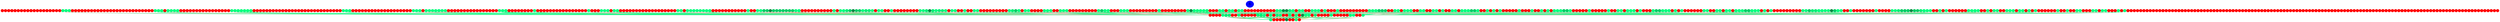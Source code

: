 graph {
	edge [bgcolor="purple:pink" color=yellow nodesep=0]
	graph [nodesep=0 ordering=out ranksep=0]
	I [label=5 color=blue height=0.2 style=filled width=0.2]
	x_0 [label="" color=red height=0.2 style=filled width=0.2]
	x_1 [label="" color=red height=0.2 style=filled width=0.2]
	x_2 [label="" color=red height=0.2 style=filled width=0.2]
	x_3 [label="" color=red height=0.2 style=filled width=0.2]
	x_4 [label="" color=red height=0.2 style=filled width=0.2]
	x_5 [label="" color=red height=0.2 style=filled width=0.2]
	x_6 [label="" color=red height=0.2 style=filled width=0.2]
	x_7 [label="" color=red height=0.2 style=filled width=0.2]
	x_8 [label="" color=red height=0.2 style=filled width=0.2]
	x_9 [label="" color=red height=0.2 style=filled width=0.2]
	x_10 [label="" color=red height=0.2 style=filled width=0.2]
	x_11 [label="" color=red height=0.2 style=filled width=0.2]
	x_12 [label="" color=red height=0.2 style=filled width=0.2]
	x_13 [label="" color=red height=0.2 style=filled width=0.2]
	x_14 [label="" color=red height=0.2 style=filled width=0.2]
	x_15 [label="" color=red height=0.2 style=filled width=0.2]
	x_16 [label="" color=red height=0.2 style=filled width=0.2]
	x_17 [label="" color=red height=0.2 style=filled width=0.2]
	x_18 [label="" color=red height=0.2 style=filled width=0.2]
	x_19 [label="" color=springgreen fillcolor=springgreen height=0.2 style=filled width=0.2]
	x_20 [label="" color=springgreen fillcolor=springgreen height=0.2 style=filled width=0.2]
	x_21 [label="" color=springgreen fillcolor=springgreen height=0.2 style=filled width=0.2]
	x_22 [label="" color=red height=0.2 style=filled width=0.2]
	x_23 [label="" color=red height=0.2 style=filled width=0.2]
	x_24 [label="" color=red height=0.2 style=filled width=0.2]
	x_25 [label="" color=red height=0.2 style=filled width=0.2]
	x_26 [label="" color=red height=0.2 style=filled width=0.2]
	x_27 [label="" color=red height=0.2 style=filled width=0.2]
	x_28 [label="" color=red height=0.2 style=filled width=0.2]
	x_29 [label="" color=red height=0.2 style=filled width=0.2]
	x_30 [label="" color=red height=0.2 style=filled width=0.2]
	x_31 [label="" color=red height=0.2 style=filled width=0.2]
	x_32 [label="" color=red height=0.2 style=filled width=0.2]
	x_33 [label="" color=red height=0.2 style=filled width=0.2]
	x_34 [label="" color=red height=0.2 style=filled width=0.2]
	x_35 [label="" color=red height=0.2 style=filled width=0.2]
	x_36 [label="" color=red height=0.2 style=filled width=0.2]
	x_37 [label="" color=red height=0.2 style=filled width=0.2]
	x_38 [label="" color=red height=0.2 style=filled width=0.2]
	x_39 [label="" color=red height=0.2 style=filled width=0.2]
	x_40 [label="" color=red height=0.2 style=filled width=0.2]
	x_41 [label="" color=red height=0.2 style=filled width=0.2]
	x_42 [label="" color=red height=0.2 style=filled width=0.2]
	x_43 [label="" color=red height=0.2 style=filled width=0.2]
	x_44 [label="" color=red height=0.2 style=filled width=0.2]
	x_45 [label="" color=red height=0.2 style=filled width=0.2]
	x_46 [label="" color=red height=0.2 style=filled width=0.2]
	x_47 [label="" color=red height=0.2 style=filled width=0.2]
	x_48 [label="" color=springgreen fillcolor=springgreen height=0.2 style=filled width=0.2]
	x_49 [label="" color=springgreen fillcolor=springgreen height=0.2 style=filled width=0.2]
	x_50 [label="" color=springgreen fillcolor=springgreen height=0.2 style=filled width=0.2]
	x_51 [label="" color=red height=0.2 style=filled width=0.2]
	x_52 [label="" color=springgreen fillcolor=springgreen height=0.2 style=filled width=0.2]
	x_53 [label="" color=springgreen fillcolor=springgreen height=0.2 style=filled width=0.2]
	x_54 [label="" color=springgreen fillcolor=springgreen height=0.2 style=filled width=0.2]
	x_55 [label="" color=springgreen fillcolor=springgreen height=0.2 style=filled width=0.2]
	x_56 [label="" color=red height=0.2 style=filled width=0.2]
	x_57 [label="" color=red height=0.2 style=filled width=0.2]
	x_58 [label="" color=red height=0.2 style=filled width=0.2]
	x_59 [label="" color=red height=0.2 style=filled width=0.2]
	x_60 [label="" color=red height=0.2 style=filled width=0.2]
	x_61 [label="" color=red height=0.2 style=filled width=0.2]
	x_62 [label="" color=red height=0.2 style=filled width=0.2]
	x_63 [label="" color=red height=0.2 style=filled width=0.2]
	x_64 [label="" color=red height=0.2 style=filled width=0.2]
	x_65 [label="" color=red height=0.2 style=filled width=0.2]
	x_66 [label="" color=red height=0.2 style=filled width=0.2]
	x_67 [label="" color=red height=0.2 style=filled width=0.2]
	x_68 [label="" color=red height=0.2 style=filled width=0.2]
	x_69 [label="" color=red height=0.2 style=filled width=0.2]
	x_70 [label="" color=red height=0.2 style=filled width=0.2]
	x_71 [label="" color=red height=0.2 style=filled width=0.2]
	x_72 [label="" color=springgreen fillcolor=springgreen height=0.2 style=filled width=0.2]
	x_73 [label="" color=springgreen fillcolor=springgreen height=0.2 style=filled width=0.2]
	x_74 [label="" color=springgreen fillcolor=springgreen height=0.2 style=filled width=0.2]
	x_75 [label="" color=springgreen fillcolor=springgreen height=0.2 style=filled width=0.2]
	x_76 [label="" color=springgreen fillcolor=springgreen height=0.2 style=filled width=0.2]
	x_77 [label="" color=springgreen fillcolor=springgreen height=0.2 style=filled width=0.2]
	x_78 [label="" color=springgreen fillcolor=springgreen height=0.2 style=filled width=0.2]
	x_79 [label="" color=red height=0.2 style=filled width=0.2]
	x_80 [label="" color=red height=0.2 style=filled width=0.2]
	x_81 [label="" color=red height=0.2 style=filled width=0.2]
	x_82 [label="" color=red height=0.2 style=filled width=0.2]
	x_83 [label="" color=red height=0.2 style=filled width=0.2]
	x_84 [label="" color=red height=0.2 style=filled width=0.2]
	x_85 [label="" color=red height=0.2 style=filled width=0.2]
	x_86 [label="" color=red height=0.2 style=filled width=0.2]
	x_87 [label="" color=red height=0.2 style=filled width=0.2]
	x_88 [label="" color=red height=0.2 style=filled width=0.2]
	x_89 [label="" color=red height=0.2 style=filled width=0.2]
	x_90 [label="" color=red height=0.2 style=filled width=0.2]
	x_91 [label="" color=red height=0.2 style=filled width=0.2]
	x_92 [label="" color=red height=0.2 style=filled width=0.2]
	x_93 [label="" color=red height=0.2 style=filled width=0.2]
	x_94 [label="" color=red height=0.2 style=filled width=0.2]
	x_95 [label="" color=red height=0.2 style=filled width=0.2]
	x_96 [label="" color=red height=0.2 style=filled width=0.2]
	x_97 [label="" color=red height=0.2 style=filled width=0.2]
	x_98 [label="" color=red height=0.2 style=filled width=0.2]
	x_99 [label="" color=red height=0.2 style=filled width=0.2]
	x_100 [label="" color=red height=0.2 style=filled width=0.2]
	x_101 [label="" color=red height=0.2 style=filled width=0.2]
	x_102 [label="" color=red height=0.2 style=filled width=0.2]
	x_103 [label="" color=red height=0.2 style=filled width=0.2]
	x_104 [label="" color=red height=0.2 style=filled width=0.2]
	x_105 [label="" color=red height=0.2 style=filled width=0.2]
	x_106 [label="" color=red height=0.2 style=filled width=0.2]
	x_107 [label="" color=springgreen fillcolor=springgreen height=0.2 style=filled width=0.2]
	x_108 [label="" color=springgreen fillcolor=springgreen height=0.2 style=filled width=0.2]
	x_109 [label="" color=springgreen fillcolor=springgreen height=0.2 style=filled width=0.2]
	x_110 [label="" color=red height=0.2 style=filled width=0.2]
	x_111 [label="" color=red height=0.2 style=filled width=0.2]
	x_112 [label="" color=red height=0.2 style=filled width=0.2]
	x_113 [label="" color=red height=0.2 style=filled width=0.2]
	x_114 [label="" color=red height=0.2 style=filled width=0.2]
	x_115 [label="" color=red height=0.2 style=filled width=0.2]
	x_116 [label="" color=red height=0.2 style=filled width=0.2]
	x_117 [label="" color=red height=0.2 style=filled width=0.2]
	x_118 [label="" color=red height=0.2 style=filled width=0.2]
	x_119 [label="" color=red height=0.2 style=filled width=0.2]
	x_120 [label="" color=red height=0.2 style=filled width=0.2]
	x_121 [label="" color=red height=0.2 style=filled width=0.2]
	x_122 [label="" color=red height=0.2 style=filled width=0.2]
	x_123 [label="" color=red height=0.2 style=filled width=0.2]
	x_124 [label="" color=red height=0.2 style=filled width=0.2]
	x_125 [label="" color=red height=0.2 style=filled width=0.2]
	x_126 [label="" color=red height=0.2 style=filled width=0.2]
	x_127 [label="" color=red height=0.2 style=filled width=0.2]
	x_128 [label="" color=red height=0.2 style=filled width=0.2]
	x_129 [label="" color=springgreen fillcolor=springgreen height=0.2 style=filled width=0.2]
	x_130 [label="" color=springgreen fillcolor=springgreen height=0.2 style=filled width=0.2]
	x_131 [label="" color=springgreen fillcolor=springgreen height=0.2 style=filled width=0.2]
	x_132 [label="" color=red height=0.2 style=filled width=0.2]
	x_133 [label="" color=springgreen fillcolor=springgreen height=0.2 style=filled width=0.2]
	x_134 [label="" color=springgreen fillcolor=springgreen height=0.2 style=filled width=0.2]
	x_135 [label="" color=springgreen fillcolor=springgreen height=0.2 style=filled width=0.2]
	x_136 [label="" color=springgreen fillcolor=springgreen height=0.2 style=filled width=0.2]
	x_137 [label="" color=springgreen fillcolor=springgreen height=0.2 style=filled width=0.2]
	x_138 [label="" color=springgreen fillcolor=springgreen height=0.2 style=filled width=0.2]
	x_139 [label="" color=springgreen fillcolor=springgreen height=0.2 style=filled width=0.2]
	x_140 [label="" color=red height=0.2 style=filled width=0.2]
	x_141 [label="" color=red height=0.2 style=filled width=0.2]
	x_142 [label="" color=red height=0.2 style=filled width=0.2]
	x_143 [label="" color=red height=0.2 style=filled width=0.2]
	x_144 [label="" color=red height=0.2 style=filled width=0.2]
	x_145 [label="" color=red height=0.2 style=filled width=0.2]
	x_146 [label="" color=red height=0.2 style=filled width=0.2]
	x_147 [label="" color=red height=0.2 style=filled width=0.2]
	x_148 [label="" color=red height=0.2 style=filled width=0.2]
	x_149 [label="" color=red height=0.2 style=filled width=0.2]
	x_150 [label="" color=red height=0.2 style=filled width=0.2]
	x_151 [label="" color=red height=0.2 style=filled width=0.2]
	x_152 [label="" color=red height=0.2 style=filled width=0.2]
	x_153 [label="" color=red height=0.2 style=filled width=0.2]
	x_154 [label="" color=red height=0.2 style=filled width=0.2]
	x_155 [label="" color=red height=0.2 style=filled width=0.2]
	x_156 [label="" color=springgreen fillcolor=springgreen height=0.2 style=filled width=0.2]
	x_157 [label="" color=springgreen fillcolor=springgreen height=0.2 style=filled width=0.2]
	x_158 [label="" color=springgreen fillcolor=springgreen height=0.2 style=filled width=0.2]
	x_159 [label="" color=red height=0.2 style=filled width=0.2]
	x_160 [label="" color=red height=0.2 style=filled width=0.2]
	x_161 [label="" color=red height=0.2 style=filled width=0.2]
	x_162 [label="" color=red height=0.2 style=filled width=0.2]
	x_163 [label="" color=red height=0.2 style=filled width=0.2]
	x_164 [label="" color=red height=0.2 style=filled width=0.2]
	x_165 [label="" color=red height=0.2 style=filled width=0.2]
	x_166 [label="" color=red height=0.2 style=filled width=0.2]
	x_167 [label="" color=springgreen fillcolor=springgreen height=0.2 style=filled width=0.2]
	x_168 [label="" color=red height=0.2 style=filled width=0.2]
	x_169 [label="" color=red height=0.2 style=filled width=0.2]
	x_170 [label="" color=red height=0.2 style=filled width=0.2]
	x_171 [label="" color=red height=0.2 style=filled width=0.2]
	x_172 [label="" color=red height=0.2 style=filled width=0.2]
	x_173 [label="" color=red height=0.2 style=filled width=0.2]
	x_174 [label="" color=red height=0.2 style=filled width=0.2]
	x_175 [label="" color=red height=0.2 style=filled width=0.2]
	x_176 [label="" color=red height=0.2 style=filled width=0.2]
	x_177 [label="" color=red height=0.2 style=filled width=0.2]
	x_178 [label="" color=red height=0.2 style=filled width=0.2]
	x_179 [label="" color=red height=0.2 style=filled width=0.2]
	x_180 [label="" color=red height=0.2 style=filled width=0.2]
	x_181 [label="" color=red height=0.2 style=filled width=0.2]
	x_182 [label="" color=red height=0.2 style=filled width=0.2]
	x_183 [label="" color=red height=0.2 style=filled width=0.2]
	x_184 [label="" color=springgreen fillcolor=springgreen height=0.2 style=filled width=0.2]
	x_185 [label="" color=red height=0.2 style=filled width=0.2]
	x_186 [label="" color=red height=0.2 style=filled width=0.2]
	x_187 [label="" color=red height=0.2 style=filled width=0.2]
	x_188 [label="" color=springgreen fillcolor=springgreen height=0.2 style=filled width=0.2]
	x_189 [label="" color=springgreen fillcolor=springgreen height=0.2 style=filled width=0.2]
	x_190 [label="" color=springgreen fillcolor=springgreen height=0.2 style=filled width=0.2]
	x_191 [label="" color=red height=0.2 style=filled width=0.2]
	x_192 [label="" color=springgreen fillcolor=springgreen height=0.2 style=filled width=0.2]
	x_193 [label="" color=springgreen fillcolor=springgreen height=0.2 style=filled width=0.2]
	x_194 [label="" color=red height=0.2 style=filled width=0.2]
	x_195 [label="" color=red height=0.2 style=filled width=0.2]
	x_196 [label="" color=red height=0.2 style=filled width=0.2]
	x_197 [label="" color=red height=0.2 style=filled width=0.2]
	x_198 [label="" color=red height=0.2 style=filled width=0.2]
	x_199 [label="" color=red height=0.2 style=filled width=0.2]
	x_200 [label="" color=red height=0.2 style=filled width=0.2]
	x_201 [label="" color=red height=0.2 style=filled width=0.2]
	x_202 [label="" color=red height=0.2 style=filled width=0.2]
	x_203 [label="" color=red height=0.2 style=filled width=0.2]
	x_204 [label="" color=red height=0.2 style=filled width=0.2]
	x_205 [label="" color=red height=0.2 style=filled width=0.2]
	x_206 [label="" color=red height=0.2 style=filled width=0.2]
	x_207 [label="" color=red height=0.2 style=filled width=0.2]
	x_208 [label="" color=red height=0.2 style=filled width=0.2]
	x_209 [label="" color=red height=0.2 style=filled width=0.2]
	x_210 [label="" color=red height=0.2 style=filled width=0.2]
	x_211 [label="" color=red height=0.2 style=filled width=0.2]
	x_212 [label="" color=springgreen fillcolor=springgreen height=0.2 style=filled width=0.2]
	x_213 [label="" color=springgreen fillcolor=springgreen height=0.2 style=filled width=0.2]
	x_214 [label="" color=red height=0.2 style=filled width=0.2]
	x_215 [label="" color=springgreen fillcolor=springgreen height=0.2 style=filled width=0.2]
	x_216 [label="" color=springgreen fillcolor=springgreen height=0.2 style=filled width=0.2]
	x_217 [label="" color=springgreen1 fillcolor=springgreen1 height=0.2 style=filled width=0.2]
	x_218 [label="" color=springgreen1 fillcolor=springgreen1 height=0.2 style=filled width=0.2]
	x_219 [label="" color=springgreen1 fillcolor=springgreen1 height=0.2 style=filled width=0.2]
	x_220 [label="" color=springgreen1 fillcolor=springgreen1 height=0.2 style=filled width=0.2]
	x_221 [label="" color=springgreen fillcolor=springgreen height=0.2 style=filled width=0.2]
	x_222 [label="" color=springgreen fillcolor=springgreen height=0.2 style=filled width=0.2]
	x_223 [label="" color=red height=0.2 style=filled width=0.2]
	x_224 [label="" color=red height=0.2 style=filled width=0.2]
	x_225 [label="" color=red height=0.2 style=filled width=0.2]
	x_226 [label="" color=red height=0.2 style=filled width=0.2]
	x_227 [label="" color=red height=0.2 style=filled width=0.2]
	x_228 [label="" color=red height=0.2 style=filled width=0.2]
	x_229 [label="" color=red height=0.2 style=filled width=0.2]
	x_230 [label="" color=red height=0.2 style=filled width=0.2]
	x_231 [label="" color=red height=0.2 style=filled width=0.2]
	x_232 [label="" color=red height=0.2 style=filled width=0.2]
	x_233 [label="" color=red height=0.2 style=filled width=0.2]
	x_234 [label="" color=springgreen fillcolor=springgreen height=0.2 style=filled width=0.2]
	x_235 [label="" color=red height=0.2 style=filled width=0.2]
	x_236 [label="" color=red height=0.2 style=filled width=0.2]
	x_237 [label="" color=springgreen fillcolor=springgreen height=0.2 style=filled width=0.2]
	x_238 [label="" color=springgreen1 fillcolor=springgreen1 height=0.2 style=filled width=0.2]
	x_239 [label="" color=springgreen3 fillcolor=springgreen3 height=0.2 style=filled width=0.2]
	x_240 [label="" color=springgreen3 fillcolor=springgreen3 height=0.2 style=filled width=0.2]
	x_241 [label="" color=springgreen4 fillcolor=springgreen4 height=0.2 style=filled width=0.2]
	x_242 [label="" color=springgreen3 fillcolor=springgreen3 height=0.2 style=filled width=0.2]
	x_243 [label="" color=springgreen3 fillcolor=springgreen3 height=0.2 style=filled width=0.2]
	x_244 [label="" color=springgreen3 fillcolor=springgreen3 height=0.2 style=filled width=0.2]
	x_245 [label="" color=springgreen3 fillcolor=springgreen3 height=0.2 style=filled width=0.2]
	x_246 [label="" color=springgreen3 fillcolor=springgreen3 height=0.2 style=filled width=0.2]
	x_247 [label="" color=springgreen3 fillcolor=springgreen3 height=0.2 style=filled width=0.2]
	x_248 [label="" color=springgreen3 fillcolor=springgreen3 height=0.2 style=filled width=0.2]
	x_249 [label="" color=springgreen1 fillcolor=springgreen1 height=0.2 style=filled width=0.2]
	x_250 [label="" color=springgreen fillcolor=springgreen height=0.2 style=filled width=0.2]
	x_251 [label="" color=red height=0.2 style=filled width=0.2]
	x_252 [label="" color=red height=0.2 style=filled width=0.2]
	x_253 [label="" color=red height=0.2 style=filled width=0.2]
	x_254 [label="" color=red height=0.2 style=filled width=0.2]
	x_255 [label="" color=red height=0.2 style=filled width=0.2]
	x_256 [label="" color=red height=0.2 style=filled width=0.2]
	x_257 [label="" color=red height=0.2 style=filled width=0.2]
	x_258 [label="" color=red height=0.2 style=filled width=0.2]
	x_259 [label="" color=red height=0.2 style=filled width=0.2]
	x_260 [label="" color=red height=0.2 style=filled width=0.2]
	x_261 [label="" color=springgreen fillcolor=springgreen height=0.2 style=filled width=0.2]
	x_262 [label="" color=red height=0.2 style=filled width=0.2]
	x_263 [label="" color=springgreen fillcolor=springgreen height=0.2 style=filled width=0.2]
	x_264 [label="" color=springgreen1 fillcolor=springgreen1 height=0.2 style=filled width=0.2]
	x_265 [label="" color=springgreen2 fillcolor=springgreen2 height=0.2 style=filled width=0.2]
	x_266 [label="" color=springgreen3 fillcolor=springgreen3 height=0.2 style=filled width=0.2]
	x_267 [label="" color=springgreen4 fillcolor=springgreen4 height=0.2 style=filled width=0.2]
	x_268 [label="" color=springgreen3 fillcolor=springgreen3 height=0.2 style=filled width=0.2]
	x_269 [label="" color=springgreen3 fillcolor=springgreen3 height=0.2 style=filled width=0.2]
	x_270 [label="" color=springgreen1 fillcolor=springgreen1 height=0.2 style=filled width=0.2]
	x_271 [label="" color=springgreen2 fillcolor=springgreen2 height=0.2 style=filled width=0.2]
	x_272 [label="" color=springgreen2 fillcolor=springgreen2 height=0.2 style=filled width=0.2]
	x_273 [label="" color=springgreen fillcolor=springgreen height=0.2 style=filled width=0.2]
	x_274 [label="" color=red height=0.2 style=filled width=0.2]
	x_275 [label="" color=springgreen fillcolor=springgreen height=0.2 style=filled width=0.2]
	x_276 [label="" color=springgreen fillcolor=springgreen height=0.2 style=filled width=0.2]
	x_277 [label="" color=red height=0.2 style=filled width=0.2]
	x_278 [label="" color=red height=0.2 style=filled width=0.2]
	x_279 [label="" color=springgreen fillcolor=springgreen height=0.2 style=filled width=0.2]
	x_280 [label="" color=red height=0.2 style=filled width=0.2]
	x_281 [label="" color=red height=0.2 style=filled width=0.2]
	x_282 [label="" color=red height=0.2 style=filled width=0.2]
	x_283 [label="" color=red height=0.2 style=filled width=0.2]
	x_284 [label="" color=red height=0.2 style=filled width=0.2]
	x_285 [label="" color=red height=0.2 style=filled width=0.2]
	x_286 [label="" color=red height=0.2 style=filled width=0.2]
	x_287 [label="" color=red height=0.2 style=filled width=0.2]
	x_288 [label="" color=springgreen fillcolor=springgreen height=0.2 style=filled width=0.2]
	x_289 [label="" color=springgreen fillcolor=springgreen height=0.2 style=filled width=0.2]
	x_290 [label="" color=springgreen2 fillcolor=springgreen2 height=0.2 style=filled width=0.2]
	x_291 [label="" color=springgreen4 fillcolor=springgreen4 height=0.2 style=filled width=0.2]
	x_292 [label="" color=springgreen2 fillcolor=springgreen2 height=0.2 style=filled width=0.2]
	x_293 [label="" color=springgreen fillcolor=springgreen height=0.2 style=filled width=0.2]
	x_294 [label="" color=springgreen2 fillcolor=springgreen2 height=0.2 style=filled width=0.2]
	x_295 [label="" color=springgreen2 fillcolor=springgreen2 height=0.2 style=filled width=0.2]
	x_296 [label="" color=springgreen fillcolor=springgreen height=0.2 style=filled width=0.2]
	x_297 [label="" color=red height=0.2 style=filled width=0.2]
	x_298 [label="" color=springgreen fillcolor=springgreen height=0.2 style=filled width=0.2]
	x_299 [label="" color=springgreen fillcolor=springgreen height=0.2 style=filled width=0.2]
	x_300 [label="" color=red height=0.2 style=filled width=0.2]
	x_301 [label="" color=red height=0.2 style=filled width=0.2]
	x_302 [label="" color=springgreen fillcolor=springgreen height=0.2 style=filled width=0.2]
	x_303 [label="" color=red height=0.2 style=filled width=0.2]
	x_304 [label="" color=red height=0.2 style=filled width=0.2]
	x_305 [label="" color=springgreen fillcolor=springgreen height=0.2 style=filled width=0.2]
	x_306 [label="" color=springgreen fillcolor=springgreen height=0.2 style=filled width=0.2]
	x_307 [label="" color=red height=0.2 style=filled width=0.2]
	x_308 [label="" color=red height=0.2 style=filled width=0.2]
	x_309 [label="" color=red height=0.2 style=filled width=0.2]
	x_310 [label="" color=red height=0.2 style=filled width=0.2]
	x_311 [label="" color=red height=0.2 style=filled width=0.2]
	x_312 [label="" color=red height=0.2 style=filled width=0.2]
	x_313 [label="" color=red height=0.2 style=filled width=0.2]
	x_314 [label="" color=red height=0.2 style=filled width=0.2]
	x_315 [label="" color=red height=0.2 style=filled width=0.2]
	x_316 [label="" color=springgreen fillcolor=springgreen height=0.2 style=filled width=0.2]
	x_317 [label="" color=springgreen2 fillcolor=springgreen2 height=0.2 style=filled width=0.2]
	x_318 [label="" color=springgreen3 fillcolor=springgreen3 height=0.2 style=filled width=0.2]
	x_319 [label="" color=springgreen fillcolor=springgreen height=0.2 style=filled width=0.2]
	x_320 [label="" color=red height=0.2 style=filled width=0.2]
	x_321 [label="" color=springgreen fillcolor=springgreen height=0.2 style=filled width=0.2]
	x_322 [label="" color=springgreen fillcolor=springgreen height=0.2 style=filled width=0.2]
	x_323 [label="" color=red height=0.2 style=filled width=0.2]
	x_324 [label="" color=red height=0.2 style=filled width=0.2]
	x_325 [label="" color=red height=0.2 style=filled width=0.2]
	x_326 [label="" color=red height=0.2 style=filled width=0.2]
	x_327 [label="" color=springgreen fillcolor=springgreen height=0.2 style=filled width=0.2]
	x_328 [label="" color=springgreen fillcolor=springgreen height=0.2 style=filled width=0.2]
	x_329 [label="" color=springgreen fillcolor=springgreen height=0.2 style=filled width=0.2]
	x_330 [label="" color=red height=0.2 style=filled width=0.2]
	x_331 [label="" color=red height=0.2 style=filled width=0.2]
	x_332 [label="" color=springgreen fillcolor=springgreen height=0.2 style=filled width=0.2]
	x_333 [label="" color=springgreen fillcolor=springgreen height=0.2 style=filled width=0.2]
	x_334 [label="" color=springgreen fillcolor=springgreen height=0.2 style=filled width=0.2]
	x_335 [label="" color=red height=0.2 style=filled width=0.2]
	x_336 [label="" color=red height=0.2 style=filled width=0.2]
	x_337 [label="" color=red height=0.2 style=filled width=0.2]
	x_338 [label="" color=red height=0.2 style=filled width=0.2]
	x_339 [label="" color=red height=0.2 style=filled width=0.2]
	x_340 [label="" color=red height=0.2 style=filled width=0.2]
	x_341 [label="" color=red height=0.2 style=filled width=0.2]
	x_342 [label="" color=red height=0.2 style=filled width=0.2]
	x_343 [label="" color=red height=0.2 style=filled width=0.2]
	x_344 [label="" color=springgreen fillcolor=springgreen height=0.2 style=filled width=0.2]
	x_345 [label="" color=springgreen3 fillcolor=springgreen3 height=0.2 style=filled width=0.2]
	x_346 [label="" color=springgreen1 fillcolor=springgreen1 height=0.2 style=filled width=0.2]
	x_347 [label="" color=springgreen fillcolor=springgreen height=0.2 style=filled width=0.2]
	x_348 [label="" color=red height=0.2 style=filled width=0.2]
	x_349 [label="" color=red height=0.2 style=filled width=0.2]
	x_350 [label="" color=red height=0.2 style=filled width=0.2]
	x_351 [label="" color=springgreen fillcolor=springgreen height=0.2 style=filled width=0.2]
	x_352 [label="" color=springgreen fillcolor=springgreen height=0.2 style=filled width=0.2]
	x_353 [label="" color=springgreen fillcolor=springgreen height=0.2 style=filled width=0.2]
	x_354 [label="" color=red height=0.2 style=filled width=0.2]
	x_355 [label="" color=red height=0.2 style=filled width=0.2]
	x_356 [label="" color=red height=0.2 style=filled width=0.2]
	x_357 [label="" color=red height=0.2 style=filled width=0.2]
	x_358 [label="" color=red height=0.2 style=filled width=0.2]
	x_359 [label="" color=red height=0.2 style=filled width=0.2]
	x_360 [label="" color=red height=0.2 style=filled width=0.2]
	x_361 [label="" color=red height=0.2 style=filled width=0.2]
	x_362 [label="" color=red height=0.2 style=filled width=0.2]
	x_363 [label="" color=springgreen fillcolor=springgreen height=0.2 style=filled width=0.2]
	x_364 [label="" color=red height=0.2 style=filled width=0.2]
	x_365 [label="" color=red height=0.2 style=filled width=0.2]
	x_366 [label="" color=red height=0.2 style=filled width=0.2]
	x_367 [label="" color=red height=0.2 style=filled width=0.2]
	x_368 [label="" color=red height=0.2 style=filled width=0.2]
	x_369 [label="" color=red height=0.2 style=filled width=0.2]
	x_370 [label="" color=red height=0.2 style=filled width=0.2]
	x_371 [label="" color=red height=0.2 style=filled width=0.2]
	x_372 [label="" color=springgreen fillcolor=springgreen height=0.2 style=filled width=0.2]
	x_373 [label="" color=springgreen4 fillcolor=springgreen4 height=0.2 style=filled width=0.2]
	x_374 [label="" color=springgreen1 fillcolor=springgreen1 height=0.2 style=filled width=0.2]
	x_375 [label="" color=springgreen fillcolor=springgreen height=0.2 style=filled width=0.2]
	x_376 [label="" color=springgreen fillcolor=springgreen height=0.2 style=filled width=0.2]
	x_377 [label="" color=springgreen fillcolor=springgreen height=0.2 style=filled width=0.2]
	x_378 [label="" color=springgreen fillcolor=springgreen height=0.2 style=filled width=0.2]
	x_379 [label="" color=red height=0.2 style=filled width=0.2]
	x_380 [label="" color=red height=0.2 style=filled width=0.2]
	x_381 [label="" color=red height=0.2 style=filled width=0.2]
	x_382 [label="" color=springgreen fillcolor=springgreen height=0.2 style=filled width=0.2]
	x_383 [label="" color=springgreen fillcolor=springgreen height=0.2 style=filled width=0.2]
	x_384 [label="" color=red height=0.2 style=filled width=0.2]
	x_385 [label="" color=springgreen fillcolor=springgreen height=0.2 style=filled width=0.2]
	x_386 [label="" color=springgreen fillcolor=springgreen height=0.2 style=filled width=0.2]
	x_387 [label="" color=red height=0.2 style=filled width=0.2]
	x_388 [label="" color=springgreen fillcolor=springgreen height=0.2 style=filled width=0.2]
	x_389 [label="" color=springgreen fillcolor=springgreen height=0.2 style=filled width=0.2]
	x_390 [label="" color=red height=0.2 style=filled width=0.2]
	x_391 [label="" color=red height=0.2 style=filled width=0.2]
	x_392 [label="" color=red height=0.2 style=filled width=0.2]
	x_393 [label="" color=red height=0.2 style=filled width=0.2]
	x_394 [label="" color=red height=0.2 style=filled width=0.2]
	x_395 [label="" color=red height=0.2 style=filled width=0.2]
	x_396 [label="" color=red height=0.2 style=filled width=0.2]
	x_397 [label="" color=red height=0.2 style=filled width=0.2]
	x_398 [label="" color=red height=0.2 style=filled width=0.2]
	x_399 [label="" color=red height=0.2 style=filled width=0.2]
	x_400 [label="" color=springgreen fillcolor=springgreen height=0.2 style=filled width=0.2]
	x_401 [label="" color=springgreen fillcolor=springgreen height=0.2 style=filled width=0.2]
	x_402 [label="" color=springgreen4 fillcolor=springgreen4 height=0.2 style=filled width=0.2]
	x_403 [label="" color=springgreen4 fillcolor=springgreen4 height=0.2 style=filled width=0.2]
	x_404 [label="" color=springgreen2 fillcolor=springgreen2 height=0.2 style=filled width=0.2]
	x_405 [label="" color=springgreen1 fillcolor=springgreen1 height=0.2 style=filled width=0.2]
	x_406 [label="" color=red height=0.2 style=filled width=0.2]
	x_407 [label="" color=springgreen fillcolor=springgreen height=0.2 style=filled width=0.2]
	x_408 [label="" color=springgreen fillcolor=springgreen height=0.2 style=filled width=0.2]
	x_409 [label="" color=red height=0.2 style=filled width=0.2]
	x_410 [label="" color=red height=0.2 style=filled width=0.2]
	x_411 [label="" color=springgreen fillcolor=springgreen height=0.2 style=filled width=0.2]
	x_412 [label="" color=springgreen1 fillcolor=springgreen1 height=0.2 style=filled width=0.2]
	x_413 [label="" color=springgreen fillcolor=springgreen height=0.2 style=filled width=0.2]
	x_414 [label="" color=red height=0.2 style=filled width=0.2]
	x_415 [label="" color=springgreen fillcolor=springgreen height=0.2 style=filled width=0.2]
	x_416 [label="" color=red height=0.2 style=filled width=0.2]
	x_417 [label="" color=red height=0.2 style=filled width=0.2]
	x_418 [label="" color=red height=0.2 style=filled width=0.2]
	x_419 [label="" color=springgreen fillcolor=springgreen height=0.2 style=filled width=0.2]
	x_420 [label="" color=red height=0.2 style=filled width=0.2]
	x_421 [label="" color=red height=0.2 style=filled width=0.2]
	x_422 [label="" color=red height=0.2 style=filled width=0.2]
	x_423 [label="" color=red height=0.2 style=filled width=0.2]
	x_424 [label="" color=red height=0.2 style=filled width=0.2]
	x_425 [label="" color=red height=0.2 style=filled width=0.2]
	x_426 [label="" color=red height=0.2 style=filled width=0.2]
	x_427 [label="" color=red height=0.2 style=filled width=0.2]
	x_428 [label="" color=red height=0.2 style=filled width=0.2]
	x_429 [label="" color=springgreen fillcolor=springgreen height=0.2 style=filled width=0.2]
	x_430 [label="" color=springgreen fillcolor=springgreen height=0.2 style=filled width=0.2]
	x_431 [label="" color=springgreen1 fillcolor=springgreen1 height=0.2 style=filled width=0.2]
	x_432 [label="" color=springgreen3 fillcolor=springgreen3 height=0.2 style=filled width=0.2]
	x_433 [label="" color=springgreen3 fillcolor=springgreen3 height=0.2 style=filled width=0.2]
	x_434 [label="" color=springgreen3 fillcolor=springgreen3 height=0.2 style=filled width=0.2]
	x_435 [label="" color=red height=0.2 style=filled width=0.2]
	x_436 [label="" color=red height=0.2 style=filled width=0.2]
	x_437 [label="" color=springgreen fillcolor=springgreen height=0.2 style=filled width=0.2]
	x_438 [label="" color=springgreen fillcolor=springgreen height=0.2 style=filled width=0.2]
	x_439 [label="" color=red height=0.2 style=filled width=0.2]
	x_440 [label="" color=springgreen fillcolor=springgreen height=0.2 style=filled width=0.2]
	x_441 [label="" color=springgreen fillcolor=springgreen height=0.2 style=filled width=0.2]
	x_442 [label="" color=springgreen fillcolor=springgreen height=0.2 style=filled width=0.2]
	x_443 [label="" color=red height=0.2 style=filled width=0.2]
	x_444 [label="" color=red height=0.2 style=filled width=0.2]
	x_445 [label="" color=springgreen fillcolor=springgreen height=0.2 style=filled width=0.2]
	x_446 [label="" color=springgreen fillcolor=springgreen height=0.2 style=filled width=0.2]
	x_447 [label="" color=red height=0.2 style=filled width=0.2]
	x_448 [label="" color=red height=0.2 style=filled width=0.2]
	x_449 [label="" color=springgreen fillcolor=springgreen height=0.2 style=filled width=0.2]
	x_450 [label="" color=springgreen fillcolor=springgreen height=0.2 style=filled width=0.2]
	x_451 [label="" color=red height=0.2 style=filled width=0.2]
	x_452 [label="" color=springgreen fillcolor=springgreen height=0.2 style=filled width=0.2]
	x_453 [label="" color=red height=0.2 style=filled width=0.2]
	x_454 [label="" color=red height=0.2 style=filled width=0.2]
	x_455 [label="" color=springgreen fillcolor=springgreen height=0.2 style=filled width=0.2]
	x_456 [label="" color=springgreen fillcolor=springgreen height=0.2 style=filled width=0.2]
	x_457 [label="" color=red height=0.2 style=filled width=0.2]
	x_458 [label="" color=springgreen fillcolor=springgreen height=0.2 style=filled width=0.2]
	x_459 [label="" color=springgreen fillcolor=springgreen height=0.2 style=filled width=0.2]
	x_460 [label="" color=springgreen1 fillcolor=springgreen1 height=0.2 style=filled width=0.2]
	x_461 [label="" color=springgreen3 fillcolor=springgreen3 height=0.2 style=filled width=0.2]
	x_462 [label="" color=springgreen3 fillcolor=springgreen3 height=0.2 style=filled width=0.2]
	x_463 [label="" color=springgreen1 fillcolor=springgreen1 height=0.2 style=filled width=0.2]
	x_464 [label="" color=red height=0.2 style=filled width=0.2]
	x_465 [label="" color=red height=0.2 style=filled width=0.2]
	x_466 [label="" color=springgreen fillcolor=springgreen height=0.2 style=filled width=0.2]
	x_467 [label="" color=red height=0.2 style=filled width=0.2]
	x_468 [label="" color=springgreen fillcolor=springgreen height=0.2 style=filled width=0.2]
	x_469 [label="" color=red height=0.2 style=filled width=0.2]
	x_470 [label="" color=springgreen fillcolor=springgreen height=0.2 style=filled width=0.2]
	x_471 [label="" color=red height=0.2 style=filled width=0.2]
	x_472 [label="" color=red height=0.2 style=filled width=0.2]
	x_473 [label="" color=red height=0.2 style=filled width=0.2]
	x_474 [label="" color=red height=0.2 style=filled width=0.2]
	x_475 [label="" color=red height=0.2 style=filled width=0.2]
	x_476 [label="" color=springgreen fillcolor=springgreen height=0.2 style=filled width=0.2]
	x_477 [label="" color=red height=0.2 style=filled width=0.2]
	x_478 [label="" color=red height=0.2 style=filled width=0.2]
	x_479 [label="" color=red height=0.2 style=filled width=0.2]
	x_480 [label="" color=springgreen fillcolor=springgreen height=0.2 style=filled width=0.2]
	x_481 [label="" color=red height=0.2 style=filled width=0.2]
	x_482 [label="" color=red height=0.2 style=filled width=0.2]
	x_483 [label="" color=springgreen fillcolor=springgreen height=0.2 style=filled width=0.2]
	x_484 [label="" color=red height=0.2 style=filled width=0.2]
	x_485 [label="" color=springgreen fillcolor=springgreen height=0.2 style=filled width=0.2]
	x_486 [label="" color=red height=0.2 style=filled width=0.2]
	x_487 [label="" color=springgreen fillcolor=springgreen height=0.2 style=filled width=0.2]
	x_488 [label="" color=springgreen fillcolor=springgreen height=0.2 style=filled width=0.2]
	x_489 [label="" color=springgreen fillcolor=springgreen height=0.2 style=filled width=0.2]
	x_490 [label="" color=springgreen3 fillcolor=springgreen3 height=0.2 style=filled width=0.2]
	x_491 [label="" color=springgreen3 fillcolor=springgreen3 height=0.2 style=filled width=0.2]
	x_492 [label="" color=springgreen1 fillcolor=springgreen1 height=0.2 style=filled width=0.2]
	x_493 [label="" color=red height=0.2 style=filled width=0.2]
	x_494 [label="" color=red height=0.2 style=filled width=0.2]
	x_495 [label="" color=red height=0.2 style=filled width=0.2]
	x_496 [label="" color=red height=0.2 style=filled width=0.2]
	x_497 [label="" color=red height=0.2 style=filled width=0.2]
	x_498 [label="" color=springgreen fillcolor=springgreen height=0.2 style=filled width=0.2]
	x_499 [label="" color=red height=0.2 style=filled width=0.2]
	x_500 [label="" color=red height=0.2 style=filled width=0.2]
	x_501 [label="" color=red height=0.2 style=filled width=0.2]
	x_502 [label="" color=red height=0.2 style=filled width=0.2]
	x_503 [label="" color=red height=0.2 style=filled width=0.2]
	x_504 [label="" color=springgreen fillcolor=springgreen height=0.2 style=filled width=0.2]
	x_505 [label="" color=red height=0.2 style=filled width=0.2]
	x_506 [label="" color=red height=0.2 style=filled width=0.2]
	x_507 [label="" color=springgreen fillcolor=springgreen height=0.2 style=filled width=0.2]
	x_508 [label="" color=springgreen fillcolor=springgreen height=0.2 style=filled width=0.2]
	x_509 [label="" color=red height=0.2 style=filled width=0.2]
	x_510 [label="" color=springgreen fillcolor=springgreen height=0.2 style=filled width=0.2]
	x_511 [label="" color=springgreen fillcolor=springgreen height=0.2 style=filled width=0.2]
	x_512 [label="" color=springgreen fillcolor=springgreen height=0.2 style=filled width=0.2]
	x_513 [label="" color=red height=0.2 style=filled width=0.2]
	x_514 [label="" color=springgreen fillcolor=springgreen height=0.2 style=filled width=0.2]
	x_515 [label="" color=red height=0.2 style=filled width=0.2]
	x_516 [label="" color=red height=0.2 style=filled width=0.2]
	x_517 [label="" color=red height=0.2 style=filled width=0.2]
	x_518 [label="" color=springgreen fillcolor=springgreen height=0.2 style=filled width=0.2]
	x_519 [label="" color=springgreen3 fillcolor=springgreen3 height=0.2 style=filled width=0.2]
	x_520 [label="" color=springgreen3 fillcolor=springgreen3 height=0.2 style=filled width=0.2]
	x_521 [label="" color=springgreen fillcolor=springgreen height=0.2 style=filled width=0.2]
	x_522 [label="" color=springgreen fillcolor=springgreen height=0.2 style=filled width=0.2]
	x_523 [label="" color=springgreen fillcolor=springgreen height=0.2 style=filled width=0.2]
	x_524 [label="" color=red height=0.2 style=filled width=0.2]
	x_525 [label="" color=springgreen fillcolor=springgreen height=0.2 style=filled width=0.2]
	x_526 [label="" color=red height=0.2 style=filled width=0.2]
	x_527 [label="" color=springgreen fillcolor=springgreen height=0.2 style=filled width=0.2]
	x_528 [label="" color=red height=0.2 style=filled width=0.2]
	x_529 [label="" color=red height=0.2 style=filled width=0.2]
	x_530 [label="" color=red height=0.2 style=filled width=0.2]
	x_531 [label="" color=red height=0.2 style=filled width=0.2]
	x_532 [label="" color=red height=0.2 style=filled width=0.2]
	x_533 [label="" color=red height=0.2 style=filled width=0.2]
	x_534 [label="" color=springgreen fillcolor=springgreen height=0.2 style=filled width=0.2]
	x_535 [label="" color=springgreen fillcolor=springgreen height=0.2 style=filled width=0.2]
	x_536 [label="" color=red height=0.2 style=filled width=0.2]
	x_537 [label="" color=red height=0.2 style=filled width=0.2]
	x_538 [label="" color=springgreen1 fillcolor=springgreen1 height=0.2 style=filled width=0.2]
	x_539 [label="" color=springgreen2 fillcolor=springgreen2 height=0.2 style=filled width=0.2]
	x_540 [label="" color=red height=0.2 style=filled width=0.2]
	x_541 [label="" color=springgreen fillcolor=springgreen height=0.2 style=filled width=0.2]
	x_542 [label="" color=springgreen fillcolor=springgreen height=0.2 style=filled width=0.2]
	x_543 [label="" color=red height=0.2 style=filled width=0.2]
	x_544 [label="" color=springgreen fillcolor=springgreen height=0.2 style=filled width=0.2]
	x_545 [label="" color=springgreen fillcolor=springgreen height=0.2 style=filled width=0.2]
	x_546 [label="" color=springgreen fillcolor=springgreen height=0.2 style=filled width=0.2]
	x_547 [label="" color=springgreen3 fillcolor=springgreen3 height=0.2 style=filled width=0.2]
	x_548 [label="" color=springgreen3 fillcolor=springgreen3 height=0.2 style=filled width=0.2]
	x_549 [label="" color=springgreen fillcolor=springgreen height=0.2 style=filled width=0.2]
	x_550 [label="" color=springgreen fillcolor=springgreen height=0.2 style=filled width=0.2]
	x_551 [label="" color=springgreen fillcolor=springgreen height=0.2 style=filled width=0.2]
	x_552 [label="" color=red height=0.2 style=filled width=0.2]
	x_553 [label="" color=springgreen fillcolor=springgreen height=0.2 style=filled width=0.2]
	x_554 [label="" color=red height=0.2 style=filled width=0.2]
	x_555 [label="" color=springgreen fillcolor=springgreen height=0.2 style=filled width=0.2]
	x_556 [label="" color=red height=0.2 style=filled width=0.2]
	x_557 [label="" color=red height=0.2 style=filled width=0.2]
	x_558 [label="" color=red height=0.2 style=filled width=0.2]
	x_559 [label="" color=red height=0.2 style=filled width=0.2]
	x_560 [label="" color=red height=0.2 style=filled width=0.2]
	x_561 [label="" color=red height=0.2 style=filled width=0.2]
	x_562 [label="" color=red height=0.2 style=filled width=0.2]
	x_563 [label="" color=red height=0.2 style=filled width=0.2]
	x_564 [label="" color=red height=0.2 style=filled width=0.2]
	x_565 [label="" color=springgreen fillcolor=springgreen height=0.2 style=filled width=0.2]
	x_566 [label="" color=springgreen1 fillcolor=springgreen1 height=0.2 style=filled width=0.2]
	x_567 [label="" color=springgreen3 fillcolor=springgreen3 height=0.2 style=filled width=0.2]
	x_568 [label="" color=springgreen2 fillcolor=springgreen2 height=0.2 style=filled width=0.2]
	x_569 [label="" color=springgreen2 fillcolor=springgreen2 height=0.2 style=filled width=0.2]
	x_570 [label="" color=springgreen fillcolor=springgreen height=0.2 style=filled width=0.2]
	x_571 [label="" color=springgreen1 fillcolor=springgreen1 height=0.2 style=filled width=0.2]
	x_572 [label="" color=springgreen1 fillcolor=springgreen1 height=0.2 style=filled width=0.2]
	x_573 [label="" color=springgreen1 fillcolor=springgreen1 height=0.2 style=filled width=0.2]
	x_574 [label="" color=springgreen4 fillcolor=springgreen4 height=0.2 style=filled width=0.2]
	x_575 [label="" color=springgreen3 fillcolor=springgreen3 height=0.2 style=filled width=0.2]
	x_576 [label="" color=springgreen1 fillcolor=springgreen1 height=0.2 style=filled width=0.2]
	x_577 [label="" color=springgreen fillcolor=springgreen height=0.2 style=filled width=0.2]
	x_578 [label="" color=red height=0.2 style=filled width=0.2]
	x_579 [label="" color=red height=0.2 style=filled width=0.2]
	x_580 [label="" color=springgreen fillcolor=springgreen height=0.2 style=filled width=0.2]
	x_581 [label="" color=red height=0.2 style=filled width=0.2]
	x_582 [label="" color=red height=0.2 style=filled width=0.2]
	x_583 [label="" color=red height=0.2 style=filled width=0.2]
	x_584 [label="" color=red height=0.2 style=filled width=0.2]
	x_585 [label="" color=red height=0.2 style=filled width=0.2]
	x_586 [label="" color=red height=0.2 style=filled width=0.2]
	x_587 [label="" color=red height=0.2 style=filled width=0.2]
	x_588 [label="" color=springgreen fillcolor=springgreen height=0.2 style=filled width=0.2]
	x_589 [label="" color=red height=0.2 style=filled width=0.2]
	x_590 [label="" color=red height=0.2 style=filled width=0.2]
	x_591 [label="" color=red height=0.2 style=filled width=0.2]
	x_592 [label="" color=red height=0.2 style=filled width=0.2]
	x_593 [label="" color=springgreen fillcolor=springgreen height=0.2 style=filled width=0.2]
	x_594 [label="" color=springgreen1 fillcolor=springgreen1 height=0.2 style=filled width=0.2]
	x_595 [label="" color=springgreen2 fillcolor=springgreen2 height=0.2 style=filled width=0.2]
	x_596 [label="" color=springgreen3 fillcolor=springgreen3 height=0.2 style=filled width=0.2]
	x_597 [label="" color=springgreen3 fillcolor=springgreen3 height=0.2 style=filled width=0.2]
	x_598 [label="" color=springgreen3 fillcolor=springgreen3 height=0.2 style=filled width=0.2]
	x_599 [label="" color=springgreen4 fillcolor=springgreen4 height=0.2 style=filled width=0.2]
	x_600 [label="" color=springgreen3 fillcolor=springgreen3 height=0.2 style=filled width=0.2]
	x_601 [label="" color=springgreen3 fillcolor=springgreen3 height=0.2 style=filled width=0.2]
	x_602 [label="" color=springgreen2 fillcolor=springgreen2 height=0.2 style=filled width=0.2]
	x_603 [label="" color=springgreen fillcolor=springgreen height=0.2 style=filled width=0.2]
	x_604 [label="" color=springgreen fillcolor=springgreen height=0.2 style=filled width=0.2]
	x_605 [label="" color=springgreen fillcolor=springgreen height=0.2 style=filled width=0.2]
	x_606 [label="" color=red height=0.2 style=filled width=0.2]
	x_607 [label="" color=red height=0.2 style=filled width=0.2]
	x_608 [label="" color=springgreen fillcolor=springgreen height=0.2 style=filled width=0.2]
	x_609 [label="" color=red height=0.2 style=filled width=0.2]
	x_610 [label="" color=springgreen fillcolor=springgreen height=0.2 style=filled width=0.2]
	x_611 [label="" color=red height=0.2 style=filled width=0.2]
	x_612 [label="" color=red height=0.2 style=filled width=0.2]
	x_613 [label="" color=red height=0.2 style=filled width=0.2]
	x_614 [label="" color=red height=0.2 style=filled width=0.2]
	x_615 [label="" color=red height=0.2 style=filled width=0.2]
	x_616 [label="" color=red height=0.2 style=filled width=0.2]
	x_617 [label="" color=springgreen fillcolor=springgreen height=0.2 style=filled width=0.2]
	x_618 [label="" color=springgreen fillcolor=springgreen height=0.2 style=filled width=0.2]
	x_619 [label="" color=springgreen fillcolor=springgreen height=0.2 style=filled width=0.2]
	x_620 [label="" color=springgreen fillcolor=springgreen height=0.2 style=filled width=0.2]
	x_621 [label="" color=red height=0.2 style=filled width=0.2]
	x_622 [label="" color=red height=0.2 style=filled width=0.2]
	x_623 [label="" color=springgreen fillcolor=springgreen height=0.2 style=filled width=0.2]
	x_624 [label="" color=red height=0.2 style=filled width=0.2]
	x_625 [label="" color=springgreen fillcolor=springgreen height=0.2 style=filled width=0.2]
	x_626 [label="" color=springgreen fillcolor=springgreen height=0.2 style=filled width=0.2]
	x_627 [label="" color=red height=0.2 style=filled width=0.2]
	x_628 [label="" color=red height=0.2 style=filled width=0.2]
	x_629 [label="" color=springgreen fillcolor=springgreen height=0.2 style=filled width=0.2]
	x_630 [label="" color=springgreen fillcolor=springgreen height=0.2 style=filled width=0.2]
	x_631 [label="" color=springgreen fillcolor=springgreen height=0.2 style=filled width=0.2]
	x_632 [label="" color=red height=0.2 style=filled width=0.2]
	x_633 [label="" color=springgreen fillcolor=springgreen height=0.2 style=filled width=0.2]
	x_634 [label="" color=springgreen fillcolor=springgreen height=0.2 style=filled width=0.2]
	x_635 [label="" color=red height=0.2 style=filled width=0.2]
	x_636 [label="" color=springgreen fillcolor=springgreen height=0.2 style=filled width=0.2]
	x_637 [label="" color=red height=0.2 style=filled width=0.2]
	x_638 [label="" color=springgreen fillcolor=springgreen height=0.2 style=filled width=0.2]
	x_639 [label="" color=red height=0.2 style=filled width=0.2]
	x_640 [label="" color=red height=0.2 style=filled width=0.2]
	x_641 [label="" color=red height=0.2 style=filled width=0.2]
	x_642 [label="" color=red height=0.2 style=filled width=0.2]
	x_643 [label="" color=red height=0.2 style=filled width=0.2]
	x_644 [label="" color=red height=0.2 style=filled width=0.2]
	x_645 [label="" color=springgreen fillcolor=springgreen height=0.2 style=filled width=0.2]
	x_646 [label="" color=red height=0.2 style=filled width=0.2]
	x_647 [label="" color=red height=0.2 style=filled width=0.2]
	x_648 [label="" color=springgreen fillcolor=springgreen height=0.2 style=filled width=0.2]
	x_649 [label="" color=red height=0.2 style=filled width=0.2]
	x_650 [label="" color=red height=0.2 style=filled width=0.2]
	x_651 [label="" color=springgreen fillcolor=springgreen height=0.2 style=filled width=0.2]
	x_652 [label="" color=springgreen fillcolor=springgreen height=0.2 style=filled width=0.2]
	x_653 [label="" color=red height=0.2 style=filled width=0.2]
	x_654 [label="" color=red height=0.2 style=filled width=0.2]
	x_655 [label="" color=red height=0.2 style=filled width=0.2]
	x_656 [label="" color=springgreen fillcolor=springgreen height=0.2 style=filled width=0.2]
	x_657 [label="" color=springgreen fillcolor=springgreen height=0.2 style=filled width=0.2]
	x_658 [label="" color=red height=0.2 style=filled width=0.2]
	x_659 [label="" color=springgreen fillcolor=springgreen height=0.2 style=filled width=0.2]
	x_660 [label="" color=springgreen fillcolor=springgreen height=0.2 style=filled width=0.2]
	x_661 [label="" color=red height=0.2 style=filled width=0.2]
	x_662 [label="" color=red height=0.2 style=filled width=0.2]
	x_663 [label="" color=red height=0.2 style=filled width=0.2]
	x_664 [label="" color=springgreen fillcolor=springgreen height=0.2 style=filled width=0.2]
	x_665 [label="" color=red height=0.2 style=filled width=0.2]
	x_666 [label="" color=springgreen fillcolor=springgreen height=0.2 style=filled width=0.2]
	x_667 [label="" color=red height=0.2 style=filled width=0.2]
	x_668 [label="" color=red height=0.2 style=filled width=0.2]
	x_669 [label="" color=red height=0.2 style=filled width=0.2]
	x_670 [label="" color=red height=0.2 style=filled width=0.2]
	x_671 [label="" color=red height=0.2 style=filled width=0.2]
	x_672 [label="" color=red height=0.2 style=filled width=0.2]
	x_673 [label="" color=red height=0.2 style=filled width=0.2]
	x_674 [label="" color=red height=0.2 style=filled width=0.2]
	x_675 [label="" color=red height=0.2 style=filled width=0.2]
	x_676 [label="" color=red height=0.2 style=filled width=0.2]
	x_677 [label="" color=red height=0.2 style=filled width=0.2]
	x_678 [label="" color=red height=0.2 style=filled width=0.2]
	x_679 [label="" color=red height=0.2 style=filled width=0.2]
	x_680 [label="" color=red height=0.2 style=filled width=0.2]
	x_681 [label="" color=red height=0.2 style=filled width=0.2]
	x_682 [label="" color=red height=0.2 style=filled width=0.2]
	x_683 [label="" color=red height=0.2 style=filled width=0.2]
	x_684 [label="" color=red height=0.2 style=filled width=0.2]
	x_685 [label="" color=red height=0.2 style=filled width=0.2]
	x_686 [label="" color=red height=0.2 style=filled width=0.2]
	x_687 [label="" color=red height=0.2 style=filled width=0.2]
	x_688 [label="" color=red height=0.2 style=filled width=0.2]
	x_689 [label="" color=red height=0.2 style=filled width=0.2]
	x_690 [label="" color=red height=0.2 style=filled width=0.2]
	x_691 [label="" color=red height=0.2 style=filled width=0.2]
	x_692 [label="" color=red height=0.2 style=filled width=0.2]
	x_693 [label="" color=red height=0.2 style=filled width=0.2]
	x_694 [label="" color=red height=0.2 style=filled width=0.2]
	x_695 [label="" color=red height=0.2 style=filled width=0.2]
	x_696 [label="" color=red height=0.2 style=filled width=0.2]
	x_697 [label="" color=red height=0.2 style=filled width=0.2]
	x_698 [label="" color=red height=0.2 style=filled width=0.2]
	x_699 [label="" color=red height=0.2 style=filled width=0.2]
	x_700 [label="" color=red height=0.2 style=filled width=0.2]
	x_701 [label="" color=red height=0.2 style=filled width=0.2]
	x_702 [label="" color=red height=0.2 style=filled width=0.2]
	x_703 [label="" color=red height=0.2 style=filled width=0.2]
	x_704 [label="" color=red height=0.2 style=filled width=0.2]
	x_705 [label="" color=red height=0.2 style=filled width=0.2]
	x_706 [label="" color=red height=0.2 style=filled width=0.2]
	x_707 [label="" color=red height=0.2 style=filled width=0.2]
	x_708 [label="" color=red height=0.2 style=filled width=0.2]
	x_709 [label="" color=red height=0.2 style=filled width=0.2]
	x_710 [label="" color=red height=0.2 style=filled width=0.2]
	x_711 [label="" color=red height=0.2 style=filled width=0.2]
	x_712 [label="" color=red height=0.2 style=filled width=0.2]
	x_713 [label="" color=red height=0.2 style=filled width=0.2]
	x_714 [label="" color=red height=0.2 style=filled width=0.2]
	x_715 [label="" color=red height=0.2 style=filled width=0.2]
	x_716 [label="" color=red height=0.2 style=filled width=0.2]
	x_717 [label="" color=red height=0.2 style=filled width=0.2]
	x_718 [label="" color=red height=0.2 style=filled width=0.2]
	x_719 [label="" color=red height=0.2 style=filled width=0.2]
	x_720 [label="" color=red height=0.2 style=filled width=0.2]
	x_721 [label="" color=red height=0.2 style=filled width=0.2]
	x_722 [label="" color=red height=0.2 style=filled width=0.2]
	x_723 [label="" color=red height=0.2 style=filled width=0.2]
	x_724 [label="" color=red height=0.2 style=filled width=0.2]
	x_725 [label="" color=red height=0.2 style=filled width=0.2]
	x_726 [label="" color=red height=0.2 style=filled width=0.2]
	x_727 [label="" color=red height=0.2 style=filled width=0.2]
	x_728 [label="" color=red height=0.2 style=filled width=0.2]
	x_729 [label="" color=red height=0.2 style=filled width=0.2]
	x_730 [label="" color=red height=0.2 style=filled width=0.2]
	x_731 [label="" color=red height=0.2 style=filled width=0.2]
	x_732 [label="" color=red height=0.2 style=filled width=0.2]
	x_733 [label="" color=red height=0.2 style=filled width=0.2]
	x_734 [label="" color=red height=0.2 style=filled width=0.2]
	x_735 [label="" color=red height=0.2 style=filled width=0.2]
	x_736 [label="" color=red height=0.2 style=filled width=0.2]
	x_737 [label="" color=red height=0.2 style=filled width=0.2]
	x_738 [label="" color=red height=0.2 style=filled width=0.2]
	x_739 [label="" color=red height=0.2 style=filled width=0.2]
	x_740 [label="" color=red height=0.2 style=filled width=0.2]
	x_741 [label="" color=red height=0.2 style=filled width=0.2]
	x_742 [label="" color=red height=0.2 style=filled width=0.2]
	x_743 [label="" color=red height=0.2 style=filled width=0.2]
	x_744 [label="" color=red height=0.2 style=filled width=0.2]
	x_745 [label="" color=red height=0.2 style=filled width=0.2]
	x_746 [label="" color=red height=0.2 style=filled width=0.2]
	x_747 [label="" color=red height=0.2 style=filled width=0.2]
	x_748 [label="" color=red height=0.2 style=filled width=0.2]
	x_749 [label="" color=red height=0.2 style=filled width=0.2]
	x_750 [label="" color=red height=0.2 style=filled width=0.2]
	x_751 [label="" color=red height=0.2 style=filled width=0.2]
	x_752 [label="" color=red height=0.2 style=filled width=0.2]
	x_753 [label="" color=red height=0.2 style=filled width=0.2]
	x_754 [label="" color=red height=0.2 style=filled width=0.2]
	x_755 [label="" color=red height=0.2 style=filled width=0.2]
	x_756 [label="" color=red height=0.2 style=filled width=0.2]
	x_757 [label="" color=red height=0.2 style=filled width=0.2]
	x_758 [label="" color=red height=0.2 style=filled width=0.2]
	x_759 [label="" color=red height=0.2 style=filled width=0.2]
	x_760 [label="" color=red height=0.2 style=filled width=0.2]
	x_761 [label="" color=red height=0.2 style=filled width=0.2]
	x_762 [label="" color=red height=0.2 style=filled width=0.2]
	x_763 [label="" color=red height=0.2 style=filled width=0.2]
	x_764 [label="" color=red height=0.2 style=filled width=0.2]
	x_765 [label="" color=red height=0.2 style=filled width=0.2]
	x_766 [label="" color=red height=0.2 style=filled width=0.2]
	x_767 [label="" color=red height=0.2 style=filled width=0.2]
	x_768 [label="" color=red height=0.2 style=filled width=0.2]
	x_769 [label="" color=red height=0.2 style=filled width=0.2]
	x_770 [label="" color=red height=0.2 style=filled width=0.2]
	x_771 [label="" color=red height=0.2 style=filled width=0.2]
	x_772 [label="" color=red height=0.2 style=filled width=0.2]
	x_773 [label="" color=red height=0.2 style=filled width=0.2]
	x_774 [label="" color=red height=0.2 style=filled width=0.2]
	x_775 [label="" color=red height=0.2 style=filled width=0.2]
	x_776 [label="" color=red height=0.2 style=filled width=0.2]
	x_777 [label="" color=red height=0.2 style=filled width=0.2]
	x_778 [label="" color=red height=0.2 style=filled width=0.2]
	x_779 [label="" color=red height=0.2 style=filled width=0.2]
	x_780 [label="" color=red height=0.2 style=filled width=0.2]
	x_781 [label="" color=red height=0.2 style=filled width=0.2]
	x_782 [label="" color=red height=0.2 style=filled width=0.2]
	x_783 [label="" color=red height=0.2 style=filled width=0.2]
	I -- x_0 [style=invis]
	I -- x_1 [style=invis]
	I -- x_2 [style=invis]
	I -- x_3 [style=invis]
	I -- x_4 [style=invis]
	I -- x_5 [style=invis]
	I -- x_6 [style=invis]
	I -- x_7 [style=invis]
	I -- x_8 [style=invis]
	I -- x_9 [style=invis]
	I -- x_10 [style=invis]
	I -- x_11 [style=invis]
	I -- x_12 [style=invis]
	I -- x_13 [style=invis]
	I -- x_14 [style=invis]
	I -- x_15 [style=invis]
	I -- x_16 [style=invis]
	I -- x_17 [style=invis]
	I -- x_18 [style=invis]
	I -- x_19 [style=invis]
	I -- x_20 [style=invis]
	I -- x_21 [style=invis]
	I -- x_22 [style=invis]
	I -- x_23 [style=invis]
	I -- x_24 [style=invis]
	I -- x_25 [style=invis]
	I -- x_26 [style=invis]
	I -- x_27 [style=invis]
	I -- x_28 [style=invis]
	I -- x_29 [style=invis]
	I -- x_30 [style=invis]
	I -- x_31 [style=invis]
	I -- x_32 [style=invis]
	I -- x_33 [style=invis]
	I -- x_34 [style=invis]
	I -- x_35 [style=invis]
	I -- x_36 [style=invis]
	I -- x_37 [style=invis]
	I -- x_38 [style=invis]
	I -- x_39 [style=invis]
	I -- x_40 [style=invis]
	I -- x_41 [style=invis]
	I -- x_42 [style=invis]
	I -- x_43 [style=invis]
	I -- x_44 [style=invis]
	I -- x_45 [style=invis]
	I -- x_46 [style=invis]
	I -- x_47 [style=invis]
	I -- x_48 [style=invis]
	I -- x_49 [style=invis]
	I -- x_50 [style=invis]
	I -- x_51 [style=invis]
	I -- x_52 [style=invis]
	I -- x_53 [style=invis]
	I -- x_54 [style=invis]
	I -- x_55 [style=invis]
	I -- x_56 [style=invis]
	I -- x_57 [style=invis]
	I -- x_58 [style=invis]
	I -- x_59 [style=invis]
	I -- x_60 [style=invis]
	I -- x_61 [style=invis]
	I -- x_62 [style=invis]
	I -- x_63 [style=invis]
	I -- x_64 [style=invis]
	I -- x_65 [style=invis]
	I -- x_66 [style=invis]
	I -- x_67 [style=invis]
	I -- x_68 [style=invis]
	I -- x_69 [style=invis]
	I -- x_70 [style=invis]
	I -- x_71 [style=invis]
	I -- x_72 [style=invis]
	I -- x_73 [style=invis]
	I -- x_74 [style=invis]
	I -- x_75 [style=invis]
	I -- x_76 [style=invis]
	I -- x_77 [style=invis]
	I -- x_78 [style=invis]
	I -- x_79 [style=invis]
	I -- x_80 [style=invis]
	I -- x_81 [style=invis]
	I -- x_82 [style=invis]
	I -- x_83 [style=invis]
	I -- x_84 [style=invis]
	I -- x_85 [style=invis]
	I -- x_86 [style=invis]
	I -- x_87 [style=invis]
	I -- x_88 [style=invis]
	I -- x_89 [style=invis]
	I -- x_90 [style=invis]
	I -- x_91 [style=invis]
	I -- x_92 [style=invis]
	I -- x_93 [style=invis]
	I -- x_94 [style=invis]
	I -- x_95 [style=invis]
	I -- x_96 [style=invis]
	I -- x_97 [style=invis]
	I -- x_98 [style=invis]
	I -- x_99 [style=invis]
	I -- x_100 [style=invis]
	I -- x_101 [style=invis]
	I -- x_102 [style=invis]
	I -- x_103 [style=invis]
	I -- x_104 [style=invis]
	I -- x_105 [style=invis]
	I -- x_106 [style=invis]
	I -- x_107 [style=invis]
	I -- x_108 [style=invis]
	I -- x_109 [style=invis]
	I -- x_110 [style=invis]
	I -- x_111 [style=invis]
	I -- x_112 [style=invis]
	I -- x_113 [style=invis]
	I -- x_114 [style=invis]
	I -- x_115 [style=invis]
	I -- x_116 [style=invis]
	I -- x_117 [style=invis]
	I -- x_118 [style=invis]
	I -- x_119 [style=invis]
	I -- x_120 [style=invis]
	I -- x_121 [style=invis]
	I -- x_122 [style=invis]
	I -- x_123 [style=invis]
	I -- x_124 [style=invis]
	I -- x_125 [style=invis]
	I -- x_126 [style=invis]
	I -- x_127 [style=invis]
	I -- x_128 [style=invis]
	I -- x_129 [style=invis]
	I -- x_130 [style=invis]
	I -- x_131 [style=invis]
	I -- x_132 [style=invis]
	I -- x_133 [style=invis]
	I -- x_134 [style=invis]
	I -- x_135 [style=invis]
	I -- x_136 [style=invis]
	I -- x_137 [style=invis]
	I -- x_138 [style=invis]
	I -- x_139 [style=invis]
	I -- x_140 [style=invis]
	I -- x_141 [style=invis]
	I -- x_142 [style=invis]
	I -- x_143 [style=invis]
	I -- x_144 [style=invis]
	I -- x_145 [style=invis]
	I -- x_146 [style=invis]
	I -- x_147 [style=invis]
	I -- x_148 [style=invis]
	I -- x_149 [style=invis]
	I -- x_150 [style=invis]
	I -- x_151 [style=invis]
	I -- x_152 [style=invis]
	I -- x_153 [style=invis]
	I -- x_154 [style=invis]
	I -- x_155 [style=invis]
	I -- x_156 [style=invis]
	I -- x_157 [style=invis]
	I -- x_158 [style=invis]
	I -- x_159 [style=invis]
	I -- x_160 [style=invis]
	I -- x_161 [style=invis]
	I -- x_162 [style=invis]
	I -- x_163 [style=invis]
	I -- x_164 [style=invis]
	I -- x_165 [style=invis]
	I -- x_166 [style=invis]
	I -- x_167 [style=invis]
	I -- x_168 [style=invis]
	I -- x_169 [style=invis]
	I -- x_170 [style=invis]
	I -- x_171 [style=invis]
	I -- x_172 [style=invis]
	I -- x_173 [style=invis]
	I -- x_174 [style=invis]
	I -- x_175 [style=invis]
	I -- x_176 [style=invis]
	I -- x_177 [style=invis]
	I -- x_178 [style=invis]
	I -- x_179 [style=invis]
	I -- x_180 [style=invis]
	I -- x_181 [style=invis]
	I -- x_182 [style=invis]
	I -- x_183 [style=invis]
	I -- x_184 [style=invis]
	I -- x_185 [style=invis]
	I -- x_186 [style=invis]
	I -- x_187 [style=invis]
	I -- x_188 [style=invis]
	I -- x_189 [style=invis]
	I -- x_190 [style=invis]
	I -- x_191 [style=invis]
	I -- x_192 [style=invis]
	I -- x_193 [style=invis]
	I -- x_194 [style=invis]
	I -- x_195 [style=invis]
	I -- x_196 [style=invis]
	I -- x_197 [style=invis]
	I -- x_198 [style=invis]
	I -- x_199 [style=invis]
	I -- x_200 [style=invis]
	I -- x_201 [style=invis]
	I -- x_202 [style=invis]
	I -- x_203 [style=invis]
	I -- x_204 [style=invis]
	I -- x_205 [style=invis]
	I -- x_206 [style=invis]
	I -- x_207 [style=invis]
	I -- x_208 [style=invis]
	I -- x_209 [style=invis]
	I -- x_210 [style=invis]
	I -- x_211 [style=invis]
	I -- x_212 [style=invis]
	I -- x_213 [style=invis]
	I -- x_214 [style=invis]
	I -- x_215 [style=invis]
	I -- x_216 [style=invis]
	I -- x_217 [style=invis]
	I -- x_218 [style=invis]
	I -- x_219 [style=invis]
	I -- x_220 [style=invis]
	I -- x_221 [style=invis]
	I -- x_222 [style=invis]
	I -- x_223 [style=invis]
	I -- x_224 [style=invis]
	I -- x_225 [style=invis]
	I -- x_226 [style=invis]
	I -- x_227 [style=invis]
	I -- x_228 [style=invis]
	I -- x_229 [style=invis]
	I -- x_230 [style=invis]
	I -- x_231 [style=invis]
	I -- x_232 [style=invis]
	I -- x_233 [style=invis]
	I -- x_234 [style=invis]
	I -- x_235 [style=invis]
	I -- x_236 [style=invis]
	I -- x_237 [style=invis]
	I -- x_238 [style=invis]
	I -- x_239 [style=invis]
	I -- x_240 [style=invis]
	I -- x_241 [style=invis]
	I -- x_242 [style=invis]
	I -- x_243 [style=invis]
	I -- x_244 [style=invis]
	I -- x_245 [style=invis]
	I -- x_246 [style=invis]
	I -- x_247 [style=invis]
	I -- x_248 [style=invis]
	I -- x_249 [style=invis]
	I -- x_250 [style=invis]
	I -- x_251 [style=invis]
	I -- x_252 [style=invis]
	I -- x_253 [style=invis]
	I -- x_254 [style=invis]
	I -- x_255 [style=invis]
	I -- x_256 [style=invis]
	I -- x_257 [style=invis]
	I -- x_258 [style=invis]
	I -- x_259 [style=invis]
	I -- x_260 [style=invis]
	I -- x_261 [style=invis]
	I -- x_262 [style=invis]
	I -- x_263 [style=invis]
	I -- x_264 [style=invis]
	I -- x_265 [style=invis]
	I -- x_266 [style=invis]
	I -- x_267 [style=invis]
	I -- x_268 [style=invis]
	I -- x_269 [style=invis]
	I -- x_270 [style=invis]
	I -- x_271 [style=invis]
	I -- x_272 [style=invis]
	I -- x_273 [style=invis]
	I -- x_274 [style=invis]
	I -- x_275 [style=invis]
	I -- x_276 [style=invis]
	I -- x_277 [style=invis]
	I -- x_278 [style=invis]
	I -- x_279 [style=invis]
	I -- x_280 [style=invis]
	I -- x_281 [style=invis]
	I -- x_282 [style=invis]
	I -- x_283 [style=invis]
	I -- x_284 [style=invis]
	I -- x_285 [style=invis]
	I -- x_286 [style=invis]
	I -- x_287 [style=invis]
	I -- x_288 [style=invis]
	I -- x_289 [style=invis]
	I -- x_290 [style=invis]
	I -- x_291 [style=invis]
	I -- x_292 [style=invis]
	I -- x_293 [style=invis]
	I -- x_294 [style=invis]
	I -- x_295 [style=invis]
	I -- x_296 [style=invis]
	I -- x_297 [style=invis]
	I -- x_298 [style=invis]
	I -- x_299 [style=invis]
	I -- x_300 [style=invis]
	I -- x_301 [style=invis]
	I -- x_302 [style=invis]
	I -- x_303 [style=invis]
	I -- x_304 [style=invis]
	I -- x_305 [style=invis]
	I -- x_306 [style=invis]
	I -- x_307 [style=invis]
	I -- x_308 [style=invis]
	I -- x_309 [style=invis]
	I -- x_310 [style=invis]
	I -- x_311 [style=invis]
	I -- x_312 [style=invis]
	I -- x_313 [style=invis]
	I -- x_314 [style=invis]
	I -- x_315 [style=invis]
	I -- x_316 [style=invis]
	I -- x_317 [style=invis]
	I -- x_318 [style=invis]
	I -- x_319 [style=invis]
	I -- x_320 [style=invis]
	I -- x_321 [style=invis]
	I -- x_322 [style=invis]
	I -- x_323 [style=invis]
	I -- x_324 [style=invis]
	I -- x_325 [style=invis]
	I -- x_326 [style=invis]
	I -- x_327 [style=invis]
	I -- x_328 [style=invis]
	I -- x_329 [style=invis]
	I -- x_330 [style=invis]
	I -- x_331 [style=invis]
	I -- x_332 [style=invis]
	I -- x_333 [style=invis]
	I -- x_334 [style=invis]
	I -- x_335 [style=invis]
	I -- x_336 [style=invis]
	I -- x_337 [style=invis]
	I -- x_338 [style=invis]
	I -- x_339 [style=invis]
	I -- x_340 [style=invis]
	I -- x_341 [style=invis]
	I -- x_342 [style=invis]
	I -- x_343 [style=invis]
	I -- x_344 [style=invis]
	I -- x_345 [style=invis]
	I -- x_346 [style=invis]
	I -- x_347 [style=invis]
	I -- x_348 [style=invis]
	I -- x_349 [style=invis]
	I -- x_350 [style=invis]
	I -- x_351 [style=invis]
	I -- x_352 [style=invis]
	I -- x_353 [style=invis]
	I -- x_354 [style=invis]
	I -- x_355 [style=invis]
	I -- x_356 [style=invis]
	I -- x_357 [style=invis]
	I -- x_358 [style=invis]
	I -- x_359 [style=invis]
	I -- x_360 [style=invis]
	I -- x_361 [style=invis]
	I -- x_362 [style=invis]
	I -- x_363 [style=invis]
	I -- x_364 [style=invis]
	I -- x_365 [style=invis]
	I -- x_366 [style=invis]
	I -- x_367 [style=invis]
	I -- x_368 [style=invis]
	I -- x_369 [style=invis]
	I -- x_370 [style=invis]
	I -- x_371 [style=invis]
	I -- x_372 [style=invis]
	I -- x_373 [style=invis]
	I -- x_374 [style=invis]
	I -- x_375 [style=invis]
	I -- x_376 [style=invis]
	I -- x_377 [style=invis]
	I -- x_378 [style=invis]
	I -- x_379 [style=invis]
	I -- x_380 [style=invis]
	I -- x_381 [style=invis]
	I -- x_382 [style=invis]
	I -- x_383 [style=invis]
	I -- x_384 [style=invis]
	I -- x_385 [style=invis]
	I -- x_386 [style=invis]
	I -- x_387 [style=invis]
	I -- x_388 [style=invis]
	I -- x_389 [style=invis]
	I -- x_390 [style=invis]
	I -- x_391 [style=invis]
	I -- x_392 [style=invis]
	I -- x_393 [style=invis]
	I -- x_394 [style=invis]
	I -- x_395 [style=invis]
	I -- x_396 [style=invis]
	I -- x_397 [style=invis]
	I -- x_398 [style=invis]
	I -- x_399 [style=invis]
	I -- x_400 [style=invis]
	I -- x_401 [style=invis]
	I -- x_402 [style=invis]
	I -- x_403 [style=invis]
	I -- x_404 [style=invis]
	I -- x_405 [style=invis]
	I -- x_406 [style=invis]
	I -- x_407 [style=invis]
	I -- x_408 [style=invis]
	I -- x_409 [style=invis]
	I -- x_410 [style=invis]
	I -- x_411 [style=invis]
	I -- x_412 [style=invis]
	I -- x_413 [style=invis]
	I -- x_414 [style=invis]
	I -- x_415 [style=invis]
	I -- x_416 [style=invis]
	I -- x_417 [style=invis]
	I -- x_418 [style=invis]
	I -- x_419 [style=invis]
	I -- x_420 [style=invis]
	I -- x_421 [style=invis]
	I -- x_422 [style=invis]
	I -- x_423 [style=invis]
	I -- x_424 [style=invis]
	I -- x_425 [style=invis]
	I -- x_426 [style=invis]
	I -- x_427 [style=invis]
	I -- x_428 [style=invis]
	I -- x_429 [style=invis]
	I -- x_430 [style=invis]
	I -- x_431 [style=invis]
	I -- x_432 [style=invis]
	I -- x_433 [style=invis]
	I -- x_434 [style=invis]
	I -- x_435 [style=invis]
	I -- x_436 [style=invis]
	I -- x_437 [style=invis]
	I -- x_438 [style=invis]
	I -- x_439 [style=invis]
	I -- x_440 [style=invis]
	I -- x_441 [style=invis]
	I -- x_442 [style=invis]
	I -- x_443 [style=invis]
	I -- x_444 [style=invis]
	I -- x_445 [style=invis]
	I -- x_446 [style=invis]
	I -- x_447 [style=invis]
	I -- x_448 [style=invis]
	I -- x_449 [style=invis]
	I -- x_450 [style=invis]
	I -- x_451 [style=invis]
	I -- x_452 [style=invis]
	I -- x_453 [style=invis]
	I -- x_454 [style=invis]
	I -- x_455 [style=invis]
	I -- x_456 [style=invis]
	I -- x_457 [style=invis]
	I -- x_458 [style=invis]
	I -- x_459 [style=invis]
	I -- x_460 [style=invis]
	I -- x_461 [style=invis]
	I -- x_462 [style=invis]
	I -- x_463 [style=invis]
	I -- x_464 [style=invis]
	I -- x_465 [style=invis]
	I -- x_466 [style=invis]
	I -- x_467 [style=invis]
	I -- x_468 [style=invis]
	I -- x_469 [style=invis]
	I -- x_470 [style=invis]
	I -- x_471 [style=invis]
	I -- x_472 [style=invis]
	I -- x_473 [style=invis]
	I -- x_474 [style=invis]
	I -- x_475 [style=invis]
	I -- x_476 [style=invis]
	I -- x_477 [style=invis]
	I -- x_478 [style=invis]
	I -- x_479 [style=invis]
	I -- x_480 [style=invis]
	I -- x_481 [style=invis]
	I -- x_482 [style=invis]
	I -- x_483 [style=invis]
	I -- x_484 [style=invis]
	I -- x_485 [style=invis]
	I -- x_486 [style=invis]
	I -- x_487 [style=invis]
	I -- x_488 [style=invis]
	I -- x_489 [style=invis]
	I -- x_490 [style=invis]
	I -- x_491 [style=invis]
	I -- x_492 [style=invis]
	I -- x_493 [style=invis]
	I -- x_494 [style=invis]
	I -- x_495 [style=invis]
	I -- x_496 [style=invis]
	I -- x_497 [style=invis]
	I -- x_498 [style=invis]
	I -- x_499 [style=invis]
	I -- x_500 [style=invis]
	I -- x_501 [style=invis]
	I -- x_502 [style=invis]
	I -- x_503 [style=invis]
	I -- x_504 [style=invis]
	I -- x_505 [style=invis]
	I -- x_506 [style=invis]
	I -- x_507 [style=invis]
	I -- x_508 [style=invis]
	I -- x_509 [style=invis]
	I -- x_510 [style=invis]
	I -- x_511 [style=invis]
	I -- x_512 [style=invis]
	I -- x_513 [style=invis]
	I -- x_514 [style=invis]
	I -- x_515 [style=invis]
	I -- x_516 [style=invis]
	I -- x_517 [style=invis]
	I -- x_518 [style=invis]
	I -- x_519 [style=invis]
	I -- x_520 [style=invis]
	I -- x_521 [style=invis]
	I -- x_522 [style=invis]
	I -- x_523 [style=invis]
	I -- x_524 [style=invis]
	I -- x_525 [style=invis]
	I -- x_526 [style=invis]
	I -- x_527 [style=invis]
	I -- x_528 [style=invis]
	I -- x_529 [style=invis]
	I -- x_530 [style=invis]
	I -- x_531 [style=invis]
	I -- x_532 [style=invis]
	I -- x_533 [style=invis]
	I -- x_534 [style=invis]
	I -- x_535 [style=invis]
	I -- x_536 [style=invis]
	I -- x_537 [style=invis]
	I -- x_538 [style=invis]
	I -- x_539 [style=invis]
	I -- x_540 [style=invis]
	I -- x_541 [style=invis]
	I -- x_542 [style=invis]
	I -- x_543 [style=invis]
	I -- x_544 [style=invis]
	I -- x_545 [style=invis]
	I -- x_546 [style=invis]
	I -- x_547 [style=invis]
	I -- x_548 [style=invis]
	I -- x_549 [style=invis]
	I -- x_550 [style=invis]
	I -- x_551 [style=invis]
	I -- x_552 [style=invis]
	I -- x_553 [style=invis]
	I -- x_554 [style=invis]
	I -- x_555 [style=invis]
	I -- x_556 [style=invis]
	I -- x_557 [style=invis]
	I -- x_558 [style=invis]
	I -- x_559 [style=invis]
	I -- x_560 [style=invis]
	I -- x_561 [style=invis]
	I -- x_562 [style=invis]
	I -- x_563 [style=invis]
	I -- x_564 [style=invis]
	I -- x_565 [style=invis]
	I -- x_566 [style=invis]
	I -- x_567 [style=invis]
	I -- x_568 [style=invis]
	I -- x_569 [style=invis]
	I -- x_570 [style=invis]
	I -- x_571 [style=invis]
	I -- x_572 [style=invis]
	I -- x_573 [style=invis]
	I -- x_574 [style=invis]
	I -- x_575 [style=invis]
	I -- x_576 [style=invis]
	I -- x_577 [style=invis]
	I -- x_578 [style=invis]
	I -- x_579 [style=invis]
	I -- x_580 [style=invis]
	I -- x_581 [style=invis]
	I -- x_582 [style=invis]
	I -- x_583 [style=invis]
	I -- x_584 [style=invis]
	I -- x_585 [style=invis]
	I -- x_586 [style=invis]
	I -- x_587 [style=invis]
	I -- x_588 [style=invis]
	I -- x_589 [style=invis]
	I -- x_590 [style=invis]
	I -- x_591 [style=invis]
	I -- x_592 [style=invis]
	I -- x_593 [style=invis]
	I -- x_594 [style=invis]
	I -- x_595 [style=invis]
	I -- x_596 [style=invis]
	I -- x_597 [style=invis]
	I -- x_598 [style=invis]
	I -- x_599 [style=invis]
	I -- x_600 [style=invis]
	I -- x_601 [style=invis]
	I -- x_602 [style=invis]
	I -- x_603 [style=invis]
	I -- x_604 [style=invis]
	I -- x_605 [style=invis]
	I -- x_606 [style=invis]
	I -- x_607 [style=invis]
	I -- x_608 [style=invis]
	I -- x_609 [style=invis]
	I -- x_610 [style=invis]
	I -- x_611 [style=invis]
	I -- x_612 [style=invis]
	I -- x_613 [style=invis]
	I -- x_614 [style=invis]
	I -- x_615 [style=invis]
	I -- x_616 [style=invis]
	I -- x_617 [style=invis]
	I -- x_618 [style=invis]
	I -- x_619 [style=invis]
	I -- x_620 [style=invis]
	I -- x_621 [style=invis]
	I -- x_622 [style=invis]
	I -- x_623 [style=invis]
	I -- x_624 [style=invis]
	I -- x_625 [style=invis]
	I -- x_626 [style=invis]
	I -- x_627 [style=invis]
	I -- x_628 [style=invis]
	I -- x_629 [style=invis]
	I -- x_630 [style=invis]
	I -- x_631 [style=invis]
	I -- x_632 [style=invis]
	I -- x_633 [style=invis]
	I -- x_634 [style=invis]
	I -- x_635 [style=invis]
	I -- x_636 [style=invis]
	I -- x_637 [style=invis]
	I -- x_638 [style=invis]
	I -- x_639 [style=invis]
	I -- x_640 [style=invis]
	I -- x_641 [style=invis]
	I -- x_642 [style=invis]
	I -- x_643 [style=invis]
	I -- x_644 [style=invis]
	I -- x_645 [style=invis]
	I -- x_646 [style=invis]
	I -- x_647 [style=invis]
	I -- x_648 [style=invis]
	I -- x_649 [style=invis]
	I -- x_650 [style=invis]
	I -- x_651 [style=invis]
	I -- x_652 [style=invis]
	I -- x_653 [style=invis]
	I -- x_654 [style=invis]
	I -- x_655 [style=invis]
	I -- x_656 [style=invis]
	I -- x_657 [style=invis]
	I -- x_658 [style=invis]
	I -- x_659 [style=invis]
	I -- x_660 [style=invis]
	I -- x_661 [style=invis]
	I -- x_662 [style=invis]
	I -- x_663 [style=invis]
	I -- x_664 [style=invis]
	I -- x_665 [style=invis]
	I -- x_666 [style=invis]
	I -- x_667 [style=invis]
	I -- x_668 [style=invis]
	I -- x_669 [style=invis]
	I -- x_670 [style=invis]
	I -- x_671 [style=invis]
	I -- x_672 [style=invis]
	I -- x_673 [style=invis]
	I -- x_674 [style=invis]
	I -- x_675 [style=invis]
	I -- x_676 [style=invis]
	I -- x_677 [style=invis]
	I -- x_678 [style=invis]
	I -- x_679 [style=invis]
	I -- x_680 [style=invis]
	I -- x_681 [style=invis]
	I -- x_682 [style=invis]
	I -- x_683 [style=invis]
	I -- x_684 [style=invis]
	I -- x_685 [style=invis]
	I -- x_686 [style=invis]
	I -- x_687 [style=invis]
	I -- x_688 [style=invis]
	I -- x_689 [style=invis]
	I -- x_690 [style=invis]
	I -- x_691 [style=invis]
	I -- x_692 [style=invis]
	I -- x_693 [style=invis]
	I -- x_694 [style=invis]
	I -- x_695 [style=invis]
	I -- x_696 [style=invis]
	I -- x_697 [style=invis]
	I -- x_698 [style=invis]
	I -- x_699 [style=invis]
	I -- x_700 [style=invis]
	I -- x_701 [style=invis]
	I -- x_702 [style=invis]
	I -- x_703 [style=invis]
	I -- x_704 [style=invis]
	I -- x_705 [style=invis]
	I -- x_706 [style=invis]
	I -- x_707 [style=invis]
	I -- x_708 [style=invis]
	I -- x_709 [style=invis]
	I -- x_710 [style=invis]
	I -- x_711 [style=invis]
	I -- x_712 [style=invis]
	I -- x_713 [style=invis]
	I -- x_714 [style=invis]
	I -- x_715 [style=invis]
	I -- x_716 [style=invis]
	I -- x_717 [style=invis]
	I -- x_718 [style=invis]
	I -- x_719 [style=invis]
	I -- x_720 [style=invis]
	I -- x_721 [style=invis]
	I -- x_722 [style=invis]
	I -- x_723 [style=invis]
	I -- x_724 [style=invis]
	I -- x_725 [style=invis]
	I -- x_726 [style=invis]
	I -- x_727 [style=invis]
	I -- x_728 [style=invis]
	I -- x_729 [style=invis]
	I -- x_730 [style=invis]
	I -- x_731 [style=invis]
	I -- x_732 [style=invis]
	I -- x_733 [style=invis]
	I -- x_734 [style=invis]
	I -- x_735 [style=invis]
	I -- x_736 [style=invis]
	I -- x_737 [style=invis]
	I -- x_738 [style=invis]
	I -- x_739 [style=invis]
	I -- x_740 [style=invis]
	I -- x_741 [style=invis]
	I -- x_742 [style=invis]
	I -- x_743 [style=invis]
	I -- x_744 [style=invis]
	I -- x_745 [style=invis]
	I -- x_746 [style=invis]
	I -- x_747 [style=invis]
	I -- x_748 [style=invis]
	I -- x_749 [style=invis]
	I -- x_750 [style=invis]
	I -- x_751 [style=invis]
	I -- x_752 [style=invis]
	I -- x_753 [style=invis]
	I -- x_754 [style=invis]
	I -- x_755 [style=invis]
	I -- x_756 [style=invis]
	I -- x_757 [style=invis]
	I -- x_758 [style=invis]
	I -- x_759 [style=invis]
	I -- x_760 [style=invis]
	I -- x_761 [style=invis]
	I -- x_762 [style=invis]
	I -- x_763 [style=invis]
	I -- x_764 [style=invis]
	I -- x_765 [style=invis]
	I -- x_766 [style=invis]
	I -- x_767 [style=invis]
	I -- x_768 [style=invis]
	I -- x_769 [style=invis]
	I -- x_770 [style=invis]
	I -- x_771 [style=invis]
	I -- x_772 [style=invis]
	I -- x_773 [style=invis]
	I -- x_774 [style=invis]
	I -- x_775 [style=invis]
	I -- x_776 [style=invis]
	I -- x_777 [style=invis]
	I -- x_778 [style=invis]
	I -- x_779 [style=invis]
	I -- x_780 [style=invis]
	I -- x_781 [style=invis]
	I -- x_782 [style=invis]
	I -- x_783 [style=invis]
	x1_0 [label="" color=red fillcolor=red height=0.2 style=filled width=0.2]
	x1_1 [label="" color=red fillcolor=red height=0.2 style=filled width=0.2]
	x1_2 [label="" color=red fillcolor=red height=0.2 style=filled width=0.2]
	x1_3 [label="" color=red fillcolor=red height=0.2 style=filled width=0.2]
	x1_4 [label="" color=springgreen1 fillcolor=springgreen1 height=0.2 style=filled width=0.2]
	x1_5 [label="" color=springgreen2 fillcolor=springgreen2 height=0.2 style=filled width=0.2]
	x1_6 [label="" color=springgreen2 fillcolor=springgreen2 height=0.2 style=filled width=0.2]
	x1_7 [label="" color=red fillcolor=red height=0.2 style=filled width=0.2]
	x1_8 [label="" color=red fillcolor=red height=0.2 style=filled width=0.2]
	x1_9 [label="" color=springgreen1 fillcolor=springgreen1 height=0.2 style=filled width=0.2]
	x1_10 [label="" color=red fillcolor=red height=0.2 style=filled width=0.2]
	x1_11 [label="" color=red fillcolor=red height=0.2 style=filled width=0.2]
	x1_12 [label="" color=red fillcolor=red height=0.2 style=filled width=0.2]
	x1_13 [label="" color=red fillcolor=red height=0.2 style=filled width=0.2]
	x1_14 [label="" color=red fillcolor=red height=0.2 style=filled width=0.2]
	x1_15 [label="" color=springgreen2 fillcolor=springgreen2 height=0.2 style=filled width=0.2]
	x1_16 [label="" color=springgreen2 fillcolor=springgreen2 height=0.2 style=filled width=0.2]
	x1_17 [label="" color=springgreen1 fillcolor=springgreen1 height=0.2 style=filled width=0.2]
	x1_18 [label="" color=red fillcolor=red height=0.2 style=filled width=0.2]
	x1_19 [label="" color=springgreen fillcolor=springgreen height=0.2 style=filled width=0.2]
	x1_20 [label="" color=red fillcolor=red height=0.2 style=filled width=0.2]
	x1_21 [label="" color=springgreen2 fillcolor=springgreen2 height=0.2 style=filled width=0.2]
	x1_22 [label="" color=springgreen fillcolor=springgreen height=0.2 style=filled width=0.2]
	x1_23 [label="" color=red fillcolor=red height=0.2 style=filled width=0.2]
	x1_24 [label="" color=red fillcolor=red height=0.2 style=filled width=0.2]
	x1_25 [label="" color=springgreen1 fillcolor=springgreen1 height=0.2 style=filled width=0.2]
	x1_26 [label="" color=red fillcolor=red height=0.2 style=filled width=0.2]
	x1_27 [label="" color=springgreen fillcolor=springgreen height=0.2 style=filled width=0.2]
	x1_28 [label="" color=red fillcolor=red height=0.2 style=filled width=0.2]
	x1_29 [label="" color=springgreen4 fillcolor=springgreen4 height=0.2 style=filled width=0.2]
	x1_30 [label="" color=springgreen1 fillcolor=springgreen1 height=0.2 style=filled width=0.2]
	x1_31 [label="" color=springgreen1 fillcolor=springgreen1 height=0.2 style=filled width=0.2]
	x1_32 [label="" color=red fillcolor=red height=0.2 style=filled width=0.2]
	x1_33 [label="" color=springgreen2 fillcolor=springgreen2 height=0.2 style=filled width=0.2]
	x1_34 [label="" color=red fillcolor=red height=0.2 style=filled width=0.2]
	x1_35 [label="" color=red fillcolor=red height=0.2 style=filled width=0.2]
	x1_36 [label="" color=red fillcolor=red height=0.2 style=filled width=0.2]
	x1_37 [label="" color=red fillcolor=red height=0.2 style=filled width=0.2]
	x1_38 [label="" color=springgreen1 fillcolor=springgreen1 height=0.2 style=filled width=0.2]
	x1_39 [label="" color=red fillcolor=red height=0.2 style=filled width=0.2]
	x1_40 [label="" color=red fillcolor=red height=0.2 style=filled width=0.2]
	x1_41 [label="" color=red fillcolor=red height=0.2 style=filled width=0.2]
	x1_42 [label="" color=red fillcolor=red height=0.2 style=filled width=0.2]
	x1_43 [label="" color=red fillcolor=red height=0.2 style=filled width=0.2]
	x1_44 [label="" color=springgreen fillcolor=springgreen height=0.2 style=filled width=0.2]
	x1_45 [label="" color=springgreen fillcolor=springgreen height=0.2 style=filled width=0.2]
	x1_46 [label="" color=red fillcolor=red height=0.2 style=filled width=0.2]
	x1_47 [label="" color=red fillcolor=red height=0.2 style=filled width=0.2]
	x1_48 [label="" color=springgreen1 fillcolor=springgreen1 height=0.2 style=filled width=0.2]
	x_19 -- x1_0 [color=rosybrown1]
	x_20 -- x1_0 [color=rosybrown1]
	x_21 -- x1_0 [color=springgreen]
	x_48 -- x1_0 [color=springgreen]
	x_49 -- x1_0 [color=springgreen]
	x_50 -- x1_0 [color=springgreen]
	x_52 -- x1_0 [color=rosybrown1]
	x_53 -- x1_0 [color=rosybrown1]
	x_54 -- x1_0 [color=rosybrown1]
	x_55 -- x1_0 [color=springgreen]
	x_72 -- x1_0 [color=springgreen]
	x_73 -- x1_0 [color=springgreen]
	x_74 -- x1_0 [color=springgreen]
	x_75 -- x1_0 [color=springgreen]
	x_76 -- x1_0 [color=springgreen]
	x_77 -- x1_0 [color=springgreen]
	x_78 -- x1_0 [color=springgreen]
	x_107 -- x1_0 [color=springgreen]
	x_108 -- x1_0 [color=springgreen]
	x_109 -- x1_0 [color=springgreen]
	x_129 -- x1_0 [color=springgreen]
	x_130 -- x1_0 [color=springgreen]
	x_131 -- x1_0 [color=springgreen]
	x_133 -- x1_0 [color=springgreen]
	x_134 -- x1_0 [color=rosybrown1]
	x_135 -- x1_0 [color=springgreen]
	x_136 -- x1_0 [color=springgreen]
	x_137 -- x1_0 [color=springgreen]
	x_138 -- x1_0 [color=springgreen]
	x_139 -- x1_0 [color=springgreen]
	x_156 -- x1_0 [color=rosybrown1]
	x_157 -- x1_0 [color=rosybrown1]
	x_158 -- x1_0 [color=springgreen]
	x_167 -- x1_0 [color=springgreen]
	x_184 -- x1_0 [color=springgreen]
	x_188 -- x1_0 [color=rosybrown1]
	x_189 -- x1_0 [color=rosybrown1]
	x_190 -- x1_0 [color=rosybrown1]
	x_192 -- x1_0 [color=springgreen]
	x_193 -- x1_0 [color=springgreen]
	x_212 -- x1_0 [color=rosybrown1]
	x_213 -- x1_0 [color=rosybrown1]
	x_215 -- x1_0 [color=rosybrown1]
	x_216 -- x1_0 [color=rosybrown1]
	x_217 -- x1_0 [color=rosybrown1]
	x_218 -- x1_0 [color=rosybrown1]
	x_219 -- x1_0 [color=rosybrown1]
	x_220 -- x1_0 [color=rosybrown1]
	x_221 -- x1_0 [color=springgreen]
	x_222 -- x1_0 [color=springgreen]
	x_234 -- x1_0 [color=springgreen]
	x_237 -- x1_0 [color=springgreen]
	x_238 -- x1_0 [color=springgreen]
	x_239 -- x1_0 [color=rosybrown1]
	x_240 -- x1_0 [color=salmon]
	x_241 -- x1_0 [color=orange]
	x_242 -- x1_0 [color=orange]
	x_243 -- x1_0 [color=salmon]
	x_244 -- x1_0 [color=salmon]
	x_245 -- x1_0 [color=salmon]
	x_246 -- x1_0 [color=salmon]
	x_247 -- x1_0 [color=salmon]
	x_248 -- x1_0 [color=rosybrown1]
	x_249 -- x1_0 [color=springgreen]
	x_250 -- x1_0 [color=springgreen]
	x_261 -- x1_0 [color=springgreen]
	x_263 -- x1_0 [color=springgreen]
	x_264 -- x1_0 [color=rosybrown1]
	x_265 -- x1_0 [color=rosybrown1]
	x_266 -- x1_0 [color=springgreen]
	x_267 -- x1_0 [color=springgreen]
	x_268 -- x1_0 [color=salmon]
	x_269 -- x1_0 [color=orange]
	x_270 -- x1_0 [color=salmon]
	x_271 -- x1_0 [color=salmon]
	x_272 -- x1_0 [color=salmon]
	x_273 -- x1_0 [color=rosybrown1]
	x_275 -- x1_0 [color=rosybrown1]
	x_276 -- x1_0 [color=springgreen]
	x_279 -- x1_0 [color=rosybrown1]
	x_288 -- x1_0 [color=springgreen]
	x_289 -- x1_0 [color=rosybrown1]
	x_290 -- x1_0 [color=springgreen]
	x_291 -- x1_0 [color=rosybrown1]
	x_292 -- x1_0 [color=rosybrown1]
	x_293 -- x1_0 [color=springgreen]
	x_294 -- x1_0 [color=springgreen]
	x_295 -- x1_0 [color=springgreen]
	x_296 -- x1_0 [color=rosybrown1]
	x_298 -- x1_0 [color=rosybrown1]
	x_299 -- x1_0 [color=rosybrown1]
	x_302 -- x1_0 [color=rosybrown1]
	x_305 -- x1_0 [color=springgreen]
	x_306 -- x1_0 [color=springgreen]
	x_316 -- x1_0 [color=rosybrown1]
	x_317 -- x1_0 [color=rosybrown1]
	x_318 -- x1_0 [color=salmon]
	x_319 -- x1_0 [color=rosybrown1]
	x_321 -- x1_0 [color=springgreen]
	x_322 -- x1_0 [color=springgreen]
	x_327 -- x1_0 [color=rosybrown1]
	x_328 -- x1_0 [color=rosybrown1]
	x_329 -- x1_0 [color=rosybrown1]
	x_332 -- x1_0 [color=springgreen]
	x_333 -- x1_0 [color=springgreen]
	x_334 -- x1_0 [color=springgreen]
	x_344 -- x1_0 [color=rosybrown1]
	x_345 -- x1_0 [color=salmon]
	x_346 -- x1_0 [color=rosybrown1]
	x_347 -- x1_0 [color=rosybrown1]
	x_351 -- x1_0 [color=springgreen]
	x_352 -- x1_0 [color=springgreen]
	x_353 -- x1_0 [color=rosybrown1]
	x_363 -- x1_0 [color=springgreen]
	x_372 -- x1_0 [color=rosybrown1]
	x_373 -- x1_0 [color=salmon]
	x_374 -- x1_0 [color=rosybrown1]
	x_375 -- x1_0 [color=rosybrown1]
	x_376 -- x1_0 [color=springgreen]
	x_377 -- x1_0 [color=springgreen]
	x_378 -- x1_0 [color=springgreen]
	x_382 -- x1_0 [color=rosybrown1]
	x_383 -- x1_0 [color=rosybrown1]
	x_385 -- x1_0 [color=rosybrown1]
	x_386 -- x1_0 [color=rosybrown1]
	x_388 -- x1_0 [color=rosybrown1]
	x_389 -- x1_0 [color=rosybrown1]
	x_400 -- x1_0 [color=rosybrown1]
	x_401 -- x1_0 [color=rosybrown1]
	x_402 -- x1_0 [color=rosybrown1]
	x_403 -- x1_0 [color=rosybrown1]
	x_404 -- x1_0 [color=springgreen]
	x_405 -- x1_0 [color=springgreen]
	x_407 -- x1_0 [color=springgreen]
	x_408 -- x1_0 [color=springgreen]
	x_411 -- x1_0 [color=rosybrown1]
	x_412 -- x1_0 [color=rosybrown1]
	x_413 -- x1_0 [color=rosybrown1]
	x_415 -- x1_0 [color=rosybrown1]
	x_419 -- x1_0 [color=springgreen]
	x_429 -- x1_0 [color=rosybrown1]
	x_430 -- x1_0 [color=rosybrown1]
	x_431 -- x1_0 [color=rosybrown1]
	x_432 -- x1_0 [color=springgreen]
	x_433 -- x1_0 [color=springgreen1]
	x_434 -- x1_0 [color=springgreen1]
	x_437 -- x1_0 [color=rosybrown1]
	x_438 -- x1_0 [color=rosybrown1]
	x_440 -- x1_0 [color=springgreen]
	x_441 -- x1_0 [color=springgreen]
	x_442 -- x1_0 [color=rosybrown1]
	x_445 -- x1_0 [color=springgreen]
	x_446 -- x1_0 [color=springgreen]
	x_449 -- x1_0 [color=rosybrown1]
	x_450 -- x1_0 [color=springgreen]
	x_452 -- x1_0 [color=rosybrown1]
	x_455 -- x1_0 [color=rosybrown1]
	x_456 -- x1_0 [color=rosybrown1]
	x_458 -- x1_0 [color=rosybrown1]
	x_459 -- x1_0 [color=rosybrown1]
	x_460 -- x1_0 [color=springgreen]
	x_461 -- x1_0 [color=springgreen1]
	x_462 -- x1_0 [color=springgreen1]
	x_463 -- x1_0 [color=springgreen]
	x_466 -- x1_0 [color=springgreen]
	x_468 -- x1_0 [color=springgreen]
	x_470 -- x1_0 [color=springgreen]
	x_476 -- x1_0 [color=rosybrown1]
	x_480 -- x1_0 [color=springgreen]
	x_483 -- x1_0 [color=rosybrown1]
	x_485 -- x1_0 [color=rosybrown1]
	x_487 -- x1_0 [color=rosybrown1]
	x_488 -- x1_0 [color=rosybrown1]
	x_489 -- x1_0 [color=springgreen]
	x_490 -- x1_0 [color=springgreen]
	x_491 -- x1_0 [color=springgreen]
	x_492 -- x1_0 [color=rosybrown1]
	x_498 -- x1_0 [color=springgreen]
	x_504 -- x1_0 [color=springgreen]
	x_507 -- x1_0 [color=springgreen]
	x_508 -- x1_0 [color=springgreen]
	x_510 -- x1_0 [color=springgreen]
	x_511 -- x1_0 [color=springgreen]
	x_512 -- x1_0 [color=rosybrown1]
	x_514 -- x1_0 [color=rosybrown1]
	x_518 -- x1_0 [color=springgreen]
	x_519 -- x1_0 [color=springgreen]
	x_520 -- x1_0 [color=springgreen]
	x_521 -- x1_0 [color=springgreen]
	x_522 -- x1_0 [color=springgreen]
	x_523 -- x1_0 [color=springgreen]
	x_525 -- x1_0 [color=springgreen]
	x_527 -- x1_0 [color=springgreen]
	x_534 -- x1_0 [color=springgreen]
	x_535 -- x1_0 [color=springgreen]
	x_538 -- x1_0 [color=springgreen]
	x_539 -- x1_0 [color=springgreen]
	x_541 -- x1_0 [color=springgreen]
	x_542 -- x1_0 [color=springgreen]
	x_544 -- x1_0 [color=springgreen]
	x_545 -- x1_0 [color=springgreen]
	x_546 -- x1_0 [color=springgreen]
	x_547 -- x1_0 [color=springgreen]
	x_548 -- x1_0 [color=springgreen1]
	x_549 -- x1_0 [color=springgreen]
	x_550 -- x1_0 [color=springgreen]
	x_551 -- x1_0 [color=springgreen]
	x_553 -- x1_0 [color=springgreen]
	x_555 -- x1_0 [color=springgreen]
	x_565 -- x1_0 [color=springgreen]
	x_566 -- x1_0 [color=springgreen]
	x_567 -- x1_0 [color=springgreen1]
	x_568 -- x1_0 [color=springgreen1]
	x_569 -- x1_0 [color=springgreen]
	x_570 -- x1_0 [color=springgreen]
	x_571 -- x1_0 [color=springgreen]
	x_572 -- x1_0 [color=springgreen]
	x_573 -- x1_0 [color=springgreen]
	x_574 -- x1_0 [color=springgreen]
	x_575 -- x1_0 [color=springgreen]
	x_576 -- x1_0 [color=springgreen]
	x_577 -- x1_0 [color=springgreen]
	x_580 -- x1_0 [color=springgreen]
	x_588 -- x1_0 [color=springgreen]
	x_593 -- x1_0 [color=springgreen]
	x_594 -- x1_0 [color=springgreen]
	x_595 -- x1_0 [color=springgreen]
	x_596 -- x1_0 [color=springgreen1]
	x_597 -- x1_0 [color=springgreen1]
	x_598 -- x1_0 [color=springgreen]
	x_599 -- x1_0 [color=springgreen]
	x_600 -- x1_0 [color=springgreen]
	x_601 -- x1_0 [color=springgreen]
	x_602 -- x1_0 [color=springgreen]
	x_603 -- x1_0 [color=springgreen]
	x_604 -- x1_0 [color=springgreen]
	x_605 -- x1_0 [color=springgreen]
	x_608 -- x1_0 [color=springgreen]
	x_610 -- x1_0 [color=springgreen]
	x_617 -- x1_0 [color=springgreen]
	x_618 -- x1_0 [color=springgreen]
	x_619 -- x1_0 [color=springgreen]
	x_620 -- x1_0 [color=springgreen]
	x_623 -- x1_0 [color=springgreen]
	x_625 -- x1_0 [color=springgreen]
	x_626 -- x1_0 [color=rosybrown1]
	x_629 -- x1_0 [color=rosybrown1]
	x_630 -- x1_0 [color=rosybrown1]
	x_631 -- x1_0 [color=rosybrown1]
	x_633 -- x1_0 [color=springgreen]
	x_634 -- x1_0 [color=springgreen]
	x_636 -- x1_0 [color=springgreen]
	x_638 -- x1_0 [color=springgreen]
	x_645 -- x1_0 [color=springgreen]
	x_648 -- x1_0 [color=springgreen]
	x_651 -- x1_0 [color=rosybrown1]
	x_652 -- x1_0 [color=rosybrown1]
	x_656 -- x1_0 [color=rosybrown1]
	x_657 -- x1_0 [color=rosybrown1]
	x_659 -- x1_0 [color=rosybrown1]
	x_660 -- x1_0 [color=rosybrown1]
	x_664 -- x1_0 [color=springgreen]
	x_666 -- x1_0 [color=springgreen]
	x_19 -- x1_1 [color=springgreen]
	x_20 -- x1_1 [color=springgreen]
	x_21 -- x1_1 [color=springgreen]
	x_48 -- x1_1 [color=springgreen]
	x_49 -- x1_1 [color=springgreen]
	x_50 -- x1_1 [color=springgreen]
	x_52 -- x1_1 [color=springgreen]
	x_53 -- x1_1 [color=springgreen]
	x_54 -- x1_1 [color=rosybrown1]
	x_55 -- x1_1 [color=rosybrown1]
	x_72 -- x1_1 [color=springgreen]
	x_73 -- x1_1 [color=springgreen]
	x_74 -- x1_1 [color=springgreen]
	x_75 -- x1_1 [color=springgreen]
	x_76 -- x1_1 [color=springgreen]
	x_77 -- x1_1 [color=springgreen]
	x_78 -- x1_1 [color=springgreen]
	x_107 -- x1_1 [color=springgreen]
	x_108 -- x1_1 [color=springgreen]
	x_109 -- x1_1 [color=rosybrown1]
	x_129 -- x1_1 [color=springgreen]
	x_130 -- x1_1 [color=springgreen]
	x_131 -- x1_1 [color=springgreen]
	x_133 -- x1_1 [color=springgreen]
	x_134 -- x1_1 [color=springgreen]
	x_135 -- x1_1 [color=springgreen]
	x_136 -- x1_1 [color=springgreen]
	x_137 -- x1_1 [color=springgreen]
	x_138 -- x1_1 [color=springgreen]
	x_139 -- x1_1 [color=springgreen]
	x_156 -- x1_1 [color=rosybrown1]
	x_157 -- x1_1 [color=springgreen]
	x_158 -- x1_1 [color=springgreen]
	x_167 -- x1_1 [color=springgreen]
	x_184 -- x1_1 [color=springgreen]
	x_188 -- x1_1 [color=springgreen]
	x_189 -- x1_1 [color=springgreen]
	x_190 -- x1_1 [color=springgreen]
	x_192 -- x1_1 [color=springgreen]
	x_193 -- x1_1 [color=springgreen]
	x_212 -- x1_1 [color=springgreen]
	x_213 -- x1_1 [color=springgreen]
	x_215 -- x1_1 [color=rosybrown1]
	x_216 -- x1_1 [color=springgreen]
	x_217 -- x1_1 [color=springgreen]
	x_218 -- x1_1 [color=rosybrown1]
	x_219 -- x1_1 [color=springgreen]
	x_220 -- x1_1 [color=springgreen]
	x_221 -- x1_1 [color=springgreen]
	x_222 -- x1_1 [color=springgreen]
	x_234 -- x1_1 [color=springgreen]
	x_237 -- x1_1 [color=rosybrown1]
	x_238 -- x1_1 [color=rosybrown1]
	x_239 -- x1_1 [color=salmon]
	x_240 -- x1_1 [color=salmon]
	x_241 -- x1_1 [color=salmon]
	x_242 -- x1_1 [color=salmon]
	x_243 -- x1_1 [color=salmon]
	x_244 -- x1_1 [color=rosybrown1]
	x_245 -- x1_1 [color=springgreen]
	x_246 -- x1_1 [color=rosybrown1]
	x_247 -- x1_1 [color=rosybrown1]
	x_248 -- x1_1 [color=springgreen2]
	x_249 -- x1_1 [color=springgreen1]
	x_250 -- x1_1 [color=springgreen]
	x_261 -- x1_1 [color=springgreen]
	x_263 -- x1_1 [color=springgreen]
	x_264 -- x1_1 [color=springgreen]
	x_265 -- x1_1 [color=rosybrown1]
	x_266 -- x1_1 [color=orangered]
	x_267 -- x1_1 [color=red]
	x_268 -- x1_1 [color=orangered]
	x_269 -- x1_1 [color=orange]
	x_270 -- x1_1 [color=salmon]
	x_271 -- x1_1 [color=salmon]
	x_272 -- x1_1 [color=rosybrown1]
	x_273 -- x1_1 [color=rosybrown1]
	x_275 -- x1_1 [color=springgreen]
	x_276 -- x1_1 [color=springgreen]
	x_279 -- x1_1 [color=rosybrown1]
	x_288 -- x1_1 [color=springgreen]
	x_289 -- x1_1 [color=springgreen]
	x_290 -- x1_1 [color=springgreen]
	x_291 -- x1_1 [color=springgreen]
	x_292 -- x1_1 [color=springgreen]
	x_293 -- x1_1 [color=rosybrown1]
	x_294 -- x1_1 [color=orange]
	x_295 -- x1_1 [color=orange]
	x_296 -- x1_1 [color=rosybrown1]
	x_298 -- x1_1 [color=rosybrown1]
	x_299 -- x1_1 [color=rosybrown1]
	x_302 -- x1_1 [color=rosybrown1]
	x_305 -- x1_1 [color=springgreen]
	x_306 -- x1_1 [color=springgreen]
	x_316 -- x1_1 [color=springgreen]
	x_317 -- x1_1 [color=springgreen1]
	x_318 -- x1_1 [color=springgreen1]
	x_319 -- x1_1 [color=springgreen]
	x_321 -- x1_1 [color=springgreen]
	x_322 -- x1_1 [color=rosybrown1]
	x_327 -- x1_1 [color=rosybrown1]
	x_328 -- x1_1 [color=rosybrown1]
	x_329 -- x1_1 [color=rosybrown1]
	x_332 -- x1_1 [color=springgreen]
	x_333 -- x1_1 [color=springgreen]
	x_334 -- x1_1 [color=springgreen]
	x_344 -- x1_1 [color=springgreen]
	x_345 -- x1_1 [color=springgreen1]
	x_346 -- x1_1 [color=springgreen]
	x_347 -- x1_1 [color=springgreen]
	x_351 -- x1_1 [color=springgreen]
	x_352 -- x1_1 [color=springgreen]
	x_353 -- x1_1 [color=springgreen]
	x_363 -- x1_1 [color=rosybrown1]
	x_372 -- x1_1 [color=springgreen]
	x_373 -- x1_1 [color=springgreen1]
	x_374 -- x1_1 [color=springgreen]
	x_375 -- x1_1 [color=springgreen]
	x_376 -- x1_1 [color=springgreen]
	x_377 -- x1_1 [color=springgreen]
	x_378 -- x1_1 [color=springgreen]
	x_382 -- x1_1 [color=springgreen]
	x_383 -- x1_1 [color=springgreen]
	x_385 -- x1_1 [color=springgreen]
	x_386 -- x1_1 [color=springgreen]
	x_388 -- x1_1 [color=rosybrown1]
	x_389 -- x1_1 [color=rosybrown1]
	x_400 -- x1_1 [color=springgreen]
	x_401 -- x1_1 [color=springgreen]
	x_402 -- x1_1 [color=springgreen1]
	x_403 -- x1_1 [color=springgreen1]
	x_404 -- x1_1 [color=springgreen1]
	x_405 -- x1_1 [color=springgreen]
	x_407 -- x1_1 [color=springgreen]
	x_408 -- x1_1 [color=springgreen]
	x_411 -- x1_1 [color=springgreen]
	x_412 -- x1_1 [color=rosybrown1]
	x_413 -- x1_1 [color=rosybrown1]
	x_415 -- x1_1 [color=rosybrown1]
	x_419 -- x1_1 [color=rosybrown1]
	x_429 -- x1_1 [color=springgreen]
	x_430 -- x1_1 [color=springgreen]
	x_431 -- x1_1 [color=springgreen]
	x_432 -- x1_1 [color=springgreen2]
	x_433 -- x1_1 [color=springgreen1]
	x_434 -- x1_1 [color=springgreen]
	x_437 -- x1_1 [color=springgreen]
	x_438 -- x1_1 [color=springgreen]
	x_440 -- x1_1 [color=rosybrown1]
	x_441 -- x1_1 [color=rosybrown1]
	x_442 -- x1_1 [color=rosybrown1]
	x_445 -- x1_1 [color=rosybrown1]
	x_446 -- x1_1 [color=rosybrown1]
	x_449 -- x1_1 [color=rosybrown1]
	x_450 -- x1_1 [color=rosybrown1]
	x_452 -- x1_1 [color=rosybrown1]
	x_455 -- x1_1 [color=rosybrown1]
	x_456 -- x1_1 [color=springgreen]
	x_458 -- x1_1 [color=springgreen]
	x_459 -- x1_1 [color=springgreen]
	x_460 -- x1_1 [color=springgreen]
	x_461 -- x1_1 [color=springgreen1]
	x_462 -- x1_1 [color=springgreen]
	x_463 -- x1_1 [color=springgreen]
	x_466 -- x1_1 [color=springgreen]
	x_468 -- x1_1 [color=rosybrown1]
	x_470 -- x1_1 [color=rosybrown1]
	x_476 -- x1_1 [color=springgreen]
	x_480 -- x1_1 [color=rosybrown1]
	x_483 -- x1_1 [color=rosybrown1]
	x_485 -- x1_1 [color=springgreen]
	x_487 -- x1_1 [color=springgreen]
	x_488 -- x1_1 [color=springgreen]
	x_489 -- x1_1 [color=springgreen]
	x_490 -- x1_1 [color=rosybrown1]
	x_491 -- x1_1 [color=springgreen]
	x_492 -- x1_1 [color=springgreen]
	x_498 -- x1_1 [color=rosybrown1]
	x_504 -- x1_1 [color=springgreen]
	x_507 -- x1_1 [color=rosybrown1]
	x_508 -- x1_1 [color=rosybrown1]
	x_510 -- x1_1 [color=rosybrown1]
	x_511 -- x1_1 [color=rosybrown1]
	x_512 -- x1_1 [color=rosybrown1]
	x_514 -- x1_1 [color=springgreen]
	x_518 -- x1_1 [color=rosybrown1]
	x_519 -- x1_1 [color=springgreen]
	x_520 -- x1_1 [color=springgreen]
	x_521 -- x1_1 [color=springgreen]
	x_522 -- x1_1 [color=springgreen]
	x_523 -- x1_1 [color=rosybrown1]
	x_525 -- x1_1 [color=rosybrown1]
	x_527 -- x1_1 [color=rosybrown1]
	x_534 -- x1_1 [color=rosybrown1]
	x_535 -- x1_1 [color=rosybrown1]
	x_538 -- x1_1 [color=rosybrown1]
	x_539 -- x1_1 [color=salmon]
	x_541 -- x1_1 [color=rosybrown1]
	x_542 -- x1_1 [color=springgreen]
	x_544 -- x1_1 [color=rosybrown1]
	x_545 -- x1_1 [color=rosybrown1]
	x_546 -- x1_1 [color=rosybrown1]
	x_547 -- x1_1 [color=springgreen]
	x_548 -- x1_1 [color=springgreen]
	x_549 -- x1_1 [color=springgreen]
	x_550 -- x1_1 [color=springgreen]
	x_551 -- x1_1 [color=rosybrown1]
	x_553 -- x1_1 [color=rosybrown1]
	x_555 -- x1_1 [color=rosybrown1]
	x_565 -- x1_1 [color=rosybrown1]
	x_566 -- x1_1 [color=rosybrown1]
	x_567 -- x1_1 [color=salmon]
	x_568 -- x1_1 [color=rosybrown1]
	x_569 -- x1_1 [color=rosybrown1]
	x_570 -- x1_1 [color=rosybrown1]
	x_571 -- x1_1 [color=rosybrown1]
	x_572 -- x1_1 [color=rosybrown1]
	x_573 -- x1_1 [color=rosybrown1]
	x_574 -- x1_1 [color=springgreen]
	x_575 -- x1_1 [color=springgreen]
	x_576 -- x1_1 [color=springgreen]
	x_577 -- x1_1 [color=springgreen]
	x_580 -- x1_1 [color=rosybrown1]
	x_588 -- x1_1 [color=rosybrown1]
	x_593 -- x1_1 [color=rosybrown1]
	x_594 -- x1_1 [color=rosybrown1]
	x_595 -- x1_1 [color=rosybrown1]
	x_596 -- x1_1 [color=rosybrown1]
	x_597 -- x1_1 [color=rosybrown1]
	x_598 -- x1_1 [color=rosybrown1]
	x_599 -- x1_1 [color=rosybrown1]
	x_600 -- x1_1 [color=springgreen]
	x_601 -- x1_1 [color=springgreen]
	x_602 -- x1_1 [color=springgreen]
	x_603 -- x1_1 [color=springgreen]
	x_604 -- x1_1 [color=springgreen]
	x_605 -- x1_1 [color=springgreen]
	x_608 -- x1_1 [color=rosybrown1]
	x_610 -- x1_1 [color=springgreen]
	x_617 -- x1_1 [color=rosybrown1]
	x_618 -- x1_1 [color=rosybrown1]
	x_619 -- x1_1 [color=rosybrown1]
	x_620 -- x1_1 [color=springgreen]
	x_623 -- x1_1 [color=rosybrown1]
	x_625 -- x1_1 [color=rosybrown1]
	x_626 -- x1_1 [color=rosybrown1]
	x_629 -- x1_1 [color=springgreen]
	x_630 -- x1_1 [color=springgreen]
	x_631 -- x1_1 [color=springgreen]
	x_633 -- x1_1 [color=springgreen]
	x_634 -- x1_1 [color=springgreen]
	x_636 -- x1_1 [color=rosybrown1]
	x_638 -- x1_1 [color=rosybrown1]
	x_645 -- x1_1 [color=rosybrown1]
	x_648 -- x1_1 [color=springgreen]
	x_651 -- x1_1 [color=rosybrown1]
	x_652 -- x1_1 [color=springgreen]
	x_656 -- x1_1 [color=springgreen]
	x_657 -- x1_1 [color=springgreen]
	x_659 -- x1_1 [color=springgreen]
	x_660 -- x1_1 [color=springgreen]
	x_664 -- x1_1 [color=springgreen]
	x_666 -- x1_1 [color=rosybrown1]
	x_19 -- x1_2 [color=springgreen]
	x_20 -- x1_2 [color=springgreen]
	x_21 -- x1_2 [color=rosybrown1]
	x_48 -- x1_2 [color=springgreen]
	x_49 -- x1_2 [color=springgreen]
	x_50 -- x1_2 [color=springgreen]
	x_52 -- x1_2 [color=rosybrown1]
	x_53 -- x1_2 [color=rosybrown1]
	x_54 -- x1_2 [color=springgreen]
	x_55 -- x1_2 [color=springgreen]
	x_72 -- x1_2 [color=springgreen]
	x_73 -- x1_2 [color=springgreen]
	x_74 -- x1_2 [color=springgreen]
	x_75 -- x1_2 [color=springgreen]
	x_76 -- x1_2 [color=springgreen]
	x_77 -- x1_2 [color=springgreen]
	x_78 -- x1_2 [color=springgreen]
	x_107 -- x1_2 [color=springgreen]
	x_108 -- x1_2 [color=springgreen]
	x_109 -- x1_2 [color=rosybrown1]
	x_129 -- x1_2 [color=rosybrown1]
	x_130 -- x1_2 [color=rosybrown1]
	x_131 -- x1_2 [color=rosybrown1]
	x_133 -- x1_2 [color=rosybrown1]
	x_134 -- x1_2 [color=rosybrown1]
	x_135 -- x1_2 [color=rosybrown1]
	x_136 -- x1_2 [color=rosybrown1]
	x_137 -- x1_2 [color=rosybrown1]
	x_138 -- x1_2 [color=rosybrown1]
	x_139 -- x1_2 [color=springgreen]
	x_156 -- x1_2 [color=rosybrown1]
	x_157 -- x1_2 [color=rosybrown1]
	x_158 -- x1_2 [color=rosybrown1]
	x_167 -- x1_2 [color=springgreen]
	x_184 -- x1_2 [color=springgreen]
	x_188 -- x1_2 [color=rosybrown1]
	x_189 -- x1_2 [color=rosybrown1]
	x_190 -- x1_2 [color=rosybrown1]
	x_192 -- x1_2 [color=rosybrown1]
	x_193 -- x1_2 [color=rosybrown1]
	x_212 -- x1_2 [color=springgreen]
	x_213 -- x1_2 [color=springgreen]
	x_215 -- x1_2 [color=rosybrown1]
	x_216 -- x1_2 [color=rosybrown1]
	x_217 -- x1_2 [color=rosybrown1]
	x_218 -- x1_2 [color=rosybrown1]
	x_219 -- x1_2 [color=rosybrown1]
	x_220 -- x1_2 [color=rosybrown1]
	x_221 -- x1_2 [color=rosybrown1]
	x_222 -- x1_2 [color=rosybrown1]
	x_234 -- x1_2 [color=springgreen]
	x_237 -- x1_2 [color=springgreen]
	x_238 -- x1_2 [color=springgreen]
	x_239 -- x1_2 [color=springgreen]
	x_240 -- x1_2 [color=springgreen]
	x_241 -- x1_2 [color=springgreen]
	x_242 -- x1_2 [color=rosybrown1]
	x_243 -- x1_2 [color=rosybrown1]
	x_244 -- x1_2 [color=salmon]
	x_245 -- x1_2 [color=salmon]
	x_246 -- x1_2 [color=salmon]
	x_247 -- x1_2 [color=salmon]
	x_248 -- x1_2 [color=salmon]
	x_249 -- x1_2 [color=salmon]
	x_250 -- x1_2 [color=rosybrown1]
	x_261 -- x1_2 [color=springgreen]
	x_263 -- x1_2 [color=springgreen]
	x_264 -- x1_2 [color=springgreen]
	x_265 -- x1_2 [color=springgreen]
	x_266 -- x1_2 [color=springgreen]
	x_267 -- x1_2 [color=springgreen]
	x_268 -- x1_2 [color=rosybrown1]
	x_269 -- x1_2 [color=rosybrown1]
	x_270 -- x1_2 [color=rosybrown1]
	x_271 -- x1_2 [color=rosybrown1]
	x_272 -- x1_2 [color=rosybrown1]
	x_273 -- x1_2 [color=rosybrown1]
	x_275 -- x1_2 [color=rosybrown1]
	x_276 -- x1_2 [color=rosybrown1]
	x_279 -- x1_2 [color=springgreen]
	x_288 -- x1_2 [color=springgreen]
	x_289 -- x1_2 [color=springgreen]
	x_290 -- x1_2 [color=springgreen]
	x_291 -- x1_2 [color=springgreen]
	x_292 -- x1_2 [color=rosybrown1]
	x_293 -- x1_2 [color=rosybrown1]
	x_294 -- x1_2 [color=rosybrown1]
	x_295 -- x1_2 [color=rosybrown1]
	x_296 -- x1_2 [color=rosybrown1]
	x_298 -- x1_2 [color=springgreen]
	x_299 -- x1_2 [color=springgreen]
	x_302 -- x1_2 [color=springgreen]
	x_305 -- x1_2 [color=rosybrown1]
	x_306 -- x1_2 [color=rosybrown1]
	x_316 -- x1_2 [color=springgreen]
	x_317 -- x1_2 [color=springgreen]
	x_318 -- x1_2 [color=springgreen]
	x_319 -- x1_2 [color=springgreen]
	x_321 -- x1_2 [color=rosybrown1]
	x_322 -- x1_2 [color=rosybrown1]
	x_327 -- x1_2 [color=springgreen]
	x_328 -- x1_2 [color=springgreen]
	x_329 -- x1_2 [color=springgreen]
	x_332 -- x1_2 [color=rosybrown1]
	x_333 -- x1_2 [color=rosybrown1]
	x_334 -- x1_2 [color=rosybrown1]
	x_344 -- x1_2 [color=springgreen]
	x_345 -- x1_2 [color=springgreen1]
	x_346 -- x1_2 [color=rosybrown1]
	x_347 -- x1_2 [color=rosybrown1]
	x_351 -- x1_2 [color=rosybrown1]
	x_352 -- x1_2 [color=springgreen]
	x_353 -- x1_2 [color=springgreen]
	x_363 -- x1_2 [color=springgreen]
	x_372 -- x1_2 [color=springgreen]
	x_373 -- x1_2 [color=springgreen]
	x_374 -- x1_2 [color=springgreen]
	x_375 -- x1_2 [color=rosybrown1]
	x_376 -- x1_2 [color=rosybrown1]
	x_377 -- x1_2 [color=rosybrown1]
	x_378 -- x1_2 [color=rosybrown1]
	x_382 -- x1_2 [color=rosybrown1]
	x_383 -- x1_2 [color=springgreen]
	x_385 -- x1_2 [color=springgreen]
	x_386 -- x1_2 [color=springgreen]
	x_388 -- x1_2 [color=springgreen]
	x_389 -- x1_2 [color=rosybrown1]
	x_400 -- x1_2 [color=springgreen]
	x_401 -- x1_2 [color=springgreen]
	x_402 -- x1_2 [color=springgreen]
	x_403 -- x1_2 [color=springgreen]
	x_404 -- x1_2 [color=rosybrown1]
	x_405 -- x1_2 [color=rosybrown1]
	x_407 -- x1_2 [color=springgreen]
	x_408 -- x1_2 [color=springgreen]
	x_411 -- x1_2 [color=springgreen]
	x_412 -- x1_2 [color=springgreen]
	x_413 -- x1_2 [color=springgreen]
	x_415 -- x1_2 [color=springgreen]
	x_419 -- x1_2 [color=rosybrown1]
	x_429 -- x1_2 [color=springgreen]
	x_430 -- x1_2 [color=springgreen]
	x_431 -- x1_2 [color=springgreen]
	x_432 -- x1_2 [color=rosybrown1]
	x_433 -- x1_2 [color=rosybrown1]
	x_434 -- x1_2 [color=rosybrown1]
	x_437 -- x1_2 [color=springgreen]
	x_438 -- x1_2 [color=springgreen]
	x_440 -- x1_2 [color=springgreen]
	x_441 -- x1_2 [color=springgreen]
	x_442 -- x1_2 [color=springgreen]
	x_445 -- x1_2 [color=springgreen]
	x_446 -- x1_2 [color=rosybrown1]
	x_449 -- x1_2 [color=rosybrown1]
	x_450 -- x1_2 [color=rosybrown1]
	x_452 -- x1_2 [color=rosybrown1]
	x_455 -- x1_2 [color=springgreen]
	x_456 -- x1_2 [color=springgreen]
	x_458 -- x1_2 [color=springgreen]
	x_459 -- x1_2 [color=springgreen]
	x_460 -- x1_2 [color=rosybrown1]
	x_461 -- x1_2 [color=rosybrown1]
	x_462 -- x1_2 [color=rosybrown1]
	x_463 -- x1_2 [color=springgreen]
	x_466 -- x1_2 [color=springgreen]
	x_468 -- x1_2 [color=springgreen]
	x_470 -- x1_2 [color=rosybrown1]
	x_476 -- x1_2 [color=springgreen]
	x_480 -- x1_2 [color=rosybrown1]
	x_483 -- x1_2 [color=springgreen]
	x_485 -- x1_2 [color=springgreen]
	x_487 -- x1_2 [color=springgreen]
	x_488 -- x1_2 [color=springgreen]
	x_489 -- x1_2 [color=springgreen]
	x_490 -- x1_2 [color=springgreen]
	x_491 -- x1_2 [color=springgreen]
	x_492 -- x1_2 [color=rosybrown1]
	x_498 -- x1_2 [color=rosybrown1]
	x_504 -- x1_2 [color=springgreen]
	x_507 -- x1_2 [color=rosybrown1]
	x_508 -- x1_2 [color=rosybrown1]
	x_510 -- x1_2 [color=rosybrown1]
	x_511 -- x1_2 [color=rosybrown1]
	x_512 -- x1_2 [color=springgreen]
	x_514 -- x1_2 [color=springgreen]
	x_518 -- x1_2 [color=springgreen]
	x_519 -- x1_2 [color=rosybrown1]
	x_520 -- x1_2 [color=rosybrown1]
	x_521 -- x1_2 [color=rosybrown1]
	x_522 -- x1_2 [color=rosybrown1]
	x_523 -- x1_2 [color=rosybrown1]
	x_525 -- x1_2 [color=rosybrown1]
	x_527 -- x1_2 [color=rosybrown1]
	x_534 -- x1_2 [color=rosybrown1]
	x_535 -- x1_2 [color=rosybrown1]
	x_538 -- x1_2 [color=rosybrown1]
	x_539 -- x1_2 [color=rosybrown1]
	x_541 -- x1_2 [color=rosybrown1]
	x_542 -- x1_2 [color=springgreen]
	x_544 -- x1_2 [color=springgreen]
	x_545 -- x1_2 [color=springgreen]
	x_546 -- x1_2 [color=rosybrown1]
	x_547 -- x1_2 [color=rosybrown1]
	x_548 -- x1_2 [color=rosybrown1]
	x_549 -- x1_2 [color=rosybrown1]
	x_550 -- x1_2 [color=rosybrown1]
	x_551 -- x1_2 [color=rosybrown1]
	x_553 -- x1_2 [color=rosybrown1]
	x_555 -- x1_2 [color=rosybrown1]
	x_565 -- x1_2 [color=rosybrown1]
	x_566 -- x1_2 [color=rosybrown1]
	x_567 -- x1_2 [color=salmon]
	x_568 -- x1_2 [color=salmon]
	x_569 -- x1_2 [color=rosybrown1]
	x_570 -- x1_2 [color=rosybrown1]
	x_571 -- x1_2 [color=rosybrown1]
	x_572 -- x1_2 [color=springgreen]
	x_573 -- x1_2 [color=springgreen]
	x_574 -- x1_2 [color=springgreen]
	x_575 -- x1_2 [color=rosybrown1]
	x_576 -- x1_2 [color=rosybrown1]
	x_577 -- x1_2 [color=rosybrown1]
	x_580 -- x1_2 [color=rosybrown1]
	x_588 -- x1_2 [color=springgreen]
	x_593 -- x1_2 [color=rosybrown1]
	x_594 -- x1_2 [color=rosybrown1]
	x_595 -- x1_2 [color=rosybrown1]
	x_596 -- x1_2 [color=rosybrown1]
	x_597 -- x1_2 [color=rosybrown1]
	x_598 -- x1_2 [color=rosybrown1]
	x_599 -- x1_2 [color=rosybrown1]
	x_600 -- x1_2 [color=springgreen]
	x_601 -- x1_2 [color=springgreen]
	x_602 -- x1_2 [color=springgreen]
	x_603 -- x1_2 [color=rosybrown1]
	x_604 -- x1_2 [color=rosybrown1]
	x_605 -- x1_2 [color=rosybrown1]
	x_608 -- x1_2 [color=rosybrown1]
	x_610 -- x1_2 [color=rosybrown1]
	x_617 -- x1_2 [color=rosybrown1]
	x_618 -- x1_2 [color=rosybrown1]
	x_619 -- x1_2 [color=rosybrown1]
	x_620 -- x1_2 [color=rosybrown1]
	x_623 -- x1_2 [color=springgreen]
	x_625 -- x1_2 [color=springgreen]
	x_626 -- x1_2 [color=springgreen]
	x_629 -- x1_2 [color=springgreen]
	x_630 -- x1_2 [color=springgreen]
	x_631 -- x1_2 [color=springgreen]
	x_633 -- x1_2 [color=rosybrown1]
	x_634 -- x1_2 [color=rosybrown1]
	x_636 -- x1_2 [color=rosybrown1]
	x_638 -- x1_2 [color=rosybrown1]
	x_645 -- x1_2 [color=springgreen]
	x_648 -- x1_2 [color=rosybrown1]
	x_651 -- x1_2 [color=springgreen]
	x_652 -- x1_2 [color=springgreen]
	x_656 -- x1_2 [color=springgreen]
	x_657 -- x1_2 [color=springgreen]
	x_659 -- x1_2 [color=springgreen]
	x_660 -- x1_2 [color=springgreen]
	x_664 -- x1_2 [color=rosybrown1]
	x_666 -- x1_2 [color=springgreen]
	x_19 -- x1_3 [color=springgreen]
	x_20 -- x1_3 [color=rosybrown1]
	x_21 -- x1_3 [color=rosybrown1]
	x_48 -- x1_3 [color=rosybrown1]
	x_49 -- x1_3 [color=springgreen]
	x_50 -- x1_3 [color=springgreen]
	x_52 -- x1_3 [color=rosybrown1]
	x_53 -- x1_3 [color=springgreen]
	x_54 -- x1_3 [color=springgreen]
	x_55 -- x1_3 [color=springgreen]
	x_72 -- x1_3 [color=rosybrown1]
	x_73 -- x1_3 [color=rosybrown1]
	x_74 -- x1_3 [color=rosybrown1]
	x_75 -- x1_3 [color=rosybrown1]
	x_76 -- x1_3 [color=springgreen]
	x_77 -- x1_3 [color=springgreen]
	x_78 -- x1_3 [color=springgreen]
	x_107 -- x1_3 [color=springgreen]
	x_108 -- x1_3 [color=rosybrown1]
	x_109 -- x1_3 [color=springgreen]
	x_129 -- x1_3 [color=rosybrown1]
	x_130 -- x1_3 [color=springgreen]
	x_131 -- x1_3 [color=springgreen]
	x_133 -- x1_3 [color=springgreen]
	x_134 -- x1_3 [color=rosybrown1]
	x_135 -- x1_3 [color=rosybrown1]
	x_136 -- x1_3 [color=springgreen]
	x_137 -- x1_3 [color=springgreen]
	x_138 -- x1_3 [color=rosybrown1]
	x_139 -- x1_3 [color=rosybrown1]
	x_156 -- x1_3 [color=rosybrown1]
	x_157 -- x1_3 [color=rosybrown1]
	x_158 -- x1_3 [color=rosybrown1]
	x_167 -- x1_3 [color=springgreen]
	x_184 -- x1_3 [color=rosybrown1]
	x_188 -- x1_3 [color=springgreen]
	x_189 -- x1_3 [color=rosybrown1]
	x_190 -- x1_3 [color=rosybrown1]
	x_192 -- x1_3 [color=springgreen]
	x_193 -- x1_3 [color=springgreen]
	x_212 -- x1_3 [color=springgreen]
	x_213 -- x1_3 [color=rosybrown1]
	x_215 -- x1_3 [color=springgreen]
	x_216 -- x1_3 [color=rosybrown1]
	x_217 -- x1_3 [color=rosybrown1]
	x_218 -- x1_3 [color=rosybrown1]
	x_219 -- x1_3 [color=rosybrown1]
	x_220 -- x1_3 [color=rosybrown1]
	x_221 -- x1_3 [color=rosybrown1]
	x_222 -- x1_3 [color=springgreen]
	x_234 -- x1_3 [color=rosybrown1]
	x_237 -- x1_3 [color=rosybrown1]
	x_238 -- x1_3 [color=rosybrown1]
	x_239 -- x1_3 [color=rosybrown1]
	x_240 -- x1_3 [color=rosybrown1]
	x_241 -- x1_3 [color=springgreen]
	x_242 -- x1_3 [color=rosybrown1]
	x_243 -- x1_3 [color=springgreen]
	x_244 -- x1_3 [color=rosybrown1]
	x_245 -- x1_3 [color=springgreen]
	x_246 -- x1_3 [color=rosybrown1]
	x_247 -- x1_3 [color=rosybrown1]
	x_248 -- x1_3 [color=rosybrown1]
	x_249 -- x1_3 [color=rosybrown1]
	x_250 -- x1_3 [color=springgreen]
	x_261 -- x1_3 [color=springgreen]
	x_263 -- x1_3 [color=rosybrown1]
	x_264 -- x1_3 [color=springgreen]
	x_265 -- x1_3 [color=rosybrown1]
	x_266 -- x1_3 [color=rosybrown1]
	x_267 -- x1_3 [color=springgreen]
	x_268 -- x1_3 [color=rosybrown1]
	x_269 -- x1_3 [color=springgreen]
	x_270 -- x1_3 [color=springgreen]
	x_271 -- x1_3 [color=rosybrown1]
	x_272 -- x1_3 [color=rosybrown1]
	x_273 -- x1_3 [color=rosybrown1]
	x_275 -- x1_3 [color=springgreen]
	x_276 -- x1_3 [color=rosybrown1]
	x_279 -- x1_3 [color=springgreen]
	x_288 -- x1_3 [color=rosybrown1]
	x_289 -- x1_3 [color=rosybrown1]
	x_290 -- x1_3 [color=springgreen]
	x_291 -- x1_3 [color=rosybrown1]
	x_292 -- x1_3 [color=rosybrown1]
	x_293 -- x1_3 [color=rosybrown1]
	x_294 -- x1_3 [color=springgreen]
	x_295 -- x1_3 [color=springgreen]
	x_296 -- x1_3 [color=springgreen]
	x_298 -- x1_3 [color=rosybrown1]
	x_299 -- x1_3 [color=springgreen]
	x_302 -- x1_3 [color=springgreen]
	x_305 -- x1_3 [color=rosybrown1]
	x_306 -- x1_3 [color=rosybrown1]
	x_316 -- x1_3 [color=rosybrown1]
	x_317 -- x1_3 [color=springgreen]
	x_318 -- x1_3 [color=rosybrown1]
	x_319 -- x1_3 [color=rosybrown1]
	x_321 -- x1_3 [color=rosybrown1]
	x_322 -- x1_3 [color=rosybrown1]
	x_327 -- x1_3 [color=rosybrown1]
	x_328 -- x1_3 [color=springgreen]
	x_329 -- x1_3 [color=springgreen]
	x_332 -- x1_3 [color=springgreen]
	x_333 -- x1_3 [color=springgreen]
	x_334 -- x1_3 [color=rosybrown1]
	x_344 -- x1_3 [color=rosybrown1]
	x_345 -- x1_3 [color=rosybrown1]
	x_346 -- x1_3 [color=springgreen]
	x_347 -- x1_3 [color=springgreen]
	x_351 -- x1_3 [color=rosybrown1]
	x_352 -- x1_3 [color=rosybrown1]
	x_353 -- x1_3 [color=rosybrown1]
	x_363 -- x1_3 [color=springgreen]
	x_372 -- x1_3 [color=rosybrown1]
	x_373 -- x1_3 [color=rosybrown1]
	x_374 -- x1_3 [color=rosybrown1]
	x_375 -- x1_3 [color=springgreen]
	x_376 -- x1_3 [color=rosybrown1]
	x_377 -- x1_3 [color=springgreen]
	x_378 -- x1_3 [color=rosybrown1]
	x_382 -- x1_3 [color=rosybrown1]
	x_383 -- x1_3 [color=rosybrown1]
	x_385 -- x1_3 [color=rosybrown1]
	x_386 -- x1_3 [color=springgreen]
	x_388 -- x1_3 [color=rosybrown1]
	x_389 -- x1_3 [color=springgreen]
	x_400 -- x1_3 [color=rosybrown1]
	x_401 -- x1_3 [color=springgreen]
	x_402 -- x1_3 [color=springgreen]
	x_403 -- x1_3 [color=springgreen]
	x_404 -- x1_3 [color=rosybrown1]
	x_405 -- x1_3 [color=rosybrown1]
	x_407 -- x1_3 [color=springgreen]
	x_408 -- x1_3 [color=springgreen]
	x_411 -- x1_3 [color=springgreen]
	x_412 -- x1_3 [color=springgreen]
	x_413 -- x1_3 [color=rosybrown1]
	x_415 -- x1_3 [color=springgreen]
	x_419 -- x1_3 [color=rosybrown1]
	x_429 -- x1_3 [color=rosybrown1]
	x_430 -- x1_3 [color=springgreen]
	x_431 -- x1_3 [color=rosybrown1]
	x_432 -- x1_3 [color=rosybrown1]
	x_433 -- x1_3 [color=rosybrown1]
	x_434 -- x1_3 [color=springgreen]
	x_437 -- x1_3 [color=springgreen]
	x_438 -- x1_3 [color=rosybrown1]
	x_440 -- x1_3 [color=rosybrown1]
	x_441 -- x1_3 [color=springgreen]
	x_442 -- x1_3 [color=springgreen]
	x_445 -- x1_3 [color=springgreen]
	x_446 -- x1_3 [color=springgreen]
	x_449 -- x1_3 [color=springgreen]
	x_450 -- x1_3 [color=rosybrown1]
	x_452 -- x1_3 [color=rosybrown1]
	x_455 -- x1_3 [color=springgreen]
	x_456 -- x1_3 [color=rosybrown1]
	x_458 -- x1_3 [color=rosybrown1]
	x_459 -- x1_3 [color=springgreen]
	x_460 -- x1_3 [color=springgreen]
	x_461 -- x1_3 [color=springgreen]
	x_462 -- x1_3 [color=springgreen]
	x_463 -- x1_3 [color=rosybrown1]
	x_466 -- x1_3 [color=springgreen]
	x_468 -- x1_3 [color=springgreen]
	x_470 -- x1_3 [color=springgreen]
	x_476 -- x1_3 [color=springgreen]
	x_480 -- x1_3 [color=rosybrown1]
	x_483 -- x1_3 [color=rosybrown1]
	x_485 -- x1_3 [color=rosybrown1]
	x_487 -- x1_3 [color=springgreen]
	x_488 -- x1_3 [color=rosybrown1]
	x_489 -- x1_3 [color=rosybrown1]
	x_490 -- x1_3 [color=rosybrown1]
	x_491 -- x1_3 [color=springgreen]
	x_492 -- x1_3 [color=rosybrown1]
	x_498 -- x1_3 [color=rosybrown1]
	x_504 -- x1_3 [color=springgreen]
	x_507 -- x1_3 [color=springgreen]
	x_508 -- x1_3 [color=springgreen]
	x_510 -- x1_3 [color=rosybrown1]
	x_511 -- x1_3 [color=springgreen]
	x_512 -- x1_3 [color=rosybrown1]
	x_514 -- x1_3 [color=rosybrown1]
	x_518 -- x1_3 [color=springgreen]
	x_519 -- x1_3 [color=rosybrown1]
	x_520 -- x1_3 [color=rosybrown1]
	x_521 -- x1_3 [color=springgreen]
	x_522 -- x1_3 [color=springgreen]
	x_523 -- x1_3 [color=springgreen]
	x_525 -- x1_3 [color=rosybrown1]
	x_527 -- x1_3 [color=springgreen]
	x_534 -- x1_3 [color=rosybrown1]
	x_535 -- x1_3 [color=springgreen]
	x_538 -- x1_3 [color=rosybrown1]
	x_539 -- x1_3 [color=rosybrown1]
	x_541 -- x1_3 [color=springgreen]
	x_542 -- x1_3 [color=rosybrown1]
	x_544 -- x1_3 [color=rosybrown1]
	x_545 -- x1_3 [color=rosybrown1]
	x_546 -- x1_3 [color=rosybrown1]
	x_547 -- x1_3 [color=rosybrown1]
	x_548 -- x1_3 [color=springgreen]
	x_549 -- x1_3 [color=springgreen]
	x_550 -- x1_3 [color=rosybrown1]
	x_551 -- x1_3 [color=rosybrown1]
	x_553 -- x1_3 [color=rosybrown1]
	x_555 -- x1_3 [color=rosybrown1]
	x_565 -- x1_3 [color=springgreen]
	x_566 -- x1_3 [color=rosybrown1]
	x_567 -- x1_3 [color=rosybrown1]
	x_568 -- x1_3 [color=rosybrown1]
	x_569 -- x1_3 [color=springgreen]
	x_570 -- x1_3 [color=rosybrown1]
	x_571 -- x1_3 [color=rosybrown1]
	x_572 -- x1_3 [color=rosybrown1]
	x_573 -- x1_3 [color=rosybrown1]
	x_574 -- x1_3 [color=rosybrown1]
	x_575 -- x1_3 [color=rosybrown1]
	x_576 -- x1_3 [color=springgreen]
	x_577 -- x1_3 [color=rosybrown1]
	x_580 -- x1_3 [color=rosybrown1]
	x_588 -- x1_3 [color=rosybrown1]
	x_593 -- x1_3 [color=springgreen]
	x_594 -- x1_3 [color=rosybrown1]
	x_595 -- x1_3 [color=springgreen]
	x_596 -- x1_3 [color=rosybrown1]
	x_597 -- x1_3 [color=rosybrown1]
	x_598 -- x1_3 [color=rosybrown1]
	x_599 -- x1_3 [color=springgreen]
	x_600 -- x1_3 [color=springgreen]
	x_601 -- x1_3 [color=springgreen]
	x_602 -- x1_3 [color=rosybrown1]
	x_603 -- x1_3 [color=rosybrown1]
	x_604 -- x1_3 [color=springgreen]
	x_605 -- x1_3 [color=springgreen]
	x_608 -- x1_3 [color=rosybrown1]
	x_610 -- x1_3 [color=rosybrown1]
	x_617 -- x1_3 [color=rosybrown1]
	x_618 -- x1_3 [color=rosybrown1]
	x_619 -- x1_3 [color=springgreen]
	x_620 -- x1_3 [color=springgreen]
	x_623 -- x1_3 [color=rosybrown1]
	x_625 -- x1_3 [color=springgreen]
	x_626 -- x1_3 [color=springgreen]
	x_629 -- x1_3 [color=rosybrown1]
	x_630 -- x1_3 [color=springgreen]
	x_631 -- x1_3 [color=springgreen]
	x_633 -- x1_3 [color=rosybrown1]
	x_634 -- x1_3 [color=springgreen]
	x_636 -- x1_3 [color=rosybrown1]
	x_638 -- x1_3 [color=springgreen]
	x_645 -- x1_3 [color=rosybrown1]
	x_648 -- x1_3 [color=rosybrown1]
	x_651 -- x1_3 [color=rosybrown1]
	x_652 -- x1_3 [color=rosybrown1]
	x_656 -- x1_3 [color=springgreen]
	x_657 -- x1_3 [color=springgreen]
	x_659 -- x1_3 [color=springgreen]
	x_660 -- x1_3 [color=rosybrown1]
	x_664 -- x1_3 [color=rosybrown1]
	x_666 -- x1_3 [color=rosybrown1]
	x_19 -- x1_4 [color=rosybrown1]
	x_20 -- x1_4 [color=rosybrown1]
	x_21 -- x1_4 [color=springgreen]
	x_48 -- x1_4 [color=rosybrown1]
	x_49 -- x1_4 [color=rosybrown1]
	x_50 -- x1_4 [color=rosybrown1]
	x_52 -- x1_4 [color=springgreen]
	x_53 -- x1_4 [color=springgreen]
	x_54 -- x1_4 [color=rosybrown1]
	x_55 -- x1_4 [color=springgreen]
	x_72 -- x1_4 [color=rosybrown1]
	x_73 -- x1_4 [color=rosybrown1]
	x_74 -- x1_4 [color=rosybrown1]
	x_75 -- x1_4 [color=rosybrown1]
	x_76 -- x1_4 [color=rosybrown1]
	x_77 -- x1_4 [color=rosybrown1]
	x_78 -- x1_4 [color=rosybrown1]
	x_107 -- x1_4 [color=rosybrown1]
	x_108 -- x1_4 [color=rosybrown1]
	x_109 -- x1_4 [color=rosybrown1]
	x_129 -- x1_4 [color=springgreen]
	x_130 -- x1_4 [color=springgreen]
	x_131 -- x1_4 [color=springgreen]
	x_133 -- x1_4 [color=rosybrown1]
	x_134 -- x1_4 [color=rosybrown1]
	x_135 -- x1_4 [color=rosybrown1]
	x_136 -- x1_4 [color=rosybrown1]
	x_137 -- x1_4 [color=rosybrown1]
	x_138 -- x1_4 [color=rosybrown1]
	x_139 -- x1_4 [color=rosybrown1]
	x_156 -- x1_4 [color=springgreen]
	x_157 -- x1_4 [color=springgreen]
	x_158 -- x1_4 [color=springgreen]
	x_167 -- x1_4 [color=rosybrown1]
	x_184 -- x1_4 [color=springgreen]
	x_188 -- x1_4 [color=springgreen]
	x_189 -- x1_4 [color=springgreen]
	x_190 -- x1_4 [color=rosybrown1]
	x_192 -- x1_4 [color=rosybrown1]
	x_193 -- x1_4 [color=rosybrown1]
	x_212 -- x1_4 [color=springgreen]
	x_213 -- x1_4 [color=springgreen]
	x_215 -- x1_4 [color=springgreen]
	x_216 -- x1_4 [color=springgreen]
	x_217 -- x1_4 [color=springgreen]
	x_218 -- x1_4 [color=springgreen]
	x_219 -- x1_4 [color=rosybrown1]
	x_220 -- x1_4 [color=rosybrown1]
	x_221 -- x1_4 [color=rosybrown1]
	x_222 -- x1_4 [color=rosybrown1]
	x_234 -- x1_4 [color=springgreen]
	x_237 -- x1_4 [color=springgreen]
	x_238 -- x1_4 [color=springgreen]
	x_239 -- x1_4 [color=springgreen]
	x_240 -- x1_4 [color=springgreen]
	x_241 -- x1_4 [color=springgreen1]
	x_242 -- x1_4 [color=springgreen2]
	x_243 -- x1_4 [color=springgreen2]
	x_244 -- x1_4 [color=springgreen1]
	x_245 -- x1_4 [color=springgreen1]
	x_246 -- x1_4 [color=springgreen1]
	x_247 -- x1_4 [color=rosybrown1]
	x_248 -- x1_4 [color=orange]
	x_249 -- x1_4 [color=rosybrown1]
	x_250 -- x1_4 [color=springgreen]
	x_261 -- x1_4 [color=springgreen]
	x_263 -- x1_4 [color=rosybrown1]
	x_264 -- x1_4 [color=springgreen]
	x_265 -- x1_4 [color=springgreen]
	x_266 -- x1_4 [color=springgreen]
	x_267 -- x1_4 [color=springgreen1]
	x_268 -- x1_4 [color=springgreen1]
	x_269 -- x1_4 [color=springgreen1]
	x_270 -- x1_4 [color=springgreen1]
	x_271 -- x1_4 [color=springgreen1]
	x_272 -- x1_4 [color=springgreen1]
	x_273 -- x1_4 [color=springgreen]
	x_275 -- x1_4 [color=rosybrown1]
	x_276 -- x1_4 [color=rosybrown1]
	x_279 -- x1_4 [color=springgreen]
	x_288 -- x1_4 [color=rosybrown1]
	x_289 -- x1_4 [color=rosybrown1]
	x_290 -- x1_4 [color=rosybrown1]
	x_291 -- x1_4 [color=rosybrown1]
	x_292 -- x1_4 [color=rosybrown1]
	x_293 -- x1_4 [color=rosybrown1]
	x_294 -- x1_4 [color=springgreen]
	x_295 -- x1_4 [color=springgreen]
	x_296 -- x1_4 [color=springgreen]
	x_298 -- x1_4 [color=springgreen]
	x_299 -- x1_4 [color=springgreen]
	x_302 -- x1_4 [color=springgreen]
	x_305 -- x1_4 [color=rosybrown1]
	x_306 -- x1_4 [color=rosybrown1]
	x_316 -- x1_4 [color=rosybrown1]
	x_317 -- x1_4 [color=rosybrown1]
	x_318 -- x1_4 [color=rosybrown1]
	x_319 -- x1_4 [color=rosybrown1]
	x_321 -- x1_4 [color=rosybrown1]
	x_322 -- x1_4 [color=rosybrown1]
	x_327 -- x1_4 [color=springgreen]
	x_328 -- x1_4 [color=springgreen]
	x_329 -- x1_4 [color=springgreen]
	x_332 -- x1_4 [color=rosybrown1]
	x_333 -- x1_4 [color=rosybrown1]
	x_334 -- x1_4 [color=springgreen]
	x_344 -- x1_4 [color=rosybrown1]
	x_345 -- x1_4 [color=rosybrown1]
	x_346 -- x1_4 [color=rosybrown1]
	x_347 -- x1_4 [color=rosybrown1]
	x_351 -- x1_4 [color=springgreen]
	x_352 -- x1_4 [color=springgreen]
	x_353 -- x1_4 [color=springgreen]
	x_363 -- x1_4 [color=springgreen]
	x_372 -- x1_4 [color=rosybrown1]
	x_373 -- x1_4 [color=rosybrown1]
	x_374 -- x1_4 [color=rosybrown1]
	x_375 -- x1_4 [color=rosybrown1]
	x_376 -- x1_4 [color=rosybrown1]
	x_377 -- x1_4 [color=rosybrown1]
	x_378 -- x1_4 [color=springgreen]
	x_382 -- x1_4 [color=springgreen]
	x_383 -- x1_4 [color=springgreen]
	x_385 -- x1_4 [color=rosybrown1]
	x_386 -- x1_4 [color=rosybrown1]
	x_388 -- x1_4 [color=rosybrown1]
	x_389 -- x1_4 [color=springgreen]
	x_400 -- x1_4 [color=rosybrown1]
	x_401 -- x1_4 [color=rosybrown1]
	x_402 -- x1_4 [color=salmon]
	x_403 -- x1_4 [color=salmon]
	x_404 -- x1_4 [color=rosybrown1]
	x_405 -- x1_4 [color=springgreen]
	x_407 -- x1_4 [color=springgreen]
	x_408 -- x1_4 [color=springgreen]
	x_411 -- x1_4 [color=springgreen]
	x_412 -- x1_4 [color=rosybrown1]
	x_413 -- x1_4 [color=rosybrown1]
	x_415 -- x1_4 [color=rosybrown1]
	x_419 -- x1_4 [color=springgreen]
	x_429 -- x1_4 [color=rosybrown1]
	x_430 -- x1_4 [color=rosybrown1]
	x_431 -- x1_4 [color=rosybrown1]
	x_432 -- x1_4 [color=salmon]
	x_433 -- x1_4 [color=springgreen]
	x_434 -- x1_4 [color=springgreen]
	x_437 -- x1_4 [color=springgreen]
	x_438 -- x1_4 [color=springgreen]
	x_440 -- x1_4 [color=rosybrown1]
	x_441 -- x1_4 [color=rosybrown1]
	x_442 -- x1_4 [color=rosybrown1]
	x_445 -- x1_4 [color=springgreen]
	x_446 -- x1_4 [color=springgreen]
	x_449 -- x1_4 [color=springgreen]
	x_450 -- x1_4 [color=springgreen]
	x_452 -- x1_4 [color=springgreen]
	x_455 -- x1_4 [color=springgreen]
	x_456 -- x1_4 [color=springgreen]
	x_458 -- x1_4 [color=rosybrown1]
	x_459 -- x1_4 [color=rosybrown1]
	x_460 -- x1_4 [color=rosybrown1]
	x_461 -- x1_4 [color=springgreen]
	x_462 -- x1_4 [color=springgreen]
	x_463 -- x1_4 [color=springgreen]
	x_466 -- x1_4 [color=springgreen]
	x_468 -- x1_4 [color=rosybrown1]
	x_470 -- x1_4 [color=rosybrown1]
	x_476 -- x1_4 [color=rosybrown1]
	x_480 -- x1_4 [color=springgreen]
	x_483 -- x1_4 [color=springgreen]
	x_485 -- x1_4 [color=rosybrown1]
	x_487 -- x1_4 [color=rosybrown1]
	x_488 -- x1_4 [color=rosybrown1]
	x_489 -- x1_4 [color=springgreen]
	x_490 -- x1_4 [color=springgreen]
	x_491 -- x1_4 [color=springgreen1]
	x_492 -- x1_4 [color=springgreen]
	x_498 -- x1_4 [color=rosybrown1]
	x_504 -- x1_4 [color=springgreen]
	x_507 -- x1_4 [color=springgreen]
	x_508 -- x1_4 [color=springgreen]
	x_510 -- x1_4 [color=springgreen]
	x_511 -- x1_4 [color=rosybrown1]
	x_512 -- x1_4 [color=rosybrown1]
	x_514 -- x1_4 [color=rosybrown1]
	x_518 -- x1_4 [color=springgreen]
	x_519 -- x1_4 [color=springgreen]
	x_520 -- x1_4 [color=springgreen]
	x_521 -- x1_4 [color=rosybrown1]
	x_522 -- x1_4 [color=rosybrown1]
	x_523 -- x1_4 [color=rosybrown1]
	x_525 -- x1_4 [color=rosybrown1]
	x_527 -- x1_4 [color=rosybrown1]
	x_534 -- x1_4 [color=springgreen]
	x_535 -- x1_4 [color=springgreen]
	x_538 -- x1_4 [color=springgreen]
	x_539 -- x1_4 [color=rosybrown1]
	x_541 -- x1_4 [color=rosybrown1]
	x_542 -- x1_4 [color=rosybrown1]
	x_544 -- x1_4 [color=rosybrown1]
	x_545 -- x1_4 [color=rosybrown1]
	x_546 -- x1_4 [color=rosybrown1]
	x_547 -- x1_4 [color=rosybrown1]
	x_548 -- x1_4 [color=rosybrown1]
	x_549 -- x1_4 [color=rosybrown1]
	x_550 -- x1_4 [color=rosybrown1]
	x_551 -- x1_4 [color=rosybrown1]
	x_553 -- x1_4 [color=rosybrown1]
	x_555 -- x1_4 [color=rosybrown1]
	x_565 -- x1_4 [color=springgreen]
	x_566 -- x1_4 [color=springgreen]
	x_567 -- x1_4 [color=springgreen]
	x_568 -- x1_4 [color=rosybrown1]
	x_569 -- x1_4 [color=rosybrown1]
	x_570 -- x1_4 [color=rosybrown1]
	x_571 -- x1_4 [color=rosybrown1]
	x_572 -- x1_4 [color=rosybrown1]
	x_573 -- x1_4 [color=rosybrown1]
	x_574 -- x1_4 [color=salmon]
	x_575 -- x1_4 [color=rosybrown1]
	x_576 -- x1_4 [color=rosybrown1]
	x_577 -- x1_4 [color=springgreen]
	x_580 -- x1_4 [color=springgreen]
	x_588 -- x1_4 [color=rosybrown1]
	x_593 -- x1_4 [color=springgreen]
	x_594 -- x1_4 [color=springgreen]
	x_595 -- x1_4 [color=springgreen]
	x_596 -- x1_4 [color=rosybrown1]
	x_597 -- x1_4 [color=rosybrown1]
	x_598 -- x1_4 [color=salmon]
	x_599 -- x1_4 [color=salmon]
	x_600 -- x1_4 [color=salmon]
	x_601 -- x1_4 [color=salmon]
	x_602 -- x1_4 [color=rosybrown1]
	x_603 -- x1_4 [color=rosybrown1]
	x_604 -- x1_4 [color=rosybrown1]
	x_605 -- x1_4 [color=rosybrown1]
	x_608 -- x1_4 [color=rosybrown1]
	x_610 -- x1_4 [color=rosybrown1]
	x_617 -- x1_4 [color=springgreen]
	x_618 -- x1_4 [color=springgreen]
	x_619 -- x1_4 [color=springgreen]
	x_620 -- x1_4 [color=springgreen]
	x_623 -- x1_4 [color=springgreen]
	x_625 -- x1_4 [color=rosybrown1]
	x_626 -- x1_4 [color=rosybrown1]
	x_629 -- x1_4 [color=rosybrown1]
	x_630 -- x1_4 [color=rosybrown1]
	x_631 -- x1_4 [color=rosybrown1]
	x_633 -- x1_4 [color=rosybrown1]
	x_634 -- x1_4 [color=rosybrown1]
	x_636 -- x1_4 [color=rosybrown1]
	x_638 -- x1_4 [color=rosybrown1]
	x_645 -- x1_4 [color=springgreen]
	x_648 -- x1_4 [color=springgreen]
	x_651 -- x1_4 [color=springgreen]
	x_652 -- x1_4 [color=springgreen]
	x_656 -- x1_4 [color=springgreen]
	x_657 -- x1_4 [color=springgreen]
	x_659 -- x1_4 [color=springgreen]
	x_660 -- x1_4 [color=rosybrown1]
	x_664 -- x1_4 [color=rosybrown1]
	x_666 -- x1_4 [color=rosybrown1]
	x_19 -- x1_5 [color=rosybrown1]
	x_20 -- x1_5 [color=springgreen]
	x_21 -- x1_5 [color=springgreen]
	x_48 -- x1_5 [color=springgreen]
	x_49 -- x1_5 [color=springgreen]
	x_50 -- x1_5 [color=springgreen]
	x_52 -- x1_5 [color=rosybrown1]
	x_53 -- x1_5 [color=rosybrown1]
	x_54 -- x1_5 [color=rosybrown1]
	x_55 -- x1_5 [color=springgreen]
	x_72 -- x1_5 [color=springgreen]
	x_73 -- x1_5 [color=springgreen]
	x_74 -- x1_5 [color=springgreen]
	x_75 -- x1_5 [color=springgreen]
	x_76 -- x1_5 [color=springgreen]
	x_77 -- x1_5 [color=springgreen]
	x_78 -- x1_5 [color=springgreen]
	x_107 -- x1_5 [color=springgreen]
	x_108 -- x1_5 [color=springgreen]
	x_109 -- x1_5 [color=rosybrown1]
	x_129 -- x1_5 [color=springgreen]
	x_130 -- x1_5 [color=springgreen]
	x_131 -- x1_5 [color=springgreen]
	x_133 -- x1_5 [color=springgreen]
	x_134 -- x1_5 [color=springgreen]
	x_135 -- x1_5 [color=springgreen]
	x_136 -- x1_5 [color=rosybrown1]
	x_137 -- x1_5 [color=rosybrown1]
	x_138 -- x1_5 [color=springgreen]
	x_139 -- x1_5 [color=springgreen]
	x_156 -- x1_5 [color=rosybrown1]
	x_157 -- x1_5 [color=springgreen]
	x_158 -- x1_5 [color=springgreen]
	x_167 -- x1_5 [color=springgreen]
	x_184 -- x1_5 [color=rosybrown1]
	x_188 -- x1_5 [color=springgreen]
	x_189 -- x1_5 [color=springgreen]
	x_190 -- x1_5 [color=springgreen]
	x_192 -- x1_5 [color=springgreen]
	x_193 -- x1_5 [color=springgreen]
	x_212 -- x1_5 [color=springgreen]
	x_213 -- x1_5 [color=springgreen]
	x_215 -- x1_5 [color=springgreen]
	x_216 -- x1_5 [color=springgreen]
	x_217 -- x1_5 [color=springgreen]
	x_218 -- x1_5 [color=rosybrown1]
	x_219 -- x1_5 [color=springgreen]
	x_220 -- x1_5 [color=springgreen]
	x_221 -- x1_5 [color=springgreen]
	x_222 -- x1_5 [color=rosybrown1]
	x_234 -- x1_5 [color=rosybrown1]
	x_237 -- x1_5 [color=rosybrown1]
	x_238 -- x1_5 [color=springgreen]
	x_239 -- x1_5 [color=springgreen]
	x_240 -- x1_5 [color=springgreen]
	x_241 -- x1_5 [color=springgreen]
	x_242 -- x1_5 [color=springgreen]
	x_243 -- x1_5 [color=springgreen]
	x_244 -- x1_5 [color=springgreen]
	x_245 -- x1_5 [color=springgreen]
	x_246 -- x1_5 [color=springgreen]
	x_247 -- x1_5 [color=rosybrown1]
	x_248 -- x1_5 [color=springgreen]
	x_249 -- x1_5 [color=springgreen]
	x_250 -- x1_5 [color=springgreen]
	x_261 -- x1_5 [color=rosybrown1]
	x_263 -- x1_5 [color=rosybrown1]
	x_264 -- x1_5 [color=rosybrown1]
	x_265 -- x1_5 [color=springgreen]
	x_266 -- x1_5 [color=springgreen1]
	x_267 -- x1_5 [color=springgreen]
	x_268 -- x1_5 [color=rosybrown1]
	x_269 -- x1_5 [color=rosybrown1]
	x_270 -- x1_5 [color=rosybrown1]
	x_271 -- x1_5 [color=rosybrown1]
	x_272 -- x1_5 [color=springgreen]
	x_273 -- x1_5 [color=springgreen]
	x_275 -- x1_5 [color=springgreen]
	x_276 -- x1_5 [color=springgreen]
	x_279 -- x1_5 [color=rosybrown1]
	x_288 -- x1_5 [color=rosybrown1]
	x_289 -- x1_5 [color=rosybrown1]
	x_290 -- x1_5 [color=springgreen]
	x_291 -- x1_5 [color=springgreen]
	x_292 -- x1_5 [color=springgreen]
	x_293 -- x1_5 [color=springgreen]
	x_294 -- x1_5 [color=springgreen1]
	x_295 -- x1_5 [color=springgreen]
	x_296 -- x1_5 [color=rosybrown1]
	x_298 -- x1_5 [color=rosybrown1]
	x_299 -- x1_5 [color=rosybrown1]
	x_302 -- x1_5 [color=springgreen]
	x_305 -- x1_5 [color=springgreen]
	x_306 -- x1_5 [color=springgreen]
	x_316 -- x1_5 [color=rosybrown1]
	x_317 -- x1_5 [color=rosybrown1]
	x_318 -- x1_5 [color=springgreen]
	x_319 -- x1_5 [color=springgreen]
	x_321 -- x1_5 [color=springgreen]
	x_322 -- x1_5 [color=springgreen]
	x_327 -- x1_5 [color=rosybrown1]
	x_328 -- x1_5 [color=rosybrown1]
	x_329 -- x1_5 [color=rosybrown1]
	x_332 -- x1_5 [color=springgreen]
	x_333 -- x1_5 [color=springgreen]
	x_334 -- x1_5 [color=springgreen]
	x_344 -- x1_5 [color=rosybrown1]
	x_345 -- x1_5 [color=rosybrown1]
	x_346 -- x1_5 [color=rosybrown1]
	x_347 -- x1_5 [color=springgreen]
	x_351 -- x1_5 [color=springgreen]
	x_352 -- x1_5 [color=rosybrown1]
	x_353 -- x1_5 [color=springgreen]
	x_363 -- x1_5 [color=rosybrown1]
	x_372 -- x1_5 [color=rosybrown1]
	x_373 -- x1_5 [color=rosybrown1]
	x_374 -- x1_5 [color=rosybrown1]
	x_375 -- x1_5 [color=rosybrown1]
	x_376 -- x1_5 [color=springgreen]
	x_377 -- x1_5 [color=springgreen]
	x_378 -- x1_5 [color=springgreen]
	x_382 -- x1_5 [color=rosybrown1]
	x_383 -- x1_5 [color=rosybrown1]
	x_385 -- x1_5 [color=rosybrown1]
	x_386 -- x1_5 [color=springgreen]
	x_388 -- x1_5 [color=springgreen]
	x_389 -- x1_5 [color=rosybrown1]
	x_400 -- x1_5 [color=rosybrown1]
	x_401 -- x1_5 [color=rosybrown1]
	x_402 -- x1_5 [color=rosybrown1]
	x_403 -- x1_5 [color=rosybrown1]
	x_404 -- x1_5 [color=springgreen]
	x_405 -- x1_5 [color=springgreen]
	x_407 -- x1_5 [color=rosybrown1]
	x_408 -- x1_5 [color=rosybrown1]
	x_411 -- x1_5 [color=rosybrown1]
	x_412 -- x1_5 [color=rosybrown1]
	x_413 -- x1_5 [color=springgreen]
	x_415 -- x1_5 [color=springgreen]
	x_419 -- x1_5 [color=rosybrown1]
	x_429 -- x1_5 [color=rosybrown1]
	x_430 -- x1_5 [color=rosybrown1]
	x_431 -- x1_5 [color=springgreen]
	x_432 -- x1_5 [color=springgreen]
	x_433 -- x1_5 [color=springgreen]
	x_434 -- x1_5 [color=rosybrown1]
	x_437 -- x1_5 [color=rosybrown1]
	x_438 -- x1_5 [color=rosybrown1]
	x_440 -- x1_5 [color=springgreen]
	x_441 -- x1_5 [color=springgreen]
	x_442 -- x1_5 [color=rosybrown1]
	x_445 -- x1_5 [color=springgreen]
	x_446 -- x1_5 [color=rosybrown1]
	x_449 -- x1_5 [color=springgreen]
	x_450 -- x1_5 [color=springgreen]
	x_452 -- x1_5 [color=springgreen]
	x_455 -- x1_5 [color=rosybrown1]
	x_456 -- x1_5 [color=rosybrown1]
	x_458 -- x1_5 [color=springgreen]
	x_459 -- x1_5 [color=springgreen]
	x_460 -- x1_5 [color=rosybrown1]
	x_461 -- x1_5 [color=salmon]
	x_462 -- x1_5 [color=salmon]
	x_463 -- x1_5 [color=salmon]
	x_466 -- x1_5 [color=rosybrown1]
	x_468 -- x1_5 [color=rosybrown1]
	x_470 -- x1_5 [color=rosybrown1]
	x_476 -- x1_5 [color=springgreen]
	x_480 -- x1_5 [color=rosybrown1]
	x_483 -- x1_5 [color=rosybrown1]
	x_485 -- x1_5 [color=rosybrown1]
	x_487 -- x1_5 [color=rosybrown1]
	x_488 -- x1_5 [color=rosybrown1]
	x_489 -- x1_5 [color=rosybrown1]
	x_490 -- x1_5 [color=orange]
	x_491 -- x1_5 [color=orange]
	x_492 -- x1_5 [color=rosybrown1]
	x_498 -- x1_5 [color=springgreen]
	x_504 -- x1_5 [color=springgreen]
	x_507 -- x1_5 [color=springgreen]
	x_508 -- x1_5 [color=rosybrown1]
	x_510 -- x1_5 [color=springgreen]
	x_511 -- x1_5 [color=springgreen]
	x_512 -- x1_5 [color=springgreen]
	x_514 -- x1_5 [color=springgreen]
	x_518 -- x1_5 [color=rosybrown1]
	x_519 -- x1_5 [color=rosybrown1]
	x_520 -- x1_5 [color=rosybrown1]
	x_521 -- x1_5 [color=springgreen]
	x_522 -- x1_5 [color=springgreen]
	x_523 -- x1_5 [color=rosybrown1]
	x_525 -- x1_5 [color=rosybrown1]
	x_527 -- x1_5 [color=rosybrown1]
	x_534 -- x1_5 [color=springgreen]
	x_535 -- x1_5 [color=springgreen]
	x_538 -- x1_5 [color=rosybrown1]
	x_539 -- x1_5 [color=springgreen]
	x_541 -- x1_5 [color=springgreen]
	x_542 -- x1_5 [color=springgreen]
	x_544 -- x1_5 [color=springgreen]
	x_545 -- x1_5 [color=rosybrown1]
	x_546 -- x1_5 [color=springgreen]
	x_547 -- x1_5 [color=springgreen]
	x_548 -- x1_5 [color=springgreen]
	x_549 -- x1_5 [color=springgreen]
	x_550 -- x1_5 [color=springgreen]
	x_551 -- x1_5 [color=springgreen]
	x_553 -- x1_5 [color=rosybrown1]
	x_555 -- x1_5 [color=springgreen]
	x_565 -- x1_5 [color=springgreen]
	x_566 -- x1_5 [color=springgreen]
	x_567 -- x1_5 [color=springgreen]
	x_568 -- x1_5 [color=springgreen]
	x_569 -- x1_5 [color=springgreen]
	x_570 -- x1_5 [color=springgreen]
	x_571 -- x1_5 [color=springgreen]
	x_572 -- x1_5 [color=springgreen]
	x_573 -- x1_5 [color=springgreen1]
	x_574 -- x1_5 [color=springgreen1]
	x_575 -- x1_5 [color=springgreen1]
	x_576 -- x1_5 [color=springgreen]
	x_577 -- x1_5 [color=springgreen]
	x_580 -- x1_5 [color=springgreen]
	x_588 -- x1_5 [color=springgreen]
	x_593 -- x1_5 [color=springgreen]
	x_594 -- x1_5 [color=springgreen]
	x_595 -- x1_5 [color=springgreen]
	x_596 -- x1_5 [color=springgreen]
	x_597 -- x1_5 [color=springgreen]
	x_598 -- x1_5 [color=springgreen1]
	x_599 -- x1_5 [color=springgreen2]
	x_600 -- x1_5 [color=springgreen2]
	x_601 -- x1_5 [color=springgreen2]
	x_602 -- x1_5 [color=springgreen1]
	x_603 -- x1_5 [color=springgreen]
	x_604 -- x1_5 [color=springgreen]
	x_605 -- x1_5 [color=springgreen]
	x_608 -- x1_5 [color=rosybrown1]
	x_610 -- x1_5 [color=rosybrown1]
	x_617 -- x1_5 [color=springgreen]
	x_618 -- x1_5 [color=springgreen]
	x_619 -- x1_5 [color=springgreen]
	x_620 -- x1_5 [color=springgreen]
	x_623 -- x1_5 [color=rosybrown1]
	x_625 -- x1_5 [color=springgreen]
	x_626 -- x1_5 [color=springgreen]
	x_629 -- x1_5 [color=springgreen]
	x_630 -- x1_5 [color=springgreen]
	x_631 -- x1_5 [color=springgreen]
	x_633 -- x1_5 [color=springgreen]
	x_634 -- x1_5 [color=rosybrown1]
	x_636 -- x1_5 [color=rosybrown1]
	x_638 -- x1_5 [color=rosybrown1]
	x_645 -- x1_5 [color=rosybrown1]
	x_648 -- x1_5 [color=rosybrown1]
	x_651 -- x1_5 [color=rosybrown1]
	x_652 -- x1_5 [color=rosybrown1]
	x_656 -- x1_5 [color=springgreen]
	x_657 -- x1_5 [color=springgreen]
	x_659 -- x1_5 [color=springgreen]
	x_660 -- x1_5 [color=rosybrown1]
	x_664 -- x1_5 [color=rosybrown1]
	x_666 -- x1_5 [color=rosybrown1]
	x_19 -- x1_6 [color=springgreen]
	x_20 -- x1_6 [color=rosybrown1]
	x_21 -- x1_6 [color=springgreen]
	x_48 -- x1_6 [color=springgreen]
	x_49 -- x1_6 [color=springgreen]
	x_50 -- x1_6 [color=rosybrown1]
	x_52 -- x1_6 [color=springgreen]
	x_53 -- x1_6 [color=rosybrown1]
	x_54 -- x1_6 [color=springgreen]
	x_55 -- x1_6 [color=rosybrown1]
	x_72 -- x1_6 [color=rosybrown1]
	x_73 -- x1_6 [color=rosybrown1]
	x_74 -- x1_6 [color=springgreen]
	x_75 -- x1_6 [color=springgreen]
	x_76 -- x1_6 [color=springgreen]
	x_77 -- x1_6 [color=springgreen]
	x_78 -- x1_6 [color=springgreen]
	x_107 -- x1_6 [color=springgreen]
	x_108 -- x1_6 [color=springgreen]
	x_109 -- x1_6 [color=springgreen]
	x_129 -- x1_6 [color=springgreen]
	x_130 -- x1_6 [color=springgreen]
	x_131 -- x1_6 [color=springgreen]
	x_133 -- x1_6 [color=springgreen]
	x_134 -- x1_6 [color=springgreen]
	x_135 -- x1_6 [color=springgreen]
	x_136 -- x1_6 [color=springgreen]
	x_137 -- x1_6 [color=springgreen]
	x_138 -- x1_6 [color=springgreen]
	x_139 -- x1_6 [color=springgreen]
	x_156 -- x1_6 [color=springgreen]
	x_157 -- x1_6 [color=springgreen]
	x_158 -- x1_6 [color=springgreen]
	x_167 -- x1_6 [color=springgreen]
	x_184 -- x1_6 [color=rosybrown1]
	x_188 -- x1_6 [color=rosybrown1]
	x_189 -- x1_6 [color=springgreen]
	x_190 -- x1_6 [color=springgreen]
	x_192 -- x1_6 [color=springgreen]
	x_193 -- x1_6 [color=springgreen]
	x_212 -- x1_6 [color=rosybrown1]
	x_213 -- x1_6 [color=rosybrown1]
	x_215 -- x1_6 [color=rosybrown1]
	x_216 -- x1_6 [color=rosybrown1]
	x_217 -- x1_6 [color=rosybrown1]
	x_218 -- x1_6 [color=springgreen]
	x_219 -- x1_6 [color=springgreen]
	x_220 -- x1_6 [color=springgreen1]
	x_221 -- x1_6 [color=springgreen]
	x_222 -- x1_6 [color=springgreen]
	x_234 -- x1_6 [color=rosybrown1]
	x_237 -- x1_6 [color=rosybrown1]
	x_238 -- x1_6 [color=rosybrown1]
	x_239 -- x1_6 [color=salmon]
	x_240 -- x1_6 [color=rosybrown1]
	x_241 -- x1_6 [color=rosybrown1]
	x_242 -- x1_6 [color=springgreen]
	x_243 -- x1_6 [color=rosybrown1]
	x_244 -- x1_6 [color=springgreen]
	x_245 -- x1_6 [color=springgreen]
	x_246 -- x1_6 [color=springgreen]
	x_247 -- x1_6 [color=springgreen2]
	x_248 -- x1_6 [color=springgreen4]
	x_249 -- x1_6 [color=springgreen1]
	x_250 -- x1_6 [color=springgreen]
	x_261 -- x1_6 [color=springgreen]
	x_263 -- x1_6 [color=springgreen]
	x_264 -- x1_6 [color=springgreen]
	x_265 -- x1_6 [color=rosybrown1]
	x_266 -- x1_6 [color=salmon]
	x_267 -- x1_6 [color=orange]
	x_268 -- x1_6 [color=rosybrown1]
	x_269 -- x1_6 [color=springgreen]
	x_270 -- x1_6 [color=springgreen]
	x_271 -- x1_6 [color=springgreen]
	x_272 -- x1_6 [color=springgreen]
	x_273 -- x1_6 [color=springgreen]
	x_275 -- x1_6 [color=springgreen]
	x_276 -- x1_6 [color=springgreen]
	x_279 -- x1_6 [color=springgreen]
	x_288 -- x1_6 [color=springgreen]
	x_289 -- x1_6 [color=springgreen]
	x_290 -- x1_6 [color=springgreen]
	x_291 -- x1_6 [color=springgreen1]
	x_292 -- x1_6 [color=springgreen1]
	x_293 -- x1_6 [color=springgreen]
	x_294 -- x1_6 [color=rosybrown1]
	x_295 -- x1_6 [color=rosybrown1]
	x_296 -- x1_6 [color=springgreen]
	x_298 -- x1_6 [color=springgreen]
	x_299 -- x1_6 [color=springgreen]
	x_302 -- x1_6 [color=springgreen]
	x_305 -- x1_6 [color=springgreen]
	x_306 -- x1_6 [color=springgreen]
	x_316 -- x1_6 [color=springgreen]
	x_317 -- x1_6 [color=springgreen1]
	x_318 -- x1_6 [color=springgreen2]
	x_319 -- x1_6 [color=springgreen]
	x_321 -- x1_6 [color=springgreen]
	x_322 -- x1_6 [color=springgreen]
	x_327 -- x1_6 [color=rosybrown1]
	x_328 -- x1_6 [color=rosybrown1]
	x_329 -- x1_6 [color=rosybrown1]
	x_332 -- x1_6 [color=springgreen]
	x_333 -- x1_6 [color=springgreen]
	x_334 -- x1_6 [color=springgreen]
	x_344 -- x1_6 [color=springgreen]
	x_345 -- x1_6 [color=springgreen1]
	x_346 -- x1_6 [color=springgreen]
	x_347 -- x1_6 [color=springgreen]
	x_351 -- x1_6 [color=rosybrown1]
	x_352 -- x1_6 [color=rosybrown1]
	x_353 -- x1_6 [color=rosybrown1]
	x_363 -- x1_6 [color=rosybrown1]
	x_372 -- x1_6 [color=springgreen]
	x_373 -- x1_6 [color=springgreen1]
	x_374 -- x1_6 [color=springgreen1]
	x_375 -- x1_6 [color=springgreen]
	x_376 -- x1_6 [color=springgreen]
	x_377 -- x1_6 [color=rosybrown1]
	x_378 -- x1_6 [color=rosybrown1]
	x_382 -- x1_6 [color=rosybrown1]
	x_383 -- x1_6 [color=rosybrown1]
	x_385 -- x1_6 [color=rosybrown1]
	x_386 -- x1_6 [color=springgreen]
	x_388 -- x1_6 [color=springgreen]
	x_389 -- x1_6 [color=rosybrown1]
	x_400 -- x1_6 [color=springgreen]
	x_401 -- x1_6 [color=springgreen]
	x_402 -- x1_6 [color=springgreen1]
	x_403 -- x1_6 [color=springgreen1]
	x_404 -- x1_6 [color=springgreen]
	x_405 -- x1_6 [color=rosybrown1]
	x_407 -- x1_6 [color=rosybrown1]
	x_408 -- x1_6 [color=rosybrown1]
	x_411 -- x1_6 [color=springgreen]
	x_412 -- x1_6 [color=rosybrown1]
	x_413 -- x1_6 [color=springgreen]
	x_415 -- x1_6 [color=springgreen]
	x_419 -- x1_6 [color=rosybrown1]
	x_429 -- x1_6 [color=springgreen]
	x_430 -- x1_6 [color=springgreen]
	x_431 -- x1_6 [color=rosybrown1]
	x_432 -- x1_6 [color=rosybrown1]
	x_433 -- x1_6 [color=salmon]
	x_434 -- x1_6 [color=rosybrown1]
	x_437 -- x1_6 [color=rosybrown1]
	x_438 -- x1_6 [color=springgreen]
	x_440 -- x1_6 [color=springgreen]
	x_441 -- x1_6 [color=springgreen]
	x_442 -- x1_6 [color=springgreen]
	x_445 -- x1_6 [color=rosybrown1]
	x_446 -- x1_6 [color=rosybrown1]
	x_449 -- x1_6 [color=springgreen]
	x_450 -- x1_6 [color=springgreen]
	x_452 -- x1_6 [color=rosybrown1]
	x_455 -- x1_6 [color=springgreen]
	x_456 -- x1_6 [color=springgreen]
	x_458 -- x1_6 [color=rosybrown1]
	x_459 -- x1_6 [color=rosybrown1]
	x_460 -- x1_6 [color=rosybrown1]
	x_461 -- x1_6 [color=rosybrown1]
	x_462 -- x1_6 [color=rosybrown1]
	x_463 -- x1_6 [color=rosybrown1]
	x_466 -- x1_6 [color=springgreen]
	x_468 -- x1_6 [color=springgreen]
	x_470 -- x1_6 [color=springgreen]
	x_476 -- x1_6 [color=springgreen]
	x_480 -- x1_6 [color=rosybrown1]
	x_483 -- x1_6 [color=springgreen]
	x_485 -- x1_6 [color=rosybrown1]
	x_487 -- x1_6 [color=rosybrown1]
	x_488 -- x1_6 [color=rosybrown1]
	x_489 -- x1_6 [color=rosybrown1]
	x_490 -- x1_6 [color=rosybrown1]
	x_491 -- x1_6 [color=salmon]
	x_492 -- x1_6 [color=rosybrown1]
	x_498 -- x1_6 [color=springgreen]
	x_504 -- x1_6 [color=rosybrown1]
	x_507 -- x1_6 [color=rosybrown1]
	x_508 -- x1_6 [color=rosybrown1]
	x_510 -- x1_6 [color=springgreen]
	x_511 -- x1_6 [color=springgreen]
	x_512 -- x1_6 [color=springgreen]
	x_514 -- x1_6 [color=rosybrown1]
	x_518 -- x1_6 [color=rosybrown1]
	x_519 -- x1_6 [color=rosybrown1]
	x_520 -- x1_6 [color=rosybrown1]
	x_521 -- x1_6 [color=rosybrown1]
	x_522 -- x1_6 [color=rosybrown1]
	x_523 -- x1_6 [color=rosybrown1]
	x_525 -- x1_6 [color=springgreen]
	x_527 -- x1_6 [color=springgreen]
	x_534 -- x1_6 [color=springgreen]
	x_535 -- x1_6 [color=springgreen]
	x_538 -- x1_6 [color=springgreen]
	x_539 -- x1_6 [color=rosybrown1]
	x_541 -- x1_6 [color=springgreen]
	x_542 -- x1_6 [color=springgreen]
	x_544 -- x1_6 [color=springgreen]
	x_545 -- x1_6 [color=rosybrown1]
	x_546 -- x1_6 [color=rosybrown1]
	x_547 -- x1_6 [color=rosybrown1]
	x_548 -- x1_6 [color=rosybrown1]
	x_549 -- x1_6 [color=rosybrown1]
	x_550 -- x1_6 [color=rosybrown1]
	x_551 -- x1_6 [color=springgreen]
	x_553 -- x1_6 [color=springgreen]
	x_555 -- x1_6 [color=rosybrown1]
	x_565 -- x1_6 [color=rosybrown1]
	x_566 -- x1_6 [color=rosybrown1]
	x_567 -- x1_6 [color=salmon]
	x_568 -- x1_6 [color=rosybrown1]
	x_569 -- x1_6 [color=springgreen]
	x_570 -- x1_6 [color=springgreen]
	x_571 -- x1_6 [color=springgreen]
	x_572 -- x1_6 [color=springgreen]
	x_573 -- x1_6 [color=springgreen]
	x_574 -- x1_6 [color=springgreen]
	x_575 -- x1_6 [color=springgreen]
	x_576 -- x1_6 [color=rosybrown1]
	x_577 -- x1_6 [color=springgreen]
	x_580 -- x1_6 [color=rosybrown1]
	x_588 -- x1_6 [color=rosybrown1]
	x_593 -- x1_6 [color=rosybrown1]
	x_594 -- x1_6 [color=rosybrown1]
	x_595 -- x1_6 [color=rosybrown1]
	x_596 -- x1_6 [color=rosybrown1]
	x_597 -- x1_6 [color=springgreen]
	x_598 -- x1_6 [color=springgreen]
	x_599 -- x1_6 [color=springgreen1]
	x_600 -- x1_6 [color=springgreen1]
	x_601 -- x1_6 [color=springgreen]
	x_602 -- x1_6 [color=springgreen]
	x_603 -- x1_6 [color=springgreen]
	x_604 -- x1_6 [color=springgreen]
	x_605 -- x1_6 [color=springgreen]
	x_608 -- x1_6 [color=springgreen]
	x_610 -- x1_6 [color=rosybrown1]
	x_617 -- x1_6 [color=springgreen]
	x_618 -- x1_6 [color=rosybrown1]
	x_619 -- x1_6 [color=rosybrown1]
	x_620 -- x1_6 [color=rosybrown1]
	x_623 -- x1_6 [color=rosybrown1]
	x_625 -- x1_6 [color=rosybrown1]
	x_626 -- x1_6 [color=rosybrown1]
	x_629 -- x1_6 [color=springgreen]
	x_630 -- x1_6 [color=springgreen]
	x_631 -- x1_6 [color=springgreen]
	x_633 -- x1_6 [color=springgreen]
	x_634 -- x1_6 [color=springgreen]
	x_636 -- x1_6 [color=rosybrown1]
	x_638 -- x1_6 [color=rosybrown1]
	x_645 -- x1_6 [color=springgreen]
	x_648 -- x1_6 [color=rosybrown1]
	x_651 -- x1_6 [color=rosybrown1]
	x_652 -- x1_6 [color=rosybrown1]
	x_656 -- x1_6 [color=springgreen]
	x_657 -- x1_6 [color=springgreen]
	x_659 -- x1_6 [color=springgreen]
	x_660 -- x1_6 [color=springgreen]
	x_664 -- x1_6 [color=rosybrown1]
	x_666 -- x1_6 [color=rosybrown1]
	x_19 -- x1_7 [color=rosybrown1]
	x_20 -- x1_7 [color=rosybrown1]
	x_21 -- x1_7 [color=springgreen]
	x_48 -- x1_7 [color=rosybrown1]
	x_49 -- x1_7 [color=rosybrown1]
	x_50 -- x1_7 [color=rosybrown1]
	x_52 -- x1_7 [color=springgreen]
	x_53 -- x1_7 [color=springgreen]
	x_54 -- x1_7 [color=rosybrown1]
	x_55 -- x1_7 [color=rosybrown1]
	x_72 -- x1_7 [color=rosybrown1]
	x_73 -- x1_7 [color=rosybrown1]
	x_74 -- x1_7 [color=rosybrown1]
	x_75 -- x1_7 [color=rosybrown1]
	x_76 -- x1_7 [color=rosybrown1]
	x_77 -- x1_7 [color=rosybrown1]
	x_78 -- x1_7 [color=rosybrown1]
	x_107 -- x1_7 [color=rosybrown1]
	x_108 -- x1_7 [color=springgreen]
	x_109 -- x1_7 [color=springgreen]
	x_129 -- x1_7 [color=rosybrown1]
	x_130 -- x1_7 [color=springgreen]
	x_131 -- x1_7 [color=rosybrown1]
	x_133 -- x1_7 [color=rosybrown1]
	x_134 -- x1_7 [color=rosybrown1]
	x_135 -- x1_7 [color=rosybrown1]
	x_136 -- x1_7 [color=springgreen]
	x_137 -- x1_7 [color=springgreen]
	x_138 -- x1_7 [color=springgreen]
	x_139 -- x1_7 [color=springgreen]
	x_156 -- x1_7 [color=rosybrown1]
	x_157 -- x1_7 [color=rosybrown1]
	x_158 -- x1_7 [color=rosybrown1]
	x_167 -- x1_7 [color=rosybrown1]
	x_184 -- x1_7 [color=springgreen]
	x_188 -- x1_7 [color=springgreen]
	x_189 -- x1_7 [color=springgreen]
	x_190 -- x1_7 [color=rosybrown1]
	x_192 -- x1_7 [color=rosybrown1]
	x_193 -- x1_7 [color=rosybrown1]
	x_212 -- x1_7 [color=springgreen]
	x_213 -- x1_7 [color=springgreen]
	x_215 -- x1_7 [color=springgreen]
	x_216 -- x1_7 [color=springgreen]
	x_217 -- x1_7 [color=rosybrown1]
	x_218 -- x1_7 [color=rosybrown1]
	x_219 -- x1_7 [color=rosybrown1]
	x_220 -- x1_7 [color=rosybrown1]
	x_221 -- x1_7 [color=rosybrown1]
	x_222 -- x1_7 [color=rosybrown1]
	x_234 -- x1_7 [color=springgreen]
	x_237 -- x1_7 [color=springgreen]
	x_238 -- x1_7 [color=springgreen]
	x_239 -- x1_7 [color=springgreen1]
	x_240 -- x1_7 [color=springgreen1]
	x_241 -- x1_7 [color=springgreen1]
	x_242 -- x1_7 [color=springgreen1]
	x_243 -- x1_7 [color=springgreen]
	x_244 -- x1_7 [color=springgreen]
	x_245 -- x1_7 [color=springgreen]
	x_246 -- x1_7 [color=springgreen]
	x_247 -- x1_7 [color=springgreen]
	x_248 -- x1_7 [color=springgreen]
	x_249 -- x1_7 [color=rosybrown1]
	x_250 -- x1_7 [color=rosybrown1]
	x_261 -- x1_7 [color=springgreen]
	x_263 -- x1_7 [color=springgreen]
	x_264 -- x1_7 [color=springgreen]
	x_265 -- x1_7 [color=springgreen]
	x_266 -- x1_7 [color=springgreen1]
	x_267 -- x1_7 [color=springgreen1]
	x_268 -- x1_7 [color=springgreen]
	x_269 -- x1_7 [color=springgreen1]
	x_270 -- x1_7 [color=springgreen]
	x_271 -- x1_7 [color=springgreen]
	x_272 -- x1_7 [color=springgreen]
	x_273 -- x1_7 [color=springgreen]
	x_275 -- x1_7 [color=springgreen]
	x_276 -- x1_7 [color=springgreen]
	x_279 -- x1_7 [color=springgreen]
	x_288 -- x1_7 [color=springgreen]
	x_289 -- x1_7 [color=springgreen]
	x_290 -- x1_7 [color=rosybrown1]
	x_291 -- x1_7 [color=rosybrown1]
	x_292 -- x1_7 [color=rosybrown1]
	x_293 -- x1_7 [color=springgreen]
	x_294 -- x1_7 [color=springgreen1]
	x_295 -- x1_7 [color=springgreen]
	x_296 -- x1_7 [color=springgreen]
	x_298 -- x1_7 [color=springgreen]
	x_299 -- x1_7 [color=springgreen]
	x_302 -- x1_7 [color=springgreen]
	x_305 -- x1_7 [color=springgreen]
	x_306 -- x1_7 [color=springgreen]
	x_316 -- x1_7 [color=springgreen]
	x_317 -- x1_7 [color=rosybrown1]
	x_318 -- x1_7 [color=springgreen]
	x_319 -- x1_7 [color=springgreen]
	x_321 -- x1_7 [color=springgreen]
	x_322 -- x1_7 [color=springgreen]
	x_327 -- x1_7 [color=springgreen]
	x_328 -- x1_7 [color=springgreen]
	x_329 -- x1_7 [color=springgreen]
	x_332 -- x1_7 [color=springgreen]
	x_333 -- x1_7 [color=springgreen]
	x_334 -- x1_7 [color=springgreen]
	x_344 -- x1_7 [color=springgreen]
	x_345 -- x1_7 [color=rosybrown1]
	x_346 -- x1_7 [color=springgreen]
	x_347 -- x1_7 [color=rosybrown1]
	x_351 -- x1_7 [color=springgreen]
	x_352 -- x1_7 [color=springgreen]
	x_353 -- x1_7 [color=springgreen]
	x_363 -- x1_7 [color=springgreen]
	x_372 -- x1_7 [color=springgreen]
	x_373 -- x1_7 [color=rosybrown1]
	x_374 -- x1_7 [color=rosybrown1]
	x_375 -- x1_7 [color=rosybrown1]
	x_376 -- x1_7 [color=rosybrown1]
	x_377 -- x1_7 [color=rosybrown1]
	x_378 -- x1_7 [color=springgreen]
	x_382 -- x1_7 [color=springgreen]
	x_383 -- x1_7 [color=springgreen]
	x_385 -- x1_7 [color=rosybrown1]
	x_386 -- x1_7 [color=rosybrown1]
	x_388 -- x1_7 [color=rosybrown1]
	x_389 -- x1_7 [color=rosybrown1]
	x_400 -- x1_7 [color=rosybrown1]
	x_401 -- x1_7 [color=rosybrown1]
	x_402 -- x1_7 [color=rosybrown1]
	x_403 -- x1_7 [color=salmon]
	x_404 -- x1_7 [color=rosybrown1]
	x_405 -- x1_7 [color=rosybrown1]
	x_407 -- x1_7 [color=rosybrown1]
	x_408 -- x1_7 [color=rosybrown1]
	x_411 -- x1_7 [color=springgreen]
	x_412 -- x1_7 [color=springgreen]
	x_413 -- x1_7 [color=springgreen]
	x_415 -- x1_7 [color=springgreen]
	x_419 -- x1_7 [color=rosybrown1]
	x_429 -- x1_7 [color=rosybrown1]
	x_430 -- x1_7 [color=rosybrown1]
	x_431 -- x1_7 [color=rosybrown1]
	x_432 -- x1_7 [color=salmon]
	x_433 -- x1_7 [color=salmon]
	x_434 -- x1_7 [color=salmon]
	x_437 -- x1_7 [color=springgreen]
	x_438 -- x1_7 [color=springgreen]
	x_440 -- x1_7 [color=springgreen]
	x_441 -- x1_7 [color=springgreen]
	x_442 -- x1_7 [color=springgreen]
	x_445 -- x1_7 [color=rosybrown1]
	x_446 -- x1_7 [color=rosybrown1]
	x_449 -- x1_7 [color=springgreen]
	x_450 -- x1_7 [color=springgreen]
	x_452 -- x1_7 [color=springgreen]
	x_455 -- x1_7 [color=rosybrown1]
	x_456 -- x1_7 [color=rosybrown1]
	x_458 -- x1_7 [color=rosybrown1]
	x_459 -- x1_7 [color=rosybrown1]
	x_460 -- x1_7 [color=rosybrown1]
	x_461 -- x1_7 [color=salmon]
	x_462 -- x1_7 [color=orange]
	x_463 -- x1_7 [color=salmon]
	x_466 -- x1_7 [color=springgreen]
	x_468 -- x1_7 [color=springgreen]
	x_470 -- x1_7 [color=springgreen]
	x_476 -- x1_7 [color=rosybrown1]
	x_480 -- x1_7 [color=springgreen]
	x_483 -- x1_7 [color=springgreen]
	x_485 -- x1_7 [color=rosybrown1]
	x_487 -- x1_7 [color=rosybrown1]
	x_488 -- x1_7 [color=rosybrown1]
	x_489 -- x1_7 [color=rosybrown1]
	x_490 -- x1_7 [color=orange]
	x_491 -- x1_7 [color=salmon]
	x_492 -- x1_7 [color=rosybrown1]
	x_498 -- x1_7 [color=springgreen]
	x_504 -- x1_7 [color=springgreen]
	x_507 -- x1_7 [color=springgreen]
	x_508 -- x1_7 [color=springgreen]
	x_510 -- x1_7 [color=springgreen]
	x_511 -- x1_7 [color=rosybrown1]
	x_512 -- x1_7 [color=rosybrown1]
	x_514 -- x1_7 [color=rosybrown1]
	x_518 -- x1_7 [color=rosybrown1]
	x_519 -- x1_7 [color=rosybrown1]
	x_520 -- x1_7 [color=rosybrown1]
	x_521 -- x1_7 [color=springgreen]
	x_522 -- x1_7 [color=springgreen]
	x_523 -- x1_7 [color=springgreen]
	x_525 -- x1_7 [color=springgreen]
	x_527 -- x1_7 [color=rosybrown1]
	x_534 -- x1_7 [color=springgreen]
	x_535 -- x1_7 [color=springgreen]
	x_538 -- x1_7 [color=springgreen]
	x_539 -- x1_7 [color=rosybrown1]
	x_541 -- x1_7 [color=rosybrown1]
	x_542 -- x1_7 [color=rosybrown1]
	x_544 -- x1_7 [color=rosybrown1]
	x_545 -- x1_7 [color=rosybrown1]
	x_546 -- x1_7 [color=rosybrown1]
	x_547 -- x1_7 [color=rosybrown1]
	x_548 -- x1_7 [color=rosybrown1]
	x_549 -- x1_7 [color=springgreen]
	x_550 -- x1_7 [color=springgreen]
	x_551 -- x1_7 [color=springgreen]
	x_553 -- x1_7 [color=rosybrown1]
	x_555 -- x1_7 [color=rosybrown1]
	x_565 -- x1_7 [color=springgreen]
	x_566 -- x1_7 [color=springgreen]
	x_567 -- x1_7 [color=rosybrown1]
	x_568 -- x1_7 [color=springgreen]
	x_569 -- x1_7 [color=rosybrown1]
	x_570 -- x1_7 [color=rosybrown1]
	x_571 -- x1_7 [color=rosybrown1]
	x_572 -- x1_7 [color=rosybrown1]
	x_573 -- x1_7 [color=rosybrown1]
	x_574 -- x1_7 [color=rosybrown1]
	x_575 -- x1_7 [color=rosybrown1]
	x_576 -- x1_7 [color=rosybrown1]
	x_577 -- x1_7 [color=rosybrown1]
	x_580 -- x1_7 [color=rosybrown1]
	x_588 -- x1_7 [color=rosybrown1]
	x_593 -- x1_7 [color=springgreen]
	x_594 -- x1_7 [color=springgreen]
	x_595 -- x1_7 [color=springgreen]
	x_596 -- x1_7 [color=rosybrown1]
	x_597 -- x1_7 [color=rosybrown1]
	x_598 -- x1_7 [color=rosybrown1]
	x_599 -- x1_7 [color=rosybrown1]
	x_600 -- x1_7 [color=rosybrown1]
	x_601 -- x1_7 [color=rosybrown1]
	x_602 -- x1_7 [color=rosybrown1]
	x_603 -- x1_7 [color=rosybrown1]
	x_604 -- x1_7 [color=rosybrown1]
	x_605 -- x1_7 [color=rosybrown1]
	x_608 -- x1_7 [color=rosybrown1]
	x_610 -- x1_7 [color=rosybrown1]
	x_617 -- x1_7 [color=springgreen]
	x_618 -- x1_7 [color=rosybrown1]
	x_619 -- x1_7 [color=rosybrown1]
	x_620 -- x1_7 [color=rosybrown1]
	x_623 -- x1_7 [color=rosybrown1]
	x_625 -- x1_7 [color=rosybrown1]
	x_626 -- x1_7 [color=rosybrown1]
	x_629 -- x1_7 [color=rosybrown1]
	x_630 -- x1_7 [color=rosybrown1]
	x_631 -- x1_7 [color=rosybrown1]
	x_633 -- x1_7 [color=rosybrown1]
	x_634 -- x1_7 [color=rosybrown1]
	x_636 -- x1_7 [color=rosybrown1]
	x_638 -- x1_7 [color=rosybrown1]
	x_645 -- x1_7 [color=rosybrown1]
	x_648 -- x1_7 [color=springgreen]
	x_651 -- x1_7 [color=springgreen]
	x_652 -- x1_7 [color=rosybrown1]
	x_656 -- x1_7 [color=rosybrown1]
	x_657 -- x1_7 [color=springgreen]
	x_659 -- x1_7 [color=rosybrown1]
	x_660 -- x1_7 [color=rosybrown1]
	x_664 -- x1_7 [color=rosybrown1]
	x_666 -- x1_7 [color=rosybrown1]
	x_19 -- x1_8 [color=springgreen]
	x_20 -- x1_8 [color=springgreen]
	x_21 -- x1_8 [color=springgreen]
	x_48 -- x1_8 [color=rosybrown1]
	x_49 -- x1_8 [color=rosybrown1]
	x_50 -- x1_8 [color=springgreen]
	x_52 -- x1_8 [color=springgreen]
	x_53 -- x1_8 [color=springgreen]
	x_54 -- x1_8 [color=springgreen]
	x_55 -- x1_8 [color=rosybrown1]
	x_72 -- x1_8 [color=rosybrown1]
	x_73 -- x1_8 [color=rosybrown1]
	x_74 -- x1_8 [color=rosybrown1]
	x_75 -- x1_8 [color=rosybrown1]
	x_76 -- x1_8 [color=rosybrown1]
	x_77 -- x1_8 [color=rosybrown1]
	x_78 -- x1_8 [color=rosybrown1]
	x_107 -- x1_8 [color=springgreen]
	x_108 -- x1_8 [color=springgreen]
	x_109 -- x1_8 [color=springgreen]
	x_129 -- x1_8 [color=springgreen]
	x_130 -- x1_8 [color=springgreen]
	x_131 -- x1_8 [color=springgreen]
	x_133 -- x1_8 [color=springgreen]
	x_134 -- x1_8 [color=springgreen]
	x_135 -- x1_8 [color=springgreen]
	x_136 -- x1_8 [color=springgreen]
	x_137 -- x1_8 [color=springgreen]
	x_138 -- x1_8 [color=springgreen]
	x_139 -- x1_8 [color=springgreen]
	x_156 -- x1_8 [color=springgreen]
	x_157 -- x1_8 [color=springgreen]
	x_158 -- x1_8 [color=springgreen]
	x_167 -- x1_8 [color=springgreen]
	x_184 -- x1_8 [color=springgreen]
	x_188 -- x1_8 [color=springgreen]
	x_189 -- x1_8 [color=springgreen]
	x_190 -- x1_8 [color=springgreen]
	x_192 -- x1_8 [color=springgreen]
	x_193 -- x1_8 [color=springgreen]
	x_212 -- x1_8 [color=springgreen]
	x_213 -- x1_8 [color=springgreen]
	x_215 -- x1_8 [color=springgreen]
	x_216 -- x1_8 [color=springgreen]
	x_217 -- x1_8 [color=springgreen]
	x_218 -- x1_8 [color=springgreen]
	x_219 -- x1_8 [color=springgreen]
	x_220 -- x1_8 [color=springgreen]
	x_221 -- x1_8 [color=springgreen]
	x_222 -- x1_8 [color=rosybrown1]
	x_234 -- x1_8 [color=springgreen]
	x_237 -- x1_8 [color=springgreen]
	x_238 -- x1_8 [color=springgreen]
	x_239 -- x1_8 [color=rosybrown1]
	x_240 -- x1_8 [color=springgreen]
	x_241 -- x1_8 [color=springgreen]
	x_242 -- x1_8 [color=rosybrown1]
	x_243 -- x1_8 [color=springgreen]
	x_244 -- x1_8 [color=springgreen]
	x_245 -- x1_8 [color=springgreen]
	x_246 -- x1_8 [color=rosybrown1]
	x_247 -- x1_8 [color=rosybrown1]
	x_248 -- x1_8 [color=springgreen]
	x_249 -- x1_8 [color=springgreen]
	x_250 -- x1_8 [color=springgreen]
	x_261 -- x1_8 [color=springgreen]
	x_263 -- x1_8 [color=springgreen]
	x_264 -- x1_8 [color=springgreen]
	x_265 -- x1_8 [color=springgreen]
	x_266 -- x1_8 [color=salmon]
	x_267 -- x1_8 [color=orange]
	x_268 -- x1_8 [color=salmon]
	x_269 -- x1_8 [color=rosybrown1]
	x_270 -- x1_8 [color=rosybrown1]
	x_271 -- x1_8 [color=rosybrown1]
	x_272 -- x1_8 [color=rosybrown1]
	x_273 -- x1_8 [color=rosybrown1]
	x_275 -- x1_8 [color=rosybrown1]
	x_276 -- x1_8 [color=springgreen]
	x_279 -- x1_8 [color=rosybrown1]
	x_288 -- x1_8 [color=springgreen]
	x_289 -- x1_8 [color=springgreen]
	x_290 -- x1_8 [color=springgreen]
	x_291 -- x1_8 [color=springgreen]
	x_292 -- x1_8 [color=springgreen]
	x_293 -- x1_8 [color=rosybrown1]
	x_294 -- x1_8 [color=salmon]
	x_295 -- x1_8 [color=orange]
	x_296 -- x1_8 [color=rosybrown1]
	x_298 -- x1_8 [color=rosybrown1]
	x_299 -- x1_8 [color=rosybrown1]
	x_302 -- x1_8 [color=rosybrown1]
	x_305 -- x1_8 [color=springgreen]
	x_306 -- x1_8 [color=springgreen]
	x_316 -- x1_8 [color=springgreen]
	x_317 -- x1_8 [color=springgreen]
	x_318 -- x1_8 [color=springgreen]
	x_319 -- x1_8 [color=springgreen]
	x_321 -- x1_8 [color=springgreen]
	x_322 -- x1_8 [color=rosybrown1]
	x_327 -- x1_8 [color=rosybrown1]
	x_328 -- x1_8 [color=rosybrown1]
	x_329 -- x1_8 [color=rosybrown1]
	x_332 -- x1_8 [color=springgreen]
	x_333 -- x1_8 [color=springgreen]
	x_334 -- x1_8 [color=springgreen]
	x_344 -- x1_8 [color=springgreen]
	x_345 -- x1_8 [color=springgreen]
	x_346 -- x1_8 [color=springgreen]
	x_347 -- x1_8 [color=springgreen]
	x_351 -- x1_8 [color=rosybrown1]
	x_352 -- x1_8 [color=rosybrown1]
	x_353 -- x1_8 [color=rosybrown1]
	x_363 -- x1_8 [color=rosybrown1]
	x_372 -- x1_8 [color=rosybrown1]
	x_373 -- x1_8 [color=springgreen]
	x_374 -- x1_8 [color=rosybrown1]
	x_375 -- x1_8 [color=rosybrown1]
	x_376 -- x1_8 [color=springgreen]
	x_377 -- x1_8 [color=springgreen]
	x_378 -- x1_8 [color=springgreen]
	x_382 -- x1_8 [color=rosybrown1]
	x_383 -- x1_8 [color=rosybrown1]
	x_385 -- x1_8 [color=rosybrown1]
	x_386 -- x1_8 [color=rosybrown1]
	x_388 -- x1_8 [color=rosybrown1]
	x_389 -- x1_8 [color=rosybrown1]
	x_400 -- x1_8 [color=rosybrown1]
	x_401 -- x1_8 [color=rosybrown1]
	x_402 -- x1_8 [color=rosybrown1]
	x_403 -- x1_8 [color=rosybrown1]
	x_404 -- x1_8 [color=springgreen]
	x_405 -- x1_8 [color=springgreen]
	x_407 -- x1_8 [color=rosybrown1]
	x_408 -- x1_8 [color=rosybrown1]
	x_411 -- x1_8 [color=rosybrown1]
	x_412 -- x1_8 [color=rosybrown1]
	x_413 -- x1_8 [color=rosybrown1]
	x_415 -- x1_8 [color=springgreen]
	x_419 -- x1_8 [color=rosybrown1]
	x_429 -- x1_8 [color=rosybrown1]
	x_430 -- x1_8 [color=rosybrown1]
	x_431 -- x1_8 [color=springgreen]
	x_432 -- x1_8 [color=springgreen1]
	x_433 -- x1_8 [color=springgreen1]
	x_434 -- x1_8 [color=rosybrown1]
	x_437 -- x1_8 [color=rosybrown1]
	x_438 -- x1_8 [color=rosybrown1]
	x_440 -- x1_8 [color=rosybrown1]
	x_441 -- x1_8 [color=rosybrown1]
	x_442 -- x1_8 [color=rosybrown1]
	x_445 -- x1_8 [color=springgreen]
	x_446 -- x1_8 [color=rosybrown1]
	x_449 -- x1_8 [color=springgreen]
	x_450 -- x1_8 [color=rosybrown1]
	x_452 -- x1_8 [color=rosybrown1]
	x_455 -- x1_8 [color=rosybrown1]
	x_456 -- x1_8 [color=rosybrown1]
	x_458 -- x1_8 [color=springgreen]
	x_459 -- x1_8 [color=springgreen]
	x_460 -- x1_8 [color=springgreen]
	x_461 -- x1_8 [color=springgreen1]
	x_462 -- x1_8 [color=rosybrown1]
	x_463 -- x1_8 [color=rosybrown1]
	x_466 -- x1_8 [color=rosybrown1]
	x_468 -- x1_8 [color=springgreen]
	x_470 -- x1_8 [color=springgreen]
	x_476 -- x1_8 [color=springgreen]
	x_480 -- x1_8 [color=rosybrown1]
	x_483 -- x1_8 [color=rosybrown1]
	x_485 -- x1_8 [color=rosybrown1]
	x_487 -- x1_8 [color=springgreen]
	x_488 -- x1_8 [color=springgreen]
	x_489 -- x1_8 [color=rosybrown1]
	x_490 -- x1_8 [color=salmon]
	x_491 -- x1_8 [color=salmon]
	x_492 -- x1_8 [color=rosybrown1]
	x_498 -- x1_8 [color=springgreen]
	x_504 -- x1_8 [color=springgreen]
	x_507 -- x1_8 [color=springgreen]
	x_508 -- x1_8 [color=springgreen]
	x_510 -- x1_8 [color=rosybrown1]
	x_511 -- x1_8 [color=rosybrown1]
	x_512 -- x1_8 [color=rosybrown1]
	x_514 -- x1_8 [color=rosybrown1]
	x_518 -- x1_8 [color=rosybrown1]
	x_519 -- x1_8 [color=salmon]
	x_520 -- x1_8 [color=rosybrown1]
	x_521 -- x1_8 [color=springgreen]
	x_522 -- x1_8 [color=springgreen]
	x_523 -- x1_8 [color=springgreen]
	x_525 -- x1_8 [color=springgreen]
	x_527 -- x1_8 [color=springgreen]
	x_534 -- x1_8 [color=springgreen]
	x_535 -- x1_8 [color=springgreen]
	x_538 -- x1_8 [color=rosybrown1]
	x_539 -- x1_8 [color=salmon]
	x_541 -- x1_8 [color=rosybrown1]
	x_542 -- x1_8 [color=rosybrown1]
	x_544 -- x1_8 [color=rosybrown1]
	x_545 -- x1_8 [color=rosybrown1]
	x_546 -- x1_8 [color=rosybrown1]
	x_547 -- x1_8 [color=rosybrown1]
	x_548 -- x1_8 [color=rosybrown1]
	x_549 -- x1_8 [color=springgreen]
	x_550 -- x1_8 [color=springgreen]
	x_551 -- x1_8 [color=springgreen]
	x_553 -- x1_8 [color=springgreen]
	x_555 -- x1_8 [color=springgreen]
	x_565 -- x1_8 [color=springgreen]
	x_566 -- x1_8 [color=springgreen]
	x_567 -- x1_8 [color=rosybrown1]
	x_568 -- x1_8 [color=springgreen]
	x_569 -- x1_8 [color=rosybrown1]
	x_570 -- x1_8 [color=rosybrown1]
	x_571 -- x1_8 [color=rosybrown1]
	x_572 -- x1_8 [color=rosybrown1]
	x_573 -- x1_8 [color=rosybrown1]
	x_574 -- x1_8 [color=salmon]
	x_575 -- x1_8 [color=springgreen]
	x_576 -- x1_8 [color=springgreen]
	x_577 -- x1_8 [color=springgreen]
	x_580 -- x1_8 [color=springgreen]
	x_588 -- x1_8 [color=rosybrown1]
	x_593 -- x1_8 [color=springgreen]
	x_594 -- x1_8 [color=springgreen]
	x_595 -- x1_8 [color=springgreen]
	x_596 -- x1_8 [color=springgreen]
	x_597 -- x1_8 [color=springgreen]
	x_598 -- x1_8 [color=springgreen]
	x_599 -- x1_8 [color=springgreen]
	x_600 -- x1_8 [color=springgreen]
	x_601 -- x1_8 [color=springgreen]
	x_602 -- x1_8 [color=springgreen]
	x_603 -- x1_8 [color=springgreen]
	x_604 -- x1_8 [color=springgreen]
	x_605 -- x1_8 [color=springgreen]
	x_608 -- x1_8 [color=springgreen]
	x_610 -- x1_8 [color=springgreen]
	x_617 -- x1_8 [color=rosybrown1]
	x_618 -- x1_8 [color=springgreen]
	x_619 -- x1_8 [color=springgreen]
	x_620 -- x1_8 [color=springgreen]
	x_623 -- x1_8 [color=springgreen]
	x_625 -- x1_8 [color=springgreen]
	x_626 -- x1_8 [color=springgreen]
	x_629 -- x1_8 [color=springgreen]
	x_630 -- x1_8 [color=springgreen]
	x_631 -- x1_8 [color=springgreen]
	x_633 -- x1_8 [color=springgreen]
	x_634 -- x1_8 [color=springgreen]
	x_636 -- x1_8 [color=springgreen]
	x_638 -- x1_8 [color=springgreen]
	x_645 -- x1_8 [color=springgreen]
	x_648 -- x1_8 [color=springgreen]
	x_651 -- x1_8 [color=springgreen]
	x_652 -- x1_8 [color=springgreen]
	x_656 -- x1_8 [color=springgreen]
	x_657 -- x1_8 [color=springgreen]
	x_659 -- x1_8 [color=springgreen]
	x_660 -- x1_8 [color=springgreen]
	x_664 -- x1_8 [color=springgreen]
	x_666 -- x1_8 [color=springgreen]
	x_19 -- x1_9 [color=springgreen]
	x_20 -- x1_9 [color=springgreen]
	x_21 -- x1_9 [color=springgreen]
	x_48 -- x1_9 [color=springgreen]
	x_49 -- x1_9 [color=springgreen]
	x_50 -- x1_9 [color=springgreen]
	x_52 -- x1_9 [color=springgreen]
	x_53 -- x1_9 [color=rosybrown1]
	x_54 -- x1_9 [color=springgreen]
	x_55 -- x1_9 [color=rosybrown1]
	x_72 -- x1_9 [color=rosybrown1]
	x_73 -- x1_9 [color=springgreen]
	x_74 -- x1_9 [color=springgreen]
	x_75 -- x1_9 [color=springgreen]
	x_76 -- x1_9 [color=springgreen]
	x_77 -- x1_9 [color=springgreen]
	x_78 -- x1_9 [color=springgreen]
	x_107 -- x1_9 [color=springgreen]
	x_108 -- x1_9 [color=springgreen]
	x_109 -- x1_9 [color=springgreen]
	x_129 -- x1_9 [color=springgreen]
	x_130 -- x1_9 [color=springgreen]
	x_131 -- x1_9 [color=rosybrown1]
	x_133 -- x1_9 [color=rosybrown1]
	x_134 -- x1_9 [color=rosybrown1]
	x_135 -- x1_9 [color=rosybrown1]
	x_136 -- x1_9 [color=rosybrown1]
	x_137 -- x1_9 [color=springgreen]
	x_138 -- x1_9 [color=springgreen]
	x_139 -- x1_9 [color=springgreen]
	x_156 -- x1_9 [color=springgreen]
	x_157 -- x1_9 [color=springgreen]
	x_158 -- x1_9 [color=springgreen]
	x_167 -- x1_9 [color=springgreen]
	x_184 -- x1_9 [color=springgreen]
	x_188 -- x1_9 [color=rosybrown1]
	x_189 -- x1_9 [color=rosybrown1]
	x_190 -- x1_9 [color=rosybrown1]
	x_192 -- x1_9 [color=rosybrown1]
	x_193 -- x1_9 [color=rosybrown1]
	x_212 -- x1_9 [color=springgreen]
	x_213 -- x1_9 [color=springgreen]
	x_215 -- x1_9 [color=rosybrown1]
	x_216 -- x1_9 [color=rosybrown1]
	x_217 -- x1_9 [color=rosybrown1]
	x_218 -- x1_9 [color=rosybrown1]
	x_219 -- x1_9 [color=rosybrown1]
	x_220 -- x1_9 [color=rosybrown1]
	x_221 -- x1_9 [color=rosybrown1]
	x_222 -- x1_9 [color=rosybrown1]
	x_234 -- x1_9 [color=rosybrown1]
	x_237 -- x1_9 [color=springgreen]
	x_238 -- x1_9 [color=springgreen]
	x_239 -- x1_9 [color=springgreen1]
	x_240 -- x1_9 [color=springgreen1]
	x_241 -- x1_9 [color=springgreen]
	x_242 -- x1_9 [color=springgreen]
	x_243 -- x1_9 [color=springgreen]
	x_244 -- x1_9 [color=springgreen]
	x_245 -- x1_9 [color=springgreen]
	x_246 -- x1_9 [color=rosybrown1]
	x_247 -- x1_9 [color=rosybrown1]
	x_248 -- x1_9 [color=springgreen]
	x_249 -- x1_9 [color=rosybrown1]
	x_250 -- x1_9 [color=rosybrown1]
	x_261 -- x1_9 [color=rosybrown1]
	x_263 -- x1_9 [color=rosybrown1]
	x_264 -- x1_9 [color=rosybrown1]
	x_265 -- x1_9 [color=springgreen]
	x_266 -- x1_9 [color=springgreen]
	x_267 -- x1_9 [color=springgreen]
	x_268 -- x1_9 [color=springgreen]
	x_269 -- x1_9 [color=springgreen]
	x_270 -- x1_9 [color=springgreen]
	x_271 -- x1_9 [color=springgreen]
	x_272 -- x1_9 [color=springgreen]
	x_273 -- x1_9 [color=rosybrown1]
	x_275 -- x1_9 [color=springgreen]
	x_276 -- x1_9 [color=springgreen]
	x_279 -- x1_9 [color=rosybrown1]
	x_288 -- x1_9 [color=rosybrown1]
	x_289 -- x1_9 [color=rosybrown1]
	x_290 -- x1_9 [color=rosybrown1]
	x_291 -- x1_9 [color=salmon]
	x_292 -- x1_9 [color=rosybrown1]
	x_293 -- x1_9 [color=rosybrown1]
	x_294 -- x1_9 [color=rosybrown1]
	x_295 -- x1_9 [color=salmon]
	x_296 -- x1_9 [color=rosybrown1]
	x_298 -- x1_9 [color=springgreen]
	x_299 -- x1_9 [color=springgreen]
	x_302 -- x1_9 [color=springgreen]
	x_305 -- x1_9 [color=rosybrown1]
	x_306 -- x1_9 [color=rosybrown1]
	x_316 -- x1_9 [color=rosybrown1]
	x_317 -- x1_9 [color=rosybrown1]
	x_318 -- x1_9 [color=rosybrown1]
	x_319 -- x1_9 [color=rosybrown1]
	x_321 -- x1_9 [color=springgreen]
	x_322 -- x1_9 [color=rosybrown1]
	x_327 -- x1_9 [color=springgreen]
	x_328 -- x1_9 [color=springgreen]
	x_329 -- x1_9 [color=springgreen]
	x_332 -- x1_9 [color=springgreen]
	x_333 -- x1_9 [color=rosybrown1]
	x_334 -- x1_9 [color=rosybrown1]
	x_344 -- x1_9 [color=rosybrown1]
	x_345 -- x1_9 [color=rosybrown1]
	x_346 -- x1_9 [color=rosybrown1]
	x_347 -- x1_9 [color=rosybrown1]
	x_351 -- x1_9 [color=rosybrown1]
	x_352 -- x1_9 [color=rosybrown1]
	x_353 -- x1_9 [color=rosybrown1]
	x_363 -- x1_9 [color=rosybrown1]
	x_372 -- x1_9 [color=springgreen]
	x_373 -- x1_9 [color=springgreen]
	x_374 -- x1_9 [color=springgreen]
	x_375 -- x1_9 [color=springgreen]
	x_376 -- x1_9 [color=springgreen]
	x_377 -- x1_9 [color=springgreen]
	x_378 -- x1_9 [color=springgreen]
	x_382 -- x1_9 [color=springgreen]
	x_383 -- x1_9 [color=springgreen]
	x_385 -- x1_9 [color=springgreen]
	x_386 -- x1_9 [color=springgreen]
	x_388 -- x1_9 [color=springgreen]
	x_389 -- x1_9 [color=springgreen]
	x_400 -- x1_9 [color=springgreen]
	x_401 -- x1_9 [color=springgreen]
	x_402 -- x1_9 [color=springgreen]
	x_403 -- x1_9 [color=springgreen1]
	x_404 -- x1_9 [color=springgreen1]
	x_405 -- x1_9 [color=springgreen]
	x_407 -- x1_9 [color=rosybrown1]
	x_408 -- x1_9 [color=rosybrown1]
	x_411 -- x1_9 [color=rosybrown1]
	x_412 -- x1_9 [color=springgreen]
	x_413 -- x1_9 [color=springgreen]
	x_415 -- x1_9 [color=springgreen]
	x_419 -- x1_9 [color=springgreen]
	x_429 -- x1_9 [color=springgreen]
	x_430 -- x1_9 [color=springgreen]
	x_431 -- x1_9 [color=springgreen]
	x_432 -- x1_9 [color=springgreen]
	x_433 -- x1_9 [color=rosybrown1]
	x_434 -- x1_9 [color=rosybrown1]
	x_437 -- x1_9 [color=rosybrown1]
	x_438 -- x1_9 [color=rosybrown1]
	x_440 -- x1_9 [color=springgreen]
	x_441 -- x1_9 [color=springgreen]
	x_442 -- x1_9 [color=rosybrown1]
	x_445 -- x1_9 [color=springgreen]
	x_446 -- x1_9 [color=springgreen]
	x_449 -- x1_9 [color=springgreen]
	x_450 -- x1_9 [color=springgreen]
	x_452 -- x1_9 [color=springgreen]
	x_455 -- x1_9 [color=springgreen]
	x_456 -- x1_9 [color=springgreen]
	x_458 -- x1_9 [color=springgreen]
	x_459 -- x1_9 [color=springgreen]
	x_460 -- x1_9 [color=springgreen]
	x_461 -- x1_9 [color=rosybrown1]
	x_462 -- x1_9 [color=salmon]
	x_463 -- x1_9 [color=rosybrown1]
	x_466 -- x1_9 [color=springgreen]
	x_468 -- x1_9 [color=rosybrown1]
	x_470 -- x1_9 [color=springgreen]
	x_476 -- x1_9 [color=springgreen]
	x_480 -- x1_9 [color=springgreen]
	x_483 -- x1_9 [color=springgreen]
	x_485 -- x1_9 [color=springgreen]
	x_487 -- x1_9 [color=springgreen]
	x_488 -- x1_9 [color=rosybrown1]
	x_489 -- x1_9 [color=rosybrown1]
	x_490 -- x1_9 [color=orange]
	x_491 -- x1_9 [color=salmon]
	x_492 -- x1_9 [color=springgreen]
	x_498 -- x1_9 [color=springgreen]
	x_504 -- x1_9 [color=rosybrown1]
	x_507 -- x1_9 [color=springgreen]
	x_508 -- x1_9 [color=springgreen]
	x_510 -- x1_9 [color=springgreen]
	x_511 -- x1_9 [color=springgreen]
	x_512 -- x1_9 [color=springgreen]
	x_514 -- x1_9 [color=springgreen]
	x_518 -- x1_9 [color=rosybrown1]
	x_519 -- x1_9 [color=springgreen]
	x_520 -- x1_9 [color=springgreen]
	x_521 -- x1_9 [color=springgreen]
	x_522 -- x1_9 [color=springgreen]
	x_523 -- x1_9 [color=springgreen]
	x_525 -- x1_9 [color=springgreen]
	x_527 -- x1_9 [color=springgreen]
	x_534 -- x1_9 [color=rosybrown1]
	x_535 -- x1_9 [color=springgreen]
	x_538 -- x1_9 [color=springgreen]
	x_539 -- x1_9 [color=springgreen]
	x_541 -- x1_9 [color=springgreen]
	x_542 -- x1_9 [color=springgreen]
	x_544 -- x1_9 [color=springgreen]
	x_545 -- x1_9 [color=rosybrown1]
	x_546 -- x1_9 [color=rosybrown1]
	x_547 -- x1_9 [color=springgreen]
	x_548 -- x1_9 [color=springgreen]
	x_549 -- x1_9 [color=springgreen]
	x_550 -- x1_9 [color=springgreen]
	x_551 -- x1_9 [color=springgreen]
	x_553 -- x1_9 [color=springgreen]
	x_555 -- x1_9 [color=springgreen]
	x_565 -- x1_9 [color=springgreen]
	x_566 -- x1_9 [color=springgreen]
	x_567 -- x1_9 [color=springgreen1]
	x_568 -- x1_9 [color=springgreen]
	x_569 -- x1_9 [color=springgreen]
	x_570 -- x1_9 [color=springgreen]
	x_571 -- x1_9 [color=springgreen]
	x_572 -- x1_9 [color=springgreen]
	x_573 -- x1_9 [color=springgreen]
	x_574 -- x1_9 [color=springgreen]
	x_575 -- x1_9 [color=springgreen]
	x_576 -- x1_9 [color=springgreen]
	x_577 -- x1_9 [color=springgreen]
	x_580 -- x1_9 [color=springgreen]
	x_588 -- x1_9 [color=rosybrown1]
	x_593 -- x1_9 [color=rosybrown1]
	x_594 -- x1_9 [color=springgreen]
	x_595 -- x1_9 [color=springgreen]
	x_596 -- x1_9 [color=rosybrown1]
	x_597 -- x1_9 [color=springgreen]
	x_598 -- x1_9 [color=springgreen]
	x_599 -- x1_9 [color=springgreen]
	x_600 -- x1_9 [color=springgreen]
	x_601 -- x1_9 [color=springgreen1]
	x_602 -- x1_9 [color=springgreen]
	x_603 -- x1_9 [color=springgreen]
	x_604 -- x1_9 [color=springgreen]
	x_605 -- x1_9 [color=rosybrown1]
	x_608 -- x1_9 [color=rosybrown1]
	x_610 -- x1_9 [color=springgreen]
	x_617 -- x1_9 [color=rosybrown1]
	x_618 -- x1_9 [color=springgreen]
	x_619 -- x1_9 [color=springgreen]
	x_620 -- x1_9 [color=rosybrown1]
	x_623 -- x1_9 [color=rosybrown1]
	x_625 -- x1_9 [color=springgreen]
	x_626 -- x1_9 [color=springgreen]
	x_629 -- x1_9 [color=springgreen]
	x_630 -- x1_9 [color=springgreen]
	x_631 -- x1_9 [color=springgreen]
	x_633 -- x1_9 [color=rosybrown1]
	x_634 -- x1_9 [color=rosybrown1]
	x_636 -- x1_9 [color=rosybrown1]
	x_638 -- x1_9 [color=springgreen]
	x_645 -- x1_9 [color=springgreen]
	x_648 -- x1_9 [color=rosybrown1]
	x_651 -- x1_9 [color=rosybrown1]
	x_652 -- x1_9 [color=springgreen]
	x_656 -- x1_9 [color=springgreen]
	x_657 -- x1_9 [color=springgreen]
	x_659 -- x1_9 [color=springgreen]
	x_660 -- x1_9 [color=rosybrown1]
	x_664 -- x1_9 [color=rosybrown1]
	x_666 -- x1_9 [color=springgreen]
	x_19 -- x1_10 [color=springgreen]
	x_20 -- x1_10 [color=springgreen]
	x_21 -- x1_10 [color=rosybrown1]
	x_48 -- x1_10 [color=springgreen]
	x_49 -- x1_10 [color=springgreen]
	x_50 -- x1_10 [color=rosybrown1]
	x_52 -- x1_10 [color=rosybrown1]
	x_53 -- x1_10 [color=springgreen]
	x_54 -- x1_10 [color=springgreen]
	x_55 -- x1_10 [color=rosybrown1]
	x_72 -- x1_10 [color=rosybrown1]
	x_73 -- x1_10 [color=springgreen]
	x_74 -- x1_10 [color=springgreen]
	x_75 -- x1_10 [color=springgreen]
	x_76 -- x1_10 [color=springgreen]
	x_77 -- x1_10 [color=springgreen]
	x_78 -- x1_10 [color=rosybrown1]
	x_107 -- x1_10 [color=springgreen]
	x_108 -- x1_10 [color=springgreen]
	x_109 -- x1_10 [color=rosybrown1]
	x_129 -- x1_10 [color=rosybrown1]
	x_130 -- x1_10 [color=rosybrown1]
	x_131 -- x1_10 [color=rosybrown1]
	x_133 -- x1_10 [color=rosybrown1]
	x_134 -- x1_10 [color=rosybrown1]
	x_135 -- x1_10 [color=rosybrown1]
	x_136 -- x1_10 [color=rosybrown1]
	x_137 -- x1_10 [color=springgreen]
	x_138 -- x1_10 [color=rosybrown1]
	x_139 -- x1_10 [color=rosybrown1]
	x_156 -- x1_10 [color=springgreen]
	x_157 -- x1_10 [color=rosybrown1]
	x_158 -- x1_10 [color=springgreen]
	x_167 -- x1_10 [color=springgreen]
	x_184 -- x1_10 [color=springgreen]
	x_188 -- x1_10 [color=rosybrown1]
	x_189 -- x1_10 [color=springgreen]
	x_190 -- x1_10 [color=rosybrown1]
	x_192 -- x1_10 [color=rosybrown1]
	x_193 -- x1_10 [color=rosybrown1]
	x_212 -- x1_10 [color=springgreen]
	x_213 -- x1_10 [color=springgreen]
	x_215 -- x1_10 [color=rosybrown1]
	x_216 -- x1_10 [color=springgreen]
	x_217 -- x1_10 [color=rosybrown1]
	x_218 -- x1_10 [color=springgreen]
	x_219 -- x1_10 [color=rosybrown1]
	x_220 -- x1_10 [color=springgreen]
	x_221 -- x1_10 [color=rosybrown1]
	x_222 -- x1_10 [color=rosybrown1]
	x_234 -- x1_10 [color=rosybrown1]
	x_237 -- x1_10 [color=rosybrown1]
	x_238 -- x1_10 [color=rosybrown1]
	x_239 -- x1_10 [color=rosybrown1]
	x_240 -- x1_10 [color=springgreen]
	x_241 -- x1_10 [color=rosybrown1]
	x_242 -- x1_10 [color=rosybrown1]
	x_243 -- x1_10 [color=springgreen]
	x_244 -- x1_10 [color=springgreen]
	x_245 -- x1_10 [color=springgreen]
	x_246 -- x1_10 [color=rosybrown1]
	x_247 -- x1_10 [color=springgreen]
	x_248 -- x1_10 [color=rosybrown1]
	x_249 -- x1_10 [color=springgreen]
	x_250 -- x1_10 [color=springgreen]
	x_261 -- x1_10 [color=springgreen]
	x_263 -- x1_10 [color=springgreen]
	x_264 -- x1_10 [color=rosybrown1]
	x_265 -- x1_10 [color=rosybrown1]
	x_266 -- x1_10 [color=springgreen]
	x_267 -- x1_10 [color=rosybrown1]
	x_268 -- x1_10 [color=rosybrown1]
	x_269 -- x1_10 [color=rosybrown1]
	x_270 -- x1_10 [color=springgreen]
	x_271 -- x1_10 [color=springgreen]
	x_272 -- x1_10 [color=springgreen]
	x_273 -- x1_10 [color=rosybrown1]
	x_275 -- x1_10 [color=springgreen]
	x_276 -- x1_10 [color=springgreen]
	x_279 -- x1_10 [color=rosybrown1]
	x_288 -- x1_10 [color=springgreen]
	x_289 -- x1_10 [color=springgreen]
	x_290 -- x1_10 [color=rosybrown1]
	x_291 -- x1_10 [color=rosybrown1]
	x_292 -- x1_10 [color=springgreen]
	x_293 -- x1_10 [color=rosybrown1]
	x_294 -- x1_10 [color=rosybrown1]
	x_295 -- x1_10 [color=springgreen]
	x_296 -- x1_10 [color=rosybrown1]
	x_298 -- x1_10 [color=rosybrown1]
	x_299 -- x1_10 [color=rosybrown1]
	x_302 -- x1_10 [color=rosybrown1]
	x_305 -- x1_10 [color=springgreen]
	x_306 -- x1_10 [color=rosybrown1]
	x_316 -- x1_10 [color=rosybrown1]
	x_317 -- x1_10 [color=springgreen]
	x_318 -- x1_10 [color=rosybrown1]
	x_319 -- x1_10 [color=rosybrown1]
	x_321 -- x1_10 [color=rosybrown1]
	x_322 -- x1_10 [color=rosybrown1]
	x_327 -- x1_10 [color=rosybrown1]
	x_328 -- x1_10 [color=springgreen]
	x_329 -- x1_10 [color=springgreen]
	x_332 -- x1_10 [color=rosybrown1]
	x_333 -- x1_10 [color=springgreen]
	x_334 -- x1_10 [color=rosybrown1]
	x_344 -- x1_10 [color=springgreen]
	x_345 -- x1_10 [color=springgreen]
	x_346 -- x1_10 [color=springgreen]
	x_347 -- x1_10 [color=springgreen]
	x_351 -- x1_10 [color=rosybrown1]
	x_352 -- x1_10 [color=springgreen]
	x_353 -- x1_10 [color=springgreen]
	x_363 -- x1_10 [color=springgreen]
	x_372 -- x1_10 [color=rosybrown1]
	x_373 -- x1_10 [color=springgreen]
	x_374 -- x1_10 [color=springgreen]
	x_375 -- x1_10 [color=rosybrown1]
	x_376 -- x1_10 [color=springgreen]
	x_377 -- x1_10 [color=springgreen]
	x_378 -- x1_10 [color=springgreen]
	x_382 -- x1_10 [color=springgreen]
	x_383 -- x1_10 [color=springgreen]
	x_385 -- x1_10 [color=rosybrown1]
	x_386 -- x1_10 [color=rosybrown1]
	x_388 -- x1_10 [color=rosybrown1]
	x_389 -- x1_10 [color=springgreen]
	x_400 -- x1_10 [color=rosybrown1]
	x_401 -- x1_10 [color=rosybrown1]
	x_402 -- x1_10 [color=rosybrown1]
	x_403 -- x1_10 [color=springgreen]
	x_404 -- x1_10 [color=springgreen]
	x_405 -- x1_10 [color=rosybrown1]
	x_407 -- x1_10 [color=springgreen]
	x_408 -- x1_10 [color=rosybrown1]
	x_411 -- x1_10 [color=rosybrown1]
	x_412 -- x1_10 [color=rosybrown1]
	x_413 -- x1_10 [color=rosybrown1]
	x_415 -- x1_10 [color=springgreen]
	x_419 -- x1_10 [color=rosybrown1]
	x_429 -- x1_10 [color=springgreen]
	x_430 -- x1_10 [color=rosybrown1]
	x_431 -- x1_10 [color=springgreen]
	x_432 -- x1_10 [color=rosybrown1]
	x_433 -- x1_10 [color=springgreen]
	x_434 -- x1_10 [color=rosybrown1]
	x_437 -- x1_10 [color=springgreen]
	x_438 -- x1_10 [color=rosybrown1]
	x_440 -- x1_10 [color=springgreen]
	x_441 -- x1_10 [color=springgreen]
	x_442 -- x1_10 [color=springgreen]
	x_445 -- x1_10 [color=springgreen]
	x_446 -- x1_10 [color=rosybrown1]
	x_449 -- x1_10 [color=rosybrown1]
	x_450 -- x1_10 [color=springgreen]
	x_452 -- x1_10 [color=springgreen]
	x_455 -- x1_10 [color=springgreen]
	x_456 -- x1_10 [color=springgreen]
	x_458 -- x1_10 [color=rosybrown1]
	x_459 -- x1_10 [color=springgreen]
	x_460 -- x1_10 [color=rosybrown1]
	x_461 -- x1_10 [color=springgreen]
	x_462 -- x1_10 [color=springgreen]
	x_463 -- x1_10 [color=springgreen]
	x_466 -- x1_10 [color=springgreen]
	x_468 -- x1_10 [color=springgreen]
	x_470 -- x1_10 [color=springgreen]
	x_476 -- x1_10 [color=rosybrown1]
	x_480 -- x1_10 [color=rosybrown1]
	x_483 -- x1_10 [color=rosybrown1]
	x_485 -- x1_10 [color=rosybrown1]
	x_487 -- x1_10 [color=springgreen]
	x_488 -- x1_10 [color=springgreen]
	x_489 -- x1_10 [color=rosybrown1]
	x_490 -- x1_10 [color=rosybrown1]
	x_491 -- x1_10 [color=rosybrown1]
	x_492 -- x1_10 [color=rosybrown1]
	x_498 -- x1_10 [color=springgreen]
	x_504 -- x1_10 [color=springgreen]
	x_507 -- x1_10 [color=rosybrown1]
	x_508 -- x1_10 [color=springgreen]
	x_510 -- x1_10 [color=springgreen]
	x_511 -- x1_10 [color=rosybrown1]
	x_512 -- x1_10 [color=rosybrown1]
	x_514 -- x1_10 [color=springgreen]
	x_518 -- x1_10 [color=rosybrown1]
	x_519 -- x1_10 [color=rosybrown1]
	x_520 -- x1_10 [color=rosybrown1]
	x_521 -- x1_10 [color=rosybrown1]
	x_522 -- x1_10 [color=rosybrown1]
	x_523 -- x1_10 [color=rosybrown1]
	x_525 -- x1_10 [color=springgreen]
	x_527 -- x1_10 [color=springgreen]
	x_534 -- x1_10 [color=rosybrown1]
	x_535 -- x1_10 [color=springgreen]
	x_538 -- x1_10 [color=springgreen]
	x_539 -- x1_10 [color=springgreen]
	x_541 -- x1_10 [color=springgreen]
	x_542 -- x1_10 [color=springgreen]
	x_544 -- x1_10 [color=rosybrown1]
	x_545 -- x1_10 [color=springgreen]
	x_546 -- x1_10 [color=rosybrown1]
	x_547 -- x1_10 [color=rosybrown1]
	x_548 -- x1_10 [color=rosybrown1]
	x_549 -- x1_10 [color=rosybrown1]
	x_550 -- x1_10 [color=rosybrown1]
	x_551 -- x1_10 [color=rosybrown1]
	x_553 -- x1_10 [color=rosybrown1]
	x_555 -- x1_10 [color=rosybrown1]
	x_565 -- x1_10 [color=springgreen]
	x_566 -- x1_10 [color=rosybrown1]
	x_567 -- x1_10 [color=rosybrown1]
	x_568 -- x1_10 [color=springgreen]
	x_569 -- x1_10 [color=rosybrown1]
	x_570 -- x1_10 [color=springgreen]
	x_571 -- x1_10 [color=rosybrown1]
	x_572 -- x1_10 [color=rosybrown1]
	x_573 -- x1_10 [color=rosybrown1]
	x_574 -- x1_10 [color=rosybrown1]
	x_575 -- x1_10 [color=rosybrown1]
	x_576 -- x1_10 [color=rosybrown1]
	x_577 -- x1_10 [color=rosybrown1]
	x_580 -- x1_10 [color=springgreen]
	x_588 -- x1_10 [color=springgreen]
	x_593 -- x1_10 [color=rosybrown1]
	x_594 -- x1_10 [color=springgreen]
	x_595 -- x1_10 [color=springgreen]
	x_596 -- x1_10 [color=rosybrown1]
	x_597 -- x1_10 [color=springgreen]
	x_598 -- x1_10 [color=rosybrown1]
	x_599 -- x1_10 [color=springgreen]
	x_600 -- x1_10 [color=rosybrown1]
	x_601 -- x1_10 [color=springgreen]
	x_602 -- x1_10 [color=rosybrown1]
	x_603 -- x1_10 [color=springgreen]
	x_604 -- x1_10 [color=rosybrown1]
	x_605 -- x1_10 [color=rosybrown1]
	x_608 -- x1_10 [color=rosybrown1]
	x_610 -- x1_10 [color=rosybrown1]
	x_617 -- x1_10 [color=rosybrown1]
	x_618 -- x1_10 [color=rosybrown1]
	x_619 -- x1_10 [color=springgreen]
	x_620 -- x1_10 [color=springgreen]
	x_623 -- x1_10 [color=springgreen]
	x_625 -- x1_10 [color=rosybrown1]
	x_626 -- x1_10 [color=rosybrown1]
	x_629 -- x1_10 [color=springgreen]
	x_630 -- x1_10 [color=rosybrown1]
	x_631 -- x1_10 [color=rosybrown1]
	x_633 -- x1_10 [color=rosybrown1]
	x_634 -- x1_10 [color=springgreen]
	x_636 -- x1_10 [color=rosybrown1]
	x_638 -- x1_10 [color=springgreen]
	x_645 -- x1_10 [color=springgreen]
	x_648 -- x1_10 [color=rosybrown1]
	x_651 -- x1_10 [color=springgreen]
	x_652 -- x1_10 [color=rosybrown1]
	x_656 -- x1_10 [color=springgreen]
	x_657 -- x1_10 [color=springgreen]
	x_659 -- x1_10 [color=springgreen]
	x_660 -- x1_10 [color=rosybrown1]
	x_664 -- x1_10 [color=springgreen]
	x_666 -- x1_10 [color=springgreen]
	x_19 -- x1_11 [color=rosybrown1]
	x_20 -- x1_11 [color=rosybrown1]
	x_21 -- x1_11 [color=rosybrown1]
	x_48 -- x1_11 [color=rosybrown1]
	x_49 -- x1_11 [color=rosybrown1]
	x_50 -- x1_11 [color=rosybrown1]
	x_52 -- x1_11 [color=springgreen]
	x_53 -- x1_11 [color=springgreen]
	x_54 -- x1_11 [color=rosybrown1]
	x_55 -- x1_11 [color=springgreen]
	x_72 -- x1_11 [color=springgreen]
	x_73 -- x1_11 [color=rosybrown1]
	x_74 -- x1_11 [color=rosybrown1]
	x_75 -- x1_11 [color=rosybrown1]
	x_76 -- x1_11 [color=rosybrown1]
	x_77 -- x1_11 [color=rosybrown1]
	x_78 -- x1_11 [color=rosybrown1]
	x_107 -- x1_11 [color=rosybrown1]
	x_108 -- x1_11 [color=rosybrown1]
	x_109 -- x1_11 [color=springgreen]
	x_129 -- x1_11 [color=rosybrown1]
	x_130 -- x1_11 [color=springgreen]
	x_131 -- x1_11 [color=rosybrown1]
	x_133 -- x1_11 [color=rosybrown1]
	x_134 -- x1_11 [color=rosybrown1]
	x_135 -- x1_11 [color=rosybrown1]
	x_136 -- x1_11 [color=springgreen]
	x_137 -- x1_11 [color=springgreen]
	x_138 -- x1_11 [color=springgreen]
	x_139 -- x1_11 [color=rosybrown1]
	x_156 -- x1_11 [color=rosybrown1]
	x_157 -- x1_11 [color=rosybrown1]
	x_158 -- x1_11 [color=rosybrown1]
	x_167 -- x1_11 [color=rosybrown1]
	x_184 -- x1_11 [color=springgreen]
	x_188 -- x1_11 [color=rosybrown1]
	x_189 -- x1_11 [color=rosybrown1]
	x_190 -- x1_11 [color=rosybrown1]
	x_192 -- x1_11 [color=springgreen]
	x_193 -- x1_11 [color=springgreen]
	x_212 -- x1_11 [color=springgreen]
	x_213 -- x1_11 [color=rosybrown1]
	x_215 -- x1_11 [color=rosybrown1]
	x_216 -- x1_11 [color=springgreen]
	x_217 -- x1_11 [color=rosybrown1]
	x_218 -- x1_11 [color=rosybrown1]
	x_219 -- x1_11 [color=rosybrown1]
	x_220 -- x1_11 [color=rosybrown1]
	x_221 -- x1_11 [color=springgreen]
	x_222 -- x1_11 [color=rosybrown1]
	x_234 -- x1_11 [color=springgreen]
	x_237 -- x1_11 [color=springgreen]
	x_238 -- x1_11 [color=springgreen]
	x_239 -- x1_11 [color=springgreen1]
	x_240 -- x1_11 [color=springgreen]
	x_241 -- x1_11 [color=springgreen]
	x_242 -- x1_11 [color=springgreen]
	x_243 -- x1_11 [color=rosybrown1]
	x_244 -- x1_11 [color=rosybrown1]
	x_245 -- x1_11 [color=rosybrown1]
	x_246 -- x1_11 [color=springgreen]
	x_247 -- x1_11 [color=springgreen]
	x_248 -- x1_11 [color=springgreen]
	x_249 -- x1_11 [color=springgreen]
	x_250 -- x1_11 [color=springgreen]
	x_261 -- x1_11 [color=springgreen]
	x_263 -- x1_11 [color=springgreen]
	x_264 -- x1_11 [color=springgreen]
	x_265 -- x1_11 [color=springgreen]
	x_266 -- x1_11 [color=springgreen1]
	x_267 -- x1_11 [color=springgreen1]
	x_268 -- x1_11 [color=springgreen]
	x_269 -- x1_11 [color=springgreen]
	x_270 -- x1_11 [color=springgreen]
	x_271 -- x1_11 [color=rosybrown1]
	x_272 -- x1_11 [color=rosybrown1]
	x_273 -- x1_11 [color=rosybrown1]
	x_275 -- x1_11 [color=springgreen]
	x_276 -- x1_11 [color=springgreen]
	x_279 -- x1_11 [color=springgreen]
	x_288 -- x1_11 [color=springgreen]
	x_289 -- x1_11 [color=springgreen]
	x_290 -- x1_11 [color=springgreen]
	x_291 -- x1_11 [color=springgreen]
	x_292 -- x1_11 [color=springgreen]
	x_293 -- x1_11 [color=springgreen]
	x_294 -- x1_11 [color=springgreen1]
	x_295 -- x1_11 [color=springgreen1]
	x_296 -- x1_11 [color=springgreen]
	x_298 -- x1_11 [color=rosybrown1]
	x_299 -- x1_11 [color=rosybrown1]
	x_302 -- x1_11 [color=rosybrown1]
	x_305 -- x1_11 [color=springgreen]
	x_306 -- x1_11 [color=springgreen]
	x_316 -- x1_11 [color=springgreen]
	x_317 -- x1_11 [color=rosybrown1]
	x_318 -- x1_11 [color=rosybrown1]
	x_319 -- x1_11 [color=springgreen]
	x_321 -- x1_11 [color=springgreen]
	x_322 -- x1_11 [color=springgreen]
	x_327 -- x1_11 [color=rosybrown1]
	x_328 -- x1_11 [color=rosybrown1]
	x_329 -- x1_11 [color=rosybrown1]
	x_332 -- x1_11 [color=springgreen]
	x_333 -- x1_11 [color=springgreen]
	x_334 -- x1_11 [color=springgreen]
	x_344 -- x1_11 [color=rosybrown1]
	x_345 -- x1_11 [color=rosybrown1]
	x_346 -- x1_11 [color=rosybrown1]
	x_347 -- x1_11 [color=rosybrown1]
	x_351 -- x1_11 [color=springgreen]
	x_352 -- x1_11 [color=springgreen]
	x_353 -- x1_11 [color=springgreen]
	x_363 -- x1_11 [color=springgreen]
	x_372 -- x1_11 [color=rosybrown1]
	x_373 -- x1_11 [color=rosybrown1]
	x_374 -- x1_11 [color=rosybrown1]
	x_375 -- x1_11 [color=rosybrown1]
	x_376 -- x1_11 [color=rosybrown1]
	x_377 -- x1_11 [color=springgreen]
	x_378 -- x1_11 [color=springgreen]
	x_382 -- x1_11 [color=rosybrown1]
	x_383 -- x1_11 [color=rosybrown1]
	x_385 -- x1_11 [color=rosybrown1]
	x_386 -- x1_11 [color=rosybrown1]
	x_388 -- x1_11 [color=rosybrown1]
	x_389 -- x1_11 [color=rosybrown1]
	x_400 -- x1_11 [color=rosybrown1]
	x_401 -- x1_11 [color=rosybrown1]
	x_402 -- x1_11 [color=salmon]
	x_403 -- x1_11 [color=orange]
	x_404 -- x1_11 [color=rosybrown1]
	x_405 -- x1_11 [color=springgreen]
	x_407 -- x1_11 [color=rosybrown1]
	x_408 -- x1_11 [color=rosybrown1]
	x_411 -- x1_11 [color=rosybrown1]
	x_412 -- x1_11 [color=rosybrown1]
	x_413 -- x1_11 [color=rosybrown1]
	x_415 -- x1_11 [color=rosybrown1]
	x_419 -- x1_11 [color=springgreen]
	x_429 -- x1_11 [color=rosybrown1]
	x_430 -- x1_11 [color=rosybrown1]
	x_431 -- x1_11 [color=rosybrown1]
	x_432 -- x1_11 [color=rosybrown1]
	x_433 -- x1_11 [color=springgreen]
	x_434 -- x1_11 [color=rosybrown1]
	x_437 -- x1_11 [color=rosybrown1]
	x_438 -- x1_11 [color=rosybrown1]
	x_440 -- x1_11 [color=springgreen]
	x_441 -- x1_11 [color=springgreen]
	x_442 -- x1_11 [color=springgreen]
	x_445 -- x1_11 [color=springgreen]
	x_446 -- x1_11 [color=springgreen]
	x_449 -- x1_11 [color=springgreen]
	x_450 -- x1_11 [color=springgreen]
	x_452 -- x1_11 [color=springgreen]
	x_455 -- x1_11 [color=rosybrown1]
	x_456 -- x1_11 [color=rosybrown1]
	x_458 -- x1_11 [color=rosybrown1]
	x_459 -- x1_11 [color=rosybrown1]
	x_460 -- x1_11 [color=rosybrown1]
	x_461 -- x1_11 [color=rosybrown1]
	x_462 -- x1_11 [color=salmon]
	x_463 -- x1_11 [color=rosybrown1]
	x_466 -- x1_11 [color=rosybrown1]
	x_468 -- x1_11 [color=springgreen]
	x_470 -- x1_11 [color=springgreen]
	x_476 -- x1_11 [color=springgreen]
	x_480 -- x1_11 [color=springgreen]
	x_483 -- x1_11 [color=rosybrown1]
	x_485 -- x1_11 [color=rosybrown1]
	x_487 -- x1_11 [color=rosybrown1]
	x_488 -- x1_11 [color=rosybrown1]
	x_489 -- x1_11 [color=rosybrown1]
	x_490 -- x1_11 [color=salmon]
	x_491 -- x1_11 [color=rosybrown1]
	x_492 -- x1_11 [color=rosybrown1]
	x_498 -- x1_11 [color=springgreen]
	x_504 -- x1_11 [color=springgreen]
	x_507 -- x1_11 [color=springgreen]
	x_508 -- x1_11 [color=springgreen]
	x_510 -- x1_11 [color=springgreen]
	x_511 -- x1_11 [color=rosybrown1]
	x_512 -- x1_11 [color=rosybrown1]
	x_514 -- x1_11 [color=rosybrown1]
	x_518 -- x1_11 [color=rosybrown1]
	x_519 -- x1_11 [color=rosybrown1]
	x_520 -- x1_11 [color=rosybrown1]
	x_521 -- x1_11 [color=springgreen]
	x_522 -- x1_11 [color=springgreen]
	x_523 -- x1_11 [color=springgreen]
	x_525 -- x1_11 [color=springgreen]
	x_527 -- x1_11 [color=springgreen]
	x_534 -- x1_11 [color=springgreen]
	x_535 -- x1_11 [color=springgreen]
	x_538 -- x1_11 [color=springgreen]
	x_539 -- x1_11 [color=rosybrown1]
	x_541 -- x1_11 [color=rosybrown1]
	x_542 -- x1_11 [color=rosybrown1]
	x_544 -- x1_11 [color=rosybrown1]
	x_545 -- x1_11 [color=rosybrown1]
	x_546 -- x1_11 [color=rosybrown1]
	x_547 -- x1_11 [color=rosybrown1]
	x_548 -- x1_11 [color=rosybrown1]
	x_549 -- x1_11 [color=springgreen]
	x_550 -- x1_11 [color=springgreen]
	x_551 -- x1_11 [color=springgreen]
	x_553 -- x1_11 [color=springgreen]
	x_555 -- x1_11 [color=springgreen]
	x_565 -- x1_11 [color=springgreen]
	x_566 -- x1_11 [color=springgreen]
	x_567 -- x1_11 [color=springgreen]
	x_568 -- x1_11 [color=springgreen]
	x_569 -- x1_11 [color=springgreen]
	x_570 -- x1_11 [color=rosybrown1]
	x_571 -- x1_11 [color=rosybrown1]
	x_572 -- x1_11 [color=rosybrown1]
	x_573 -- x1_11 [color=rosybrown1]
	x_574 -- x1_11 [color=rosybrown1]
	x_575 -- x1_11 [color=rosybrown1]
	x_576 -- x1_11 [color=rosybrown1]
	x_577 -- x1_11 [color=springgreen]
	x_580 -- x1_11 [color=springgreen]
	x_588 -- x1_11 [color=springgreen]
	x_593 -- x1_11 [color=springgreen]
	x_594 -- x1_11 [color=springgreen]
	x_595 -- x1_11 [color=springgreen]
	x_596 -- x1_11 [color=springgreen]
	x_597 -- x1_11 [color=springgreen]
	x_598 -- x1_11 [color=rosybrown1]
	x_599 -- x1_11 [color=rosybrown1]
	x_600 -- x1_11 [color=rosybrown1]
	x_601 -- x1_11 [color=rosybrown1]
	x_602 -- x1_11 [color=rosybrown1]
	x_603 -- x1_11 [color=rosybrown1]
	x_604 -- x1_11 [color=rosybrown1]
	x_605 -- x1_11 [color=rosybrown1]
	x_608 -- x1_11 [color=springgreen]
	x_610 -- x1_11 [color=springgreen]
	x_617 -- x1_11 [color=springgreen]
	x_618 -- x1_11 [color=springgreen]
	x_619 -- x1_11 [color=springgreen]
	x_620 -- x1_11 [color=springgreen]
	x_623 -- x1_11 [color=springgreen]
	x_625 -- x1_11 [color=rosybrown1]
	x_626 -- x1_11 [color=rosybrown1]
	x_629 -- x1_11 [color=rosybrown1]
	x_630 -- x1_11 [color=rosybrown1]
	x_631 -- x1_11 [color=rosybrown1]
	x_633 -- x1_11 [color=springgreen]
	x_634 -- x1_11 [color=springgreen]
	x_636 -- x1_11 [color=springgreen]
	x_638 -- x1_11 [color=springgreen]
	x_645 -- x1_11 [color=springgreen]
	x_648 -- x1_11 [color=springgreen]
	x_651 -- x1_11 [color=springgreen]
	x_652 -- x1_11 [color=rosybrown1]
	x_656 -- x1_11 [color=rosybrown1]
	x_657 -- x1_11 [color=rosybrown1]
	x_659 -- x1_11 [color=rosybrown1]
	x_660 -- x1_11 [color=rosybrown1]
	x_664 -- x1_11 [color=rosybrown1]
	x_666 -- x1_11 [color=rosybrown1]
	x_19 -- x1_12 [color=springgreen]
	x_20 -- x1_12 [color=rosybrown1]
	x_21 -- x1_12 [color=rosybrown1]
	x_48 -- x1_12 [color=springgreen]
	x_49 -- x1_12 [color=springgreen]
	x_50 -- x1_12 [color=springgreen]
	x_52 -- x1_12 [color=rosybrown1]
	x_53 -- x1_12 [color=springgreen]
	x_54 -- x1_12 [color=springgreen]
	x_55 -- x1_12 [color=rosybrown1]
	x_72 -- x1_12 [color=springgreen]
	x_73 -- x1_12 [color=springgreen]
	x_74 -- x1_12 [color=springgreen]
	x_75 -- x1_12 [color=springgreen]
	x_76 -- x1_12 [color=springgreen]
	x_77 -- x1_12 [color=springgreen]
	x_78 -- x1_12 [color=springgreen]
	x_107 -- x1_12 [color=rosybrown1]
	x_108 -- x1_12 [color=springgreen]
	x_109 -- x1_12 [color=springgreen]
	x_129 -- x1_12 [color=springgreen]
	x_130 -- x1_12 [color=springgreen]
	x_131 -- x1_12 [color=springgreen]
	x_133 -- x1_12 [color=rosybrown1]
	x_134 -- x1_12 [color=rosybrown1]
	x_135 -- x1_12 [color=springgreen]
	x_136 -- x1_12 [color=springgreen]
	x_137 -- x1_12 [color=springgreen]
	x_138 -- x1_12 [color=springgreen]
	x_139 -- x1_12 [color=springgreen]
	x_156 -- x1_12 [color=springgreen]
	x_157 -- x1_12 [color=springgreen]
	x_158 -- x1_12 [color=springgreen]
	x_167 -- x1_12 [color=springgreen]
	x_184 -- x1_12 [color=springgreen]
	x_188 -- x1_12 [color=springgreen]
	x_189 -- x1_12 [color=springgreen]
	x_190 -- x1_12 [color=springgreen]
	x_192 -- x1_12 [color=springgreen]
	x_193 -- x1_12 [color=springgreen]
	x_212 -- x1_12 [color=springgreen]
	x_213 -- x1_12 [color=springgreen]
	x_215 -- x1_12 [color=springgreen]
	x_216 -- x1_12 [color=springgreen]
	x_217 -- x1_12 [color=springgreen]
	x_218 -- x1_12 [color=springgreen]
	x_219 -- x1_12 [color=rosybrown1]
	x_220 -- x1_12 [color=rosybrown1]
	x_221 -- x1_12 [color=springgreen]
	x_222 -- x1_12 [color=springgreen]
	x_234 -- x1_12 [color=springgreen]
	x_237 -- x1_12 [color=springgreen]
	x_238 -- x1_12 [color=springgreen]
	x_239 -- x1_12 [color=springgreen]
	x_240 -- x1_12 [color=springgreen]
	x_241 -- x1_12 [color=springgreen]
	x_242 -- x1_12 [color=rosybrown1]
	x_243 -- x1_12 [color=rosybrown1]
	x_244 -- x1_12 [color=springgreen]
	x_245 -- x1_12 [color=rosybrown1]
	x_246 -- x1_12 [color=rosybrown1]
	x_247 -- x1_12 [color=rosybrown1]
	x_248 -- x1_12 [color=rosybrown1]
	x_249 -- x1_12 [color=rosybrown1]
	x_250 -- x1_12 [color=rosybrown1]
	x_261 -- x1_12 [color=rosybrown1]
	x_263 -- x1_12 [color=rosybrown1]
	x_264 -- x1_12 [color=rosybrown1]
	x_265 -- x1_12 [color=rosybrown1]
	x_266 -- x1_12 [color=salmon]
	x_267 -- x1_12 [color=rosybrown1]
	x_268 -- x1_12 [color=rosybrown1]
	x_269 -- x1_12 [color=rosybrown1]
	x_270 -- x1_12 [color=rosybrown1]
	x_271 -- x1_12 [color=rosybrown1]
	x_272 -- x1_12 [color=rosybrown1]
	x_273 -- x1_12 [color=rosybrown1]
	x_275 -- x1_12 [color=rosybrown1]
	x_276 -- x1_12 [color=rosybrown1]
	x_279 -- x1_12 [color=springgreen]
	x_288 -- x1_12 [color=rosybrown1]
	x_289 -- x1_12 [color=rosybrown1]
	x_290 -- x1_12 [color=salmon]
	x_291 -- x1_12 [color=orange]
	x_292 -- x1_12 [color=salmon]
	x_293 -- x1_12 [color=rosybrown1]
	x_294 -- x1_12 [color=salmon]
	x_295 -- x1_12 [color=salmon]
	x_296 -- x1_12 [color=rosybrown1]
	x_298 -- x1_12 [color=rosybrown1]
	x_299 -- x1_12 [color=rosybrown1]
	x_302 -- x1_12 [color=rosybrown1]
	x_305 -- x1_12 [color=springgreen]
	x_306 -- x1_12 [color=springgreen]
	x_316 -- x1_12 [color=rosybrown1]
	x_317 -- x1_12 [color=salmon]
	x_318 -- x1_12 [color=orange]
	x_319 -- x1_12 [color=rosybrown1]
	x_321 -- x1_12 [color=rosybrown1]
	x_322 -- x1_12 [color=rosybrown1]
	x_327 -- x1_12 [color=rosybrown1]
	x_328 -- x1_12 [color=rosybrown1]
	x_329 -- x1_12 [color=rosybrown1]
	x_332 -- x1_12 [color=rosybrown1]
	x_333 -- x1_12 [color=rosybrown1]
	x_334 -- x1_12 [color=rosybrown1]
	x_344 -- x1_12 [color=rosybrown1]
	x_345 -- x1_12 [color=orange]
	x_346 -- x1_12 [color=rosybrown1]
	x_347 -- x1_12 [color=rosybrown1]
	x_351 -- x1_12 [color=rosybrown1]
	x_352 -- x1_12 [color=rosybrown1]
	x_353 -- x1_12 [color=rosybrown1]
	x_363 -- x1_12 [color=springgreen]
	x_372 -- x1_12 [color=rosybrown1]
	x_373 -- x1_12 [color=rosybrown1]
	x_374 -- x1_12 [color=springgreen]
	x_375 -- x1_12 [color=rosybrown1]
	x_376 -- x1_12 [color=springgreen]
	x_377 -- x1_12 [color=rosybrown1]
	x_378 -- x1_12 [color=rosybrown1]
	x_382 -- x1_12 [color=rosybrown1]
	x_383 -- x1_12 [color=rosybrown1]
	x_385 -- x1_12 [color=rosybrown1]
	x_386 -- x1_12 [color=rosybrown1]
	x_388 -- x1_12 [color=rosybrown1]
	x_389 -- x1_12 [color=springgreen]
	x_400 -- x1_12 [color=springgreen]
	x_401 -- x1_12 [color=springgreen]
	x_402 -- x1_12 [color=springgreen]
	x_403 -- x1_12 [color=rosybrown1]
	x_404 -- x1_12 [color=rosybrown1]
	x_405 -- x1_12 [color=rosybrown1]
	x_407 -- x1_12 [color=rosybrown1]
	x_408 -- x1_12 [color=rosybrown1]
	x_411 -- x1_12 [color=rosybrown1]
	x_412 -- x1_12 [color=rosybrown1]
	x_413 -- x1_12 [color=rosybrown1]
	x_415 -- x1_12 [color=springgreen]
	x_419 -- x1_12 [color=springgreen]
	x_429 -- x1_12 [color=rosybrown1]
	x_430 -- x1_12 [color=springgreen]
	x_431 -- x1_12 [color=rosybrown1]
	x_432 -- x1_12 [color=rosybrown1]
	x_433 -- x1_12 [color=rosybrown1]
	x_434 -- x1_12 [color=salmon]
	x_437 -- x1_12 [color=rosybrown1]
	x_438 -- x1_12 [color=rosybrown1]
	x_440 -- x1_12 [color=springgreen]
	x_441 -- x1_12 [color=springgreen]
	x_442 -- x1_12 [color=rosybrown1]
	x_445 -- x1_12 [color=springgreen]
	x_446 -- x1_12 [color=springgreen]
	x_449 -- x1_12 [color=rosybrown1]
	x_450 -- x1_12 [color=rosybrown1]
	x_452 -- x1_12 [color=springgreen]
	x_455 -- x1_12 [color=rosybrown1]
	x_456 -- x1_12 [color=rosybrown1]
	x_458 -- x1_12 [color=rosybrown1]
	x_459 -- x1_12 [color=rosybrown1]
	x_460 -- x1_12 [color=rosybrown1]
	x_461 -- x1_12 [color=rosybrown1]
	x_462 -- x1_12 [color=salmon]
	x_463 -- x1_12 [color=rosybrown1]
	x_466 -- x1_12 [color=springgreen]
	x_468 -- x1_12 [color=springgreen]
	x_470 -- x1_12 [color=springgreen]
	x_476 -- x1_12 [color=springgreen]
	x_480 -- x1_12 [color=springgreen]
	x_483 -- x1_12 [color=rosybrown1]
	x_485 -- x1_12 [color=rosybrown1]
	x_487 -- x1_12 [color=rosybrown1]
	x_488 -- x1_12 [color=rosybrown1]
	x_489 -- x1_12 [color=rosybrown1]
	x_490 -- x1_12 [color=salmon]
	x_491 -- x1_12 [color=salmon]
	x_492 -- x1_12 [color=rosybrown1]
	x_498 -- x1_12 [color=springgreen]
	x_504 -- x1_12 [color=rosybrown1]
	x_507 -- x1_12 [color=springgreen]
	x_508 -- x1_12 [color=springgreen]
	x_510 -- x1_12 [color=springgreen]
	x_511 -- x1_12 [color=springgreen]
	x_512 -- x1_12 [color=rosybrown1]
	x_514 -- x1_12 [color=rosybrown1]
	x_518 -- x1_12 [color=rosybrown1]
	x_519 -- x1_12 [color=rosybrown1]
	x_520 -- x1_12 [color=springgreen]
	x_521 -- x1_12 [color=springgreen]
	x_522 -- x1_12 [color=springgreen]
	x_523 -- x1_12 [color=springgreen]
	x_525 -- x1_12 [color=springgreen]
	x_527 -- x1_12 [color=springgreen]
	x_534 -- x1_12 [color=springgreen]
	x_535 -- x1_12 [color=springgreen]
	x_538 -- x1_12 [color=springgreen]
	x_539 -- x1_12 [color=springgreen]
	x_541 -- x1_12 [color=rosybrown1]
	x_542 -- x1_12 [color=rosybrown1]
	x_544 -- x1_12 [color=springgreen]
	x_545 -- x1_12 [color=springgreen]
	x_546 -- x1_12 [color=springgreen]
	x_547 -- x1_12 [color=springgreen]
	x_548 -- x1_12 [color=springgreen]
	x_549 -- x1_12 [color=springgreen]
	x_550 -- x1_12 [color=springgreen]
	x_551 -- x1_12 [color=springgreen]
	x_553 -- x1_12 [color=springgreen]
	x_555 -- x1_12 [color=springgreen]
	x_565 -- x1_12 [color=springgreen]
	x_566 -- x1_12 [color=springgreen]
	x_567 -- x1_12 [color=springgreen]
	x_568 -- x1_12 [color=springgreen]
	x_569 -- x1_12 [color=springgreen]
	x_570 -- x1_12 [color=springgreen]
	x_571 -- x1_12 [color=springgreen]
	x_572 -- x1_12 [color=springgreen]
	x_573 -- x1_12 [color=springgreen]
	x_574 -- x1_12 [color=springgreen1]
	x_575 -- x1_12 [color=springgreen]
	x_576 -- x1_12 [color=springgreen]
	x_577 -- x1_12 [color=springgreen]
	x_580 -- x1_12 [color=springgreen]
	x_588 -- x1_12 [color=rosybrown1]
	x_593 -- x1_12 [color=springgreen]
	x_594 -- x1_12 [color=rosybrown1]
	x_595 -- x1_12 [color=springgreen]
	x_596 -- x1_12 [color=springgreen]
	x_597 -- x1_12 [color=springgreen]
	x_598 -- x1_12 [color=springgreen1]
	x_599 -- x1_12 [color=springgreen1]
	x_600 -- x1_12 [color=springgreen1]
	x_601 -- x1_12 [color=springgreen1]
	x_602 -- x1_12 [color=springgreen]
	x_603 -- x1_12 [color=springgreen]
	x_604 -- x1_12 [color=springgreen]
	x_605 -- x1_12 [color=springgreen]
	x_608 -- x1_12 [color=springgreen]
	x_610 -- x1_12 [color=springgreen]
	x_617 -- x1_12 [color=rosybrown1]
	x_618 -- x1_12 [color=springgreen]
	x_619 -- x1_12 [color=springgreen]
	x_620 -- x1_12 [color=springgreen]
	x_623 -- x1_12 [color=springgreen]
	x_625 -- x1_12 [color=springgreen]
	x_626 -- x1_12 [color=springgreen]
	x_629 -- x1_12 [color=springgreen]
	x_630 -- x1_12 [color=springgreen]
	x_631 -- x1_12 [color=springgreen]
	x_633 -- x1_12 [color=springgreen]
	x_634 -- x1_12 [color=springgreen]
	x_636 -- x1_12 [color=springgreen]
	x_638 -- x1_12 [color=springgreen]
	x_645 -- x1_12 [color=springgreen]
	x_648 -- x1_12 [color=springgreen]
	x_651 -- x1_12 [color=springgreen]
	x_652 -- x1_12 [color=springgreen]
	x_656 -- x1_12 [color=springgreen]
	x_657 -- x1_12 [color=springgreen]
	x_659 -- x1_12 [color=springgreen]
	x_660 -- x1_12 [color=rosybrown1]
	x_664 -- x1_12 [color=springgreen]
	x_666 -- x1_12 [color=springgreen]
	x_19 -- x1_13 [color=rosybrown1]
	x_20 -- x1_13 [color=springgreen]
	x_21 -- x1_13 [color=springgreen]
	x_48 -- x1_13 [color=springgreen]
	x_49 -- x1_13 [color=springgreen]
	x_50 -- x1_13 [color=springgreen]
	x_52 -- x1_13 [color=rosybrown1]
	x_53 -- x1_13 [color=rosybrown1]
	x_54 -- x1_13 [color=rosybrown1]
	x_55 -- x1_13 [color=springgreen]
	x_72 -- x1_13 [color=springgreen]
	x_73 -- x1_13 [color=springgreen]
	x_74 -- x1_13 [color=springgreen]
	x_75 -- x1_13 [color=springgreen]
	x_76 -- x1_13 [color=springgreen]
	x_77 -- x1_13 [color=springgreen]
	x_78 -- x1_13 [color=springgreen]
	x_107 -- x1_13 [color=springgreen]
	x_108 -- x1_13 [color=springgreen]
	x_109 -- x1_13 [color=rosybrown1]
	x_129 -- x1_13 [color=rosybrown1]
	x_130 -- x1_13 [color=rosybrown1]
	x_131 -- x1_13 [color=springgreen]
	x_133 -- x1_13 [color=springgreen]
	x_134 -- x1_13 [color=springgreen]
	x_135 -- x1_13 [color=springgreen]
	x_136 -- x1_13 [color=springgreen]
	x_137 -- x1_13 [color=rosybrown1]
	x_138 -- x1_13 [color=springgreen]
	x_139 -- x1_13 [color=springgreen]
	x_156 -- x1_13 [color=rosybrown1]
	x_157 -- x1_13 [color=rosybrown1]
	x_158 -- x1_13 [color=rosybrown1]
	x_167 -- x1_13 [color=springgreen]
	x_184 -- x1_13 [color=springgreen]
	x_188 -- x1_13 [color=springgreen]
	x_189 -- x1_13 [color=rosybrown1]
	x_190 -- x1_13 [color=rosybrown1]
	x_192 -- x1_13 [color=springgreen]
	x_193 -- x1_13 [color=springgreen]
	x_212 -- x1_13 [color=springgreen]
	x_213 -- x1_13 [color=springgreen]
	x_215 -- x1_13 [color=rosybrown1]
	x_216 -- x1_13 [color=rosybrown1]
	x_217 -- x1_13 [color=rosybrown1]
	x_218 -- x1_13 [color=rosybrown1]
	x_219 -- x1_13 [color=rosybrown1]
	x_220 -- x1_13 [color=springgreen]
	x_221 -- x1_13 [color=springgreen]
	x_222 -- x1_13 [color=springgreen]
	x_234 -- x1_13 [color=rosybrown1]
	x_237 -- x1_13 [color=springgreen]
	x_238 -- x1_13 [color=springgreen]
	x_239 -- x1_13 [color=rosybrown1]
	x_240 -- x1_13 [color=salmon]
	x_241 -- x1_13 [color=salmon]
	x_242 -- x1_13 [color=salmon]
	x_243 -- x1_13 [color=salmon]
	x_244 -- x1_13 [color=salmon]
	x_245 -- x1_13 [color=rosybrown1]
	x_246 -- x1_13 [color=salmon]
	x_247 -- x1_13 [color=orange]
	x_248 -- x1_13 [color=rosybrown1]
	x_249 -- x1_13 [color=springgreen]
	x_250 -- x1_13 [color=springgreen]
	x_261 -- x1_13 [color=springgreen]
	x_263 -- x1_13 [color=springgreen]
	x_264 -- x1_13 [color=springgreen]
	x_265 -- x1_13 [color=springgreen]
	x_266 -- x1_13 [color=rosybrown1]
	x_267 -- x1_13 [color=rosybrown1]
	x_268 -- x1_13 [color=orange]
	x_269 -- x1_13 [color=orange]
	x_270 -- x1_13 [color=salmon]
	x_271 -- x1_13 [color=rosybrown1]
	x_272 -- x1_13 [color=rosybrown1]
	x_273 -- x1_13 [color=rosybrown1]
	x_275 -- x1_13 [color=rosybrown1]
	x_276 -- x1_13 [color=rosybrown1]
	x_279 -- x1_13 [color=rosybrown1]
	x_288 -- x1_13 [color=springgreen]
	x_289 -- x1_13 [color=springgreen]
	x_290 -- x1_13 [color=springgreen]
	x_291 -- x1_13 [color=springgreen1]
	x_292 -- x1_13 [color=springgreen]
	x_293 -- x1_13 [color=springgreen]
	x_294 -- x1_13 [color=springgreen]
	x_295 -- x1_13 [color=rosybrown1]
	x_296 -- x1_13 [color=rosybrown1]
	x_298 -- x1_13 [color=rosybrown1]
	x_299 -- x1_13 [color=rosybrown1]
	x_302 -- x1_13 [color=rosybrown1]
	x_305 -- x1_13 [color=rosybrown1]
	x_306 -- x1_13 [color=rosybrown1]
	x_316 -- x1_13 [color=springgreen]
	x_317 -- x1_13 [color=springgreen1]
	x_318 -- x1_13 [color=springgreen1]
	x_319 -- x1_13 [color=springgreen]
	x_321 -- x1_13 [color=springgreen]
	x_322 -- x1_13 [color=springgreen]
	x_327 -- x1_13 [color=rosybrown1]
	x_328 -- x1_13 [color=springgreen]
	x_329 -- x1_13 [color=rosybrown1]
	x_332 -- x1_13 [color=springgreen]
	x_333 -- x1_13 [color=rosybrown1]
	x_334 -- x1_13 [color=springgreen]
	x_344 -- x1_13 [color=springgreen]
	x_345 -- x1_13 [color=springgreen1]
	x_346 -- x1_13 [color=springgreen]
	x_347 -- x1_13 [color=springgreen]
	x_351 -- x1_13 [color=springgreen]
	x_352 -- x1_13 [color=springgreen]
	x_353 -- x1_13 [color=springgreen]
	x_363 -- x1_13 [color=rosybrown1]
	x_372 -- x1_13 [color=springgreen]
	x_373 -- x1_13 [color=springgreen]
	x_374 -- x1_13 [color=rosybrown1]
	x_375 -- x1_13 [color=rosybrown1]
	x_376 -- x1_13 [color=springgreen]
	x_377 -- x1_13 [color=springgreen]
	x_378 -- x1_13 [color=springgreen]
	x_382 -- x1_13 [color=springgreen]
	x_383 -- x1_13 [color=springgreen]
	x_385 -- x1_13 [color=springgreen]
	x_386 -- x1_13 [color=springgreen]
	x_388 -- x1_13 [color=rosybrown1]
	x_389 -- x1_13 [color=rosybrown1]
	x_400 -- x1_13 [color=springgreen]
	x_401 -- x1_13 [color=rosybrown1]
	x_402 -- x1_13 [color=rosybrown1]
	x_403 -- x1_13 [color=rosybrown1]
	x_404 -- x1_13 [color=springgreen]
	x_405 -- x1_13 [color=springgreen]
	x_407 -- x1_13 [color=springgreen]
	x_408 -- x1_13 [color=springgreen]
	x_411 -- x1_13 [color=springgreen]
	x_412 -- x1_13 [color=springgreen]
	x_413 -- x1_13 [color=springgreen]
	x_415 -- x1_13 [color=rosybrown1]
	x_419 -- x1_13 [color=rosybrown1]
	x_429 -- x1_13 [color=rosybrown1]
	x_430 -- x1_13 [color=rosybrown1]
	x_431 -- x1_13 [color=springgreen]
	x_432 -- x1_13 [color=springgreen1]
	x_433 -- x1_13 [color=springgreen1]
	x_434 -- x1_13 [color=springgreen1]
	x_437 -- x1_13 [color=springgreen]
	x_438 -- x1_13 [color=springgreen]
	x_440 -- x1_13 [color=rosybrown1]
	x_441 -- x1_13 [color=rosybrown1]
	x_442 -- x1_13 [color=rosybrown1]
	x_445 -- x1_13 [color=rosybrown1]
	x_446 -- x1_13 [color=rosybrown1]
	x_449 -- x1_13 [color=springgreen]
	x_450 -- x1_13 [color=rosybrown1]
	x_452 -- x1_13 [color=rosybrown1]
	x_455 -- x1_13 [color=rosybrown1]
	x_456 -- x1_13 [color=springgreen]
	x_458 -- x1_13 [color=springgreen]
	x_459 -- x1_13 [color=springgreen]
	x_460 -- x1_13 [color=springgreen]
	x_461 -- x1_13 [color=springgreen]
	x_462 -- x1_13 [color=springgreen1]
	x_463 -- x1_13 [color=springgreen]
	x_466 -- x1_13 [color=rosybrown1]
	x_468 -- x1_13 [color=rosybrown1]
	x_470 -- x1_13 [color=rosybrown1]
	x_476 -- x1_13 [color=rosybrown1]
	x_480 -- x1_13 [color=rosybrown1]
	x_483 -- x1_13 [color=rosybrown1]
	x_485 -- x1_13 [color=springgreen]
	x_487 -- x1_13 [color=springgreen]
	x_488 -- x1_13 [color=springgreen]
	x_489 -- x1_13 [color=springgreen]
	x_490 -- x1_13 [color=springgreen1]
	x_491 -- x1_13 [color=springgreen]
	x_492 -- x1_13 [color=springgreen]
	x_498 -- x1_13 [color=rosybrown1]
	x_504 -- x1_13 [color=rosybrown1]
	x_507 -- x1_13 [color=rosybrown1]
	x_508 -- x1_13 [color=rosybrown1]
	x_510 -- x1_13 [color=rosybrown1]
	x_511 -- x1_13 [color=rosybrown1]
	x_512 -- x1_13 [color=rosybrown1]
	x_514 -- x1_13 [color=springgreen]
	x_518 -- x1_13 [color=springgreen]
	x_519 -- x1_13 [color=springgreen]
	x_520 -- x1_13 [color=rosybrown1]
	x_521 -- x1_13 [color=rosybrown1]
	x_522 -- x1_13 [color=springgreen]
	x_523 -- x1_13 [color=springgreen]
	x_525 -- x1_13 [color=rosybrown1]
	x_527 -- x1_13 [color=rosybrown1]
	x_534 -- x1_13 [color=springgreen]
	x_535 -- x1_13 [color=rosybrown1]
	x_538 -- x1_13 [color=rosybrown1]
	x_539 -- x1_13 [color=rosybrown1]
	x_541 -- x1_13 [color=rosybrown1]
	x_542 -- x1_13 [color=rosybrown1]
	x_544 -- x1_13 [color=rosybrown1]
	x_545 -- x1_13 [color=rosybrown1]
	x_546 -- x1_13 [color=springgreen]
	x_547 -- x1_13 [color=springgreen]
	x_548 -- x1_13 [color=springgreen]
	x_549 -- x1_13 [color=springgreen]
	x_550 -- x1_13 [color=springgreen]
	x_551 -- x1_13 [color=springgreen]
	x_553 -- x1_13 [color=rosybrown1]
	x_555 -- x1_13 [color=rosybrown1]
	x_565 -- x1_13 [color=rosybrown1]
	x_566 -- x1_13 [color=rosybrown1]
	x_567 -- x1_13 [color=rosybrown1]
	x_568 -- x1_13 [color=rosybrown1]
	x_569 -- x1_13 [color=rosybrown1]
	x_570 -- x1_13 [color=rosybrown1]
	x_571 -- x1_13 [color=rosybrown1]
	x_572 -- x1_13 [color=rosybrown1]
	x_573 -- x1_13 [color=rosybrown1]
	x_574 -- x1_13 [color=springgreen]
	x_575 -- x1_13 [color=springgreen]
	x_576 -- x1_13 [color=springgreen]
	x_577 -- x1_13 [color=springgreen]
	x_580 -- x1_13 [color=springgreen]
	x_588 -- x1_13 [color=springgreen]
	x_593 -- x1_13 [color=rosybrown1]
	x_594 -- x1_13 [color=rosybrown1]
	x_595 -- x1_13 [color=rosybrown1]
	x_596 -- x1_13 [color=springgreen]
	x_597 -- x1_13 [color=rosybrown1]
	x_598 -- x1_13 [color=rosybrown1]
	x_599 -- x1_13 [color=salmon]
	x_600 -- x1_13 [color=rosybrown1]
	x_601 -- x1_13 [color=springgreen]
	x_602 -- x1_13 [color=springgreen]
	x_603 -- x1_13 [color=springgreen]
	x_604 -- x1_13 [color=springgreen]
	x_605 -- x1_13 [color=springgreen]
	x_608 -- x1_13 [color=springgreen]
	x_610 -- x1_13 [color=rosybrown1]
	x_617 -- x1_13 [color=springgreen]
	x_618 -- x1_13 [color=rosybrown1]
	x_619 -- x1_13 [color=rosybrown1]
	x_620 -- x1_13 [color=rosybrown1]
	x_623 -- x1_13 [color=rosybrown1]
	x_625 -- x1_13 [color=rosybrown1]
	x_626 -- x1_13 [color=rosybrown1]
	x_629 -- x1_13 [color=springgreen]
	x_630 -- x1_13 [color=springgreen]
	x_631 -- x1_13 [color=springgreen]
	x_633 -- x1_13 [color=springgreen]
	x_634 -- x1_13 [color=springgreen]
	x_636 -- x1_13 [color=springgreen]
	x_638 -- x1_13 [color=rosybrown1]
	x_645 -- x1_13 [color=springgreen]
	x_648 -- x1_13 [color=rosybrown1]
	x_651 -- x1_13 [color=rosybrown1]
	x_652 -- x1_13 [color=rosybrown1]
	x_656 -- x1_13 [color=rosybrown1]
	x_657 -- x1_13 [color=springgreen]
	x_659 -- x1_13 [color=springgreen]
	x_660 -- x1_13 [color=springgreen]
	x_664 -- x1_13 [color=springgreen]
	x_666 -- x1_13 [color=springgreen]
	x_19 -- x1_14 [color=springgreen]
	x_20 -- x1_14 [color=rosybrown1]
	x_21 -- x1_14 [color=springgreen]
	x_48 -- x1_14 [color=rosybrown1]
	x_49 -- x1_14 [color=rosybrown1]
	x_50 -- x1_14 [color=springgreen]
	x_52 -- x1_14 [color=rosybrown1]
	x_53 -- x1_14 [color=rosybrown1]
	x_54 -- x1_14 [color=springgreen]
	x_55 -- x1_14 [color=springgreen]
	x_72 -- x1_14 [color=rosybrown1]
	x_73 -- x1_14 [color=rosybrown1]
	x_74 -- x1_14 [color=rosybrown1]
	x_75 -- x1_14 [color=springgreen]
	x_76 -- x1_14 [color=springgreen]
	x_77 -- x1_14 [color=rosybrown1]
	x_78 -- x1_14 [color=springgreen]
	x_107 -- x1_14 [color=rosybrown1]
	x_108 -- x1_14 [color=rosybrown1]
	x_109 -- x1_14 [color=springgreen]
	x_129 -- x1_14 [color=springgreen]
	x_130 -- x1_14 [color=springgreen]
	x_131 -- x1_14 [color=rosybrown1]
	x_133 -- x1_14 [color=rosybrown1]
	x_134 -- x1_14 [color=springgreen]
	x_135 -- x1_14 [color=rosybrown1]
	x_136 -- x1_14 [color=springgreen]
	x_137 -- x1_14 [color=springgreen]
	x_138 -- x1_14 [color=rosybrown1]
	x_139 -- x1_14 [color=rosybrown1]
	x_156 -- x1_14 [color=rosybrown1]
	x_157 -- x1_14 [color=rosybrown1]
	x_158 -- x1_14 [color=rosybrown1]
	x_167 -- x1_14 [color=rosybrown1]
	x_184 -- x1_14 [color=rosybrown1]
	x_188 -- x1_14 [color=springgreen]
	x_189 -- x1_14 [color=rosybrown1]
	x_190 -- x1_14 [color=rosybrown1]
	x_192 -- x1_14 [color=rosybrown1]
	x_193 -- x1_14 [color=rosybrown1]
	x_212 -- x1_14 [color=springgreen]
	x_213 -- x1_14 [color=springgreen]
	x_215 -- x1_14 [color=rosybrown1]
	x_216 -- x1_14 [color=rosybrown1]
	x_217 -- x1_14 [color=springgreen]
	x_218 -- x1_14 [color=springgreen]
	x_219 -- x1_14 [color=springgreen]
	x_220 -- x1_14 [color=rosybrown1]
	x_221 -- x1_14 [color=springgreen]
	x_222 -- x1_14 [color=rosybrown1]
	x_234 -- x1_14 [color=springgreen]
	x_237 -- x1_14 [color=rosybrown1]
	x_238 -- x1_14 [color=rosybrown1]
	x_239 -- x1_14 [color=rosybrown1]
	x_240 -- x1_14 [color=springgreen]
	x_241 -- x1_14 [color=rosybrown1]
	x_242 -- x1_14 [color=rosybrown1]
	x_243 -- x1_14 [color=springgreen]
	x_244 -- x1_14 [color=rosybrown1]
	x_245 -- x1_14 [color=springgreen]
	x_246 -- x1_14 [color=springgreen]
	x_247 -- x1_14 [color=rosybrown1]
	x_248 -- x1_14 [color=rosybrown1]
	x_249 -- x1_14 [color=rosybrown1]
	x_250 -- x1_14 [color=rosybrown1]
	x_261 -- x1_14 [color=rosybrown1]
	x_263 -- x1_14 [color=rosybrown1]
	x_264 -- x1_14 [color=rosybrown1]
	x_265 -- x1_14 [color=springgreen]
	x_266 -- x1_14 [color=springgreen]
	x_267 -- x1_14 [color=springgreen]
	x_268 -- x1_14 [color=springgreen]
	x_269 -- x1_14 [color=springgreen]
	x_270 -- x1_14 [color=rosybrown1]
	x_271 -- x1_14 [color=rosybrown1]
	x_272 -- x1_14 [color=rosybrown1]
	x_273 -- x1_14 [color=springgreen]
	x_275 -- x1_14 [color=springgreen]
	x_276 -- x1_14 [color=springgreen]
	x_279 -- x1_14 [color=rosybrown1]
	x_288 -- x1_14 [color=rosybrown1]
	x_289 -- x1_14 [color=springgreen]
	x_290 -- x1_14 [color=springgreen]
	x_291 -- x1_14 [color=rosybrown1]
	x_292 -- x1_14 [color=rosybrown1]
	x_293 -- x1_14 [color=springgreen]
	x_294 -- x1_14 [color=rosybrown1]
	x_295 -- x1_14 [color=springgreen]
	x_296 -- x1_14 [color=rosybrown1]
	x_298 -- x1_14 [color=rosybrown1]
	x_299 -- x1_14 [color=rosybrown1]
	x_302 -- x1_14 [color=rosybrown1]
	x_305 -- x1_14 [color=springgreen]
	x_306 -- x1_14 [color=rosybrown1]
	x_316 -- x1_14 [color=rosybrown1]
	x_317 -- x1_14 [color=rosybrown1]
	x_318 -- x1_14 [color=rosybrown1]
	x_319 -- x1_14 [color=rosybrown1]
	x_321 -- x1_14 [color=springgreen]
	x_322 -- x1_14 [color=rosybrown1]
	x_327 -- x1_14 [color=springgreen]
	x_328 -- x1_14 [color=rosybrown1]
	x_329 -- x1_14 [color=rosybrown1]
	x_332 -- x1_14 [color=springgreen]
	x_333 -- x1_14 [color=rosybrown1]
	x_334 -- x1_14 [color=rosybrown1]
	x_344 -- x1_14 [color=rosybrown1]
	x_345 -- x1_14 [color=springgreen]
	x_346 -- x1_14 [color=springgreen]
	x_347 -- x1_14 [color=springgreen]
	x_351 -- x1_14 [color=rosybrown1]
	x_352 -- x1_14 [color=rosybrown1]
	x_353 -- x1_14 [color=rosybrown1]
	x_363 -- x1_14 [color=rosybrown1]
	x_372 -- x1_14 [color=rosybrown1]
	x_373 -- x1_14 [color=rosybrown1]
	x_374 -- x1_14 [color=springgreen]
	x_375 -- x1_14 [color=springgreen]
	x_376 -- x1_14 [color=springgreen]
	x_377 -- x1_14 [color=springgreen]
	x_378 -- x1_14 [color=rosybrown1]
	x_382 -- x1_14 [color=springgreen]
	x_383 -- x1_14 [color=rosybrown1]
	x_385 -- x1_14 [color=rosybrown1]
	x_386 -- x1_14 [color=rosybrown1]
	x_388 -- x1_14 [color=springgreen]
	x_389 -- x1_14 [color=rosybrown1]
	x_400 -- x1_14 [color=rosybrown1]
	x_401 -- x1_14 [color=rosybrown1]
	x_402 -- x1_14 [color=rosybrown1]
	x_403 -- x1_14 [color=springgreen]
	x_404 -- x1_14 [color=rosybrown1]
	x_405 -- x1_14 [color=rosybrown1]
	x_407 -- x1_14 [color=rosybrown1]
	x_408 -- x1_14 [color=rosybrown1]
	x_411 -- x1_14 [color=springgreen]
	x_412 -- x1_14 [color=springgreen]
	x_413 -- x1_14 [color=rosybrown1]
	x_415 -- x1_14 [color=rosybrown1]
	x_419 -- x1_14 [color=rosybrown1]
	x_429 -- x1_14 [color=rosybrown1]
	x_430 -- x1_14 [color=rosybrown1]
	x_431 -- x1_14 [color=rosybrown1]
	x_432 -- x1_14 [color=springgreen]
	x_433 -- x1_14 [color=springgreen]
	x_434 -- x1_14 [color=springgreen]
	x_437 -- x1_14 [color=springgreen]
	x_438 -- x1_14 [color=springgreen]
	x_440 -- x1_14 [color=rosybrown1]
	x_441 -- x1_14 [color=rosybrown1]
	x_442 -- x1_14 [color=springgreen]
	x_445 -- x1_14 [color=springgreen]
	x_446 -- x1_14 [color=rosybrown1]
	x_449 -- x1_14 [color=springgreen]
	x_450 -- x1_14 [color=springgreen]
	x_452 -- x1_14 [color=rosybrown1]
	x_455 -- x1_14 [color=rosybrown1]
	x_456 -- x1_14 [color=rosybrown1]
	x_458 -- x1_14 [color=springgreen]
	x_459 -- x1_14 [color=springgreen]
	x_460 -- x1_14 [color=rosybrown1]
	x_461 -- x1_14 [color=rosybrown1]
	x_462 -- x1_14 [color=springgreen]
	x_463 -- x1_14 [color=springgreen]
	x_466 -- x1_14 [color=rosybrown1]
	x_468 -- x1_14 [color=rosybrown1]
	x_470 -- x1_14 [color=rosybrown1]
	x_476 -- x1_14 [color=rosybrown1]
	x_480 -- x1_14 [color=springgreen]
	x_483 -- x1_14 [color=springgreen]
	x_485 -- x1_14 [color=springgreen]
	x_487 -- x1_14 [color=springgreen]
	x_488 -- x1_14 [color=rosybrown1]
	x_489 -- x1_14 [color=springgreen]
	x_490 -- x1_14 [color=springgreen]
	x_491 -- x1_14 [color=springgreen]
	x_492 -- x1_14 [color=springgreen]
	x_498 -- x1_14 [color=rosybrown1]
	x_504 -- x1_14 [color=springgreen]
	x_507 -- x1_14 [color=springgreen]
	x_508 -- x1_14 [color=springgreen]
	x_510 -- x1_14 [color=rosybrown1]
	x_511 -- x1_14 [color=rosybrown1]
	x_512 -- x1_14 [color=springgreen]
	x_514 -- x1_14 [color=rosybrown1]
	x_518 -- x1_14 [color=springgreen]
	x_519 -- x1_14 [color=springgreen]
	x_520 -- x1_14 [color=springgreen]
	x_521 -- x1_14 [color=rosybrown1]
	x_522 -- x1_14 [color=rosybrown1]
	x_523 -- x1_14 [color=rosybrown1]
	x_525 -- x1_14 [color=springgreen]
	x_527 -- x1_14 [color=rosybrown1]
	x_534 -- x1_14 [color=springgreen]
	x_535 -- x1_14 [color=springgreen]
	x_538 -- x1_14 [color=rosybrown1]
	x_539 -- x1_14 [color=rosybrown1]
	x_541 -- x1_14 [color=rosybrown1]
	x_542 -- x1_14 [color=springgreen]
	x_544 -- x1_14 [color=rosybrown1]
	x_545 -- x1_14 [color=springgreen]
	x_546 -- x1_14 [color=rosybrown1]
	x_547 -- x1_14 [color=rosybrown1]
	x_548 -- x1_14 [color=rosybrown1]
	x_549 -- x1_14 [color=rosybrown1]
	x_550 -- x1_14 [color=springgreen]
	x_551 -- x1_14 [color=springgreen]
	x_553 -- x1_14 [color=springgreen]
	x_555 -- x1_14 [color=springgreen]
	x_565 -- x1_14 [color=rosybrown1]
	x_566 -- x1_14 [color=springgreen]
	x_567 -- x1_14 [color=rosybrown1]
	x_568 -- x1_14 [color=rosybrown1]
	x_569 -- x1_14 [color=rosybrown1]
	x_570 -- x1_14 [color=springgreen]
	x_571 -- x1_14 [color=springgreen]
	x_572 -- x1_14 [color=springgreen]
	x_573 -- x1_14 [color=springgreen]
	x_574 -- x1_14 [color=rosybrown1]
	x_575 -- x1_14 [color=springgreen]
	x_576 -- x1_14 [color=rosybrown1]
	x_577 -- x1_14 [color=rosybrown1]
	x_580 -- x1_14 [color=rosybrown1]
	x_588 -- x1_14 [color=rosybrown1]
	x_593 -- x1_14 [color=springgreen]
	x_594 -- x1_14 [color=springgreen]
	x_595 -- x1_14 [color=rosybrown1]
	x_596 -- x1_14 [color=springgreen]
	x_597 -- x1_14 [color=springgreen]
	x_598 -- x1_14 [color=rosybrown1]
	x_599 -- x1_14 [color=springgreen]
	x_600 -- x1_14 [color=rosybrown1]
	x_601 -- x1_14 [color=rosybrown1]
	x_602 -- x1_14 [color=rosybrown1]
	x_603 -- x1_14 [color=rosybrown1]
	x_604 -- x1_14 [color=rosybrown1]
	x_605 -- x1_14 [color=springgreen]
	x_608 -- x1_14 [color=springgreen]
	x_610 -- x1_14 [color=rosybrown1]
	x_617 -- x1_14 [color=springgreen]
	x_618 -- x1_14 [color=rosybrown1]
	x_619 -- x1_14 [color=rosybrown1]
	x_620 -- x1_14 [color=springgreen]
	x_623 -- x1_14 [color=springgreen]
	x_625 -- x1_14 [color=rosybrown1]
	x_626 -- x1_14 [color=springgreen]
	x_629 -- x1_14 [color=springgreen]
	x_630 -- x1_14 [color=rosybrown1]
	x_631 -- x1_14 [color=springgreen]
	x_633 -- x1_14 [color=rosybrown1]
	x_634 -- x1_14 [color=rosybrown1]
	x_636 -- x1_14 [color=rosybrown1]
	x_638 -- x1_14 [color=rosybrown1]
	x_645 -- x1_14 [color=springgreen]
	x_648 -- x1_14 [color=springgreen]
	x_651 -- x1_14 [color=rosybrown1]
	x_652 -- x1_14 [color=springgreen]
	x_656 -- x1_14 [color=rosybrown1]
	x_657 -- x1_14 [color=rosybrown1]
	x_659 -- x1_14 [color=springgreen]
	x_660 -- x1_14 [color=rosybrown1]
	x_664 -- x1_14 [color=springgreen]
	x_666 -- x1_14 [color=springgreen]
	x_19 -- x1_15 [color=springgreen]
	x_20 -- x1_15 [color=rosybrown1]
	x_21 -- x1_15 [color=springgreen]
	x_48 -- x1_15 [color=rosybrown1]
	x_49 -- x1_15 [color=rosybrown1]
	x_50 -- x1_15 [color=rosybrown1]
	x_52 -- x1_15 [color=rosybrown1]
	x_53 -- x1_15 [color=springgreen]
	x_54 -- x1_15 [color=springgreen]
	x_55 -- x1_15 [color=rosybrown1]
	x_72 -- x1_15 [color=rosybrown1]
	x_73 -- x1_15 [color=rosybrown1]
	x_74 -- x1_15 [color=rosybrown1]
	x_75 -- x1_15 [color=rosybrown1]
	x_76 -- x1_15 [color=rosybrown1]
	x_77 -- x1_15 [color=rosybrown1]
	x_78 -- x1_15 [color=rosybrown1]
	x_107 -- x1_15 [color=rosybrown1]
	x_108 -- x1_15 [color=springgreen]
	x_109 -- x1_15 [color=springgreen]
	x_129 -- x1_15 [color=springgreen]
	x_130 -- x1_15 [color=springgreen]
	x_131 -- x1_15 [color=springgreen]
	x_133 -- x1_15 [color=rosybrown1]
	x_134 -- x1_15 [color=rosybrown1]
	x_135 -- x1_15 [color=rosybrown1]
	x_136 -- x1_15 [color=springgreen]
	x_137 -- x1_15 [color=springgreen]
	x_138 -- x1_15 [color=springgreen]
	x_139 -- x1_15 [color=springgreen]
	x_156 -- x1_15 [color=springgreen]
	x_157 -- x1_15 [color=springgreen]
	x_158 -- x1_15 [color=springgreen]
	x_167 -- x1_15 [color=rosybrown1]
	x_184 -- x1_15 [color=springgreen]
	x_188 -- x1_15 [color=springgreen]
	x_189 -- x1_15 [color=springgreen]
	x_190 -- x1_15 [color=springgreen]
	x_192 -- x1_15 [color=rosybrown1]
	x_193 -- x1_15 [color=springgreen]
	x_212 -- x1_15 [color=springgreen]
	x_213 -- x1_15 [color=springgreen]
	x_215 -- x1_15 [color=rosybrown1]
	x_216 -- x1_15 [color=rosybrown1]
	x_217 -- x1_15 [color=rosybrown1]
	x_218 -- x1_15 [color=springgreen]
	x_219 -- x1_15 [color=springgreen]
	x_220 -- x1_15 [color=springgreen]
	x_221 -- x1_15 [color=springgreen]
	x_222 -- x1_15 [color=springgreen]
	x_234 -- x1_15 [color=rosybrown1]
	x_237 -- x1_15 [color=rosybrown1]
	x_238 -- x1_15 [color=springgreen]
	x_239 -- x1_15 [color=springgreen]
	x_240 -- x1_15 [color=springgreen]
	x_241 -- x1_15 [color=springgreen]
	x_242 -- x1_15 [color=springgreen]
	x_243 -- x1_15 [color=springgreen]
	x_244 -- x1_15 [color=springgreen]
	x_245 -- x1_15 [color=springgreen]
	x_246 -- x1_15 [color=rosybrown1]
	x_247 -- x1_15 [color=springgreen]
	x_248 -- x1_15 [color=springgreen1]
	x_249 -- x1_15 [color=springgreen]
	x_250 -- x1_15 [color=springgreen]
	x_261 -- x1_15 [color=rosybrown1]
	x_263 -- x1_15 [color=rosybrown1]
	x_264 -- x1_15 [color=rosybrown1]
	x_265 -- x1_15 [color=springgreen]
	x_266 -- x1_15 [color=rosybrown1]
	x_267 -- x1_15 [color=rosybrown1]
	x_268 -- x1_15 [color=springgreen]
	x_269 -- x1_15 [color=springgreen]
	x_270 -- x1_15 [color=springgreen]
	x_271 -- x1_15 [color=springgreen]
	x_272 -- x1_15 [color=springgreen]
	x_273 -- x1_15 [color=rosybrown1]
	x_275 -- x1_15 [color=springgreen]
	x_276 -- x1_15 [color=springgreen]
	x_279 -- x1_15 [color=rosybrown1]
	x_288 -- x1_15 [color=rosybrown1]
	x_289 -- x1_15 [color=springgreen]
	x_290 -- x1_15 [color=rosybrown1]
	x_291 -- x1_15 [color=rosybrown1]
	x_292 -- x1_15 [color=rosybrown1]
	x_293 -- x1_15 [color=rosybrown1]
	x_294 -- x1_15 [color=salmon]
	x_295 -- x1_15 [color=salmon]
	x_296 -- x1_15 [color=rosybrown1]
	x_298 -- x1_15 [color=springgreen]
	x_299 -- x1_15 [color=springgreen]
	x_302 -- x1_15 [color=rosybrown1]
	x_305 -- x1_15 [color=rosybrown1]
	x_306 -- x1_15 [color=rosybrown1]
	x_316 -- x1_15 [color=springgreen]
	x_317 -- x1_15 [color=springgreen]
	x_318 -- x1_15 [color=springgreen]
	x_319 -- x1_15 [color=springgreen]
	x_321 -- x1_15 [color=rosybrown1]
	x_322 -- x1_15 [color=rosybrown1]
	x_327 -- x1_15 [color=springgreen]
	x_328 -- x1_15 [color=springgreen]
	x_329 -- x1_15 [color=springgreen]
	x_332 -- x1_15 [color=springgreen]
	x_333 -- x1_15 [color=rosybrown1]
	x_334 -- x1_15 [color=rosybrown1]
	x_344 -- x1_15 [color=springgreen]
	x_345 -- x1_15 [color=springgreen1]
	x_346 -- x1_15 [color=springgreen]
	x_347 -- x1_15 [color=springgreen]
	x_351 -- x1_15 [color=rosybrown1]
	x_352 -- x1_15 [color=rosybrown1]
	x_353 -- x1_15 [color=rosybrown1]
	x_363 -- x1_15 [color=rosybrown1]
	x_372 -- x1_15 [color=springgreen]
	x_373 -- x1_15 [color=springgreen1]
	x_374 -- x1_15 [color=springgreen]
	x_375 -- x1_15 [color=springgreen]
	x_376 -- x1_15 [color=springgreen]
	x_377 -- x1_15 [color=springgreen]
	x_378 -- x1_15 [color=rosybrown1]
	x_382 -- x1_15 [color=springgreen]
	x_383 -- x1_15 [color=springgreen]
	x_385 -- x1_15 [color=springgreen]
	x_386 -- x1_15 [color=springgreen]
	x_388 -- x1_15 [color=rosybrown1]
	x_389 -- x1_15 [color=springgreen]
	x_400 -- x1_15 [color=springgreen]
	x_401 -- x1_15 [color=springgreen]
	x_402 -- x1_15 [color=springgreen1]
	x_403 -- x1_15 [color=springgreen2]
	x_404 -- x1_15 [color=springgreen2]
	x_405 -- x1_15 [color=springgreen]
	x_407 -- x1_15 [color=rosybrown1]
	x_408 -- x1_15 [color=rosybrown1]
	x_411 -- x1_15 [color=rosybrown1]
	x_412 -- x1_15 [color=rosybrown1]
	x_413 -- x1_15 [color=rosybrown1]
	x_415 -- x1_15 [color=rosybrown1]
	x_419 -- x1_15 [color=springgreen]
	x_429 -- x1_15 [color=springgreen]
	x_430 -- x1_15 [color=springgreen]
	x_431 -- x1_15 [color=springgreen]
	x_432 -- x1_15 [color=springgreen1]
	x_433 -- x1_15 [color=springgreen]
	x_434 -- x1_15 [color=rosybrown1]
	x_437 -- x1_15 [color=rosybrown1]
	x_438 -- x1_15 [color=rosybrown1]
	x_440 -- x1_15 [color=rosybrown1]
	x_441 -- x1_15 [color=rosybrown1]
	x_442 -- x1_15 [color=rosybrown1]
	x_445 -- x1_15 [color=springgreen]
	x_446 -- x1_15 [color=springgreen]
	x_449 -- x1_15 [color=rosybrown1]
	x_450 -- x1_15 [color=rosybrown1]
	x_452 -- x1_15 [color=springgreen]
	x_455 -- x1_15 [color=springgreen]
	x_456 -- x1_15 [color=springgreen]
	x_458 -- x1_15 [color=springgreen]
	x_459 -- x1_15 [color=springgreen]
	x_460 -- x1_15 [color=springgreen]
	x_461 -- x1_15 [color=springgreen]
	x_462 -- x1_15 [color=rosybrown1]
	x_463 -- x1_15 [color=springgreen]
	x_466 -- x1_15 [color=springgreen]
	x_468 -- x1_15 [color=rosybrown1]
	x_470 -- x1_15 [color=rosybrown1]
	x_476 -- x1_15 [color=rosybrown1]
	x_480 -- x1_15 [color=springgreen]
	x_483 -- x1_15 [color=springgreen]
	x_485 -- x1_15 [color=springgreen]
	x_487 -- x1_15 [color=springgreen]
	x_488 -- x1_15 [color=springgreen]
	x_489 -- x1_15 [color=rosybrown1]
	x_490 -- x1_15 [color=rosybrown1]
	x_491 -- x1_15 [color=rosybrown1]
	x_492 -- x1_15 [color=springgreen]
	x_498 -- x1_15 [color=rosybrown1]
	x_504 -- x1_15 [color=rosybrown1]
	x_507 -- x1_15 [color=springgreen]
	x_508 -- x1_15 [color=springgreen]
	x_510 -- x1_15 [color=springgreen]
	x_511 -- x1_15 [color=springgreen]
	x_512 -- x1_15 [color=springgreen]
	x_514 -- x1_15 [color=springgreen]
	x_518 -- x1_15 [color=rosybrown1]
	x_519 -- x1_15 [color=springgreen]
	x_520 -- x1_15 [color=springgreen]
	x_521 -- x1_15 [color=springgreen]
	x_522 -- x1_15 [color=rosybrown1]
	x_523 -- x1_15 [color=rosybrown1]
	x_525 -- x1_15 [color=rosybrown1]
	x_527 -- x1_15 [color=springgreen]
	x_534 -- x1_15 [color=rosybrown1]
	x_535 -- x1_15 [color=springgreen]
	x_538 -- x1_15 [color=springgreen]
	x_539 -- x1_15 [color=springgreen]
	x_541 -- x1_15 [color=springgreen]
	x_542 -- x1_15 [color=springgreen]
	x_544 -- x1_15 [color=rosybrown1]
	x_545 -- x1_15 [color=rosybrown1]
	x_546 -- x1_15 [color=rosybrown1]
	x_547 -- x1_15 [color=springgreen]
	x_548 -- x1_15 [color=springgreen]
	x_549 -- x1_15 [color=springgreen]
	x_550 -- x1_15 [color=springgreen]
	x_551 -- x1_15 [color=springgreen]
	x_553 -- x1_15 [color=springgreen]
	x_555 -- x1_15 [color=springgreen]
	x_565 -- x1_15 [color=springgreen]
	x_566 -- x1_15 [color=springgreen]
	x_567 -- x1_15 [color=springgreen]
	x_568 -- x1_15 [color=rosybrown1]
	x_569 -- x1_15 [color=rosybrown1]
	x_570 -- x1_15 [color=rosybrown1]
	x_571 -- x1_15 [color=rosybrown1]
	x_572 -- x1_15 [color=rosybrown1]
	x_573 -- x1_15 [color=rosybrown1]
	x_574 -- x1_15 [color=salmon]
	x_575 -- x1_15 [color=springgreen]
	x_576 -- x1_15 [color=springgreen]
	x_577 -- x1_15 [color=springgreen]
	x_580 -- x1_15 [color=springgreen]
	x_588 -- x1_15 [color=rosybrown1]
	x_593 -- x1_15 [color=rosybrown1]
	x_594 -- x1_15 [color=springgreen]
	x_595 -- x1_15 [color=springgreen]
	x_596 -- x1_15 [color=rosybrown1]
	x_597 -- x1_15 [color=rosybrown1]
	x_598 -- x1_15 [color=rosybrown1]
	x_599 -- x1_15 [color=rosybrown1]
	x_600 -- x1_15 [color=rosybrown1]
	x_601 -- x1_15 [color=rosybrown1]
	x_602 -- x1_15 [color=rosybrown1]
	x_603 -- x1_15 [color=springgreen]
	x_604 -- x1_15 [color=springgreen]
	x_605 -- x1_15 [color=springgreen]
	x_608 -- x1_15 [color=springgreen]
	x_610 -- x1_15 [color=springgreen]
	x_617 -- x1_15 [color=rosybrown1]
	x_618 -- x1_15 [color=springgreen]
	x_619 -- x1_15 [color=springgreen]
	x_620 -- x1_15 [color=rosybrown1]
	x_623 -- x1_15 [color=rosybrown1]
	x_625 -- x1_15 [color=rosybrown1]
	x_626 -- x1_15 [color=springgreen]
	x_629 -- x1_15 [color=springgreen]
	x_630 -- x1_15 [color=springgreen]
	x_631 -- x1_15 [color=springgreen]
	x_633 -- x1_15 [color=springgreen]
	x_634 -- x1_15 [color=springgreen]
	x_636 -- x1_15 [color=springgreen]
	x_638 -- x1_15 [color=springgreen]
	x_645 -- x1_15 [color=rosybrown1]
	x_648 -- x1_15 [color=rosybrown1]
	x_651 -- x1_15 [color=rosybrown1]
	x_652 -- x1_15 [color=springgreen]
	x_656 -- x1_15 [color=springgreen]
	x_657 -- x1_15 [color=springgreen]
	x_659 -- x1_15 [color=springgreen]
	x_660 -- x1_15 [color=springgreen]
	x_664 -- x1_15 [color=springgreen]
	x_666 -- x1_15 [color=springgreen]
	x_19 -- x1_16 [color=rosybrown1]
	x_20 -- x1_16 [color=rosybrown1]
	x_21 -- x1_16 [color=rosybrown1]
	x_48 -- x1_16 [color=rosybrown1]
	x_49 -- x1_16 [color=rosybrown1]
	x_50 -- x1_16 [color=rosybrown1]
	x_52 -- x1_16 [color=springgreen]
	x_53 -- x1_16 [color=rosybrown1]
	x_54 -- x1_16 [color=springgreen]
	x_55 -- x1_16 [color=rosybrown1]
	x_72 -- x1_16 [color=rosybrown1]
	x_73 -- x1_16 [color=rosybrown1]
	x_74 -- x1_16 [color=rosybrown1]
	x_75 -- x1_16 [color=rosybrown1]
	x_76 -- x1_16 [color=rosybrown1]
	x_77 -- x1_16 [color=rosybrown1]
	x_78 -- x1_16 [color=rosybrown1]
	x_107 -- x1_16 [color=rosybrown1]
	x_108 -- x1_16 [color=rosybrown1]
	x_109 -- x1_16 [color=springgreen]
	x_129 -- x1_16 [color=rosybrown1]
	x_130 -- x1_16 [color=rosybrown1]
	x_131 -- x1_16 [color=rosybrown1]
	x_133 -- x1_16 [color=rosybrown1]
	x_134 -- x1_16 [color=rosybrown1]
	x_135 -- x1_16 [color=rosybrown1]
	x_136 -- x1_16 [color=rosybrown1]
	x_137 -- x1_16 [color=springgreen]
	x_138 -- x1_16 [color=springgreen]
	x_139 -- x1_16 [color=rosybrown1]
	x_156 -- x1_16 [color=rosybrown1]
	x_157 -- x1_16 [color=rosybrown1]
	x_158 -- x1_16 [color=rosybrown1]
	x_167 -- x1_16 [color=rosybrown1]
	x_184 -- x1_16 [color=rosybrown1]
	x_188 -- x1_16 [color=springgreen]
	x_189 -- x1_16 [color=springgreen]
	x_190 -- x1_16 [color=springgreen]
	x_192 -- x1_16 [color=springgreen]
	x_193 -- x1_16 [color=springgreen]
	x_212 -- x1_16 [color=springgreen]
	x_213 -- x1_16 [color=springgreen]
	x_215 -- x1_16 [color=springgreen]
	x_216 -- x1_16 [color=springgreen]
	x_217 -- x1_16 [color=springgreen]
	x_218 -- x1_16 [color=springgreen]
	x_219 -- x1_16 [color=springgreen]
	x_220 -- x1_16 [color=springgreen]
	x_221 -- x1_16 [color=springgreen]
	x_222 -- x1_16 [color=springgreen]
	x_234 -- x1_16 [color=rosybrown1]
	x_237 -- x1_16 [color=springgreen]
	x_238 -- x1_16 [color=springgreen]
	x_239 -- x1_16 [color=springgreen]
	x_240 -- x1_16 [color=springgreen]
	x_241 -- x1_16 [color=springgreen]
	x_242 -- x1_16 [color=springgreen1]
	x_243 -- x1_16 [color=springgreen1]
	x_244 -- x1_16 [color=springgreen1]
	x_245 -- x1_16 [color=springgreen1]
	x_246 -- x1_16 [color=springgreen1]
	x_247 -- x1_16 [color=springgreen2]
	x_248 -- x1_16 [color=springgreen3]
	x_249 -- x1_16 [color=springgreen1]
	x_250 -- x1_16 [color=springgreen]
	x_261 -- x1_16 [color=rosybrown1]
	x_263 -- x1_16 [color=springgreen]
	x_264 -- x1_16 [color=springgreen]
	x_265 -- x1_16 [color=springgreen1]
	x_266 -- x1_16 [color=springgreen1]
	x_267 -- x1_16 [color=springgreen]
	x_268 -- x1_16 [color=springgreen]
	x_269 -- x1_16 [color=springgreen]
	x_270 -- x1_16 [color=springgreen]
	x_271 -- x1_16 [color=springgreen]
	x_272 -- x1_16 [color=springgreen]
	x_273 -- x1_16 [color=springgreen]
	x_275 -- x1_16 [color=springgreen]
	x_276 -- x1_16 [color=springgreen]
	x_279 -- x1_16 [color=springgreen]
	x_288 -- x1_16 [color=rosybrown1]
	x_289 -- x1_16 [color=rosybrown1]
	x_290 -- x1_16 [color=rosybrown1]
	x_291 -- x1_16 [color=springgreen1]
	x_292 -- x1_16 [color=springgreen1]
	x_293 -- x1_16 [color=springgreen]
	x_294 -- x1_16 [color=springgreen1]
	x_295 -- x1_16 [color=springgreen]
	x_296 -- x1_16 [color=springgreen]
	x_298 -- x1_16 [color=springgreen]
	x_299 -- x1_16 [color=springgreen]
	x_302 -- x1_16 [color=springgreen]
	x_305 -- x1_16 [color=springgreen]
	x_306 -- x1_16 [color=springgreen]
	x_316 -- x1_16 [color=rosybrown1]
	x_317 -- x1_16 [color=rosybrown1]
	x_318 -- x1_16 [color=springgreen]
	x_319 -- x1_16 [color=springgreen]
	x_321 -- x1_16 [color=springgreen]
	x_322 -- x1_16 [color=springgreen]
	x_327 -- x1_16 [color=rosybrown1]
	x_328 -- x1_16 [color=rosybrown1]
	x_329 -- x1_16 [color=rosybrown1]
	x_332 -- x1_16 [color=springgreen]
	x_333 -- x1_16 [color=springgreen]
	x_334 -- x1_16 [color=springgreen]
	x_344 -- x1_16 [color=rosybrown1]
	x_345 -- x1_16 [color=springgreen]
	x_346 -- x1_16 [color=springgreen]
	x_347 -- x1_16 [color=springgreen]
	x_351 -- x1_16 [color=springgreen]
	x_352 -- x1_16 [color=springgreen]
	x_353 -- x1_16 [color=rosybrown1]
	x_363 -- x1_16 [color=rosybrown1]
	x_372 -- x1_16 [color=rosybrown1]
	x_373 -- x1_16 [color=springgreen]
	x_374 -- x1_16 [color=springgreen]
	x_375 -- x1_16 [color=rosybrown1]
	x_376 -- x1_16 [color=springgreen]
	x_377 -- x1_16 [color=springgreen]
	x_378 -- x1_16 [color=springgreen]
	x_382 -- x1_16 [color=rosybrown1]
	x_383 -- x1_16 [color=rosybrown1]
	x_385 -- x1_16 [color=rosybrown1]
	x_386 -- x1_16 [color=rosybrown1]
	x_388 -- x1_16 [color=rosybrown1]
	x_389 -- x1_16 [color=rosybrown1]
	x_400 -- x1_16 [color=rosybrown1]
	x_401 -- x1_16 [color=rosybrown1]
	x_402 -- x1_16 [color=rosybrown1]
	x_403 -- x1_16 [color=rosybrown1]
	x_404 -- x1_16 [color=springgreen]
	x_405 -- x1_16 [color=springgreen]
	x_407 -- x1_16 [color=springgreen]
	x_408 -- x1_16 [color=springgreen]
	x_411 -- x1_16 [color=rosybrown1]
	x_412 -- x1_16 [color=rosybrown1]
	x_413 -- x1_16 [color=rosybrown1]
	x_415 -- x1_16 [color=rosybrown1]
	x_419 -- x1_16 [color=rosybrown1]
	x_429 -- x1_16 [color=rosybrown1]
	x_430 -- x1_16 [color=rosybrown1]
	x_431 -- x1_16 [color=rosybrown1]
	x_432 -- x1_16 [color=springgreen]
	x_433 -- x1_16 [color=springgreen]
	x_434 -- x1_16 [color=springgreen]
	x_437 -- x1_16 [color=rosybrown1]
	x_438 -- x1_16 [color=rosybrown1]
	x_440 -- x1_16 [color=rosybrown1]
	x_441 -- x1_16 [color=rosybrown1]
	x_442 -- x1_16 [color=rosybrown1]
	x_445 -- x1_16 [color=rosybrown1]
	x_446 -- x1_16 [color=rosybrown1]
	x_449 -- x1_16 [color=rosybrown1]
	x_450 -- x1_16 [color=rosybrown1]
	x_452 -- x1_16 [color=rosybrown1]
	x_455 -- x1_16 [color=rosybrown1]
	x_456 -- x1_16 [color=rosybrown1]
	x_458 -- x1_16 [color=rosybrown1]
	x_459 -- x1_16 [color=rosybrown1]
	x_460 -- x1_16 [color=springgreen]
	x_461 -- x1_16 [color=springgreen]
	x_462 -- x1_16 [color=springgreen]
	x_463 -- x1_16 [color=springgreen]
	x_466 -- x1_16 [color=rosybrown1]
	x_468 -- x1_16 [color=rosybrown1]
	x_470 -- x1_16 [color=rosybrown1]
	x_476 -- x1_16 [color=rosybrown1]
	x_480 -- x1_16 [color=rosybrown1]
	x_483 -- x1_16 [color=rosybrown1]
	x_485 -- x1_16 [color=rosybrown1]
	x_487 -- x1_16 [color=rosybrown1]
	x_488 -- x1_16 [color=springgreen]
	x_489 -- x1_16 [color=springgreen]
	x_490 -- x1_16 [color=springgreen]
	x_491 -- x1_16 [color=springgreen]
	x_492 -- x1_16 [color=rosybrown1]
	x_498 -- x1_16 [color=rosybrown1]
	x_504 -- x1_16 [color=springgreen]
	x_507 -- x1_16 [color=rosybrown1]
	x_508 -- x1_16 [color=rosybrown1]
	x_510 -- x1_16 [color=springgreen]
	x_511 -- x1_16 [color=springgreen]
	x_512 -- x1_16 [color=rosybrown1]
	x_514 -- x1_16 [color=rosybrown1]
	x_518 -- x1_16 [color=springgreen]
	x_519 -- x1_16 [color=springgreen]
	x_520 -- x1_16 [color=rosybrown1]
	x_521 -- x1_16 [color=rosybrown1]
	x_522 -- x1_16 [color=rosybrown1]
	x_523 -- x1_16 [color=rosybrown1]
	x_525 -- x1_16 [color=rosybrown1]
	x_527 -- x1_16 [color=rosybrown1]
	x_534 -- x1_16 [color=springgreen]
	x_535 -- x1_16 [color=rosybrown1]
	x_538 -- x1_16 [color=rosybrown1]
	x_539 -- x1_16 [color=rosybrown1]
	x_541 -- x1_16 [color=rosybrown1]
	x_542 -- x1_16 [color=rosybrown1]
	x_544 -- x1_16 [color=rosybrown1]
	x_545 -- x1_16 [color=rosybrown1]
	x_546 -- x1_16 [color=rosybrown1]
	x_547 -- x1_16 [color=rosybrown1]
	x_548 -- x1_16 [color=rosybrown1]
	x_549 -- x1_16 [color=rosybrown1]
	x_550 -- x1_16 [color=rosybrown1]
	x_551 -- x1_16 [color=rosybrown1]
	x_553 -- x1_16 [color=rosybrown1]
	x_555 -- x1_16 [color=rosybrown1]
	x_565 -- x1_16 [color=rosybrown1]
	x_566 -- x1_16 [color=rosybrown1]
	x_567 -- x1_16 [color=rosybrown1]
	x_568 -- x1_16 [color=rosybrown1]
	x_569 -- x1_16 [color=rosybrown1]
	x_570 -- x1_16 [color=rosybrown1]
	x_571 -- x1_16 [color=rosybrown1]
	x_572 -- x1_16 [color=rosybrown1]
	x_573 -- x1_16 [color=rosybrown1]
	x_574 -- x1_16 [color=rosybrown1]
	x_575 -- x1_16 [color=salmon]
	x_576 -- x1_16 [color=rosybrown1]
	x_577 -- x1_16 [color=rosybrown1]
	x_580 -- x1_16 [color=rosybrown1]
	x_588 -- x1_16 [color=springgreen]
	x_593 -- x1_16 [color=rosybrown1]
	x_594 -- x1_16 [color=rosybrown1]
	x_595 -- x1_16 [color=rosybrown1]
	x_596 -- x1_16 [color=rosybrown1]
	x_597 -- x1_16 [color=rosybrown1]
	x_598 -- x1_16 [color=rosybrown1]
	x_599 -- x1_16 [color=rosybrown1]
	x_600 -- x1_16 [color=rosybrown1]
	x_601 -- x1_16 [color=salmon]
	x_602 -- x1_16 [color=rosybrown1]
	x_603 -- x1_16 [color=rosybrown1]
	x_604 -- x1_16 [color=rosybrown1]
	x_605 -- x1_16 [color=rosybrown1]
	x_608 -- x1_16 [color=rosybrown1]
	x_610 -- x1_16 [color=rosybrown1]
	x_617 -- x1_16 [color=rosybrown1]
	x_618 -- x1_16 [color=rosybrown1]
	x_619 -- x1_16 [color=rosybrown1]
	x_620 -- x1_16 [color=rosybrown1]
	x_623 -- x1_16 [color=rosybrown1]
	x_625 -- x1_16 [color=springgreen]
	x_626 -- x1_16 [color=springgreen]
	x_629 -- x1_16 [color=rosybrown1]
	x_630 -- x1_16 [color=rosybrown1]
	x_631 -- x1_16 [color=rosybrown1]
	x_633 -- x1_16 [color=rosybrown1]
	x_634 -- x1_16 [color=rosybrown1]
	x_636 -- x1_16 [color=rosybrown1]
	x_638 -- x1_16 [color=rosybrown1]
	x_645 -- x1_16 [color=springgreen]
	x_648 -- x1_16 [color=rosybrown1]
	x_651 -- x1_16 [color=rosybrown1]
	x_652 -- x1_16 [color=springgreen]
	x_656 -- x1_16 [color=springgreen]
	x_657 -- x1_16 [color=springgreen]
	x_659 -- x1_16 [color=rosybrown1]
	x_660 -- x1_16 [color=rosybrown1]
	x_664 -- x1_16 [color=rosybrown1]
	x_666 -- x1_16 [color=rosybrown1]
	x_19 -- x1_17 [color=springgreen]
	x_20 -- x1_17 [color=rosybrown1]
	x_21 -- x1_17 [color=springgreen]
	x_48 -- x1_17 [color=springgreen]
	x_49 -- x1_17 [color=springgreen]
	x_50 -- x1_17 [color=springgreen]
	x_52 -- x1_17 [color=springgreen]
	x_53 -- x1_17 [color=springgreen]
	x_54 -- x1_17 [color=springgreen]
	x_55 -- x1_17 [color=springgreen]
	x_72 -- x1_17 [color=rosybrown1]
	x_73 -- x1_17 [color=rosybrown1]
	x_74 -- x1_17 [color=rosybrown1]
	x_75 -- x1_17 [color=rosybrown1]
	x_76 -- x1_17 [color=rosybrown1]
	x_77 -- x1_17 [color=springgreen]
	x_78 -- x1_17 [color=springgreen]
	x_107 -- x1_17 [color=rosybrown1]
	x_108 -- x1_17 [color=springgreen]
	x_109 -- x1_17 [color=springgreen]
	x_129 -- x1_17 [color=springgreen]
	x_130 -- x1_17 [color=springgreen]
	x_131 -- x1_17 [color=rosybrown1]
	x_133 -- x1_17 [color=rosybrown1]
	x_134 -- x1_17 [color=rosybrown1]
	x_135 -- x1_17 [color=rosybrown1]
	x_136 -- x1_17 [color=rosybrown1]
	x_137 -- x1_17 [color=rosybrown1]
	x_138 -- x1_17 [color=springgreen]
	x_139 -- x1_17 [color=springgreen]
	x_156 -- x1_17 [color=springgreen]
	x_157 -- x1_17 [color=springgreen]
	x_158 -- x1_17 [color=springgreen]
	x_167 -- x1_17 [color=springgreen]
	x_184 -- x1_17 [color=springgreen]
	x_188 -- x1_17 [color=rosybrown1]
	x_189 -- x1_17 [color=rosybrown1]
	x_190 -- x1_17 [color=rosybrown1]
	x_192 -- x1_17 [color=rosybrown1]
	x_193 -- x1_17 [color=rosybrown1]
	x_212 -- x1_17 [color=springgreen]
	x_213 -- x1_17 [color=springgreen]
	x_215 -- x1_17 [color=rosybrown1]
	x_216 -- x1_17 [color=rosybrown1]
	x_217 -- x1_17 [color=rosybrown1]
	x_218 -- x1_17 [color=springgreen]
	x_219 -- x1_17 [color=rosybrown1]
	x_220 -- x1_17 [color=rosybrown1]
	x_221 -- x1_17 [color=rosybrown1]
	x_222 -- x1_17 [color=rosybrown1]
	x_234 -- x1_17 [color=rosybrown1]
	x_237 -- x1_17 [color=springgreen]
	x_238 -- x1_17 [color=springgreen]
	x_239 -- x1_17 [color=springgreen]
	x_240 -- x1_17 [color=springgreen]
	x_241 -- x1_17 [color=springgreen]
	x_242 -- x1_17 [color=springgreen]
	x_243 -- x1_17 [color=springgreen]
	x_244 -- x1_17 [color=springgreen]
	x_245 -- x1_17 [color=springgreen]
	x_246 -- x1_17 [color=springgreen]
	x_247 -- x1_17 [color=springgreen]
	x_248 -- x1_17 [color=rosybrown1]
	x_249 -- x1_17 [color=rosybrown1]
	x_250 -- x1_17 [color=springgreen]
	x_261 -- x1_17 [color=rosybrown1]
	x_263 -- x1_17 [color=rosybrown1]
	x_264 -- x1_17 [color=rosybrown1]
	x_265 -- x1_17 [color=springgreen]
	x_266 -- x1_17 [color=springgreen]
	x_267 -- x1_17 [color=rosybrown1]
	x_268 -- x1_17 [color=springgreen]
	x_269 -- x1_17 [color=springgreen]
	x_270 -- x1_17 [color=springgreen]
	x_271 -- x1_17 [color=springgreen]
	x_272 -- x1_17 [color=springgreen]
	x_273 -- x1_17 [color=springgreen]
	x_275 -- x1_17 [color=springgreen]
	x_276 -- x1_17 [color=rosybrown1]
	x_279 -- x1_17 [color=rosybrown1]
	x_288 -- x1_17 [color=rosybrown1]
	x_289 -- x1_17 [color=rosybrown1]
	x_290 -- x1_17 [color=salmon]
	x_291 -- x1_17 [color=salmon]
	x_292 -- x1_17 [color=rosybrown1]
	x_293 -- x1_17 [color=rosybrown1]
	x_294 -- x1_17 [color=rosybrown1]
	x_295 -- x1_17 [color=salmon]
	x_296 -- x1_17 [color=rosybrown1]
	x_298 -- x1_17 [color=springgreen]
	x_299 -- x1_17 [color=springgreen]
	x_302 -- x1_17 [color=springgreen]
	x_305 -- x1_17 [color=rosybrown1]
	x_306 -- x1_17 [color=rosybrown1]
	x_316 -- x1_17 [color=rosybrown1]
	x_317 -- x1_17 [color=rosybrown1]
	x_318 -- x1_17 [color=salmon]
	x_319 -- x1_17 [color=rosybrown1]
	x_321 -- x1_17 [color=rosybrown1]
	x_322 -- x1_17 [color=rosybrown1]
	x_327 -- x1_17 [color=springgreen]
	x_328 -- x1_17 [color=springgreen]
	x_329 -- x1_17 [color=springgreen]
	x_332 -- x1_17 [color=springgreen]
	x_333 -- x1_17 [color=rosybrown1]
	x_334 -- x1_17 [color=rosybrown1]
	x_344 -- x1_17 [color=rosybrown1]
	x_345 -- x1_17 [color=rosybrown1]
	x_346 -- x1_17 [color=rosybrown1]
	x_347 -- x1_17 [color=rosybrown1]
	x_351 -- x1_17 [color=rosybrown1]
	x_352 -- x1_17 [color=rosybrown1]
	x_353 -- x1_17 [color=rosybrown1]
	x_363 -- x1_17 [color=rosybrown1]
	x_372 -- x1_17 [color=rosybrown1]
	x_373 -- x1_17 [color=rosybrown1]
	x_374 -- x1_17 [color=springgreen]
	x_375 -- x1_17 [color=springgreen]
	x_376 -- x1_17 [color=springgreen]
	x_377 -- x1_17 [color=springgreen]
	x_378 -- x1_17 [color=rosybrown1]
	x_382 -- x1_17 [color=springgreen]
	x_383 -- x1_17 [color=springgreen]
	x_385 -- x1_17 [color=springgreen]
	x_386 -- x1_17 [color=springgreen]
	x_388 -- x1_17 [color=springgreen]
	x_389 -- x1_17 [color=springgreen]
	x_400 -- x1_17 [color=rosybrown1]
	x_401 -- x1_17 [color=springgreen]
	x_402 -- x1_17 [color=springgreen]
	x_403 -- x1_17 [color=springgreen1]
	x_404 -- x1_17 [color=springgreen]
	x_405 -- x1_17 [color=springgreen]
	x_407 -- x1_17 [color=rosybrown1]
	x_408 -- x1_17 [color=rosybrown1]
	x_411 -- x1_17 [color=springgreen]
	x_412 -- x1_17 [color=rosybrown1]
	x_413 -- x1_17 [color=springgreen]
	x_415 -- x1_17 [color=springgreen]
	x_419 -- x1_17 [color=springgreen]
	x_429 -- x1_17 [color=springgreen]
	x_430 -- x1_17 [color=springgreen]
	x_431 -- x1_17 [color=springgreen]
	x_432 -- x1_17 [color=springgreen]
	x_433 -- x1_17 [color=springgreen]
	x_434 -- x1_17 [color=rosybrown1]
	x_437 -- x1_17 [color=springgreen]
	x_438 -- x1_17 [color=springgreen]
	x_440 -- x1_17 [color=springgreen]
	x_441 -- x1_17 [color=rosybrown1]
	x_442 -- x1_17 [color=springgreen]
	x_445 -- x1_17 [color=springgreen]
	x_446 -- x1_17 [color=springgreen]
	x_449 -- x1_17 [color=rosybrown1]
	x_450 -- x1_17 [color=springgreen]
	x_452 -- x1_17 [color=springgreen]
	x_455 -- x1_17 [color=springgreen]
	x_456 -- x1_17 [color=springgreen]
	x_458 -- x1_17 [color=springgreen]
	x_459 -- x1_17 [color=springgreen]
	x_460 -- x1_17 [color=springgreen]
	x_461 -- x1_17 [color=rosybrown1]
	x_462 -- x1_17 [color=rosybrown1]
	x_463 -- x1_17 [color=rosybrown1]
	x_466 -- x1_17 [color=springgreen]
	x_468 -- x1_17 [color=rosybrown1]
	x_470 -- x1_17 [color=springgreen]
	x_476 -- x1_17 [color=springgreen]
	x_480 -- x1_17 [color=springgreen]
	x_483 -- x1_17 [color=springgreen]
	x_485 -- x1_17 [color=springgreen]
	x_487 -- x1_17 [color=springgreen]
	x_488 -- x1_17 [color=springgreen]
	x_489 -- x1_17 [color=rosybrown1]
	x_490 -- x1_17 [color=salmon]
	x_491 -- x1_17 [color=rosybrown1]
	x_492 -- x1_17 [color=springgreen]
	x_498 -- x1_17 [color=springgreen]
	x_504 -- x1_17 [color=rosybrown1]
	x_507 -- x1_17 [color=springgreen]
	x_508 -- x1_17 [color=springgreen]
	x_510 -- x1_17 [color=springgreen]
	x_511 -- x1_17 [color=springgreen]
	x_512 -- x1_17 [color=springgreen]
	x_514 -- x1_17 [color=springgreen]
	x_518 -- x1_17 [color=rosybrown1]
	x_519 -- x1_17 [color=springgreen]
	x_520 -- x1_17 [color=springgreen1]
	x_521 -- x1_17 [color=springgreen]
	x_522 -- x1_17 [color=springgreen]
	x_523 -- x1_17 [color=rosybrown1]
	x_525 -- x1_17 [color=springgreen]
	x_527 -- x1_17 [color=springgreen]
	x_534 -- x1_17 [color=rosybrown1]
	x_535 -- x1_17 [color=rosybrown1]
	x_538 -- x1_17 [color=springgreen]
	x_539 -- x1_17 [color=springgreen]
	x_541 -- x1_17 [color=springgreen]
	x_542 -- x1_17 [color=springgreen]
	x_544 -- x1_17 [color=springgreen]
	x_545 -- x1_17 [color=rosybrown1]
	x_546 -- x1_17 [color=rosybrown1]
	x_547 -- x1_17 [color=springgreen]
	x_548 -- x1_17 [color=springgreen]
	x_549 -- x1_17 [color=springgreen]
	x_550 -- x1_17 [color=rosybrown1]
	x_551 -- x1_17 [color=rosybrown1]
	x_553 -- x1_17 [color=springgreen]
	x_555 -- x1_17 [color=springgreen]
	x_565 -- x1_17 [color=springgreen]
	x_566 -- x1_17 [color=springgreen]
	x_567 -- x1_17 [color=springgreen1]
	x_568 -- x1_17 [color=springgreen]
	x_569 -- x1_17 [color=springgreen]
	x_570 -- x1_17 [color=springgreen]
	x_571 -- x1_17 [color=springgreen]
	x_572 -- x1_17 [color=springgreen]
	x_573 -- x1_17 [color=springgreen]
	x_574 -- x1_17 [color=springgreen]
	x_575 -- x1_17 [color=springgreen]
	x_576 -- x1_17 [color=rosybrown1]
	x_577 -- x1_17 [color=rosybrown1]
	x_580 -- x1_17 [color=springgreen]
	x_588 -- x1_17 [color=rosybrown1]
	x_593 -- x1_17 [color=rosybrown1]
	x_594 -- x1_17 [color=springgreen]
	x_595 -- x1_17 [color=springgreen]
	x_596 -- x1_17 [color=rosybrown1]
	x_597 -- x1_17 [color=rosybrown1]
	x_598 -- x1_17 [color=rosybrown1]
	x_599 -- x1_17 [color=springgreen]
	x_600 -- x1_17 [color=springgreen]
	x_601 -- x1_17 [color=springgreen1]
	x_602 -- x1_17 [color=springgreen]
	x_603 -- x1_17 [color=springgreen]
	x_604 -- x1_17 [color=rosybrown1]
	x_605 -- x1_17 [color=rosybrown1]
	x_608 -- x1_17 [color=rosybrown1]
	x_610 -- x1_17 [color=springgreen]
	x_617 -- x1_17 [color=rosybrown1]
	x_618 -- x1_17 [color=springgreen]
	x_619 -- x1_17 [color=springgreen]
	x_620 -- x1_17 [color=rosybrown1]
	x_623 -- x1_17 [color=springgreen]
	x_625 -- x1_17 [color=springgreen]
	x_626 -- x1_17 [color=springgreen]
	x_629 -- x1_17 [color=springgreen]
	x_630 -- x1_17 [color=springgreen]
	x_631 -- x1_17 [color=springgreen]
	x_633 -- x1_17 [color=rosybrown1]
	x_634 -- x1_17 [color=rosybrown1]
	x_636 -- x1_17 [color=rosybrown1]
	x_638 -- x1_17 [color=springgreen]
	x_645 -- x1_17 [color=rosybrown1]
	x_648 -- x1_17 [color=rosybrown1]
	x_651 -- x1_17 [color=springgreen]
	x_652 -- x1_17 [color=springgreen]
	x_656 -- x1_17 [color=springgreen]
	x_657 -- x1_17 [color=springgreen]
	x_659 -- x1_17 [color=springgreen]
	x_660 -- x1_17 [color=rosybrown1]
	x_664 -- x1_17 [color=rosybrown1]
	x_666 -- x1_17 [color=springgreen]
	x_19 -- x1_18 [color=springgreen]
	x_20 -- x1_18 [color=springgreen]
	x_21 -- x1_18 [color=rosybrown1]
	x_48 -- x1_18 [color=springgreen]
	x_49 -- x1_18 [color=springgreen]
	x_50 -- x1_18 [color=springgreen]
	x_52 -- x1_18 [color=rosybrown1]
	x_53 -- x1_18 [color=springgreen]
	x_54 -- x1_18 [color=rosybrown1]
	x_55 -- x1_18 [color=springgreen]
	x_72 -- x1_18 [color=springgreen]
	x_73 -- x1_18 [color=springgreen]
	x_74 -- x1_18 [color=springgreen]
	x_75 -- x1_18 [color=springgreen]
	x_76 -- x1_18 [color=springgreen]
	x_77 -- x1_18 [color=springgreen]
	x_78 -- x1_18 [color=springgreen]
	x_107 -- x1_18 [color=springgreen]
	x_108 -- x1_18 [color=springgreen]
	x_109 -- x1_18 [color=rosybrown1]
	x_129 -- x1_18 [color=rosybrown1]
	x_130 -- x1_18 [color=rosybrown1]
	x_131 -- x1_18 [color=rosybrown1]
	x_133 -- x1_18 [color=rosybrown1]
	x_134 -- x1_18 [color=springgreen]
	x_135 -- x1_18 [color=springgreen]
	x_136 -- x1_18 [color=rosybrown1]
	x_137 -- x1_18 [color=rosybrown1]
	x_138 -- x1_18 [color=rosybrown1]
	x_139 -- x1_18 [color=rosybrown1]
	x_156 -- x1_18 [color=rosybrown1]
	x_157 -- x1_18 [color=rosybrown1]
	x_158 -- x1_18 [color=springgreen]
	x_167 -- x1_18 [color=rosybrown1]
	x_184 -- x1_18 [color=rosybrown1]
	x_188 -- x1_18 [color=rosybrown1]
	x_189 -- x1_18 [color=rosybrown1]
	x_190 -- x1_18 [color=springgreen]
	x_192 -- x1_18 [color=rosybrown1]
	x_193 -- x1_18 [color=rosybrown1]
	x_212 -- x1_18 [color=rosybrown1]
	x_213 -- x1_18 [color=rosybrown1]
	x_215 -- x1_18 [color=rosybrown1]
	x_216 -- x1_18 [color=rosybrown1]
	x_217 -- x1_18 [color=rosybrown1]
	x_218 -- x1_18 [color=rosybrown1]
	x_219 -- x1_18 [color=rosybrown1]
	x_220 -- x1_18 [color=rosybrown1]
	x_221 -- x1_18 [color=rosybrown1]
	x_222 -- x1_18 [color=rosybrown1]
	x_234 -- x1_18 [color=rosybrown1]
	x_237 -- x1_18 [color=rosybrown1]
	x_238 -- x1_18 [color=springgreen]
	x_239 -- x1_18 [color=rosybrown1]
	x_240 -- x1_18 [color=rosybrown1]
	x_241 -- x1_18 [color=rosybrown1]
	x_242 -- x1_18 [color=rosybrown1]
	x_243 -- x1_18 [color=salmon]
	x_244 -- x1_18 [color=rosybrown1]
	x_245 -- x1_18 [color=rosybrown1]
	x_246 -- x1_18 [color=rosybrown1]
	x_247 -- x1_18 [color=rosybrown1]
	x_248 -- x1_18 [color=rosybrown1]
	x_249 -- x1_18 [color=rosybrown1]
	x_250 -- x1_18 [color=rosybrown1]
	x_261 -- x1_18 [color=rosybrown1]
	x_263 -- x1_18 [color=rosybrown1]
	x_264 -- x1_18 [color=springgreen]
	x_265 -- x1_18 [color=springgreen]
	x_266 -- x1_18 [color=springgreen1]
	x_267 -- x1_18 [color=springgreen]
	x_268 -- x1_18 [color=springgreen]
	x_269 -- x1_18 [color=rosybrown1]
	x_270 -- x1_18 [color=rosybrown1]
	x_271 -- x1_18 [color=rosybrown1]
	x_272 -- x1_18 [color=springgreen]
	x_273 -- x1_18 [color=springgreen]
	x_275 -- x1_18 [color=rosybrown1]
	x_276 -- x1_18 [color=rosybrown1]
	x_279 -- x1_18 [color=springgreen]
	x_288 -- x1_18 [color=rosybrown1]
	x_289 -- x1_18 [color=rosybrown1]
	x_290 -- x1_18 [color=springgreen]
	x_291 -- x1_18 [color=springgreen]
	x_292 -- x1_18 [color=springgreen]
	x_293 -- x1_18 [color=springgreen]
	x_294 -- x1_18 [color=springgreen]
	x_295 -- x1_18 [color=springgreen]
	x_296 -- x1_18 [color=rosybrown1]
	x_298 -- x1_18 [color=springgreen]
	x_299 -- x1_18 [color=springgreen]
	x_302 -- x1_18 [color=springgreen]
	x_305 -- x1_18 [color=rosybrown1]
	x_306 -- x1_18 [color=rosybrown1]
	x_316 -- x1_18 [color=springgreen]
	x_317 -- x1_18 [color=springgreen]
	x_318 -- x1_18 [color=springgreen1]
	x_319 -- x1_18 [color=springgreen]
	x_321 -- x1_18 [color=springgreen]
	x_322 -- x1_18 [color=springgreen]
	x_327 -- x1_18 [color=springgreen]
	x_328 -- x1_18 [color=springgreen]
	x_329 -- x1_18 [color=springgreen]
	x_332 -- x1_18 [color=rosybrown1]
	x_333 -- x1_18 [color=rosybrown1]
	x_334 -- x1_18 [color=rosybrown1]
	x_344 -- x1_18 [color=springgreen]
	x_345 -- x1_18 [color=springgreen1]
	x_346 -- x1_18 [color=springgreen]
	x_347 -- x1_18 [color=springgreen]
	x_351 -- x1_18 [color=rosybrown1]
	x_352 -- x1_18 [color=rosybrown1]
	x_353 -- x1_18 [color=springgreen]
	x_363 -- x1_18 [color=springgreen]
	x_372 -- x1_18 [color=springgreen]
	x_373 -- x1_18 [color=springgreen2]
	x_374 -- x1_18 [color=springgreen1]
	x_375 -- x1_18 [color=springgreen]
	x_376 -- x1_18 [color=rosybrown1]
	x_377 -- x1_18 [color=rosybrown1]
	x_378 -- x1_18 [color=rosybrown1]
	x_382 -- x1_18 [color=rosybrown1]
	x_383 -- x1_18 [color=rosybrown1]
	x_385 -- x1_18 [color=springgreen]
	x_386 -- x1_18 [color=springgreen]
	x_388 -- x1_18 [color=springgreen]
	x_389 -- x1_18 [color=rosybrown1]
	x_400 -- x1_18 [color=springgreen]
	x_401 -- x1_18 [color=springgreen]
	x_402 -- x1_18 [color=springgreen]
	x_403 -- x1_18 [color=salmon]
	x_404 -- x1_18 [color=salmon]
	x_405 -- x1_18 [color=salmon]
	x_407 -- x1_18 [color=rosybrown1]
	x_408 -- x1_18 [color=rosybrown1]
	x_411 -- x1_18 [color=springgreen]
	x_412 -- x1_18 [color=springgreen]
	x_413 -- x1_18 [color=springgreen]
	x_415 -- x1_18 [color=springgreen]
	x_419 -- x1_18 [color=rosybrown1]
	x_429 -- x1_18 [color=springgreen]
	x_430 -- x1_18 [color=rosybrown1]
	x_431 -- x1_18 [color=rosybrown1]
	x_432 -- x1_18 [color=orange]
	x_433 -- x1_18 [color=orange]
	x_434 -- x1_18 [color=orange]
	x_437 -- x1_18 [color=springgreen]
	x_438 -- x1_18 [color=springgreen]
	x_440 -- x1_18 [color=springgreen]
	x_441 -- x1_18 [color=springgreen]
	x_442 -- x1_18 [color=springgreen]
	x_445 -- x1_18 [color=rosybrown1]
	x_446 -- x1_18 [color=rosybrown1]
	x_449 -- x1_18 [color=rosybrown1]
	x_450 -- x1_18 [color=springgreen]
	x_452 -- x1_18 [color=rosybrown1]
	x_455 -- x1_18 [color=springgreen]
	x_456 -- x1_18 [color=springgreen]
	x_458 -- x1_18 [color=rosybrown1]
	x_459 -- x1_18 [color=rosybrown1]
	x_460 -- x1_18 [color=rosybrown1]
	x_461 -- x1_18 [color=orange]
	x_462 -- x1_18 [color=salmon]
	x_463 -- x1_18 [color=rosybrown1]
	x_466 -- x1_18 [color=springgreen]
	x_468 -- x1_18 [color=springgreen]
	x_470 -- x1_18 [color=springgreen]
	x_476 -- x1_18 [color=springgreen]
	x_480 -- x1_18 [color=rosybrown1]
	x_483 -- x1_18 [color=springgreen]
	x_485 -- x1_18 [color=springgreen]
	x_487 -- x1_18 [color=rosybrown1]
	x_488 -- x1_18 [color=rosybrown1]
	x_489 -- x1_18 [color=rosybrown1]
	x_490 -- x1_18 [color=rosybrown1]
	x_491 -- x1_18 [color=springgreen]
	x_492 -- x1_18 [color=springgreen]
	x_498 -- x1_18 [color=springgreen]
	x_504 -- x1_18 [color=springgreen]
	x_507 -- x1_18 [color=rosybrown1]
	x_508 -- x1_18 [color=rosybrown1]
	x_510 -- x1_18 [color=rosybrown1]
	x_511 -- x1_18 [color=springgreen]
	x_512 -- x1_18 [color=springgreen]
	x_514 -- x1_18 [color=springgreen]
	x_518 -- x1_18 [color=springgreen]
	x_519 -- x1_18 [color=springgreen]
	x_520 -- x1_18 [color=springgreen]
	x_521 -- x1_18 [color=springgreen]
	x_522 -- x1_18 [color=springgreen]
	x_523 -- x1_18 [color=springgreen]
	x_525 -- x1_18 [color=springgreen]
	x_527 -- x1_18 [color=rosybrown1]
	x_534 -- x1_18 [color=springgreen]
	x_535 -- x1_18 [color=rosybrown1]
	x_538 -- x1_18 [color=rosybrown1]
	x_539 -- x1_18 [color=rosybrown1]
	x_541 -- x1_18 [color=rosybrown1]
	x_542 -- x1_18 [color=springgreen]
	x_544 -- x1_18 [color=rosybrown1]
	x_545 -- x1_18 [color=rosybrown1]
	x_546 -- x1_18 [color=springgreen]
	x_547 -- x1_18 [color=springgreen]
	x_548 -- x1_18 [color=springgreen]
	x_549 -- x1_18 [color=springgreen]
	x_550 -- x1_18 [color=rosybrown1]
	x_551 -- x1_18 [color=rosybrown1]
	x_553 -- x1_18 [color=rosybrown1]
	x_555 -- x1_18 [color=rosybrown1]
	x_565 -- x1_18 [color=rosybrown1]
	x_566 -- x1_18 [color=salmon]
	x_567 -- x1_18 [color=salmon]
	x_568 -- x1_18 [color=rosybrown1]
	x_569 -- x1_18 [color=rosybrown1]
	x_570 -- x1_18 [color=rosybrown1]
	x_571 -- x1_18 [color=rosybrown1]
	x_572 -- x1_18 [color=springgreen]
	x_573 -- x1_18 [color=springgreen]
	x_574 -- x1_18 [color=springgreen1]
	x_575 -- x1_18 [color=springgreen]
	x_576 -- x1_18 [color=springgreen]
	x_577 -- x1_18 [color=springgreen]
	x_580 -- x1_18 [color=rosybrown1]
	x_588 -- x1_18 [color=springgreen]
	x_593 -- x1_18 [color=rosybrown1]
	x_594 -- x1_18 [color=rosybrown1]
	x_595 -- x1_18 [color=salmon]
	x_596 -- x1_18 [color=salmon]
	x_597 -- x1_18 [color=salmon]
	x_598 -- x1_18 [color=salmon]
	x_599 -- x1_18 [color=rosybrown1]
	x_600 -- x1_18 [color=springgreen]
	x_601 -- x1_18 [color=rosybrown1]
	x_602 -- x1_18 [color=springgreen]
	x_603 -- x1_18 [color=springgreen]
	x_604 -- x1_18 [color=springgreen]
	x_605 -- x1_18 [color=rosybrown1]
	x_608 -- x1_18 [color=rosybrown1]
	x_610 -- x1_18 [color=rosybrown1]
	x_617 -- x1_18 [color=springgreen]
	x_618 -- x1_18 [color=rosybrown1]
	x_619 -- x1_18 [color=rosybrown1]
	x_620 -- x1_18 [color=rosybrown1]
	x_623 -- x1_18 [color=rosybrown1]
	x_625 -- x1_18 [color=rosybrown1]
	x_626 -- x1_18 [color=rosybrown1]
	x_629 -- x1_18 [color=rosybrown1]
	x_630 -- x1_18 [color=springgreen]
	x_631 -- x1_18 [color=springgreen]
	x_633 -- x1_18 [color=rosybrown1]
	x_634 -- x1_18 [color=rosybrown1]
	x_636 -- x1_18 [color=rosybrown1]
	x_638 -- x1_18 [color=rosybrown1]
	x_645 -- x1_18 [color=rosybrown1]
	x_648 -- x1_18 [color=rosybrown1]
	x_651 -- x1_18 [color=springgreen]
	x_652 -- x1_18 [color=rosybrown1]
	x_656 -- x1_18 [color=rosybrown1]
	x_657 -- x1_18 [color=rosybrown1]
	x_659 -- x1_18 [color=springgreen]
	x_660 -- x1_18 [color=rosybrown1]
	x_664 -- x1_18 [color=rosybrown1]
	x_666 -- x1_18 [color=rosybrown1]
	x_19 -- x1_19 [color=springgreen]
	x_20 -- x1_19 [color=springgreen]
	x_21 -- x1_19 [color=rosybrown1]
	x_48 -- x1_19 [color=springgreen]
	x_49 -- x1_19 [color=springgreen]
	x_50 -- x1_19 [color=springgreen]
	x_52 -- x1_19 [color=rosybrown1]
	x_53 -- x1_19 [color=rosybrown1]
	x_54 -- x1_19 [color=rosybrown1]
	x_55 -- x1_19 [color=springgreen]
	x_72 -- x1_19 [color=rosybrown1]
	x_73 -- x1_19 [color=rosybrown1]
	x_74 -- x1_19 [color=rosybrown1]
	x_75 -- x1_19 [color=rosybrown1]
	x_76 -- x1_19 [color=rosybrown1]
	x_77 -- x1_19 [color=rosybrown1]
	x_78 -- x1_19 [color=rosybrown1]
	x_107 -- x1_19 [color=rosybrown1]
	x_108 -- x1_19 [color=springgreen]
	x_109 -- x1_19 [color=springgreen]
	x_129 -- x1_19 [color=rosybrown1]
	x_130 -- x1_19 [color=rosybrown1]
	x_131 -- x1_19 [color=rosybrown1]
	x_133 -- x1_19 [color=rosybrown1]
	x_134 -- x1_19 [color=rosybrown1]
	x_135 -- x1_19 [color=rosybrown1]
	x_136 -- x1_19 [color=rosybrown1]
	x_137 -- x1_19 [color=rosybrown1]
	x_138 -- x1_19 [color=springgreen]
	x_139 -- x1_19 [color=springgreen]
	x_156 -- x1_19 [color=rosybrown1]
	x_157 -- x1_19 [color=rosybrown1]
	x_158 -- x1_19 [color=rosybrown1]
	x_167 -- x1_19 [color=rosybrown1]
	x_184 -- x1_19 [color=springgreen]
	x_188 -- x1_19 [color=rosybrown1]
	x_189 -- x1_19 [color=rosybrown1]
	x_190 -- x1_19 [color=rosybrown1]
	x_192 -- x1_19 [color=rosybrown1]
	x_193 -- x1_19 [color=rosybrown1]
	x_212 -- x1_19 [color=springgreen]
	x_213 -- x1_19 [color=springgreen]
	x_215 -- x1_19 [color=springgreen]
	x_216 -- x1_19 [color=rosybrown1]
	x_217 -- x1_19 [color=rosybrown1]
	x_218 -- x1_19 [color=rosybrown1]
	x_219 -- x1_19 [color=rosybrown1]
	x_220 -- x1_19 [color=rosybrown1]
	x_221 -- x1_19 [color=rosybrown1]
	x_222 -- x1_19 [color=rosybrown1]
	x_234 -- x1_19 [color=springgreen]
	x_237 -- x1_19 [color=springgreen]
	x_238 -- x1_19 [color=springgreen1]
	x_239 -- x1_19 [color=springgreen3]
	x_240 -- x1_19 [color=springgreen3]
	x_241 -- x1_19 [color=springgreen2]
	x_242 -- x1_19 [color=springgreen1]
	x_243 -- x1_19 [color=springgreen]
	x_244 -- x1_19 [color=springgreen]
	x_245 -- x1_19 [color=rosybrown1]
	x_246 -- x1_19 [color=springgreen]
	x_247 -- x1_19 [color=rosybrown1]
	x_248 -- x1_19 [color=salmon]
	x_249 -- x1_19 [color=rosybrown1]
	x_250 -- x1_19 [color=springgreen]
	x_261 -- x1_19 [color=springgreen]
	x_263 -- x1_19 [color=springgreen]
	x_264 -- x1_19 [color=springgreen]
	x_265 -- x1_19 [color=springgreen1]
	x_266 -- x1_19 [color=springgreen3]
	x_267 -- x1_19 [color=springgreen2]
	x_268 -- x1_19 [color=springgreen1]
	x_269 -- x1_19 [color=springgreen1]
	x_270 -- x1_19 [color=springgreen]
	x_271 -- x1_19 [color=springgreen]
	x_272 -- x1_19 [color=springgreen]
	x_273 -- x1_19 [color=springgreen]
	x_275 -- x1_19 [color=springgreen]
	x_276 -- x1_19 [color=rosybrown1]
	x_279 -- x1_19 [color=springgreen]
	x_288 -- x1_19 [color=springgreen]
	x_289 -- x1_19 [color=springgreen]
	x_290 -- x1_19 [color=springgreen]
	x_291 -- x1_19 [color=springgreen]
	x_292 -- x1_19 [color=rosybrown1]
	x_293 -- x1_19 [color=springgreen]
	x_294 -- x1_19 [color=springgreen1]
	x_295 -- x1_19 [color=springgreen]
	x_296 -- x1_19 [color=springgreen]
	x_298 -- x1_19 [color=springgreen]
	x_299 -- x1_19 [color=springgreen]
	x_302 -- x1_19 [color=springgreen]
	x_305 -- x1_19 [color=springgreen]
	x_306 -- x1_19 [color=springgreen]
	x_316 -- x1_19 [color=rosybrown1]
	x_317 -- x1_19 [color=rosybrown1]
	x_318 -- x1_19 [color=rosybrown1]
	x_319 -- x1_19 [color=rosybrown1]
	x_321 -- x1_19 [color=rosybrown1]
	x_322 -- x1_19 [color=rosybrown1]
	x_327 -- x1_19 [color=springgreen]
	x_328 -- x1_19 [color=springgreen]
	x_329 -- x1_19 [color=springgreen]
	x_332 -- x1_19 [color=springgreen]
	x_333 -- x1_19 [color=springgreen]
	x_334 -- x1_19 [color=springgreen]
	x_344 -- x1_19 [color=rosybrown1]
	x_345 -- x1_19 [color=salmon]
	x_346 -- x1_19 [color=rosybrown1]
	x_347 -- x1_19 [color=rosybrown1]
	x_351 -- x1_19 [color=rosybrown1]
	x_352 -- x1_19 [color=rosybrown1]
	x_353 -- x1_19 [color=springgreen]
	x_363 -- x1_19 [color=springgreen]
	x_372 -- x1_19 [color=rosybrown1]
	x_373 -- x1_19 [color=orange]
	x_374 -- x1_19 [color=salmon]
	x_375 -- x1_19 [color=rosybrown1]
	x_376 -- x1_19 [color=rosybrown1]
	x_377 -- x1_19 [color=rosybrown1]
	x_378 -- x1_19 [color=rosybrown1]
	x_382 -- x1_19 [color=springgreen]
	x_383 -- x1_19 [color=rosybrown1]
	x_385 -- x1_19 [color=rosybrown1]
	x_386 -- x1_19 [color=rosybrown1]
	x_388 -- x1_19 [color=springgreen]
	x_389 -- x1_19 [color=springgreen]
	x_400 -- x1_19 [color=rosybrown1]
	x_401 -- x1_19 [color=rosybrown1]
	x_402 -- x1_19 [color=orange]
	x_403 -- x1_19 [color=orange]
	x_404 -- x1_19 [color=orange]
	x_405 -- x1_19 [color=rosybrown1]
	x_407 -- x1_19 [color=rosybrown1]
	x_408 -- x1_19 [color=rosybrown1]
	x_411 -- x1_19 [color=rosybrown1]
	x_412 -- x1_19 [color=rosybrown1]
	x_413 -- x1_19 [color=rosybrown1]
	x_415 -- x1_19 [color=rosybrown1]
	x_419 -- x1_19 [color=springgreen]
	x_429 -- x1_19 [color=rosybrown1]
	x_430 -- x1_19 [color=rosybrown1]
	x_431 -- x1_19 [color=rosybrown1]
	x_432 -- x1_19 [color=salmon]
	x_433 -- x1_19 [color=rosybrown1]
	x_434 -- x1_19 [color=rosybrown1]
	x_437 -- x1_19 [color=rosybrown1]
	x_438 -- x1_19 [color=rosybrown1]
	x_440 -- x1_19 [color=rosybrown1]
	x_441 -- x1_19 [color=rosybrown1]
	x_442 -- x1_19 [color=rosybrown1]
	x_445 -- x1_19 [color=springgreen]
	x_446 -- x1_19 [color=springgreen]
	x_449 -- x1_19 [color=rosybrown1]
	x_450 -- x1_19 [color=rosybrown1]
	x_452 -- x1_19 [color=rosybrown1]
	x_455 -- x1_19 [color=rosybrown1]
	x_456 -- x1_19 [color=rosybrown1]
	x_458 -- x1_19 [color=rosybrown1]
	x_459 -- x1_19 [color=springgreen]
	x_460 -- x1_19 [color=springgreen]
	x_461 -- x1_19 [color=springgreen]
	x_462 -- x1_19 [color=rosybrown1]
	x_463 -- x1_19 [color=rosybrown1]
	x_466 -- x1_19 [color=rosybrown1]
	x_468 -- x1_19 [color=rosybrown1]
	x_470 -- x1_19 [color=rosybrown1]
	x_476 -- x1_19 [color=rosybrown1]
	x_480 -- x1_19 [color=rosybrown1]
	x_483 -- x1_19 [color=rosybrown1]
	x_485 -- x1_19 [color=rosybrown1]
	x_487 -- x1_19 [color=springgreen]
	x_488 -- x1_19 [color=springgreen]
	x_489 -- x1_19 [color=rosybrown1]
	x_490 -- x1_19 [color=rosybrown1]
	x_491 -- x1_19 [color=rosybrown1]
	x_492 -- x1_19 [color=rosybrown1]
	x_498 -- x1_19 [color=rosybrown1]
	x_504 -- x1_19 [color=springgreen]
	x_507 -- x1_19 [color=rosybrown1]
	x_508 -- x1_19 [color=rosybrown1]
	x_510 -- x1_19 [color=rosybrown1]
	x_511 -- x1_19 [color=rosybrown1]
	x_512 -- x1_19 [color=rosybrown1]
	x_514 -- x1_19 [color=springgreen]
	x_518 -- x1_19 [color=rosybrown1]
	x_519 -- x1_19 [color=rosybrown1]
	x_520 -- x1_19 [color=rosybrown1]
	x_521 -- x1_19 [color=rosybrown1]
	x_522 -- x1_19 [color=rosybrown1]
	x_523 -- x1_19 [color=rosybrown1]
	x_525 -- x1_19 [color=rosybrown1]
	x_527 -- x1_19 [color=rosybrown1]
	x_534 -- x1_19 [color=rosybrown1]
	x_535 -- x1_19 [color=rosybrown1]
	x_538 -- x1_19 [color=rosybrown1]
	x_539 -- x1_19 [color=rosybrown1]
	x_541 -- x1_19 [color=springgreen]
	x_542 -- x1_19 [color=springgreen]
	x_544 -- x1_19 [color=springgreen]
	x_545 -- x1_19 [color=springgreen]
	x_546 -- x1_19 [color=springgreen]
	x_547 -- x1_19 [color=springgreen]
	x_548 -- x1_19 [color=springgreen]
	x_549 -- x1_19 [color=springgreen]
	x_550 -- x1_19 [color=rosybrown1]
	x_551 -- x1_19 [color=rosybrown1]
	x_553 -- x1_19 [color=rosybrown1]
	x_555 -- x1_19 [color=rosybrown1]
	x_565 -- x1_19 [color=rosybrown1]
	x_566 -- x1_19 [color=rosybrown1]
	x_567 -- x1_19 [color=springgreen]
	x_568 -- x1_19 [color=springgreen]
	x_569 -- x1_19 [color=springgreen]
	x_570 -- x1_19 [color=springgreen]
	x_571 -- x1_19 [color=springgreen]
	x_572 -- x1_19 [color=springgreen]
	x_573 -- x1_19 [color=springgreen]
	x_574 -- x1_19 [color=springgreen]
	x_575 -- x1_19 [color=springgreen]
	x_576 -- x1_19 [color=rosybrown1]
	x_577 -- x1_19 [color=rosybrown1]
	x_580 -- x1_19 [color=rosybrown1]
	x_588 -- x1_19 [color=rosybrown1]
	x_593 -- x1_19 [color=rosybrown1]
	x_594 -- x1_19 [color=springgreen]
	x_595 -- x1_19 [color=springgreen]
	x_596 -- x1_19 [color=rosybrown1]
	x_597 -- x1_19 [color=rosybrown1]
	x_598 -- x1_19 [color=springgreen]
	x_599 -- x1_19 [color=springgreen]
	x_600 -- x1_19 [color=springgreen]
	x_601 -- x1_19 [color=springgreen1]
	x_602 -- x1_19 [color=springgreen]
	x_603 -- x1_19 [color=springgreen]
	x_604 -- x1_19 [color=springgreen]
	x_605 -- x1_19 [color=springgreen]
	x_608 -- x1_19 [color=rosybrown1]
	x_610 -- x1_19 [color=rosybrown1]
	x_617 -- x1_19 [color=rosybrown1]
	x_618 -- x1_19 [color=springgreen]
	x_619 -- x1_19 [color=springgreen]
	x_620 -- x1_19 [color=springgreen]
	x_623 -- x1_19 [color=springgreen]
	x_625 -- x1_19 [color=springgreen]
	x_626 -- x1_19 [color=springgreen]
	x_629 -- x1_19 [color=springgreen]
	x_630 -- x1_19 [color=springgreen]
	x_631 -- x1_19 [color=springgreen]
	x_633 -- x1_19 [color=springgreen]
	x_634 -- x1_19 [color=springgreen]
	x_636 -- x1_19 [color=rosybrown1]
	x_638 -- x1_19 [color=rosybrown1]
	x_645 -- x1_19 [color=springgreen]
	x_648 -- x1_19 [color=springgreen]
	x_651 -- x1_19 [color=springgreen]
	x_652 -- x1_19 [color=springgreen]
	x_656 -- x1_19 [color=springgreen]
	x_657 -- x1_19 [color=springgreen]
	x_659 -- x1_19 [color=springgreen]
	x_660 -- x1_19 [color=springgreen]
	x_664 -- x1_19 [color=rosybrown1]
	x_666 -- x1_19 [color=springgreen]
	x_19 -- x1_20 [color=rosybrown1]
	x_20 -- x1_20 [color=springgreen]
	x_21 -- x1_20 [color=rosybrown1]
	x_48 -- x1_20 [color=springgreen]
	x_49 -- x1_20 [color=rosybrown1]
	x_50 -- x1_20 [color=springgreen]
	x_52 -- x1_20 [color=rosybrown1]
	x_53 -- x1_20 [color=rosybrown1]
	x_54 -- x1_20 [color=rosybrown1]
	x_55 -- x1_20 [color=rosybrown1]
	x_72 -- x1_20 [color=rosybrown1]
	x_73 -- x1_20 [color=rosybrown1]
	x_74 -- x1_20 [color=rosybrown1]
	x_75 -- x1_20 [color=springgreen]
	x_76 -- x1_20 [color=rosybrown1]
	x_77 -- x1_20 [color=springgreen]
	x_78 -- x1_20 [color=springgreen]
	x_107 -- x1_20 [color=springgreen]
	x_108 -- x1_20 [color=springgreen]
	x_109 -- x1_20 [color=rosybrown1]
	x_129 -- x1_20 [color=rosybrown1]
	x_130 -- x1_20 [color=springgreen]
	x_131 -- x1_20 [color=springgreen]
	x_133 -- x1_20 [color=springgreen]
	x_134 -- x1_20 [color=rosybrown1]
	x_135 -- x1_20 [color=rosybrown1]
	x_136 -- x1_20 [color=springgreen]
	x_137 -- x1_20 [color=rosybrown1]
	x_138 -- x1_20 [color=rosybrown1]
	x_139 -- x1_20 [color=rosybrown1]
	x_156 -- x1_20 [color=rosybrown1]
	x_157 -- x1_20 [color=rosybrown1]
	x_158 -- x1_20 [color=springgreen]
	x_167 -- x1_20 [color=springgreen]
	x_184 -- x1_20 [color=rosybrown1]
	x_188 -- x1_20 [color=rosybrown1]
	x_189 -- x1_20 [color=springgreen]
	x_190 -- x1_20 [color=rosybrown1]
	x_192 -- x1_20 [color=rosybrown1]
	x_193 -- x1_20 [color=springgreen]
	x_212 -- x1_20 [color=rosybrown1]
	x_213 -- x1_20 [color=springgreen]
	x_215 -- x1_20 [color=springgreen]
	x_216 -- x1_20 [color=springgreen]
	x_217 -- x1_20 [color=springgreen]
	x_218 -- x1_20 [color=rosybrown1]
	x_219 -- x1_20 [color=springgreen]
	x_220 -- x1_20 [color=springgreen]
	x_221 -- x1_20 [color=springgreen]
	x_222 -- x1_20 [color=springgreen]
	x_234 -- x1_20 [color=rosybrown1]
	x_237 -- x1_20 [color=rosybrown1]
	x_238 -- x1_20 [color=rosybrown1]
	x_239 -- x1_20 [color=springgreen]
	x_240 -- x1_20 [color=rosybrown1]
	x_241 -- x1_20 [color=rosybrown1]
	x_242 -- x1_20 [color=springgreen]
	x_243 -- x1_20 [color=springgreen]
	x_244 -- x1_20 [color=rosybrown1]
	x_245 -- x1_20 [color=springgreen]
	x_246 -- x1_20 [color=rosybrown1]
	x_247 -- x1_20 [color=springgreen]
	x_248 -- x1_20 [color=rosybrown1]
	x_249 -- x1_20 [color=rosybrown1]
	x_250 -- x1_20 [color=rosybrown1]
	x_261 -- x1_20 [color=rosybrown1]
	x_263 -- x1_20 [color=springgreen]
	x_264 -- x1_20 [color=rosybrown1]
	x_265 -- x1_20 [color=rosybrown1]
	x_266 -- x1_20 [color=rosybrown1]
	x_267 -- x1_20 [color=springgreen]
	x_268 -- x1_20 [color=springgreen]
	x_269 -- x1_20 [color=rosybrown1]
	x_270 -- x1_20 [color=rosybrown1]
	x_271 -- x1_20 [color=springgreen]
	x_272 -- x1_20 [color=rosybrown1]
	x_273 -- x1_20 [color=springgreen]
	x_275 -- x1_20 [color=springgreen]
	x_276 -- x1_20 [color=springgreen]
	x_279 -- x1_20 [color=rosybrown1]
	x_288 -- x1_20 [color=springgreen]
	x_289 -- x1_20 [color=springgreen]
	x_290 -- x1_20 [color=springgreen]
	x_291 -- x1_20 [color=springgreen]
	x_292 -- x1_20 [color=rosybrown1]
	x_293 -- x1_20 [color=springgreen]
	x_294 -- x1_20 [color=springgreen]
	x_295 -- x1_20 [color=springgreen]
	x_296 -- x1_20 [color=springgreen]
	x_298 -- x1_20 [color=springgreen]
	x_299 -- x1_20 [color=springgreen]
	x_302 -- x1_20 [color=rosybrown1]
	x_305 -- x1_20 [color=springgreen]
	x_306 -- x1_20 [color=rosybrown1]
	x_316 -- x1_20 [color=rosybrown1]
	x_317 -- x1_20 [color=springgreen]
	x_318 -- x1_20 [color=rosybrown1]
	x_319 -- x1_20 [color=springgreen]
	x_321 -- x1_20 [color=rosybrown1]
	x_322 -- x1_20 [color=springgreen]
	x_327 -- x1_20 [color=rosybrown1]
	x_328 -- x1_20 [color=springgreen]
	x_329 -- x1_20 [color=rosybrown1]
	x_332 -- x1_20 [color=springgreen]
	x_333 -- x1_20 [color=springgreen]
	x_334 -- x1_20 [color=springgreen]
	x_344 -- x1_20 [color=rosybrown1]
	x_345 -- x1_20 [color=springgreen]
	x_346 -- x1_20 [color=rosybrown1]
	x_347 -- x1_20 [color=springgreen]
	x_351 -- x1_20 [color=rosybrown1]
	x_352 -- x1_20 [color=springgreen]
	x_353 -- x1_20 [color=rosybrown1]
	x_363 -- x1_20 [color=springgreen]
	x_372 -- x1_20 [color=rosybrown1]
	x_373 -- x1_20 [color=springgreen]
	x_374 -- x1_20 [color=springgreen]
	x_375 -- x1_20 [color=rosybrown1]
	x_376 -- x1_20 [color=rosybrown1]
	x_377 -- x1_20 [color=springgreen]
	x_378 -- x1_20 [color=springgreen]
	x_382 -- x1_20 [color=springgreen]
	x_383 -- x1_20 [color=springgreen]
	x_385 -- x1_20 [color=springgreen]
	x_386 -- x1_20 [color=springgreen]
	x_388 -- x1_20 [color=springgreen]
	x_389 -- x1_20 [color=rosybrown1]
	x_400 -- x1_20 [color=springgreen]
	x_401 -- x1_20 [color=springgreen]
	x_402 -- x1_20 [color=rosybrown1]
	x_403 -- x1_20 [color=rosybrown1]
	x_404 -- x1_20 [color=springgreen]
	x_405 -- x1_20 [color=rosybrown1]
	x_407 -- x1_20 [color=springgreen]
	x_408 -- x1_20 [color=springgreen]
	x_411 -- x1_20 [color=rosybrown1]
	x_412 -- x1_20 [color=springgreen]
	x_413 -- x1_20 [color=springgreen]
	x_415 -- x1_20 [color=rosybrown1]
	x_419 -- x1_20 [color=rosybrown1]
	x_429 -- x1_20 [color=springgreen]
	x_430 -- x1_20 [color=rosybrown1]
	x_431 -- x1_20 [color=springgreen]
	x_432 -- x1_20 [color=rosybrown1]
	x_433 -- x1_20 [color=rosybrown1]
	x_434 -- x1_20 [color=springgreen]
	x_437 -- x1_20 [color=rosybrown1]
	x_438 -- x1_20 [color=springgreen]
	x_440 -- x1_20 [color=rosybrown1]
	x_441 -- x1_20 [color=springgreen]
	x_442 -- x1_20 [color=rosybrown1]
	x_445 -- x1_20 [color=springgreen]
	x_446 -- x1_20 [color=rosybrown1]
	x_449 -- x1_20 [color=rosybrown1]
	x_450 -- x1_20 [color=rosybrown1]
	x_452 -- x1_20 [color=springgreen]
	x_455 -- x1_20 [color=springgreen]
	x_456 -- x1_20 [color=rosybrown1]
	x_458 -- x1_20 [color=springgreen]
	x_459 -- x1_20 [color=springgreen]
	x_460 -- x1_20 [color=springgreen]
	x_461 -- x1_20 [color=springgreen]
	x_462 -- x1_20 [color=rosybrown1]
	x_463 -- x1_20 [color=springgreen]
	x_466 -- x1_20 [color=springgreen]
	x_468 -- x1_20 [color=springgreen]
	x_470 -- x1_20 [color=springgreen]
	x_476 -- x1_20 [color=rosybrown1]
	x_480 -- x1_20 [color=springgreen]
	x_483 -- x1_20 [color=springgreen]
	x_485 -- x1_20 [color=rosybrown1]
	x_487 -- x1_20 [color=rosybrown1]
	x_488 -- x1_20 [color=springgreen]
	x_489 -- x1_20 [color=rosybrown1]
	x_490 -- x1_20 [color=springgreen]
	x_491 -- x1_20 [color=springgreen]
	x_492 -- x1_20 [color=rosybrown1]
	x_498 -- x1_20 [color=rosybrown1]
	x_504 -- x1_20 [color=rosybrown1]
	x_507 -- x1_20 [color=springgreen]
	x_508 -- x1_20 [color=rosybrown1]
	x_510 -- x1_20 [color=rosybrown1]
	x_511 -- x1_20 [color=rosybrown1]
	x_512 -- x1_20 [color=springgreen]
	x_514 -- x1_20 [color=springgreen]
	x_518 -- x1_20 [color=rosybrown1]
	x_519 -- x1_20 [color=rosybrown1]
	x_520 -- x1_20 [color=springgreen]
	x_521 -- x1_20 [color=rosybrown1]
	x_522 -- x1_20 [color=rosybrown1]
	x_523 -- x1_20 [color=rosybrown1]
	x_525 -- x1_20 [color=rosybrown1]
	x_527 -- x1_20 [color=rosybrown1]
	x_534 -- x1_20 [color=rosybrown1]
	x_535 -- x1_20 [color=springgreen]
	x_538 -- x1_20 [color=springgreen]
	x_539 -- x1_20 [color=rosybrown1]
	x_541 -- x1_20 [color=springgreen]
	x_542 -- x1_20 [color=rosybrown1]
	x_544 -- x1_20 [color=rosybrown1]
	x_545 -- x1_20 [color=springgreen]
	x_546 -- x1_20 [color=springgreen]
	x_547 -- x1_20 [color=rosybrown1]
	x_548 -- x1_20 [color=springgreen]
	x_549 -- x1_20 [color=rosybrown1]
	x_550 -- x1_20 [color=rosybrown1]
	x_551 -- x1_20 [color=rosybrown1]
	x_553 -- x1_20 [color=rosybrown1]
	x_555 -- x1_20 [color=rosybrown1]
	x_565 -- x1_20 [color=rosybrown1]
	x_566 -- x1_20 [color=springgreen]
	x_567 -- x1_20 [color=rosybrown1]
	x_568 -- x1_20 [color=springgreen]
	x_569 -- x1_20 [color=rosybrown1]
	x_570 -- x1_20 [color=rosybrown1]
	x_571 -- x1_20 [color=rosybrown1]
	x_572 -- x1_20 [color=springgreen]
	x_573 -- x1_20 [color=springgreen]
	x_574 -- x1_20 [color=rosybrown1]
	x_575 -- x1_20 [color=springgreen]
	x_576 -- x1_20 [color=springgreen]
	x_577 -- x1_20 [color=springgreen]
	x_580 -- x1_20 [color=rosybrown1]
	x_588 -- x1_20 [color=rosybrown1]
	x_593 -- x1_20 [color=rosybrown1]
	x_594 -- x1_20 [color=rosybrown1]
	x_595 -- x1_20 [color=rosybrown1]
	x_596 -- x1_20 [color=springgreen]
	x_597 -- x1_20 [color=springgreen]
	x_598 -- x1_20 [color=rosybrown1]
	x_599 -- x1_20 [color=springgreen]
	x_600 -- x1_20 [color=rosybrown1]
	x_601 -- x1_20 [color=rosybrown1]
	x_602 -- x1_20 [color=springgreen]
	x_603 -- x1_20 [color=rosybrown1]
	x_604 -- x1_20 [color=springgreen]
	x_605 -- x1_20 [color=rosybrown1]
	x_608 -- x1_20 [color=rosybrown1]
	x_610 -- x1_20 [color=rosybrown1]
	x_617 -- x1_20 [color=rosybrown1]
	x_618 -- x1_20 [color=springgreen]
	x_619 -- x1_20 [color=rosybrown1]
	x_620 -- x1_20 [color=rosybrown1]
	x_623 -- x1_20 [color=rosybrown1]
	x_625 -- x1_20 [color=rosybrown1]
	x_626 -- x1_20 [color=rosybrown1]
	x_629 -- x1_20 [color=springgreen]
	x_630 -- x1_20 [color=rosybrown1]
	x_631 -- x1_20 [color=rosybrown1]
	x_633 -- x1_20 [color=springgreen]
	x_634 -- x1_20 [color=springgreen]
	x_636 -- x1_20 [color=rosybrown1]
	x_638 -- x1_20 [color=springgreen]
	x_645 -- x1_20 [color=rosybrown1]
	x_648 -- x1_20 [color=springgreen]
	x_651 -- x1_20 [color=springgreen]
	x_652 -- x1_20 [color=rosybrown1]
	x_656 -- x1_20 [color=springgreen]
	x_657 -- x1_20 [color=springgreen]
	x_659 -- x1_20 [color=springgreen]
	x_660 -- x1_20 [color=rosybrown1]
	x_664 -- x1_20 [color=springgreen]
	x_666 -- x1_20 [color=rosybrown1]
	x_19 -- x1_21 [color=springgreen]
	x_20 -- x1_21 [color=rosybrown1]
	x_21 -- x1_21 [color=rosybrown1]
	x_48 -- x1_21 [color=springgreen]
	x_49 -- x1_21 [color=springgreen]
	x_50 -- x1_21 [color=springgreen]
	x_52 -- x1_21 [color=rosybrown1]
	x_53 -- x1_21 [color=rosybrown1]
	x_54 -- x1_21 [color=springgreen]
	x_55 -- x1_21 [color=rosybrown1]
	x_72 -- x1_21 [color=springgreen]
	x_73 -- x1_21 [color=springgreen]
	x_74 -- x1_21 [color=springgreen]
	x_75 -- x1_21 [color=springgreen]
	x_76 -- x1_21 [color=springgreen]
	x_77 -- x1_21 [color=springgreen]
	x_78 -- x1_21 [color=springgreen]
	x_107 -- x1_21 [color=springgreen]
	x_108 -- x1_21 [color=springgreen]
	x_109 -- x1_21 [color=rosybrown1]
	x_129 -- x1_21 [color=rosybrown1]
	x_130 -- x1_21 [color=rosybrown1]
	x_131 -- x1_21 [color=springgreen]
	x_133 -- x1_21 [color=springgreen]
	x_134 -- x1_21 [color=springgreen]
	x_135 -- x1_21 [color=springgreen]
	x_136 -- x1_21 [color=rosybrown1]
	x_137 -- x1_21 [color=rosybrown1]
	x_138 -- x1_21 [color=rosybrown1]
	x_139 -- x1_21 [color=rosybrown1]
	x_156 -- x1_21 [color=springgreen]
	x_157 -- x1_21 [color=springgreen]
	x_158 -- x1_21 [color=springgreen]
	x_167 -- x1_21 [color=rosybrown1]
	x_184 -- x1_21 [color=rosybrown1]
	x_188 -- x1_21 [color=springgreen]
	x_189 -- x1_21 [color=springgreen]
	x_190 -- x1_21 [color=springgreen]
	x_192 -- x1_21 [color=springgreen]
	x_193 -- x1_21 [color=springgreen]
	x_212 -- x1_21 [color=rosybrown1]
	x_213 -- x1_21 [color=rosybrown1]
	x_215 -- x1_21 [color=rosybrown1]
	x_216 -- x1_21 [color=rosybrown1]
	x_217 -- x1_21 [color=springgreen]
	x_218 -- x1_21 [color=springgreen]
	x_219 -- x1_21 [color=springgreen]
	x_220 -- x1_21 [color=springgreen]
	x_221 -- x1_21 [color=springgreen]
	x_222 -- x1_21 [color=springgreen]
	x_234 -- x1_21 [color=springgreen]
	x_237 -- x1_21 [color=rosybrown1]
	x_238 -- x1_21 [color=rosybrown1]
	x_239 -- x1_21 [color=salmon]
	x_240 -- x1_21 [color=salmon]
	x_241 -- x1_21 [color=rosybrown1]
	x_242 -- x1_21 [color=rosybrown1]
	x_243 -- x1_21 [color=rosybrown1]
	x_244 -- x1_21 [color=rosybrown1]
	x_245 -- x1_21 [color=rosybrown1]
	x_246 -- x1_21 [color=rosybrown1]
	x_247 -- x1_21 [color=springgreen1]
	x_248 -- x1_21 [color=springgreen1]
	x_249 -- x1_21 [color=springgreen]
	x_250 -- x1_21 [color=springgreen]
	x_261 -- x1_21 [color=springgreen]
	x_263 -- x1_21 [color=springgreen]
	x_264 -- x1_21 [color=springgreen]
	x_265 -- x1_21 [color=springgreen]
	x_266 -- x1_21 [color=salmon]
	x_267 -- x1_21 [color=salmon]
	x_268 -- x1_21 [color=rosybrown1]
	x_269 -- x1_21 [color=rosybrown1]
	x_270 -- x1_21 [color=rosybrown1]
	x_271 -- x1_21 [color=rosybrown1]
	x_272 -- x1_21 [color=rosybrown1]
	x_273 -- x1_21 [color=rosybrown1]
	x_275 -- x1_21 [color=springgreen]
	x_276 -- x1_21 [color=springgreen]
	x_279 -- x1_21 [color=rosybrown1]
	x_288 -- x1_21 [color=springgreen]
	x_289 -- x1_21 [color=springgreen]
	x_290 -- x1_21 [color=springgreen]
	x_291 -- x1_21 [color=springgreen1]
	x_292 -- x1_21 [color=springgreen]
	x_293 -- x1_21 [color=springgreen]
	x_294 -- x1_21 [color=rosybrown1]
	x_295 -- x1_21 [color=springgreen]
	x_296 -- x1_21 [color=rosybrown1]
	x_298 -- x1_21 [color=rosybrown1]
	x_299 -- x1_21 [color=rosybrown1]
	x_302 -- x1_21 [color=rosybrown1]
	x_305 -- x1_21 [color=rosybrown1]
	x_306 -- x1_21 [color=rosybrown1]
	x_316 -- x1_21 [color=springgreen]
	x_317 -- x1_21 [color=springgreen]
	x_318 -- x1_21 [color=springgreen]
	x_319 -- x1_21 [color=springgreen]
	x_321 -- x1_21 [color=rosybrown1]
	x_322 -- x1_21 [color=rosybrown1]
	x_327 -- x1_21 [color=rosybrown1]
	x_328 -- x1_21 [color=rosybrown1]
	x_329 -- x1_21 [color=rosybrown1]
	x_332 -- x1_21 [color=springgreen]
	x_333 -- x1_21 [color=rosybrown1]
	x_334 -- x1_21 [color=rosybrown1]
	x_344 -- x1_21 [color=springgreen]
	x_345 -- x1_21 [color=rosybrown1]
	x_346 -- x1_21 [color=rosybrown1]
	x_347 -- x1_21 [color=springgreen]
	x_351 -- x1_21 [color=rosybrown1]
	x_352 -- x1_21 [color=rosybrown1]
	x_353 -- x1_21 [color=rosybrown1]
	x_363 -- x1_21 [color=rosybrown1]
	x_372 -- x1_21 [color=springgreen]
	x_373 -- x1_21 [color=springgreen]
	x_374 -- x1_21 [color=springgreen]
	x_375 -- x1_21 [color=springgreen]
	x_376 -- x1_21 [color=springgreen]
	x_377 -- x1_21 [color=rosybrown1]
	x_378 -- x1_21 [color=rosybrown1]
	x_382 -- x1_21 [color=rosybrown1]
	x_383 -- x1_21 [color=rosybrown1]
	x_385 -- x1_21 [color=springgreen]
	x_386 -- x1_21 [color=springgreen]
	x_388 -- x1_21 [color=springgreen]
	x_389 -- x1_21 [color=springgreen]
	x_400 -- x1_21 [color=springgreen]
	x_401 -- x1_21 [color=springgreen]
	x_402 -- x1_21 [color=springgreen1]
	x_403 -- x1_21 [color=springgreen1]
	x_404 -- x1_21 [color=springgreen]
	x_405 -- x1_21 [color=springgreen]
	x_407 -- x1_21 [color=rosybrown1]
	x_408 -- x1_21 [color=rosybrown1]
	x_411 -- x1_21 [color=rosybrown1]
	x_412 -- x1_21 [color=rosybrown1]
	x_413 -- x1_21 [color=rosybrown1]
	x_415 -- x1_21 [color=springgreen]
	x_419 -- x1_21 [color=springgreen]
	x_429 -- x1_21 [color=springgreen]
	x_430 -- x1_21 [color=springgreen]
	x_431 -- x1_21 [color=springgreen]
	x_432 -- x1_21 [color=springgreen]
	x_433 -- x1_21 [color=springgreen]
	x_434 -- x1_21 [color=springgreen]
	x_437 -- x1_21 [color=rosybrown1]
	x_438 -- x1_21 [color=rosybrown1]
	x_440 -- x1_21 [color=rosybrown1]
	x_441 -- x1_21 [color=rosybrown1]
	x_442 -- x1_21 [color=rosybrown1]
	x_445 -- x1_21 [color=springgreen]
	x_446 -- x1_21 [color=springgreen]
	x_449 -- x1_21 [color=rosybrown1]
	x_450 -- x1_21 [color=rosybrown1]
	x_452 -- x1_21 [color=rosybrown1]
	x_455 -- x1_21 [color=springgreen]
	x_456 -- x1_21 [color=springgreen]
	x_458 -- x1_21 [color=springgreen]
	x_459 -- x1_21 [color=springgreen]
	x_460 -- x1_21 [color=springgreen]
	x_461 -- x1_21 [color=springgreen]
	x_462 -- x1_21 [color=springgreen1]
	x_463 -- x1_21 [color=springgreen]
	x_466 -- x1_21 [color=rosybrown1]
	x_468 -- x1_21 [color=rosybrown1]
	x_470 -- x1_21 [color=rosybrown1]
	x_476 -- x1_21 [color=rosybrown1]
	x_480 -- x1_21 [color=rosybrown1]
	x_483 -- x1_21 [color=springgreen]
	x_485 -- x1_21 [color=springgreen]
	x_487 -- x1_21 [color=springgreen]
	x_488 -- x1_21 [color=springgreen]
	x_489 -- x1_21 [color=springgreen]
	x_490 -- x1_21 [color=springgreen1]
	x_491 -- x1_21 [color=springgreen]
	x_492 -- x1_21 [color=rosybrown1]
	x_498 -- x1_21 [color=rosybrown1]
	x_504 -- x1_21 [color=rosybrown1]
	x_507 -- x1_21 [color=rosybrown1]
	x_508 -- x1_21 [color=rosybrown1]
	x_510 -- x1_21 [color=rosybrown1]
	x_511 -- x1_21 [color=springgreen]
	x_512 -- x1_21 [color=springgreen]
	x_514 -- x1_21 [color=springgreen]
	x_518 -- x1_21 [color=springgreen]
	x_519 -- x1_21 [color=rosybrown1]
	x_520 -- x1_21 [color=salmon]
	x_521 -- x1_21 [color=rosybrown1]
	x_522 -- x1_21 [color=rosybrown1]
	x_523 -- x1_21 [color=rosybrown1]
	x_525 -- x1_21 [color=rosybrown1]
	x_527 -- x1_21 [color=springgreen]
	x_534 -- x1_21 [color=rosybrown1]
	x_535 -- x1_21 [color=rosybrown1]
	x_538 -- x1_21 [color=rosybrown1]
	x_539 -- x1_21 [color=springgreen]
	x_541 -- x1_21 [color=springgreen]
	x_542 -- x1_21 [color=springgreen]
	x_544 -- x1_21 [color=springgreen]
	x_545 -- x1_21 [color=springgreen]
	x_546 -- x1_21 [color=springgreen]
	x_547 -- x1_21 [color=rosybrown1]
	x_548 -- x1_21 [color=rosybrown1]
	x_549 -- x1_21 [color=rosybrown1]
	x_550 -- x1_21 [color=rosybrown1]
	x_551 -- x1_21 [color=rosybrown1]
	x_553 -- x1_21 [color=rosybrown1]
	x_555 -- x1_21 [color=springgreen]
	x_565 -- x1_21 [color=rosybrown1]
	x_566 -- x1_21 [color=rosybrown1]
	x_567 -- x1_21 [color=springgreen]
	x_568 -- x1_21 [color=springgreen]
	x_569 -- x1_21 [color=springgreen]
	x_570 -- x1_21 [color=springgreen]
	x_571 -- x1_21 [color=springgreen]
	x_572 -- x1_21 [color=springgreen]
	x_573 -- x1_21 [color=springgreen]
	x_574 -- x1_21 [color=rosybrown1]
	x_575 -- x1_21 [color=rosybrown1]
	x_576 -- x1_21 [color=rosybrown1]
	x_577 -- x1_21 [color=springgreen]
	x_580 -- x1_21 [color=springgreen]
	x_588 -- x1_21 [color=springgreen]
	x_593 -- x1_21 [color=springgreen]
	x_594 -- x1_21 [color=springgreen]
	x_595 -- x1_21 [color=springgreen]
	x_596 -- x1_21 [color=springgreen]
	x_597 -- x1_21 [color=springgreen]
	x_598 -- x1_21 [color=springgreen1]
	x_599 -- x1_21 [color=springgreen1]
	x_600 -- x1_21 [color=springgreen]
	x_601 -- x1_21 [color=springgreen]
	x_602 -- x1_21 [color=springgreen]
	x_603 -- x1_21 [color=springgreen]
	x_604 -- x1_21 [color=rosybrown1]
	x_605 -- x1_21 [color=springgreen]
	x_608 -- x1_21 [color=springgreen]
	x_610 -- x1_21 [color=springgreen]
	x_617 -- x1_21 [color=springgreen]
	x_618 -- x1_21 [color=rosybrown1]
	x_619 -- x1_21 [color=rosybrown1]
	x_620 -- x1_21 [color=springgreen]
	x_623 -- x1_21 [color=springgreen]
	x_625 -- x1_21 [color=springgreen]
	x_626 -- x1_21 [color=springgreen]
	x_629 -- x1_21 [color=springgreen]
	x_630 -- x1_21 [color=springgreen]
	x_631 -- x1_21 [color=springgreen]
	x_633 -- x1_21 [color=springgreen]
	x_634 -- x1_21 [color=springgreen]
	x_636 -- x1_21 [color=springgreen]
	x_638 -- x1_21 [color=springgreen]
	x_645 -- x1_21 [color=rosybrown1]
	x_648 -- x1_21 [color=rosybrown1]
	x_651 -- x1_21 [color=rosybrown1]
	x_652 -- x1_21 [color=springgreen]
	x_656 -- x1_21 [color=springgreen]
	x_657 -- x1_21 [color=springgreen]
	x_659 -- x1_21 [color=springgreen]
	x_660 -- x1_21 [color=springgreen]
	x_664 -- x1_21 [color=springgreen]
	x_666 -- x1_21 [color=rosybrown1]
	x_19 -- x1_22 [color=springgreen]
	x_20 -- x1_22 [color=springgreen]
	x_21 -- x1_22 [color=springgreen]
	x_48 -- x1_22 [color=rosybrown1]
	x_49 -- x1_22 [color=rosybrown1]
	x_50 -- x1_22 [color=rosybrown1]
	x_52 -- x1_22 [color=rosybrown1]
	x_53 -- x1_22 [color=springgreen]
	x_54 -- x1_22 [color=springgreen]
	x_55 -- x1_22 [color=springgreen]
	x_72 -- x1_22 [color=rosybrown1]
	x_73 -- x1_22 [color=rosybrown1]
	x_74 -- x1_22 [color=rosybrown1]
	x_75 -- x1_22 [color=rosybrown1]
	x_76 -- x1_22 [color=rosybrown1]
	x_77 -- x1_22 [color=rosybrown1]
	x_78 -- x1_22 [color=rosybrown1]
	x_107 -- x1_22 [color=springgreen]
	x_108 -- x1_22 [color=springgreen]
	x_109 -- x1_22 [color=springgreen]
	x_129 -- x1_22 [color=rosybrown1]
	x_130 -- x1_22 [color=springgreen]
	x_131 -- x1_22 [color=rosybrown1]
	x_133 -- x1_22 [color=rosybrown1]
	x_134 -- x1_22 [color=rosybrown1]
	x_135 -- x1_22 [color=springgreen]
	x_136 -- x1_22 [color=springgreen]
	x_137 -- x1_22 [color=springgreen]
	x_138 -- x1_22 [color=springgreen]
	x_139 -- x1_22 [color=springgreen]
	x_156 -- x1_22 [color=springgreen]
	x_157 -- x1_22 [color=springgreen]
	x_158 -- x1_22 [color=springgreen]
	x_167 -- x1_22 [color=rosybrown1]
	x_184 -- x1_22 [color=springgreen]
	x_188 -- x1_22 [color=rosybrown1]
	x_189 -- x1_22 [color=rosybrown1]
	x_190 -- x1_22 [color=rosybrown1]
	x_192 -- x1_22 [color=rosybrown1]
	x_193 -- x1_22 [color=springgreen]
	x_212 -- x1_22 [color=springgreen]
	x_213 -- x1_22 [color=springgreen]
	x_215 -- x1_22 [color=springgreen]
	x_216 -- x1_22 [color=springgreen]
	x_217 -- x1_22 [color=springgreen]
	x_218 -- x1_22 [color=springgreen]
	x_219 -- x1_22 [color=rosybrown1]
	x_220 -- x1_22 [color=springgreen]
	x_221 -- x1_22 [color=springgreen]
	x_222 -- x1_22 [color=rosybrown1]
	x_234 -- x1_22 [color=springgreen]
	x_237 -- x1_22 [color=springgreen]
	x_238 -- x1_22 [color=springgreen]
	x_239 -- x1_22 [color=springgreen]
	x_240 -- x1_22 [color=springgreen]
	x_241 -- x1_22 [color=rosybrown1]
	x_242 -- x1_22 [color=springgreen]
	x_243 -- x1_22 [color=springgreen]
	x_244 -- x1_22 [color=springgreen]
	x_245 -- x1_22 [color=springgreen]
	x_246 -- x1_22 [color=springgreen]
	x_247 -- x1_22 [color=springgreen1]
	x_248 -- x1_22 [color=springgreen2]
	x_249 -- x1_22 [color=springgreen]
	x_250 -- x1_22 [color=rosybrown1]
	x_261 -- x1_22 [color=springgreen]
	x_263 -- x1_22 [color=springgreen]
	x_264 -- x1_22 [color=springgreen]
	x_265 -- x1_22 [color=springgreen]
	x_266 -- x1_22 [color=springgreen]
	x_267 -- x1_22 [color=salmon]
	x_268 -- x1_22 [color=rosybrown1]
	x_269 -- x1_22 [color=rosybrown1]
	x_270 -- x1_22 [color=springgreen]
	x_271 -- x1_22 [color=springgreen]
	x_272 -- x1_22 [color=springgreen]
	x_273 -- x1_22 [color=rosybrown1]
	x_275 -- x1_22 [color=springgreen]
	x_276 -- x1_22 [color=springgreen]
	x_279 -- x1_22 [color=springgreen]
	x_288 -- x1_22 [color=springgreen]
	x_289 -- x1_22 [color=springgreen]
	x_290 -- x1_22 [color=springgreen]
	x_291 -- x1_22 [color=springgreen1]
	x_292 -- x1_22 [color=springgreen]
	x_293 -- x1_22 [color=rosybrown1]
	x_294 -- x1_22 [color=rosybrown1]
	x_295 -- x1_22 [color=salmon]
	x_296 -- x1_22 [color=rosybrown1]
	x_298 -- x1_22 [color=springgreen]
	x_299 -- x1_22 [color=springgreen]
	x_302 -- x1_22 [color=springgreen]
	x_305 -- x1_22 [color=springgreen]
	x_306 -- x1_22 [color=springgreen]
	x_316 -- x1_22 [color=springgreen]
	x_317 -- x1_22 [color=springgreen]
	x_318 -- x1_22 [color=springgreen]
	x_319 -- x1_22 [color=springgreen]
	x_321 -- x1_22 [color=rosybrown1]
	x_322 -- x1_22 [color=rosybrown1]
	x_327 -- x1_22 [color=springgreen]
	x_328 -- x1_22 [color=springgreen]
	x_329 -- x1_22 [color=springgreen]
	x_332 -- x1_22 [color=springgreen]
	x_333 -- x1_22 [color=springgreen]
	x_334 -- x1_22 [color=springgreen]
	x_344 -- x1_22 [color=springgreen]
	x_345 -- x1_22 [color=rosybrown1]
	x_346 -- x1_22 [color=rosybrown1]
	x_347 -- x1_22 [color=rosybrown1]
	x_351 -- x1_22 [color=rosybrown1]
	x_352 -- x1_22 [color=rosybrown1]
	x_353 -- x1_22 [color=rosybrown1]
	x_363 -- x1_22 [color=springgreen]
	x_372 -- x1_22 [color=rosybrown1]
	x_373 -- x1_22 [color=rosybrown1]
	x_374 -- x1_22 [color=springgreen]
	x_375 -- x1_22 [color=springgreen]
	x_376 -- x1_22 [color=rosybrown1]
	x_377 -- x1_22 [color=rosybrown1]
	x_378 -- x1_22 [color=rosybrown1]
	x_382 -- x1_22 [color=springgreen]
	x_383 -- x1_22 [color=springgreen]
	x_385 -- x1_22 [color=springgreen]
	x_386 -- x1_22 [color=springgreen]
	x_388 -- x1_22 [color=springgreen]
	x_389 -- x1_22 [color=springgreen]
	x_400 -- x1_22 [color=rosybrown1]
	x_401 -- x1_22 [color=rosybrown1]
	x_402 -- x1_22 [color=springgreen]
	x_403 -- x1_22 [color=springgreen]
	x_404 -- x1_22 [color=rosybrown1]
	x_405 -- x1_22 [color=rosybrown1]
	x_407 -- x1_22 [color=rosybrown1]
	x_408 -- x1_22 [color=rosybrown1]
	x_411 -- x1_22 [color=springgreen]
	x_412 -- x1_22 [color=springgreen]
	x_413 -- x1_22 [color=springgreen]
	x_415 -- x1_22 [color=rosybrown1]
	x_419 -- x1_22 [color=springgreen]
	x_429 -- x1_22 [color=springgreen]
	x_430 -- x1_22 [color=springgreen]
	x_431 -- x1_22 [color=rosybrown1]
	x_432 -- x1_22 [color=rosybrown1]
	x_433 -- x1_22 [color=salmon]
	x_434 -- x1_22 [color=salmon]
	x_437 -- x1_22 [color=springgreen]
	x_438 -- x1_22 [color=springgreen]
	x_440 -- x1_22 [color=springgreen]
	x_441 -- x1_22 [color=springgreen]
	x_442 -- x1_22 [color=rosybrown1]
	x_445 -- x1_22 [color=springgreen]
	x_446 -- x1_22 [color=springgreen]
	x_449 -- x1_22 [color=rosybrown1]
	x_450 -- x1_22 [color=rosybrown1]
	x_452 -- x1_22 [color=springgreen]
	x_455 -- x1_22 [color=springgreen]
	x_456 -- x1_22 [color=springgreen]
	x_458 -- x1_22 [color=springgreen]
	x_459 -- x1_22 [color=springgreen]
	x_460 -- x1_22 [color=springgreen]
	x_461 -- x1_22 [color=salmon]
	x_462 -- x1_22 [color=orange]
	x_463 -- x1_22 [color=springgreen]
	x_466 -- x1_22 [color=springgreen]
	x_468 -- x1_22 [color=springgreen]
	x_470 -- x1_22 [color=rosybrown1]
	x_476 -- x1_22 [color=rosybrown1]
	x_480 -- x1_22 [color=springgreen]
	x_483 -- x1_22 [color=springgreen]
	x_485 -- x1_22 [color=springgreen]
	x_487 -- x1_22 [color=springgreen]
	x_488 -- x1_22 [color=springgreen]
	x_489 -- x1_22 [color=rosybrown1]
	x_490 -- x1_22 [color=rosybrown1]
	x_491 -- x1_22 [color=springgreen1]
	x_492 -- x1_22 [color=springgreen]
	x_498 -- x1_22 [color=rosybrown1]
	x_504 -- x1_22 [color=springgreen]
	x_507 -- x1_22 [color=rosybrown1]
	x_508 -- x1_22 [color=springgreen]
	x_510 -- x1_22 [color=springgreen]
	x_511 -- x1_22 [color=springgreen]
	x_512 -- x1_22 [color=springgreen]
	x_514 -- x1_22 [color=springgreen]
	x_518 -- x1_22 [color=springgreen]
	x_519 -- x1_22 [color=springgreen]
	x_520 -- x1_22 [color=springgreen]
	x_521 -- x1_22 [color=springgreen]
	x_522 -- x1_22 [color=springgreen]
	x_523 -- x1_22 [color=springgreen]
	x_525 -- x1_22 [color=rosybrown1]
	x_527 -- x1_22 [color=springgreen]
	x_534 -- x1_22 [color=springgreen]
	x_535 -- x1_22 [color=rosybrown1]
	x_538 -- x1_22 [color=springgreen]
	x_539 -- x1_22 [color=springgreen]
	x_541 -- x1_22 [color=springgreen]
	x_542 -- x1_22 [color=springgreen]
	x_544 -- x1_22 [color=rosybrown1]
	x_545 -- x1_22 [color=rosybrown1]
	x_546 -- x1_22 [color=springgreen]
	x_547 -- x1_22 [color=rosybrown1]
	x_548 -- x1_22 [color=rosybrown1]
	x_549 -- x1_22 [color=rosybrown1]
	x_550 -- x1_22 [color=rosybrown1]
	x_551 -- x1_22 [color=rosybrown1]
	x_553 -- x1_22 [color=rosybrown1]
	x_555 -- x1_22 [color=springgreen]
	x_565 -- x1_22 [color=springgreen]
	x_566 -- x1_22 [color=springgreen]
	x_567 -- x1_22 [color=springgreen]
	x_568 -- x1_22 [color=springgreen]
	x_569 -- x1_22 [color=rosybrown1]
	x_570 -- x1_22 [color=rosybrown1]
	x_571 -- x1_22 [color=rosybrown1]
	x_572 -- x1_22 [color=rosybrown1]
	x_573 -- x1_22 [color=rosybrown1]
	x_574 -- x1_22 [color=salmon]
	x_575 -- x1_22 [color=rosybrown1]
	x_576 -- x1_22 [color=rosybrown1]
	x_577 -- x1_22 [color=rosybrown1]
	x_580 -- x1_22 [color=rosybrown1]
	x_588 -- x1_22 [color=rosybrown1]
	x_593 -- x1_22 [color=rosybrown1]
	x_594 -- x1_22 [color=rosybrown1]
	x_595 -- x1_22 [color=rosybrown1]
	x_596 -- x1_22 [color=rosybrown1]
	x_597 -- x1_22 [color=springgreen]
	x_598 -- x1_22 [color=rosybrown1]
	x_599 -- x1_22 [color=rosybrown1]
	x_600 -- x1_22 [color=rosybrown1]
	x_601 -- x1_22 [color=rosybrown1]
	x_602 -- x1_22 [color=rosybrown1]
	x_603 -- x1_22 [color=rosybrown1]
	x_604 -- x1_22 [color=rosybrown1]
	x_605 -- x1_22 [color=rosybrown1]
	x_608 -- x1_22 [color=rosybrown1]
	x_610 -- x1_22 [color=springgreen]
	x_617 -- x1_22 [color=rosybrown1]
	x_618 -- x1_22 [color=rosybrown1]
	x_619 -- x1_22 [color=rosybrown1]
	x_620 -- x1_22 [color=rosybrown1]
	x_623 -- x1_22 [color=springgreen]
	x_625 -- x1_22 [color=springgreen]
	x_626 -- x1_22 [color=springgreen]
	x_629 -- x1_22 [color=springgreen]
	x_630 -- x1_22 [color=rosybrown1]
	x_631 -- x1_22 [color=rosybrown1]
	x_633 -- x1_22 [color=rosybrown1]
	x_634 -- x1_22 [color=rosybrown1]
	x_636 -- x1_22 [color=rosybrown1]
	x_638 -- x1_22 [color=springgreen]
	x_645 -- x1_22 [color=springgreen]
	x_648 -- x1_22 [color=rosybrown1]
	x_651 -- x1_22 [color=rosybrown1]
	x_652 -- x1_22 [color=springgreen]
	x_656 -- x1_22 [color=springgreen]
	x_657 -- x1_22 [color=springgreen]
	x_659 -- x1_22 [color=rosybrown1]
	x_660 -- x1_22 [color=rosybrown1]
	x_664 -- x1_22 [color=springgreen]
	x_666 -- x1_22 [color=springgreen]
	x_19 -- x1_23 [color=rosybrown1]
	x_20 -- x1_23 [color=rosybrown1]
	x_21 -- x1_23 [color=springgreen]
	x_48 -- x1_23 [color=rosybrown1]
	x_49 -- x1_23 [color=rosybrown1]
	x_50 -- x1_23 [color=rosybrown1]
	x_52 -- x1_23 [color=springgreen]
	x_53 -- x1_23 [color=rosybrown1]
	x_54 -- x1_23 [color=springgreen]
	x_55 -- x1_23 [color=springgreen]
	x_72 -- x1_23 [color=rosybrown1]
	x_73 -- x1_23 [color=rosybrown1]
	x_74 -- x1_23 [color=rosybrown1]
	x_75 -- x1_23 [color=rosybrown1]
	x_76 -- x1_23 [color=rosybrown1]
	x_77 -- x1_23 [color=springgreen]
	x_78 -- x1_23 [color=springgreen]
	x_107 -- x1_23 [color=springgreen]
	x_108 -- x1_23 [color=springgreen]
	x_109 -- x1_23 [color=springgreen]
	x_129 -- x1_23 [color=rosybrown1]
	x_130 -- x1_23 [color=rosybrown1]
	x_131 -- x1_23 [color=rosybrown1]
	x_133 -- x1_23 [color=rosybrown1]
	x_134 -- x1_23 [color=rosybrown1]
	x_135 -- x1_23 [color=rosybrown1]
	x_136 -- x1_23 [color=rosybrown1]
	x_137 -- x1_23 [color=springgreen]
	x_138 -- x1_23 [color=springgreen]
	x_139 -- x1_23 [color=springgreen]
	x_156 -- x1_23 [color=rosybrown1]
	x_157 -- x1_23 [color=rosybrown1]
	x_158 -- x1_23 [color=rosybrown1]
	x_167 -- x1_23 [color=springgreen]
	x_184 -- x1_23 [color=springgreen]
	x_188 -- x1_23 [color=rosybrown1]
	x_189 -- x1_23 [color=springgreen]
	x_190 -- x1_23 [color=rosybrown1]
	x_192 -- x1_23 [color=springgreen]
	x_193 -- x1_23 [color=springgreen]
	x_212 -- x1_23 [color=springgreen]
	x_213 -- x1_23 [color=rosybrown1]
	x_215 -- x1_23 [color=rosybrown1]
	x_216 -- x1_23 [color=rosybrown1]
	x_217 -- x1_23 [color=springgreen]
	x_218 -- x1_23 [color=springgreen]
	x_219 -- x1_23 [color=rosybrown1]
	x_220 -- x1_23 [color=springgreen]
	x_221 -- x1_23 [color=rosybrown1]
	x_222 -- x1_23 [color=springgreen]
	x_234 -- x1_23 [color=rosybrown1]
	x_237 -- x1_23 [color=springgreen]
	x_238 -- x1_23 [color=springgreen]
	x_239 -- x1_23 [color=springgreen]
	x_240 -- x1_23 [color=salmon]
	x_241 -- x1_23 [color=orange]
	x_242 -- x1_23 [color=salmon]
	x_243 -- x1_23 [color=rosybrown1]
	x_244 -- x1_23 [color=rosybrown1]
	x_245 -- x1_23 [color=springgreen]
	x_246 -- x1_23 [color=springgreen]
	x_247 -- x1_23 [color=rosybrown1]
	x_248 -- x1_23 [color=salmon]
	x_249 -- x1_23 [color=rosybrown1]
	x_250 -- x1_23 [color=springgreen]
	x_261 -- x1_23 [color=springgreen]
	x_263 -- x1_23 [color=rosybrown1]
	x_264 -- x1_23 [color=springgreen]
	x_265 -- x1_23 [color=springgreen]
	x_266 -- x1_23 [color=springgreen]
	x_267 -- x1_23 [color=rosybrown1]
	x_268 -- x1_23 [color=salmon]
	x_269 -- x1_23 [color=salmon]
	x_270 -- x1_23 [color=rosybrown1]
	x_271 -- x1_23 [color=springgreen]
	x_272 -- x1_23 [color=springgreen]
	x_273 -- x1_23 [color=springgreen]
	x_275 -- x1_23 [color=rosybrown1]
	x_276 -- x1_23 [color=rosybrown1]
	x_279 -- x1_23 [color=rosybrown1]
	x_288 -- x1_23 [color=springgreen]
	x_289 -- x1_23 [color=rosybrown1]
	x_290 -- x1_23 [color=rosybrown1]
	x_291 -- x1_23 [color=rosybrown1]
	x_292 -- x1_23 [color=rosybrown1]
	x_293 -- x1_23 [color=rosybrown1]
	x_294 -- x1_23 [color=salmon]
	x_295 -- x1_23 [color=salmon]
	x_296 -- x1_23 [color=rosybrown1]
	x_298 -- x1_23 [color=springgreen]
	x_299 -- x1_23 [color=springgreen]
	x_302 -- x1_23 [color=springgreen]
	x_305 -- x1_23 [color=rosybrown1]
	x_306 -- x1_23 [color=rosybrown1]
	x_316 -- x1_23 [color=springgreen]
	x_317 -- x1_23 [color=springgreen]
	x_318 -- x1_23 [color=springgreen]
	x_319 -- x1_23 [color=springgreen]
	x_321 -- x1_23 [color=rosybrown1]
	x_322 -- x1_23 [color=rosybrown1]
	x_327 -- x1_23 [color=springgreen]
	x_328 -- x1_23 [color=springgreen]
	x_329 -- x1_23 [color=springgreen]
	x_332 -- x1_23 [color=rosybrown1]
	x_333 -- x1_23 [color=rosybrown1]
	x_334 -- x1_23 [color=rosybrown1]
	x_344 -- x1_23 [color=springgreen]
	x_345 -- x1_23 [color=springgreen]
	x_346 -- x1_23 [color=rosybrown1]
	x_347 -- x1_23 [color=rosybrown1]
	x_351 -- x1_23 [color=springgreen]
	x_352 -- x1_23 [color=springgreen]
	x_353 -- x1_23 [color=springgreen]
	x_363 -- x1_23 [color=rosybrown1]
	x_372 -- x1_23 [color=rosybrown1]
	x_373 -- x1_23 [color=rosybrown1]
	x_374 -- x1_23 [color=rosybrown1]
	x_375 -- x1_23 [color=rosybrown1]
	x_376 -- x1_23 [color=rosybrown1]
	x_377 -- x1_23 [color=springgreen]
	x_378 -- x1_23 [color=springgreen]
	x_382 -- x1_23 [color=springgreen]
	x_383 -- x1_23 [color=springgreen]
	x_385 -- x1_23 [color=springgreen]
	x_386 -- x1_23 [color=springgreen]
	x_388 -- x1_23 [color=rosybrown1]
	x_389 -- x1_23 [color=springgreen]
	x_400 -- x1_23 [color=rosybrown1]
	x_401 -- x1_23 [color=rosybrown1]
	x_402 -- x1_23 [color=salmon]
	x_403 -- x1_23 [color=rosybrown1]
	x_404 -- x1_23 [color=rosybrown1]
	x_405 -- x1_23 [color=springgreen]
	x_407 -- x1_23 [color=springgreen]
	x_408 -- x1_23 [color=springgreen]
	x_411 -- x1_23 [color=springgreen]
	x_412 -- x1_23 [color=springgreen]
	x_413 -- x1_23 [color=rosybrown1]
	x_415 -- x1_23 [color=rosybrown1]
	x_419 -- x1_23 [color=rosybrown1]
	x_429 -- x1_23 [color=rosybrown1]
	x_430 -- x1_23 [color=rosybrown1]
	x_431 -- x1_23 [color=rosybrown1]
	x_432 -- x1_23 [color=springgreen]
	x_433 -- x1_23 [color=springgreen2]
	x_434 -- x1_23 [color=springgreen2]
	x_437 -- x1_23 [color=springgreen]
	x_438 -- x1_23 [color=springgreen]
	x_440 -- x1_23 [color=springgreen]
	x_441 -- x1_23 [color=rosybrown1]
	x_442 -- x1_23 [color=rosybrown1]
	x_445 -- x1_23 [color=springgreen]
	x_446 -- x1_23 [color=springgreen]
	x_449 -- x1_23 [color=springgreen]
	x_450 -- x1_23 [color=springgreen]
	x_452 -- x1_23 [color=springgreen]
	x_455 -- x1_23 [color=springgreen]
	x_456 -- x1_23 [color=rosybrown1]
	x_458 -- x1_23 [color=rosybrown1]
	x_459 -- x1_23 [color=springgreen]
	x_460 -- x1_23 [color=springgreen]
	x_461 -- x1_23 [color=springgreen2]
	x_462 -- x1_23 [color=springgreen2]
	x_463 -- x1_23 [color=springgreen]
	x_466 -- x1_23 [color=rosybrown1]
	x_468 -- x1_23 [color=rosybrown1]
	x_470 -- x1_23 [color=rosybrown1]
	x_476 -- x1_23 [color=rosybrown1]
	x_480 -- x1_23 [color=springgreen]
	x_483 -- x1_23 [color=springgreen]
	x_485 -- x1_23 [color=rosybrown1]
	x_487 -- x1_23 [color=springgreen]
	x_488 -- x1_23 [color=springgreen]
	x_489 -- x1_23 [color=springgreen]
	x_490 -- x1_23 [color=springgreen1]
	x_491 -- x1_23 [color=springgreen]
	x_492 -- x1_23 [color=springgreen]
	x_498 -- x1_23 [color=rosybrown1]
	x_504 -- x1_23 [color=rosybrown1]
	x_507 -- x1_23 [color=springgreen]
	x_508 -- x1_23 [color=springgreen]
	x_510 -- x1_23 [color=rosybrown1]
	x_511 -- x1_23 [color=rosybrown1]
	x_512 -- x1_23 [color=rosybrown1]
	x_514 -- x1_23 [color=rosybrown1]
	x_518 -- x1_23 [color=springgreen]
	x_519 -- x1_23 [color=springgreen]
	x_520 -- x1_23 [color=springgreen]
	x_521 -- x1_23 [color=rosybrown1]
	x_522 -- x1_23 [color=rosybrown1]
	x_523 -- x1_23 [color=rosybrown1]
	x_525 -- x1_23 [color=rosybrown1]
	x_527 -- x1_23 [color=rosybrown1]
	x_534 -- x1_23 [color=springgreen]
	x_535 -- x1_23 [color=springgreen]
	x_538 -- x1_23 [color=rosybrown1]
	x_539 -- x1_23 [color=rosybrown1]
	x_541 -- x1_23 [color=rosybrown1]
	x_542 -- x1_23 [color=rosybrown1]
	x_544 -- x1_23 [color=rosybrown1]
	x_545 -- x1_23 [color=rosybrown1]
	x_546 -- x1_23 [color=springgreen]
	x_547 -- x1_23 [color=springgreen]
	x_548 -- x1_23 [color=springgreen]
	x_549 -- x1_23 [color=rosybrown1]
	x_550 -- x1_23 [color=rosybrown1]
	x_551 -- x1_23 [color=rosybrown1]
	x_553 -- x1_23 [color=rosybrown1]
	x_555 -- x1_23 [color=rosybrown1]
	x_565 -- x1_23 [color=rosybrown1]
	x_566 -- x1_23 [color=springgreen]
	x_567 -- x1_23 [color=springgreen]
	x_568 -- x1_23 [color=rosybrown1]
	x_569 -- x1_23 [color=rosybrown1]
	x_570 -- x1_23 [color=rosybrown1]
	x_571 -- x1_23 [color=rosybrown1]
	x_572 -- x1_23 [color=rosybrown1]
	x_573 -- x1_23 [color=rosybrown1]
	x_574 -- x1_23 [color=springgreen]
	x_575 -- x1_23 [color=springgreen]
	x_576 -- x1_23 [color=springgreen]
	x_577 -- x1_23 [color=rosybrown1]
	x_580 -- x1_23 [color=rosybrown1]
	x_588 -- x1_23 [color=rosybrown1]
	x_593 -- x1_23 [color=rosybrown1]
	x_594 -- x1_23 [color=springgreen]
	x_595 -- x1_23 [color=rosybrown1]
	x_596 -- x1_23 [color=rosybrown1]
	x_597 -- x1_23 [color=rosybrown1]
	x_598 -- x1_23 [color=rosybrown1]
	x_599 -- x1_23 [color=salmon]
	x_600 -- x1_23 [color=rosybrown1]
	x_601 -- x1_23 [color=springgreen]
	x_602 -- x1_23 [color=springgreen]
	x_603 -- x1_23 [color=rosybrown1]
	x_604 -- x1_23 [color=rosybrown1]
	x_605 -- x1_23 [color=rosybrown1]
	x_608 -- x1_23 [color=rosybrown1]
	x_610 -- x1_23 [color=rosybrown1]
	x_617 -- x1_23 [color=springgreen]
	x_618 -- x1_23 [color=springgreen]
	x_619 -- x1_23 [color=springgreen]
	x_620 -- x1_23 [color=rosybrown1]
	x_623 -- x1_23 [color=rosybrown1]
	x_625 -- x1_23 [color=rosybrown1]
	x_626 -- x1_23 [color=rosybrown1]
	x_629 -- x1_23 [color=rosybrown1]
	x_630 -- x1_23 [color=rosybrown1]
	x_631 -- x1_23 [color=rosybrown1]
	x_633 -- x1_23 [color=rosybrown1]
	x_634 -- x1_23 [color=rosybrown1]
	x_636 -- x1_23 [color=rosybrown1]
	x_638 -- x1_23 [color=rosybrown1]
	x_645 -- x1_23 [color=rosybrown1]
	x_648 -- x1_23 [color=rosybrown1]
	x_651 -- x1_23 [color=springgreen]
	x_652 -- x1_23 [color=rosybrown1]
	x_656 -- x1_23 [color=rosybrown1]
	x_657 -- x1_23 [color=rosybrown1]
	x_659 -- x1_23 [color=rosybrown1]
	x_660 -- x1_23 [color=rosybrown1]
	x_664 -- x1_23 [color=springgreen]
	x_666 -- x1_23 [color=springgreen]
	x_19 -- x1_24 [color=rosybrown1]
	x_20 -- x1_24 [color=rosybrown1]
	x_21 -- x1_24 [color=springgreen]
	x_48 -- x1_24 [color=rosybrown1]
	x_49 -- x1_24 [color=rosybrown1]
	x_50 -- x1_24 [color=rosybrown1]
	x_52 -- x1_24 [color=rosybrown1]
	x_53 -- x1_24 [color=springgreen]
	x_54 -- x1_24 [color=springgreen]
	x_55 -- x1_24 [color=springgreen]
	x_72 -- x1_24 [color=springgreen]
	x_73 -- x1_24 [color=rosybrown1]
	x_74 -- x1_24 [color=springgreen]
	x_75 -- x1_24 [color=rosybrown1]
	x_76 -- x1_24 [color=rosybrown1]
	x_77 -- x1_24 [color=springgreen]
	x_78 -- x1_24 [color=rosybrown1]
	x_107 -- x1_24 [color=rosybrown1]
	x_108 -- x1_24 [color=springgreen]
	x_109 -- x1_24 [color=rosybrown1]
	x_129 -- x1_24 [color=rosybrown1]
	x_130 -- x1_24 [color=springgreen]
	x_131 -- x1_24 [color=rosybrown1]
	x_133 -- x1_24 [color=rosybrown1]
	x_134 -- x1_24 [color=springgreen]
	x_135 -- x1_24 [color=rosybrown1]
	x_136 -- x1_24 [color=rosybrown1]
	x_137 -- x1_24 [color=rosybrown1]
	x_138 -- x1_24 [color=springgreen]
	x_139 -- x1_24 [color=springgreen]
	x_156 -- x1_24 [color=springgreen]
	x_157 -- x1_24 [color=rosybrown1]
	x_158 -- x1_24 [color=springgreen]
	x_167 -- x1_24 [color=rosybrown1]
	x_184 -- x1_24 [color=springgreen]
	x_188 -- x1_24 [color=rosybrown1]
	x_189 -- x1_24 [color=rosybrown1]
	x_190 -- x1_24 [color=rosybrown1]
	x_192 -- x1_24 [color=springgreen]
	x_193 -- x1_24 [color=rosybrown1]
	x_212 -- x1_24 [color=springgreen]
	x_213 -- x1_24 [color=rosybrown1]
	x_215 -- x1_24 [color=rosybrown1]
	x_216 -- x1_24 [color=rosybrown1]
	x_217 -- x1_24 [color=springgreen]
	x_218 -- x1_24 [color=rosybrown1]
	x_219 -- x1_24 [color=springgreen]
	x_220 -- x1_24 [color=springgreen]
	x_221 -- x1_24 [color=rosybrown1]
	x_222 -- x1_24 [color=rosybrown1]
	x_234 -- x1_24 [color=springgreen]
	x_237 -- x1_24 [color=springgreen]
	x_238 -- x1_24 [color=rosybrown1]
	x_239 -- x1_24 [color=rosybrown1]
	x_240 -- x1_24 [color=springgreen]
	x_241 -- x1_24 [color=springgreen]
	x_242 -- x1_24 [color=rosybrown1]
	x_243 -- x1_24 [color=rosybrown1]
	x_244 -- x1_24 [color=rosybrown1]
	x_245 -- x1_24 [color=rosybrown1]
	x_246 -- x1_24 [color=rosybrown1]
	x_247 -- x1_24 [color=rosybrown1]
	x_248 -- x1_24 [color=rosybrown1]
	x_249 -- x1_24 [color=springgreen]
	x_250 -- x1_24 [color=rosybrown1]
	x_261 -- x1_24 [color=rosybrown1]
	x_263 -- x1_24 [color=springgreen]
	x_264 -- x1_24 [color=springgreen]
	x_265 -- x1_24 [color=springgreen]
	x_266 -- x1_24 [color=rosybrown1]
	x_267 -- x1_24 [color=springgreen]
	x_268 -- x1_24 [color=rosybrown1]
	x_269 -- x1_24 [color=springgreen]
	x_270 -- x1_24 [color=rosybrown1]
	x_271 -- x1_24 [color=rosybrown1]
	x_272 -- x1_24 [color=springgreen]
	x_273 -- x1_24 [color=springgreen]
	x_275 -- x1_24 [color=rosybrown1]
	x_276 -- x1_24 [color=rosybrown1]
	x_279 -- x1_24 [color=rosybrown1]
	x_288 -- x1_24 [color=springgreen]
	x_289 -- x1_24 [color=springgreen]
	x_290 -- x1_24 [color=rosybrown1]
	x_291 -- x1_24 [color=rosybrown1]
	x_292 -- x1_24 [color=rosybrown1]
	x_293 -- x1_24 [color=springgreen]
	x_294 -- x1_24 [color=rosybrown1]
	x_295 -- x1_24 [color=rosybrown1]
	x_296 -- x1_24 [color=rosybrown1]
	x_298 -- x1_24 [color=rosybrown1]
	x_299 -- x1_24 [color=rosybrown1]
	x_302 -- x1_24 [color=springgreen]
	x_305 -- x1_24 [color=springgreen]
	x_306 -- x1_24 [color=rosybrown1]
	x_316 -- x1_24 [color=rosybrown1]
	x_317 -- x1_24 [color=rosybrown1]
	x_318 -- x1_24 [color=rosybrown1]
	x_319 -- x1_24 [color=springgreen]
	x_321 -- x1_24 [color=rosybrown1]
	x_322 -- x1_24 [color=springgreen]
	x_327 -- x1_24 [color=springgreen]
	x_328 -- x1_24 [color=rosybrown1]
	x_329 -- x1_24 [color=rosybrown1]
	x_332 -- x1_24 [color=springgreen]
	x_333 -- x1_24 [color=springgreen]
	x_334 -- x1_24 [color=springgreen]
	x_344 -- x1_24 [color=rosybrown1]
	x_345 -- x1_24 [color=springgreen]
	x_346 -- x1_24 [color=springgreen]
	x_347 -- x1_24 [color=springgreen]
	x_351 -- x1_24 [color=rosybrown1]
	x_352 -- x1_24 [color=springgreen]
	x_353 -- x1_24 [color=springgreen]
	x_363 -- x1_24 [color=rosybrown1]
	x_372 -- x1_24 [color=springgreen]
	x_373 -- x1_24 [color=rosybrown1]
	x_374 -- x1_24 [color=springgreen]
	x_375 -- x1_24 [color=springgreen]
	x_376 -- x1_24 [color=rosybrown1]
	x_377 -- x1_24 [color=springgreen]
	x_378 -- x1_24 [color=springgreen]
	x_382 -- x1_24 [color=springgreen]
	x_383 -- x1_24 [color=rosybrown1]
	x_385 -- x1_24 [color=rosybrown1]
	x_386 -- x1_24 [color=rosybrown1]
	x_388 -- x1_24 [color=springgreen]
	x_389 -- x1_24 [color=rosybrown1]
	x_400 -- x1_24 [color=rosybrown1]
	x_401 -- x1_24 [color=rosybrown1]
	x_402 -- x1_24 [color=rosybrown1]
	x_403 -- x1_24 [color=rosybrown1]
	x_404 -- x1_24 [color=rosybrown1]
	x_405 -- x1_24 [color=springgreen]
	x_407 -- x1_24 [color=rosybrown1]
	x_408 -- x1_24 [color=springgreen]
	x_411 -- x1_24 [color=springgreen]
	x_412 -- x1_24 [color=springgreen]
	x_413 -- x1_24 [color=rosybrown1]
	x_415 -- x1_24 [color=springgreen]
	x_419 -- x1_24 [color=springgreen]
	x_429 -- x1_24 [color=springgreen]
	x_430 -- x1_24 [color=springgreen]
	x_431 -- x1_24 [color=springgreen]
	x_432 -- x1_24 [color=springgreen]
	x_433 -- x1_24 [color=rosybrown1]
	x_434 -- x1_24 [color=springgreen]
	x_437 -- x1_24 [color=rosybrown1]
	x_438 -- x1_24 [color=springgreen]
	x_440 -- x1_24 [color=rosybrown1]
	x_441 -- x1_24 [color=rosybrown1]
	x_442 -- x1_24 [color=springgreen]
	x_445 -- x1_24 [color=springgreen]
	x_446 -- x1_24 [color=springgreen]
	x_449 -- x1_24 [color=springgreen]
	x_450 -- x1_24 [color=rosybrown1]
	x_452 -- x1_24 [color=springgreen]
	x_455 -- x1_24 [color=springgreen]
	x_456 -- x1_24 [color=rosybrown1]
	x_458 -- x1_24 [color=rosybrown1]
	x_459 -- x1_24 [color=springgreen]
	x_460 -- x1_24 [color=springgreen]
	x_461 -- x1_24 [color=rosybrown1]
	x_462 -- x1_24 [color=springgreen]
	x_463 -- x1_24 [color=rosybrown1]
	x_466 -- x1_24 [color=rosybrown1]
	x_468 -- x1_24 [color=rosybrown1]
	x_470 -- x1_24 [color=rosybrown1]
	x_476 -- x1_24 [color=springgreen]
	x_480 -- x1_24 [color=springgreen]
	x_483 -- x1_24 [color=springgreen]
	x_485 -- x1_24 [color=rosybrown1]
	x_487 -- x1_24 [color=rosybrown1]
	x_488 -- x1_24 [color=rosybrown1]
	x_489 -- x1_24 [color=springgreen]
	x_490 -- x1_24 [color=springgreen]
	x_491 -- x1_24 [color=rosybrown1]
	x_492 -- x1_24 [color=rosybrown1]
	x_498 -- x1_24 [color=rosybrown1]
	x_504 -- x1_24 [color=rosybrown1]
	x_507 -- x1_24 [color=rosybrown1]
	x_508 -- x1_24 [color=rosybrown1]
	x_510 -- x1_24 [color=rosybrown1]
	x_511 -- x1_24 [color=springgreen]
	x_512 -- x1_24 [color=springgreen]
	x_514 -- x1_24 [color=springgreen]
	x_518 -- x1_24 [color=rosybrown1]
	x_519 -- x1_24 [color=rosybrown1]
	x_520 -- x1_24 [color=springgreen]
	x_521 -- x1_24 [color=springgreen]
	x_522 -- x1_24 [color=rosybrown1]
	x_523 -- x1_24 [color=rosybrown1]
	x_525 -- x1_24 [color=rosybrown1]
	x_527 -- x1_24 [color=rosybrown1]
	x_534 -- x1_24 [color=springgreen]
	x_535 -- x1_24 [color=springgreen]
	x_538 -- x1_24 [color=springgreen]
	x_539 -- x1_24 [color=springgreen]
	x_541 -- x1_24 [color=springgreen]
	x_542 -- x1_24 [color=rosybrown1]
	x_544 -- x1_24 [color=rosybrown1]
	x_545 -- x1_24 [color=rosybrown1]
	x_546 -- x1_24 [color=rosybrown1]
	x_547 -- x1_24 [color=springgreen]
	x_548 -- x1_24 [color=springgreen]
	x_549 -- x1_24 [color=springgreen]
	x_550 -- x1_24 [color=rosybrown1]
	x_551 -- x1_24 [color=rosybrown1]
	x_553 -- x1_24 [color=springgreen]
	x_555 -- x1_24 [color=springgreen]
	x_565 -- x1_24 [color=rosybrown1]
	x_566 -- x1_24 [color=rosybrown1]
	x_567 -- x1_24 [color=rosybrown1]
	x_568 -- x1_24 [color=springgreen]
	x_569 -- x1_24 [color=rosybrown1]
	x_570 -- x1_24 [color=rosybrown1]
	x_571 -- x1_24 [color=rosybrown1]
	x_572 -- x1_24 [color=springgreen]
	x_573 -- x1_24 [color=springgreen]
	x_574 -- x1_24 [color=springgreen]
	x_575 -- x1_24 [color=rosybrown1]
	x_576 -- x1_24 [color=springgreen]
	x_577 -- x1_24 [color=rosybrown1]
	x_580 -- x1_24 [color=springgreen]
	x_588 -- x1_24 [color=rosybrown1]
	x_593 -- x1_24 [color=springgreen]
	x_594 -- x1_24 [color=rosybrown1]
	x_595 -- x1_24 [color=springgreen]
	x_596 -- x1_24 [color=springgreen]
	x_597 -- x1_24 [color=springgreen]
	x_598 -- x1_24 [color=springgreen]
	x_599 -- x1_24 [color=springgreen]
	x_600 -- x1_24 [color=rosybrown1]
	x_601 -- x1_24 [color=rosybrown1]
	x_602 -- x1_24 [color=springgreen]
	x_603 -- x1_24 [color=springgreen]
	x_604 -- x1_24 [color=rosybrown1]
	x_605 -- x1_24 [color=springgreen]
	x_608 -- x1_24 [color=rosybrown1]
	x_610 -- x1_24 [color=springgreen]
	x_617 -- x1_24 [color=rosybrown1]
	x_618 -- x1_24 [color=springgreen]
	x_619 -- x1_24 [color=rosybrown1]
	x_620 -- x1_24 [color=rosybrown1]
	x_623 -- x1_24 [color=rosybrown1]
	x_625 -- x1_24 [color=springgreen]
	x_626 -- x1_24 [color=springgreen]
	x_629 -- x1_24 [color=springgreen]
	x_630 -- x1_24 [color=rosybrown1]
	x_631 -- x1_24 [color=springgreen]
	x_633 -- x1_24 [color=springgreen]
	x_634 -- x1_24 [color=springgreen]
	x_636 -- x1_24 [color=springgreen]
	x_638 -- x1_24 [color=springgreen]
	x_645 -- x1_24 [color=rosybrown1]
	x_648 -- x1_24 [color=rosybrown1]
	x_651 -- x1_24 [color=springgreen]
	x_652 -- x1_24 [color=rosybrown1]
	x_656 -- x1_24 [color=springgreen]
	x_657 -- x1_24 [color=springgreen]
	x_659 -- x1_24 [color=rosybrown1]
	x_660 -- x1_24 [color=rosybrown1]
	x_664 -- x1_24 [color=rosybrown1]
	x_666 -- x1_24 [color=springgreen]
	x_19 -- x1_25 [color=rosybrown1]
	x_20 -- x1_25 [color=rosybrown1]
	x_21 -- x1_25 [color=springgreen]
	x_48 -- x1_25 [color=rosybrown1]
	x_49 -- x1_25 [color=rosybrown1]
	x_50 -- x1_25 [color=rosybrown1]
	x_52 -- x1_25 [color=rosybrown1]
	x_53 -- x1_25 [color=rosybrown1]
	x_54 -- x1_25 [color=rosybrown1]
	x_55 -- x1_25 [color=springgreen]
	x_72 -- x1_25 [color=rosybrown1]
	x_73 -- x1_25 [color=rosybrown1]
	x_74 -- x1_25 [color=rosybrown1]
	x_75 -- x1_25 [color=rosybrown1]
	x_76 -- x1_25 [color=rosybrown1]
	x_77 -- x1_25 [color=rosybrown1]
	x_78 -- x1_25 [color=rosybrown1]
	x_107 -- x1_25 [color=springgreen]
	x_108 -- x1_25 [color=springgreen]
	x_109 -- x1_25 [color=rosybrown1]
	x_129 -- x1_25 [color=rosybrown1]
	x_130 -- x1_25 [color=rosybrown1]
	x_131 -- x1_25 [color=rosybrown1]
	x_133 -- x1_25 [color=springgreen]
	x_134 -- x1_25 [color=springgreen]
	x_135 -- x1_25 [color=springgreen]
	x_136 -- x1_25 [color=springgreen]
	x_137 -- x1_25 [color=springgreen]
	x_138 -- x1_25 [color=springgreen]
	x_139 -- x1_25 [color=rosybrown1]
	x_156 -- x1_25 [color=rosybrown1]
	x_157 -- x1_25 [color=rosybrown1]
	x_158 -- x1_25 [color=rosybrown1]
	x_167 -- x1_25 [color=springgreen]
	x_184 -- x1_25 [color=springgreen]
	x_188 -- x1_25 [color=rosybrown1]
	x_189 -- x1_25 [color=rosybrown1]
	x_190 -- x1_25 [color=rosybrown1]
	x_192 -- x1_25 [color=springgreen]
	x_193 -- x1_25 [color=springgreen]
	x_212 -- x1_25 [color=springgreen]
	x_213 -- x1_25 [color=springgreen]
	x_215 -- x1_25 [color=springgreen]
	x_216 -- x1_25 [color=rosybrown1]
	x_217 -- x1_25 [color=rosybrown1]
	x_218 -- x1_25 [color=springgreen]
	x_219 -- x1_25 [color=springgreen]
	x_220 -- x1_25 [color=springgreen]
	x_221 -- x1_25 [color=springgreen]
	x_222 -- x1_25 [color=springgreen]
	x_234 -- x1_25 [color=springgreen]
	x_237 -- x1_25 [color=rosybrown1]
	x_238 -- x1_25 [color=rosybrown1]
	x_239 -- x1_25 [color=springgreen]
	x_240 -- x1_25 [color=springgreen1]
	x_241 -- x1_25 [color=springgreen1]
	x_242 -- x1_25 [color=springgreen1]
	x_243 -- x1_25 [color=springgreen]
	x_244 -- x1_25 [color=springgreen]
	x_245 -- x1_25 [color=springgreen]
	x_246 -- x1_25 [color=springgreen]
	x_247 -- x1_25 [color=springgreen1]
	x_248 -- x1_25 [color=springgreen3]
	x_249 -- x1_25 [color=springgreen1]
	x_250 -- x1_25 [color=springgreen]
	x_261 -- x1_25 [color=springgreen]
	x_263 -- x1_25 [color=springgreen]
	x_264 -- x1_25 [color=springgreen]
	x_265 -- x1_25 [color=rosybrown1]
	x_266 -- x1_25 [color=rosybrown1]
	x_267 -- x1_25 [color=rosybrown1]
	x_268 -- x1_25 [color=springgreen1]
	x_269 -- x1_25 [color=springgreen1]
	x_270 -- x1_25 [color=springgreen]
	x_271 -- x1_25 [color=springgreen]
	x_272 -- x1_25 [color=springgreen]
	x_273 -- x1_25 [color=springgreen]
	x_275 -- x1_25 [color=springgreen]
	x_276 -- x1_25 [color=springgreen]
	x_279 -- x1_25 [color=springgreen]
	x_288 -- x1_25 [color=springgreen]
	x_289 -- x1_25 [color=springgreen]
	x_290 -- x1_25 [color=springgreen]
	x_291 -- x1_25 [color=springgreen]
	x_292 -- x1_25 [color=springgreen]
	x_293 -- x1_25 [color=rosybrown1]
	x_294 -- x1_25 [color=salmon]
	x_295 -- x1_25 [color=rosybrown1]
	x_296 -- x1_25 [color=springgreen]
	x_298 -- x1_25 [color=springgreen]
	x_299 -- x1_25 [color=springgreen]
	x_302 -- x1_25 [color=springgreen]
	x_305 -- x1_25 [color=springgreen]
	x_306 -- x1_25 [color=springgreen]
	x_316 -- x1_25 [color=springgreen]
	x_317 -- x1_25 [color=springgreen1]
	x_318 -- x1_25 [color=springgreen1]
	x_319 -- x1_25 [color=springgreen]
	x_321 -- x1_25 [color=rosybrown1]
	x_322 -- x1_25 [color=rosybrown1]
	x_327 -- x1_25 [color=rosybrown1]
	x_328 -- x1_25 [color=springgreen]
	x_329 -- x1_25 [color=springgreen]
	x_332 -- x1_25 [color=springgreen]
	x_333 -- x1_25 [color=springgreen]
	x_334 -- x1_25 [color=springgreen]
	x_344 -- x1_25 [color=springgreen]
	x_345 -- x1_25 [color=springgreen1]
	x_346 -- x1_25 [color=springgreen]
	x_347 -- x1_25 [color=springgreen]
	x_351 -- x1_25 [color=rosybrown1]
	x_352 -- x1_25 [color=rosybrown1]
	x_353 -- x1_25 [color=rosybrown1]
	x_363 -- x1_25 [color=rosybrown1]
	x_372 -- x1_25 [color=springgreen]
	x_373 -- x1_25 [color=springgreen1]
	x_374 -- x1_25 [color=springgreen1]
	x_375 -- x1_25 [color=springgreen]
	x_376 -- x1_25 [color=springgreen]
	x_377 -- x1_25 [color=springgreen]
	x_378 -- x1_25 [color=rosybrown1]
	x_382 -- x1_25 [color=rosybrown1]
	x_383 -- x1_25 [color=springgreen]
	x_385 -- x1_25 [color=springgreen]
	x_386 -- x1_25 [color=springgreen]
	x_388 -- x1_25 [color=rosybrown1]
	x_389 -- x1_25 [color=rosybrown1]
	x_400 -- x1_25 [color=springgreen]
	x_401 -- x1_25 [color=springgreen]
	x_402 -- x1_25 [color=springgreen2]
	x_403 -- x1_25 [color=springgreen2]
	x_404 -- x1_25 [color=springgreen1]
	x_405 -- x1_25 [color=springgreen]
	x_407 -- x1_25 [color=rosybrown1]
	x_408 -- x1_25 [color=rosybrown1]
	x_411 -- x1_25 [color=springgreen]
	x_412 -- x1_25 [color=springgreen]
	x_413 -- x1_25 [color=springgreen]
	x_415 -- x1_25 [color=rosybrown1]
	x_419 -- x1_25 [color=rosybrown1]
	x_429 -- x1_25 [color=springgreen]
	x_430 -- x1_25 [color=springgreen]
	x_431 -- x1_25 [color=springgreen]
	x_432 -- x1_25 [color=springgreen1]
	x_433 -- x1_25 [color=springgreen]
	x_434 -- x1_25 [color=rosybrown1]
	x_437 -- x1_25 [color=springgreen]
	x_438 -- x1_25 [color=springgreen]
	x_440 -- x1_25 [color=rosybrown1]
	x_441 -- x1_25 [color=springgreen]
	x_442 -- x1_25 [color=springgreen]
	x_445 -- x1_25 [color=rosybrown1]
	x_446 -- x1_25 [color=rosybrown1]
	x_449 -- x1_25 [color=springgreen]
	x_450 -- x1_25 [color=springgreen]
	x_452 -- x1_25 [color=rosybrown1]
	x_455 -- x1_25 [color=springgreen]
	x_456 -- x1_25 [color=springgreen]
	x_458 -- x1_25 [color=springgreen]
	x_459 -- x1_25 [color=springgreen]
	x_460 -- x1_25 [color=springgreen]
	x_461 -- x1_25 [color=springgreen]
	x_462 -- x1_25 [color=rosybrown1]
	x_463 -- x1_25 [color=springgreen]
	x_466 -- x1_25 [color=springgreen]
	x_468 -- x1_25 [color=rosybrown1]
	x_470 -- x1_25 [color=springgreen]
	x_476 -- x1_25 [color=rosybrown1]
	x_480 -- x1_25 [color=rosybrown1]
	x_483 -- x1_25 [color=rosybrown1]
	x_485 -- x1_25 [color=rosybrown1]
	x_487 -- x1_25 [color=rosybrown1]
	x_488 -- x1_25 [color=springgreen]
	x_489 -- x1_25 [color=springgreen]
	x_490 -- x1_25 [color=rosybrown1]
	x_491 -- x1_25 [color=springgreen]
	x_492 -- x1_25 [color=springgreen]
	x_498 -- x1_25 [color=rosybrown1]
	x_504 -- x1_25 [color=rosybrown1]
	x_507 -- x1_25 [color=rosybrown1]
	x_508 -- x1_25 [color=rosybrown1]
	x_510 -- x1_25 [color=rosybrown1]
	x_511 -- x1_25 [color=rosybrown1]
	x_512 -- x1_25 [color=rosybrown1]
	x_514 -- x1_25 [color=rosybrown1]
	x_518 -- x1_25 [color=rosybrown1]
	x_519 -- x1_25 [color=rosybrown1]
	x_520 -- x1_25 [color=rosybrown1]
	x_521 -- x1_25 [color=rosybrown1]
	x_522 -- x1_25 [color=rosybrown1]
	x_523 -- x1_25 [color=rosybrown1]
	x_525 -- x1_25 [color=rosybrown1]
	x_527 -- x1_25 [color=rosybrown1]
	x_534 -- x1_25 [color=springgreen]
	x_535 -- x1_25 [color=rosybrown1]
	x_538 -- x1_25 [color=rosybrown1]
	x_539 -- x1_25 [color=orange]
	x_541 -- x1_25 [color=rosybrown1]
	x_542 -- x1_25 [color=rosybrown1]
	x_544 -- x1_25 [color=rosybrown1]
	x_545 -- x1_25 [color=rosybrown1]
	x_546 -- x1_25 [color=rosybrown1]
	x_547 -- x1_25 [color=salmon]
	x_548 -- x1_25 [color=rosybrown1]
	x_549 -- x1_25 [color=rosybrown1]
	x_550 -- x1_25 [color=rosybrown1]
	x_551 -- x1_25 [color=springgreen]
	x_553 -- x1_25 [color=rosybrown1]
	x_555 -- x1_25 [color=springgreen]
	x_565 -- x1_25 [color=rosybrown1]
	x_566 -- x1_25 [color=rosybrown1]
	x_567 -- x1_25 [color=orangered]
	x_568 -- x1_25 [color=salmon]
	x_569 -- x1_25 [color=salmon]
	x_570 -- x1_25 [color=rosybrown1]
	x_571 -- x1_25 [color=rosybrown1]
	x_572 -- x1_25 [color=rosybrown1]
	x_573 -- x1_25 [color=rosybrown1]
	x_574 -- x1_25 [color=salmon]
	x_575 -- x1_25 [color=salmon]
	x_576 -- x1_25 [color=rosybrown1]
	x_577 -- x1_25 [color=rosybrown1]
	x_580 -- x1_25 [color=springgreen]
	x_588 -- x1_25 [color=rosybrown1]
	x_593 -- x1_25 [color=rosybrown1]
	x_594 -- x1_25 [color=rosybrown1]
	x_595 -- x1_25 [color=rosybrown1]
	x_596 -- x1_25 [color=salmon]
	x_597 -- x1_25 [color=salmon]
	x_598 -- x1_25 [color=orange]
	x_599 -- x1_25 [color=orange]
	x_600 -- x1_25 [color=salmon]
	x_601 -- x1_25 [color=salmon]
	x_602 -- x1_25 [color=salmon]
	x_603 -- x1_25 [color=rosybrown1]
	x_604 -- x1_25 [color=rosybrown1]
	x_605 -- x1_25 [color=rosybrown1]
	x_608 -- x1_25 [color=springgreen]
	x_610 -- x1_25 [color=springgreen]
	x_617 -- x1_25 [color=rosybrown1]
	x_618 -- x1_25 [color=rosybrown1]
	x_619 -- x1_25 [color=springgreen]
	x_620 -- x1_25 [color=springgreen]
	x_623 -- x1_25 [color=rosybrown1]
	x_625 -- x1_25 [color=rosybrown1]
	x_626 -- x1_25 [color=rosybrown1]
	x_629 -- x1_25 [color=rosybrown1]
	x_630 -- x1_25 [color=rosybrown1]
	x_631 -- x1_25 [color=rosybrown1]
	x_633 -- x1_25 [color=rosybrown1]
	x_634 -- x1_25 [color=rosybrown1]
	x_636 -- x1_25 [color=rosybrown1]
	x_638 -- x1_25 [color=springgreen]
	x_645 -- x1_25 [color=springgreen]
	x_648 -- x1_25 [color=springgreen]
	x_651 -- x1_25 [color=springgreen]
	x_652 -- x1_25 [color=springgreen]
	x_656 -- x1_25 [color=springgreen]
	x_657 -- x1_25 [color=springgreen]
	x_659 -- x1_25 [color=springgreen]
	x_660 -- x1_25 [color=springgreen]
	x_664 -- x1_25 [color=rosybrown1]
	x_666 -- x1_25 [color=rosybrown1]
	x_19 -- x1_26 [color=springgreen]
	x_20 -- x1_26 [color=rosybrown1]
	x_21 -- x1_26 [color=rosybrown1]
	x_48 -- x1_26 [color=rosybrown1]
	x_49 -- x1_26 [color=springgreen]
	x_50 -- x1_26 [color=rosybrown1]
	x_52 -- x1_26 [color=rosybrown1]
	x_53 -- x1_26 [color=rosybrown1]
	x_54 -- x1_26 [color=rosybrown1]
	x_55 -- x1_26 [color=springgreen]
	x_72 -- x1_26 [color=springgreen]
	x_73 -- x1_26 [color=rosybrown1]
	x_74 -- x1_26 [color=rosybrown1]
	x_75 -- x1_26 [color=springgreen]
	x_76 -- x1_26 [color=springgreen]
	x_77 -- x1_26 [color=rosybrown1]
	x_78 -- x1_26 [color=rosybrown1]
	x_107 -- x1_26 [color=rosybrown1]
	x_108 -- x1_26 [color=springgreen]
	x_109 -- x1_26 [color=springgreen]
	x_129 -- x1_26 [color=springgreen]
	x_130 -- x1_26 [color=rosybrown1]
	x_131 -- x1_26 [color=rosybrown1]
	x_133 -- x1_26 [color=springgreen]
	x_134 -- x1_26 [color=rosybrown1]
	x_135 -- x1_26 [color=rosybrown1]
	x_136 -- x1_26 [color=springgreen]
	x_137 -- x1_26 [color=springgreen]
	x_138 -- x1_26 [color=rosybrown1]
	x_139 -- x1_26 [color=springgreen]
	x_156 -- x1_26 [color=springgreen]
	x_157 -- x1_26 [color=rosybrown1]
	x_158 -- x1_26 [color=springgreen]
	x_167 -- x1_26 [color=springgreen]
	x_184 -- x1_26 [color=rosybrown1]
	x_188 -- x1_26 [color=rosybrown1]
	x_189 -- x1_26 [color=springgreen]
	x_190 -- x1_26 [color=springgreen]
	x_192 -- x1_26 [color=springgreen]
	x_193 -- x1_26 [color=springgreen]
	x_212 -- x1_26 [color=springgreen]
	x_213 -- x1_26 [color=rosybrown1]
	x_215 -- x1_26 [color=rosybrown1]
	x_216 -- x1_26 [color=springgreen]
	x_217 -- x1_26 [color=rosybrown1]
	x_218 -- x1_26 [color=springgreen]
	x_219 -- x1_26 [color=rosybrown1]
	x_220 -- x1_26 [color=springgreen]
	x_221 -- x1_26 [color=springgreen]
	x_222 -- x1_26 [color=springgreen]
	x_234 -- x1_26 [color=rosybrown1]
	x_237 -- x1_26 [color=rosybrown1]
	x_238 -- x1_26 [color=rosybrown1]
	x_239 -- x1_26 [color=rosybrown1]
	x_240 -- x1_26 [color=rosybrown1]
	x_241 -- x1_26 [color=springgreen]
	x_242 -- x1_26 [color=rosybrown1]
	x_243 -- x1_26 [color=rosybrown1]
	x_244 -- x1_26 [color=springgreen]
	x_245 -- x1_26 [color=rosybrown1]
	x_246 -- x1_26 [color=springgreen]
	x_247 -- x1_26 [color=rosybrown1]
	x_248 -- x1_26 [color=rosybrown1]
	x_249 -- x1_26 [color=rosybrown1]
	x_250 -- x1_26 [color=rosybrown1]
	x_261 -- x1_26 [color=springgreen]
	x_263 -- x1_26 [color=rosybrown1]
	x_264 -- x1_26 [color=springgreen]
	x_265 -- x1_26 [color=rosybrown1]
	x_266 -- x1_26 [color=rosybrown1]
	x_267 -- x1_26 [color=springgreen]
	x_268 -- x1_26 [color=springgreen]
	x_269 -- x1_26 [color=rosybrown1]
	x_270 -- x1_26 [color=rosybrown1]
	x_271 -- x1_26 [color=rosybrown1]
	x_272 -- x1_26 [color=rosybrown1]
	x_273 -- x1_26 [color=springgreen]
	x_275 -- x1_26 [color=springgreen]
	x_276 -- x1_26 [color=rosybrown1]
	x_279 -- x1_26 [color=springgreen]
	x_288 -- x1_26 [color=springgreen]
	x_289 -- x1_26 [color=rosybrown1]
	x_290 -- x1_26 [color=springgreen]
	x_291 -- x1_26 [color=rosybrown1]
	x_292 -- x1_26 [color=rosybrown1]
	x_293 -- x1_26 [color=springgreen]
	x_294 -- x1_26 [color=rosybrown1]
	x_295 -- x1_26 [color=springgreen]
	x_296 -- x1_26 [color=rosybrown1]
	x_298 -- x1_26 [color=springgreen]
	x_299 -- x1_26 [color=springgreen]
	x_302 -- x1_26 [color=rosybrown1]
	x_305 -- x1_26 [color=springgreen]
	x_306 -- x1_26 [color=springgreen]
	x_316 -- x1_26 [color=springgreen]
	x_317 -- x1_26 [color=rosybrown1]
	x_318 -- x1_26 [color=springgreen]
	x_319 -- x1_26 [color=springgreen]
	x_321 -- x1_26 [color=rosybrown1]
	x_322 -- x1_26 [color=springgreen]
	x_327 -- x1_26 [color=rosybrown1]
	x_328 -- x1_26 [color=springgreen]
	x_329 -- x1_26 [color=springgreen]
	x_332 -- x1_26 [color=springgreen]
	x_333 -- x1_26 [color=springgreen]
	x_334 -- x1_26 [color=rosybrown1]
	x_344 -- x1_26 [color=springgreen]
	x_345 -- x1_26 [color=rosybrown1]
	x_346 -- x1_26 [color=rosybrown1]
	x_347 -- x1_26 [color=rosybrown1]
	x_351 -- x1_26 [color=rosybrown1]
	x_352 -- x1_26 [color=springgreen]
	x_353 -- x1_26 [color=rosybrown1]
	x_363 -- x1_26 [color=springgreen]
	x_372 -- x1_26 [color=rosybrown1]
	x_373 -- x1_26 [color=springgreen]
	x_374 -- x1_26 [color=rosybrown1]
	x_375 -- x1_26 [color=rosybrown1]
	x_376 -- x1_26 [color=springgreen]
	x_377 -- x1_26 [color=rosybrown1]
	x_378 -- x1_26 [color=springgreen]
	x_382 -- x1_26 [color=springgreen]
	x_383 -- x1_26 [color=rosybrown1]
	x_385 -- x1_26 [color=rosybrown1]
	x_386 -- x1_26 [color=rosybrown1]
	x_388 -- x1_26 [color=springgreen]
	x_389 -- x1_26 [color=springgreen]
	x_400 -- x1_26 [color=springgreen]
	x_401 -- x1_26 [color=rosybrown1]
	x_402 -- x1_26 [color=springgreen]
	x_403 -- x1_26 [color=springgreen]
	x_404 -- x1_26 [color=rosybrown1]
	x_405 -- x1_26 [color=springgreen]
	x_407 -- x1_26 [color=rosybrown1]
	x_408 -- x1_26 [color=springgreen]
	x_411 -- x1_26 [color=springgreen]
	x_412 -- x1_26 [color=rosybrown1]
	x_413 -- x1_26 [color=rosybrown1]
	x_415 -- x1_26 [color=springgreen]
	x_419 -- x1_26 [color=rosybrown1]
	x_429 -- x1_26 [color=rosybrown1]
	x_430 -- x1_26 [color=springgreen]
	x_431 -- x1_26 [color=springgreen]
	x_432 -- x1_26 [color=springgreen]
	x_433 -- x1_26 [color=rosybrown1]
	x_434 -- x1_26 [color=springgreen]
	x_437 -- x1_26 [color=springgreen]
	x_438 -- x1_26 [color=springgreen]
	x_440 -- x1_26 [color=rosybrown1]
	x_441 -- x1_26 [color=springgreen]
	x_442 -- x1_26 [color=rosybrown1]
	x_445 -- x1_26 [color=springgreen]
	x_446 -- x1_26 [color=rosybrown1]
	x_449 -- x1_26 [color=springgreen]
	x_450 -- x1_26 [color=springgreen]
	x_452 -- x1_26 [color=rosybrown1]
	x_455 -- x1_26 [color=springgreen]
	x_456 -- x1_26 [color=springgreen]
	x_458 -- x1_26 [color=rosybrown1]
	x_459 -- x1_26 [color=springgreen]
	x_460 -- x1_26 [color=rosybrown1]
	x_461 -- x1_26 [color=rosybrown1]
	x_462 -- x1_26 [color=rosybrown1]
	x_463 -- x1_26 [color=rosybrown1]
	x_466 -- x1_26 [color=springgreen]
	x_468 -- x1_26 [color=rosybrown1]
	x_470 -- x1_26 [color=springgreen]
	x_476 -- x1_26 [color=rosybrown1]
	x_480 -- x1_26 [color=rosybrown1]
	x_483 -- x1_26 [color=rosybrown1]
	x_485 -- x1_26 [color=rosybrown1]
	x_487 -- x1_26 [color=rosybrown1]
	x_488 -- x1_26 [color=rosybrown1]
	x_489 -- x1_26 [color=rosybrown1]
	x_490 -- x1_26 [color=springgreen]
	x_491 -- x1_26 [color=rosybrown1]
	x_492 -- x1_26 [color=rosybrown1]
	x_498 -- x1_26 [color=springgreen]
	x_504 -- x1_26 [color=springgreen]
	x_507 -- x1_26 [color=springgreen]
	x_508 -- x1_26 [color=springgreen]
	x_510 -- x1_26 [color=springgreen]
	x_511 -- x1_26 [color=rosybrown1]
	x_512 -- x1_26 [color=rosybrown1]
	x_514 -- x1_26 [color=rosybrown1]
	x_518 -- x1_26 [color=springgreen]
	x_519 -- x1_26 [color=springgreen]
	x_520 -- x1_26 [color=springgreen]
	x_521 -- x1_26 [color=springgreen]
	x_522 -- x1_26 [color=springgreen]
	x_523 -- x1_26 [color=springgreen]
	x_525 -- x1_26 [color=rosybrown1]
	x_527 -- x1_26 [color=rosybrown1]
	x_534 -- x1_26 [color=springgreen]
	x_535 -- x1_26 [color=springgreen]
	x_538 -- x1_26 [color=springgreen]
	x_539 -- x1_26 [color=rosybrown1]
	x_541 -- x1_26 [color=rosybrown1]
	x_542 -- x1_26 [color=rosybrown1]
	x_544 -- x1_26 [color=rosybrown1]
	x_545 -- x1_26 [color=rosybrown1]
	x_546 -- x1_26 [color=rosybrown1]
	x_547 -- x1_26 [color=rosybrown1]
	x_548 -- x1_26 [color=rosybrown1]
	x_549 -- x1_26 [color=springgreen]
	x_550 -- x1_26 [color=rosybrown1]
	x_551 -- x1_26 [color=rosybrown1]
	x_553 -- x1_26 [color=springgreen]
	x_555 -- x1_26 [color=springgreen]
	x_565 -- x1_26 [color=rosybrown1]
	x_566 -- x1_26 [color=rosybrown1]
	x_567 -- x1_26 [color=rosybrown1]
	x_568 -- x1_26 [color=springgreen]
	x_569 -- x1_26 [color=rosybrown1]
	x_570 -- x1_26 [color=rosybrown1]
	x_571 -- x1_26 [color=springgreen]
	x_572 -- x1_26 [color=rosybrown1]
	x_573 -- x1_26 [color=rosybrown1]
	x_574 -- x1_26 [color=rosybrown1]
	x_575 -- x1_26 [color=springgreen]
	x_576 -- x1_26 [color=springgreen]
	x_577 -- x1_26 [color=springgreen]
	x_580 -- x1_26 [color=rosybrown1]
	x_588 -- x1_26 [color=rosybrown1]
	x_593 -- x1_26 [color=rosybrown1]
	x_594 -- x1_26 [color=rosybrown1]
	x_595 -- x1_26 [color=springgreen]
	x_596 -- x1_26 [color=springgreen]
	x_597 -- x1_26 [color=springgreen]
	x_598 -- x1_26 [color=rosybrown1]
	x_599 -- x1_26 [color=springgreen]
	x_600 -- x1_26 [color=springgreen]
	x_601 -- x1_26 [color=springgreen]
	x_602 -- x1_26 [color=springgreen]
	x_603 -- x1_26 [color=rosybrown1]
	x_604 -- x1_26 [color=springgreen]
	x_605 -- x1_26 [color=springgreen]
	x_608 -- x1_26 [color=springgreen]
	x_610 -- x1_26 [color=rosybrown1]
	x_617 -- x1_26 [color=rosybrown1]
	x_618 -- x1_26 [color=springgreen]
	x_619 -- x1_26 [color=rosybrown1]
	x_620 -- x1_26 [color=springgreen]
	x_623 -- x1_26 [color=springgreen]
	x_625 -- x1_26 [color=springgreen]
	x_626 -- x1_26 [color=rosybrown1]
	x_629 -- x1_26 [color=rosybrown1]
	x_630 -- x1_26 [color=rosybrown1]
	x_631 -- x1_26 [color=springgreen]
	x_633 -- x1_26 [color=rosybrown1]
	x_634 -- x1_26 [color=springgreen]
	x_636 -- x1_26 [color=springgreen]
	x_638 -- x1_26 [color=springgreen]
	x_645 -- x1_26 [color=springgreen]
	x_648 -- x1_26 [color=rosybrown1]
	x_651 -- x1_26 [color=rosybrown1]
	x_652 -- x1_26 [color=springgreen]
	x_656 -- x1_26 [color=springgreen]
	x_657 -- x1_26 [color=rosybrown1]
	x_659 -- x1_26 [color=rosybrown1]
	x_660 -- x1_26 [color=springgreen]
	x_664 -- x1_26 [color=springgreen]
	x_666 -- x1_26 [color=rosybrown1]
	x_19 -- x1_27 [color=rosybrown1]
	x_20 -- x1_27 [color=springgreen]
	x_21 -- x1_27 [color=springgreen]
	x_48 -- x1_27 [color=rosybrown1]
	x_49 -- x1_27 [color=rosybrown1]
	x_50 -- x1_27 [color=rosybrown1]
	x_52 -- x1_27 [color=rosybrown1]
	x_53 -- x1_27 [color=springgreen]
	x_54 -- x1_27 [color=springgreen]
	x_55 -- x1_27 [color=springgreen]
	x_72 -- x1_27 [color=springgreen]
	x_73 -- x1_27 [color=springgreen]
	x_74 -- x1_27 [color=springgreen]
	x_75 -- x1_27 [color=rosybrown1]
	x_76 -- x1_27 [color=rosybrown1]
	x_77 -- x1_27 [color=rosybrown1]
	x_78 -- x1_27 [color=rosybrown1]
	x_107 -- x1_27 [color=rosybrown1]
	x_108 -- x1_27 [color=rosybrown1]
	x_109 -- x1_27 [color=rosybrown1]
	x_129 -- x1_27 [color=springgreen]
	x_130 -- x1_27 [color=springgreen]
	x_131 -- x1_27 [color=rosybrown1]
	x_133 -- x1_27 [color=springgreen]
	x_134 -- x1_27 [color=springgreen]
	x_135 -- x1_27 [color=springgreen]
	x_136 -- x1_27 [color=rosybrown1]
	x_137 -- x1_27 [color=rosybrown1]
	x_138 -- x1_27 [color=springgreen]
	x_139 -- x1_27 [color=springgreen]
	x_156 -- x1_27 [color=springgreen]
	x_157 -- x1_27 [color=springgreen]
	x_158 -- x1_27 [color=rosybrown1]
	x_167 -- x1_27 [color=springgreen]
	x_184 -- x1_27 [color=rosybrown1]
	x_188 -- x1_27 [color=rosybrown1]
	x_189 -- x1_27 [color=rosybrown1]
	x_190 -- x1_27 [color=springgreen]
	x_192 -- x1_27 [color=rosybrown1]
	x_193 -- x1_27 [color=springgreen]
	x_212 -- x1_27 [color=springgreen]
	x_213 -- x1_27 [color=springgreen]
	x_215 -- x1_27 [color=rosybrown1]
	x_216 -- x1_27 [color=springgreen]
	x_217 -- x1_27 [color=rosybrown1]
	x_218 -- x1_27 [color=rosybrown1]
	x_219 -- x1_27 [color=rosybrown1]
	x_220 -- x1_27 [color=springgreen]
	x_221 -- x1_27 [color=springgreen]
	x_222 -- x1_27 [color=springgreen]
	x_234 -- x1_27 [color=rosybrown1]
	x_237 -- x1_27 [color=rosybrown1]
	x_238 -- x1_27 [color=rosybrown1]
	x_239 -- x1_27 [color=springgreen]
	x_240 -- x1_27 [color=springgreen]
	x_241 -- x1_27 [color=springgreen]
	x_242 -- x1_27 [color=rosybrown1]
	x_243 -- x1_27 [color=rosybrown1]
	x_244 -- x1_27 [color=rosybrown1]
	x_245 -- x1_27 [color=rosybrown1]
	x_246 -- x1_27 [color=rosybrown1]
	x_247 -- x1_27 [color=springgreen]
	x_248 -- x1_27 [color=rosybrown1]
	x_249 -- x1_27 [color=springgreen]
	x_250 -- x1_27 [color=rosybrown1]
	x_261 -- x1_27 [color=springgreen]
	x_263 -- x1_27 [color=rosybrown1]
	x_264 -- x1_27 [color=springgreen]
	x_265 -- x1_27 [color=rosybrown1]
	x_266 -- x1_27 [color=springgreen]
	x_267 -- x1_27 [color=rosybrown1]
	x_268 -- x1_27 [color=springgreen]
	x_269 -- x1_27 [color=springgreen]
	x_270 -- x1_27 [color=rosybrown1]
	x_271 -- x1_27 [color=springgreen]
	x_272 -- x1_27 [color=rosybrown1]
	x_273 -- x1_27 [color=rosybrown1]
	x_275 -- x1_27 [color=springgreen]
	x_276 -- x1_27 [color=springgreen]
	x_279 -- x1_27 [color=springgreen]
	x_288 -- x1_27 [color=rosybrown1]
	x_289 -- x1_27 [color=springgreen]
	x_290 -- x1_27 [color=springgreen]
	x_291 -- x1_27 [color=rosybrown1]
	x_292 -- x1_27 [color=rosybrown1]
	x_293 -- x1_27 [color=rosybrown1]
	x_294 -- x1_27 [color=rosybrown1]
	x_295 -- x1_27 [color=rosybrown1]
	x_296 -- x1_27 [color=rosybrown1]
	x_298 -- x1_27 [color=rosybrown1]
	x_299 -- x1_27 [color=rosybrown1]
	x_302 -- x1_27 [color=rosybrown1]
	x_305 -- x1_27 [color=rosybrown1]
	x_306 -- x1_27 [color=springgreen]
	x_316 -- x1_27 [color=springgreen]
	x_317 -- x1_27 [color=springgreen]
	x_318 -- x1_27 [color=rosybrown1]
	x_319 -- x1_27 [color=springgreen]
	x_321 -- x1_27 [color=springgreen]
	x_322 -- x1_27 [color=rosybrown1]
	x_327 -- x1_27 [color=rosybrown1]
	x_328 -- x1_27 [color=rosybrown1]
	x_329 -- x1_27 [color=springgreen]
	x_332 -- x1_27 [color=springgreen]
	x_333 -- x1_27 [color=springgreen]
	x_334 -- x1_27 [color=rosybrown1]
	x_344 -- x1_27 [color=springgreen]
	x_345 -- x1_27 [color=springgreen]
	x_346 -- x1_27 [color=springgreen]
	x_347 -- x1_27 [color=rosybrown1]
	x_351 -- x1_27 [color=springgreen]
	x_352 -- x1_27 [color=springgreen]
	x_353 -- x1_27 [color=springgreen]
	x_363 -- x1_27 [color=rosybrown1]
	x_372 -- x1_27 [color=springgreen]
	x_373 -- x1_27 [color=springgreen]
	x_374 -- x1_27 [color=springgreen]
	x_375 -- x1_27 [color=springgreen]
	x_376 -- x1_27 [color=springgreen]
	x_377 -- x1_27 [color=springgreen]
	x_378 -- x1_27 [color=springgreen]
	x_382 -- x1_27 [color=rosybrown1]
	x_383 -- x1_27 [color=rosybrown1]
	x_385 -- x1_27 [color=springgreen]
	x_386 -- x1_27 [color=rosybrown1]
	x_388 -- x1_27 [color=rosybrown1]
	x_389 -- x1_27 [color=rosybrown1]
	x_400 -- x1_27 [color=rosybrown1]
	x_401 -- x1_27 [color=springgreen]
	x_402 -- x1_27 [color=springgreen]
	x_403 -- x1_27 [color=springgreen]
	x_404 -- x1_27 [color=rosybrown1]
	x_405 -- x1_27 [color=springgreen]
	x_407 -- x1_27 [color=rosybrown1]
	x_408 -- x1_27 [color=rosybrown1]
	x_411 -- x1_27 [color=springgreen]
	x_412 -- x1_27 [color=springgreen]
	x_413 -- x1_27 [color=springgreen]
	x_415 -- x1_27 [color=rosybrown1]
	x_419 -- x1_27 [color=rosybrown1]
	x_429 -- x1_27 [color=springgreen]
	x_430 -- x1_27 [color=rosybrown1]
	x_431 -- x1_27 [color=springgreen]
	x_432 -- x1_27 [color=springgreen]
	x_433 -- x1_27 [color=rosybrown1]
	x_434 -- x1_27 [color=springgreen]
	x_437 -- x1_27 [color=springgreen]
	x_438 -- x1_27 [color=springgreen]
	x_440 -- x1_27 [color=rosybrown1]
	x_441 -- x1_27 [color=rosybrown1]
	x_442 -- x1_27 [color=springgreen]
	x_445 -- x1_27 [color=rosybrown1]
	x_446 -- x1_27 [color=springgreen]
	x_449 -- x1_27 [color=springgreen]
	x_450 -- x1_27 [color=rosybrown1]
	x_452 -- x1_27 [color=rosybrown1]
	x_455 -- x1_27 [color=rosybrown1]
	x_456 -- x1_27 [color=rosybrown1]
	x_458 -- x1_27 [color=rosybrown1]
	x_459 -- x1_27 [color=rosybrown1]
	x_460 -- x1_27 [color=springgreen]
	x_461 -- x1_27 [color=springgreen]
	x_462 -- x1_27 [color=rosybrown1]
	x_463 -- x1_27 [color=springgreen]
	x_466 -- x1_27 [color=rosybrown1]
	x_468 -- x1_27 [color=springgreen]
	x_470 -- x1_27 [color=springgreen]
	x_476 -- x1_27 [color=springgreen]
	x_480 -- x1_27 [color=springgreen]
	x_483 -- x1_27 [color=rosybrown1]
	x_485 -- x1_27 [color=rosybrown1]
	x_487 -- x1_27 [color=springgreen]
	x_488 -- x1_27 [color=springgreen]
	x_489 -- x1_27 [color=rosybrown1]
	x_490 -- x1_27 [color=rosybrown1]
	x_491 -- x1_27 [color=springgreen]
	x_492 -- x1_27 [color=rosybrown1]
	x_498 -- x1_27 [color=springgreen]
	x_504 -- x1_27 [color=rosybrown1]
	x_507 -- x1_27 [color=springgreen]
	x_508 -- x1_27 [color=springgreen]
	x_510 -- x1_27 [color=springgreen]
	x_511 -- x1_27 [color=rosybrown1]
	x_512 -- x1_27 [color=rosybrown1]
	x_514 -- x1_27 [color=springgreen]
	x_518 -- x1_27 [color=rosybrown1]
	x_519 -- x1_27 [color=rosybrown1]
	x_520 -- x1_27 [color=springgreen]
	x_521 -- x1_27 [color=rosybrown1]
	x_522 -- x1_27 [color=springgreen]
	x_523 -- x1_27 [color=rosybrown1]
	x_525 -- x1_27 [color=springgreen]
	x_527 -- x1_27 [color=springgreen]
	x_534 -- x1_27 [color=springgreen]
	x_535 -- x1_27 [color=rosybrown1]
	x_538 -- x1_27 [color=springgreen]
	x_539 -- x1_27 [color=rosybrown1]
	x_541 -- x1_27 [color=rosybrown1]
	x_542 -- x1_27 [color=springgreen]
	x_544 -- x1_27 [color=springgreen]
	x_545 -- x1_27 [color=rosybrown1]
	x_546 -- x1_27 [color=rosybrown1]
	x_547 -- x1_27 [color=springgreen]
	x_548 -- x1_27 [color=rosybrown1]
	x_549 -- x1_27 [color=rosybrown1]
	x_550 -- x1_27 [color=rosybrown1]
	x_551 -- x1_27 [color=springgreen]
	x_553 -- x1_27 [color=springgreen]
	x_555 -- x1_27 [color=springgreen]
	x_565 -- x1_27 [color=springgreen]
	x_566 -- x1_27 [color=springgreen]
	x_567 -- x1_27 [color=springgreen]
	x_568 -- x1_27 [color=rosybrown1]
	x_569 -- x1_27 [color=rosybrown1]
	x_570 -- x1_27 [color=rosybrown1]
	x_571 -- x1_27 [color=springgreen]
	x_572 -- x1_27 [color=springgreen]
	x_573 -- x1_27 [color=springgreen]
	x_574 -- x1_27 [color=springgreen]
	x_575 -- x1_27 [color=rosybrown1]
	x_576 -- x1_27 [color=rosybrown1]
	x_577 -- x1_27 [color=springgreen]
	x_580 -- x1_27 [color=springgreen]
	x_588 -- x1_27 [color=rosybrown1]
	x_593 -- x1_27 [color=springgreen]
	x_594 -- x1_27 [color=rosybrown1]
	x_595 -- x1_27 [color=springgreen]
	x_596 -- x1_27 [color=springgreen]
	x_597 -- x1_27 [color=springgreen]
	x_598 -- x1_27 [color=rosybrown1]
	x_599 -- x1_27 [color=rosybrown1]
	x_600 -- x1_27 [color=springgreen]
	x_601 -- x1_27 [color=springgreen]
	x_602 -- x1_27 [color=rosybrown1]
	x_603 -- x1_27 [color=springgreen]
	x_604 -- x1_27 [color=rosybrown1]
	x_605 -- x1_27 [color=springgreen]
	x_608 -- x1_27 [color=rosybrown1]
	x_610 -- x1_27 [color=springgreen]
	x_617 -- x1_27 [color=rosybrown1]
	x_618 -- x1_27 [color=rosybrown1]
	x_619 -- x1_27 [color=rosybrown1]
	x_620 -- x1_27 [color=rosybrown1]
	x_623 -- x1_27 [color=springgreen]
	x_625 -- x1_27 [color=springgreen]
	x_626 -- x1_27 [color=rosybrown1]
	x_629 -- x1_27 [color=rosybrown1]
	x_630 -- x1_27 [color=springgreen]
	x_631 -- x1_27 [color=springgreen]
	x_633 -- x1_27 [color=springgreen]
	x_634 -- x1_27 [color=springgreen]
	x_636 -- x1_27 [color=springgreen]
	x_638 -- x1_27 [color=springgreen]
	x_645 -- x1_27 [color=rosybrown1]
	x_648 -- x1_27 [color=springgreen]
	x_651 -- x1_27 [color=springgreen]
	x_652 -- x1_27 [color=rosybrown1]
	x_656 -- x1_27 [color=rosybrown1]
	x_657 -- x1_27 [color=springgreen]
	x_659 -- x1_27 [color=springgreen]
	x_660 -- x1_27 [color=springgreen]
	x_664 -- x1_27 [color=springgreen]
	x_666 -- x1_27 [color=springgreen]
	x_19 -- x1_28 [color=springgreen]
	x_20 -- x1_28 [color=rosybrown1]
	x_21 -- x1_28 [color=rosybrown1]
	x_48 -- x1_28 [color=springgreen]
	x_49 -- x1_28 [color=springgreen]
	x_50 -- x1_28 [color=springgreen]
	x_52 -- x1_28 [color=rosybrown1]
	x_53 -- x1_28 [color=rosybrown1]
	x_54 -- x1_28 [color=springgreen]
	x_55 -- x1_28 [color=rosybrown1]
	x_72 -- x1_28 [color=springgreen]
	x_73 -- x1_28 [color=springgreen]
	x_74 -- x1_28 [color=springgreen]
	x_75 -- x1_28 [color=springgreen]
	x_76 -- x1_28 [color=springgreen]
	x_77 -- x1_28 [color=springgreen]
	x_78 -- x1_28 [color=springgreen]
	x_107 -- x1_28 [color=springgreen]
	x_108 -- x1_28 [color=springgreen]
	x_109 -- x1_28 [color=rosybrown1]
	x_129 -- x1_28 [color=rosybrown1]
	x_130 -- x1_28 [color=rosybrown1]
	x_131 -- x1_28 [color=rosybrown1]
	x_133 -- x1_28 [color=springgreen]
	x_134 -- x1_28 [color=springgreen]
	x_135 -- x1_28 [color=springgreen]
	x_136 -- x1_28 [color=springgreen]
	x_137 -- x1_28 [color=rosybrown1]
	x_138 -- x1_28 [color=rosybrown1]
	x_139 -- x1_28 [color=springgreen]
	x_156 -- x1_28 [color=rosybrown1]
	x_157 -- x1_28 [color=rosybrown1]
	x_158 -- x1_28 [color=rosybrown1]
	x_167 -- x1_28 [color=springgreen]
	x_184 -- x1_28 [color=rosybrown1]
	x_188 -- x1_28 [color=rosybrown1]
	x_189 -- x1_28 [color=rosybrown1]
	x_190 -- x1_28 [color=springgreen]
	x_192 -- x1_28 [color=springgreen]
	x_193 -- x1_28 [color=rosybrown1]
	x_212 -- x1_28 [color=rosybrown1]
	x_213 -- x1_28 [color=springgreen]
	x_215 -- x1_28 [color=rosybrown1]
	x_216 -- x1_28 [color=rosybrown1]
	x_217 -- x1_28 [color=rosybrown1]
	x_218 -- x1_28 [color=rosybrown1]
	x_219 -- x1_28 [color=rosybrown1]
	x_220 -- x1_28 [color=springgreen]
	x_221 -- x1_28 [color=springgreen]
	x_222 -- x1_28 [color=springgreen]
	x_234 -- x1_28 [color=springgreen]
	x_237 -- x1_28 [color=rosybrown1]
	x_238 -- x1_28 [color=rosybrown1]
	x_239 -- x1_28 [color=salmon]
	x_240 -- x1_28 [color=rosybrown1]
	x_241 -- x1_28 [color=rosybrown1]
	x_242 -- x1_28 [color=rosybrown1]
	x_243 -- x1_28 [color=rosybrown1]
	x_244 -- x1_28 [color=rosybrown1]
	x_245 -- x1_28 [color=salmon]
	x_246 -- x1_28 [color=salmon]
	x_247 -- x1_28 [color=rosybrown1]
	x_248 -- x1_28 [color=rosybrown1]
	x_249 -- x1_28 [color=rosybrown1]
	x_250 -- x1_28 [color=rosybrown1]
	x_261 -- x1_28 [color=springgreen]
	x_263 -- x1_28 [color=springgreen]
	x_264 -- x1_28 [color=rosybrown1]
	x_265 -- x1_28 [color=salmon]
	x_266 -- x1_28 [color=orange]
	x_267 -- x1_28 [color=orange]
	x_268 -- x1_28 [color=rosybrown1]
	x_269 -- x1_28 [color=rosybrown1]
	x_270 -- x1_28 [color=springgreen]
	x_271 -- x1_28 [color=rosybrown1]
	x_272 -- x1_28 [color=rosybrown1]
	x_273 -- x1_28 [color=rosybrown1]
	x_275 -- x1_28 [color=rosybrown1]
	x_276 -- x1_28 [color=rosybrown1]
	x_279 -- x1_28 [color=springgreen]
	x_288 -- x1_28 [color=springgreen]
	x_289 -- x1_28 [color=springgreen]
	x_290 -- x1_28 [color=springgreen]
	x_291 -- x1_28 [color=springgreen]
	x_292 -- x1_28 [color=rosybrown1]
	x_293 -- x1_28 [color=rosybrown1]
	x_294 -- x1_28 [color=salmon]
	x_295 -- x1_28 [color=rosybrown1]
	x_296 -- x1_28 [color=rosybrown1]
	x_298 -- x1_28 [color=springgreen]
	x_299 -- x1_28 [color=rosybrown1]
	x_302 -- x1_28 [color=rosybrown1]
	x_305 -- x1_28 [color=rosybrown1]
	x_306 -- x1_28 [color=rosybrown1]
	x_316 -- x1_28 [color=springgreen]
	x_317 -- x1_28 [color=springgreen]
	x_318 -- x1_28 [color=springgreen1]
	x_319 -- x1_28 [color=springgreen]
	x_321 -- x1_28 [color=rosybrown1]
	x_322 -- x1_28 [color=rosybrown1]
	x_327 -- x1_28 [color=springgreen]
	x_328 -- x1_28 [color=springgreen]
	x_329 -- x1_28 [color=springgreen]
	x_332 -- x1_28 [color=rosybrown1]
	x_333 -- x1_28 [color=rosybrown1]
	x_334 -- x1_28 [color=rosybrown1]
	x_344 -- x1_28 [color=springgreen]
	x_345 -- x1_28 [color=springgreen]
	x_346 -- x1_28 [color=springgreen]
	x_347 -- x1_28 [color=springgreen]
	x_351 -- x1_28 [color=rosybrown1]
	x_352 -- x1_28 [color=rosybrown1]
	x_353 -- x1_28 [color=springgreen]
	x_363 -- x1_28 [color=rosybrown1]
	x_372 -- x1_28 [color=springgreen]
	x_373 -- x1_28 [color=springgreen1]
	x_374 -- x1_28 [color=springgreen1]
	x_375 -- x1_28 [color=springgreen]
	x_376 -- x1_28 [color=springgreen]
	x_377 -- x1_28 [color=rosybrown1]
	x_378 -- x1_28 [color=rosybrown1]
	x_382 -- x1_28 [color=springgreen]
	x_383 -- x1_28 [color=springgreen]
	x_385 -- x1_28 [color=springgreen]
	x_386 -- x1_28 [color=springgreen]
	x_388 -- x1_28 [color=springgreen]
	x_389 -- x1_28 [color=rosybrown1]
	x_400 -- x1_28 [color=springgreen]
	x_401 -- x1_28 [color=springgreen]
	x_402 -- x1_28 [color=springgreen2]
	x_403 -- x1_28 [color=springgreen2]
	x_404 -- x1_28 [color=springgreen]
	x_405 -- x1_28 [color=rosybrown1]
	x_407 -- x1_28 [color=rosybrown1]
	x_408 -- x1_28 [color=rosybrown1]
	x_411 -- x1_28 [color=springgreen]
	x_412 -- x1_28 [color=springgreen]
	x_413 -- x1_28 [color=springgreen]
	x_415 -- x1_28 [color=springgreen]
	x_419 -- x1_28 [color=rosybrown1]
	x_429 -- x1_28 [color=springgreen]
	x_430 -- x1_28 [color=springgreen]
	x_431 -- x1_28 [color=springgreen]
	x_432 -- x1_28 [color=springgreen]
	x_433 -- x1_28 [color=orange]
	x_434 -- x1_28 [color=orange]
	x_437 -- x1_28 [color=springgreen]
	x_438 -- x1_28 [color=springgreen]
	x_440 -- x1_28 [color=springgreen]
	x_441 -- x1_28 [color=springgreen]
	x_442 -- x1_28 [color=springgreen]
	x_445 -- x1_28 [color=rosybrown1]
	x_446 -- x1_28 [color=rosybrown1]
	x_449 -- x1_28 [color=rosybrown1]
	x_450 -- x1_28 [color=rosybrown1]
	x_452 -- x1_28 [color=rosybrown1]
	x_455 -- x1_28 [color=springgreen]
	x_456 -- x1_28 [color=springgreen]
	x_458 -- x1_28 [color=springgreen]
	x_459 -- x1_28 [color=springgreen]
	x_460 -- x1_28 [color=rosybrown1]
	x_461 -- x1_28 [color=orange]
	x_462 -- x1_28 [color=salmon]
	x_463 -- x1_28 [color=springgreen]
	x_466 -- x1_28 [color=springgreen]
	x_468 -- x1_28 [color=springgreen]
	x_470 -- x1_28 [color=springgreen]
	x_476 -- x1_28 [color=rosybrown1]
	x_480 -- x1_28 [color=rosybrown1]
	x_483 -- x1_28 [color=springgreen]
	x_485 -- x1_28 [color=springgreen]
	x_487 -- x1_28 [color=rosybrown1]
	x_488 -- x1_28 [color=rosybrown1]
	x_489 -- x1_28 [color=rosybrown1]
	x_490 -- x1_28 [color=rosybrown1]
	x_491 -- x1_28 [color=springgreen1]
	x_492 -- x1_28 [color=springgreen]
	x_498 -- x1_28 [color=springgreen]
	x_504 -- x1_28 [color=rosybrown1]
	x_507 -- x1_28 [color=rosybrown1]
	x_508 -- x1_28 [color=rosybrown1]
	x_510 -- x1_28 [color=springgreen]
	x_511 -- x1_28 [color=springgreen]
	x_512 -- x1_28 [color=springgreen]
	x_514 -- x1_28 [color=rosybrown1]
	x_518 -- x1_28 [color=springgreen]
	x_519 -- x1_28 [color=springgreen]
	x_520 -- x1_28 [color=springgreen]
	x_521 -- x1_28 [color=springgreen]
	x_522 -- x1_28 [color=springgreen]
	x_523 -- x1_28 [color=springgreen]
	x_525 -- x1_28 [color=rosybrown1]
	x_527 -- x1_28 [color=rosybrown1]
	x_534 -- x1_28 [color=springgreen]
	x_535 -- x1_28 [color=rosybrown1]
	x_538 -- x1_28 [color=rosybrown1]
	x_539 -- x1_28 [color=rosybrown1]
	x_541 -- x1_28 [color=rosybrown1]
	x_542 -- x1_28 [color=rosybrown1]
	x_544 -- x1_28 [color=rosybrown1]
	x_545 -- x1_28 [color=rosybrown1]
	x_546 -- x1_28 [color=springgreen]
	x_547 -- x1_28 [color=springgreen]
	x_548 -- x1_28 [color=springgreen]
	x_549 -- x1_28 [color=rosybrown1]
	x_550 -- x1_28 [color=rosybrown1]
	x_551 -- x1_28 [color=rosybrown1]
	x_553 -- x1_28 [color=rosybrown1]
	x_555 -- x1_28 [color=rosybrown1]
	x_565 -- x1_28 [color=rosybrown1]
	x_566 -- x1_28 [color=rosybrown1]
	x_567 -- x1_28 [color=salmon]
	x_568 -- x1_28 [color=salmon]
	x_569 -- x1_28 [color=rosybrown1]
	x_570 -- x1_28 [color=rosybrown1]
	x_571 -- x1_28 [color=springgreen]
	x_572 -- x1_28 [color=springgreen]
	x_573 -- x1_28 [color=springgreen]
	x_574 -- x1_28 [color=springgreen]
	x_575 -- x1_28 [color=springgreen]
	x_576 -- x1_28 [color=rosybrown1]
	x_577 -- x1_28 [color=rosybrown1]
	x_580 -- x1_28 [color=rosybrown1]
	x_588 -- x1_28 [color=rosybrown1]
	x_593 -- x1_28 [color=rosybrown1]
	x_594 -- x1_28 [color=rosybrown1]
	x_595 -- x1_28 [color=rosybrown1]
	x_596 -- x1_28 [color=rosybrown1]
	x_597 -- x1_28 [color=rosybrown1]
	x_598 -- x1_28 [color=springgreen]
	x_599 -- x1_28 [color=springgreen1]
	x_600 -- x1_28 [color=springgreen1]
	x_601 -- x1_28 [color=springgreen]
	x_602 -- x1_28 [color=springgreen]
	x_603 -- x1_28 [color=rosybrown1]
	x_604 -- x1_28 [color=rosybrown1]
	x_605 -- x1_28 [color=rosybrown1]
	x_608 -- x1_28 [color=rosybrown1]
	x_610 -- x1_28 [color=rosybrown1]
	x_617 -- x1_28 [color=rosybrown1]
	x_618 -- x1_28 [color=rosybrown1]
	x_619 -- x1_28 [color=rosybrown1]
	x_620 -- x1_28 [color=rosybrown1]
	x_623 -- x1_28 [color=rosybrown1]
	x_625 -- x1_28 [color=springgreen]
	x_626 -- x1_28 [color=springgreen]
	x_629 -- x1_28 [color=springgreen]
	x_630 -- x1_28 [color=springgreen]
	x_631 -- x1_28 [color=springgreen]
	x_633 -- x1_28 [color=rosybrown1]
	x_634 -- x1_28 [color=rosybrown1]
	x_636 -- x1_28 [color=rosybrown1]
	x_638 -- x1_28 [color=rosybrown1]
	x_645 -- x1_28 [color=rosybrown1]
	x_648 -- x1_28 [color=rosybrown1]
	x_651 -- x1_28 [color=rosybrown1]
	x_652 -- x1_28 [color=rosybrown1]
	x_656 -- x1_28 [color=rosybrown1]
	x_657 -- x1_28 [color=rosybrown1]
	x_659 -- x1_28 [color=springgreen]
	x_660 -- x1_28 [color=springgreen]
	x_664 -- x1_28 [color=rosybrown1]
	x_666 -- x1_28 [color=rosybrown1]
	x_19 -- x1_29 [color=rosybrown1]
	x_20 -- x1_29 [color=rosybrown1]
	x_21 -- x1_29 [color=rosybrown1]
	x_48 -- x1_29 [color=rosybrown1]
	x_49 -- x1_29 [color=rosybrown1]
	x_50 -- x1_29 [color=rosybrown1]
	x_52 -- x1_29 [color=springgreen]
	x_53 -- x1_29 [color=springgreen]
	x_54 -- x1_29 [color=springgreen]
	x_55 -- x1_29 [color=rosybrown1]
	x_72 -- x1_29 [color=springgreen]
	x_73 -- x1_29 [color=springgreen]
	x_74 -- x1_29 [color=springgreen]
	x_75 -- x1_29 [color=rosybrown1]
	x_76 -- x1_29 [color=rosybrown1]
	x_77 -- x1_29 [color=rosybrown1]
	x_78 -- x1_29 [color=rosybrown1]
	x_107 -- x1_29 [color=rosybrown1]
	x_108 -- x1_29 [color=rosybrown1]
	x_109 -- x1_29 [color=springgreen]
	x_129 -- x1_29 [color=springgreen]
	x_130 -- x1_29 [color=springgreen]
	x_131 -- x1_29 [color=springgreen]
	x_133 -- x1_29 [color=rosybrown1]
	x_134 -- x1_29 [color=rosybrown1]
	x_135 -- x1_29 [color=rosybrown1]
	x_136 -- x1_29 [color=springgreen]
	x_137 -- x1_29 [color=springgreen]
	x_138 -- x1_29 [color=springgreen]
	x_139 -- x1_29 [color=rosybrown1]
	x_156 -- x1_29 [color=springgreen]
	x_157 -- x1_29 [color=rosybrown1]
	x_158 -- x1_29 [color=springgreen]
	x_167 -- x1_29 [color=rosybrown1]
	x_184 -- x1_29 [color=rosybrown1]
	x_188 -- x1_29 [color=springgreen]
	x_189 -- x1_29 [color=springgreen]
	x_190 -- x1_29 [color=springgreen]
	x_192 -- x1_29 [color=springgreen]
	x_193 -- x1_29 [color=springgreen]
	x_212 -- x1_29 [color=springgreen]
	x_213 -- x1_29 [color=springgreen]
	x_215 -- x1_29 [color=springgreen]
	x_216 -- x1_29 [color=springgreen]
	x_217 -- x1_29 [color=springgreen]
	x_218 -- x1_29 [color=springgreen]
	x_219 -- x1_29 [color=springgreen]
	x_220 -- x1_29 [color=springgreen]
	x_221 -- x1_29 [color=springgreen]
	x_222 -- x1_29 [color=springgreen]
	x_234 -- x1_29 [color=springgreen]
	x_237 -- x1_29 [color=springgreen]
	x_238 -- x1_29 [color=springgreen]
	x_239 -- x1_29 [color=springgreen]
	x_240 -- x1_29 [color=springgreen1]
	x_241 -- x1_29 [color=springgreen1]
	x_242 -- x1_29 [color=springgreen1]
	x_243 -- x1_29 [color=springgreen2]
	x_244 -- x1_29 [color=springgreen2]
	x_245 -- x1_29 [color=springgreen1]
	x_246 -- x1_29 [color=springgreen2]
	x_247 -- x1_29 [color=springgreen2]
	x_248 -- x1_29 [color=springgreen1]
	x_249 -- x1_29 [color=springgreen]
	x_250 -- x1_29 [color=springgreen]
	x_261 -- x1_29 [color=springgreen]
	x_263 -- x1_29 [color=springgreen]
	x_264 -- x1_29 [color=springgreen]
	x_265 -- x1_29 [color=springgreen]
	x_266 -- x1_29 [color=springgreen1]
	x_267 -- x1_29 [color=springgreen1]
	x_268 -- x1_29 [color=springgreen1]
	x_269 -- x1_29 [color=springgreen1]
	x_270 -- x1_29 [color=springgreen]
	x_271 -- x1_29 [color=springgreen]
	x_272 -- x1_29 [color=springgreen]
	x_273 -- x1_29 [color=springgreen]
	x_275 -- x1_29 [color=springgreen]
	x_276 -- x1_29 [color=springgreen]
	x_279 -- x1_29 [color=springgreen]
	x_288 -- x1_29 [color=springgreen]
	x_289 -- x1_29 [color=springgreen]
	x_290 -- x1_29 [color=springgreen]
	x_291 -- x1_29 [color=springgreen]
	x_292 -- x1_29 [color=springgreen]
	x_293 -- x1_29 [color=springgreen]
	x_294 -- x1_29 [color=springgreen]
	x_295 -- x1_29 [color=springgreen]
	x_296 -- x1_29 [color=springgreen]
	x_298 -- x1_29 [color=springgreen]
	x_299 -- x1_29 [color=rosybrown1]
	x_302 -- x1_29 [color=springgreen]
	x_305 -- x1_29 [color=springgreen]
	x_306 -- x1_29 [color=springgreen]
	x_316 -- x1_29 [color=rosybrown1]
	x_317 -- x1_29 [color=rosybrown1]
	x_318 -- x1_29 [color=salmon]
	x_319 -- x1_29 [color=rosybrown1]
	x_321 -- x1_29 [color=rosybrown1]
	x_322 -- x1_29 [color=rosybrown1]
	x_327 -- x1_29 [color=rosybrown1]
	x_328 -- x1_29 [color=rosybrown1]
	x_329 -- x1_29 [color=rosybrown1]
	x_332 -- x1_29 [color=springgreen]
	x_333 -- x1_29 [color=springgreen]
	x_334 -- x1_29 [color=springgreen]
	x_344 -- x1_29 [color=rosybrown1]
	x_345 -- x1_29 [color=salmon]
	x_346 -- x1_29 [color=rosybrown1]
	x_347 -- x1_29 [color=rosybrown1]
	x_351 -- x1_29 [color=rosybrown1]
	x_352 -- x1_29 [color=rosybrown1]
	x_353 -- x1_29 [color=rosybrown1]
	x_363 -- x1_29 [color=springgreen]
	x_372 -- x1_29 [color=rosybrown1]
	x_373 -- x1_29 [color=salmon]
	x_374 -- x1_29 [color=salmon]
	x_375 -- x1_29 [color=rosybrown1]
	x_376 -- x1_29 [color=rosybrown1]
	x_377 -- x1_29 [color=rosybrown1]
	x_378 -- x1_29 [color=rosybrown1]
	x_382 -- x1_29 [color=rosybrown1]
	x_383 -- x1_29 [color=rosybrown1]
	x_385 -- x1_29 [color=rosybrown1]
	x_386 -- x1_29 [color=rosybrown1]
	x_388 -- x1_29 [color=rosybrown1]
	x_389 -- x1_29 [color=rosybrown1]
	x_400 -- x1_29 [color=rosybrown1]
	x_401 -- x1_29 [color=rosybrown1]
	x_402 -- x1_29 [color=salmon]
	x_403 -- x1_29 [color=orange]
	x_404 -- x1_29 [color=rosybrown1]
	x_405 -- x1_29 [color=rosybrown1]
	x_407 -- x1_29 [color=rosybrown1]
	x_408 -- x1_29 [color=rosybrown1]
	x_411 -- x1_29 [color=rosybrown1]
	x_412 -- x1_29 [color=salmon]
	x_413 -- x1_29 [color=rosybrown1]
	x_415 -- x1_29 [color=rosybrown1]
	x_419 -- x1_29 [color=springgreen]
	x_429 -- x1_29 [color=rosybrown1]
	x_430 -- x1_29 [color=rosybrown1]
	x_431 -- x1_29 [color=rosybrown1]
	x_432 -- x1_29 [color=rosybrown1]
	x_433 -- x1_29 [color=springgreen]
	x_434 -- x1_29 [color=rosybrown1]
	x_437 -- x1_29 [color=rosybrown1]
	x_438 -- x1_29 [color=rosybrown1]
	x_440 -- x1_29 [color=rosybrown1]
	x_441 -- x1_29 [color=rosybrown1]
	x_442 -- x1_29 [color=rosybrown1]
	x_445 -- x1_29 [color=springgreen]
	x_446 -- x1_29 [color=springgreen]
	x_449 -- x1_29 [color=rosybrown1]
	x_450 -- x1_29 [color=springgreen]
	x_452 -- x1_29 [color=rosybrown1]
	x_455 -- x1_29 [color=rosybrown1]
	x_456 -- x1_29 [color=rosybrown1]
	x_458 -- x1_29 [color=rosybrown1]
	x_459 -- x1_29 [color=rosybrown1]
	x_460 -- x1_29 [color=rosybrown1]
	x_461 -- x1_29 [color=springgreen]
	x_462 -- x1_29 [color=springgreen]
	x_463 -- x1_29 [color=rosybrown1]
	x_466 -- x1_29 [color=rosybrown1]
	x_468 -- x1_29 [color=rosybrown1]
	x_470 -- x1_29 [color=rosybrown1]
	x_476 -- x1_29 [color=springgreen]
	x_480 -- x1_29 [color=springgreen]
	x_483 -- x1_29 [color=rosybrown1]
	x_485 -- x1_29 [color=rosybrown1]
	x_487 -- x1_29 [color=rosybrown1]
	x_488 -- x1_29 [color=rosybrown1]
	x_489 -- x1_29 [color=springgreen]
	x_490 -- x1_29 [color=rosybrown1]
	x_491 -- x1_29 [color=rosybrown1]
	x_492 -- x1_29 [color=rosybrown1]
	x_498 -- x1_29 [color=rosybrown1]
	x_504 -- x1_29 [color=springgreen]
	x_507 -- x1_29 [color=springgreen]
	x_508 -- x1_29 [color=springgreen]
	x_510 -- x1_29 [color=springgreen]
	x_511 -- x1_29 [color=rosybrown1]
	x_512 -- x1_29 [color=rosybrown1]
	x_514 -- x1_29 [color=rosybrown1]
	x_518 -- x1_29 [color=rosybrown1]
	x_519 -- x1_29 [color=springgreen]
	x_520 -- x1_29 [color=springgreen]
	x_521 -- x1_29 [color=springgreen]
	x_522 -- x1_29 [color=rosybrown1]
	x_523 -- x1_29 [color=springgreen]
	x_525 -- x1_29 [color=springgreen]
	x_527 -- x1_29 [color=springgreen]
	x_534 -- x1_29 [color=springgreen]
	x_535 -- x1_29 [color=springgreen]
	x_538 -- x1_29 [color=springgreen]
	x_539 -- x1_29 [color=springgreen]
	x_541 -- x1_29 [color=springgreen]
	x_542 -- x1_29 [color=rosybrown1]
	x_544 -- x1_29 [color=springgreen]
	x_545 -- x1_29 [color=springgreen]
	x_546 -- x1_29 [color=springgreen]
	x_547 -- x1_29 [color=springgreen]
	x_548 -- x1_29 [color=springgreen]
	x_549 -- x1_29 [color=springgreen]
	x_550 -- x1_29 [color=springgreen]
	x_551 -- x1_29 [color=springgreen]
	x_553 -- x1_29 [color=springgreen]
	x_555 -- x1_29 [color=springgreen]
	x_565 -- x1_29 [color=springgreen]
	x_566 -- x1_29 [color=springgreen]
	x_567 -- x1_29 [color=springgreen1]
	x_568 -- x1_29 [color=springgreen1]
	x_569 -- x1_29 [color=springgreen]
	x_570 -- x1_29 [color=springgreen]
	x_571 -- x1_29 [color=springgreen]
	x_572 -- x1_29 [color=springgreen]
	x_573 -- x1_29 [color=springgreen]
	x_574 -- x1_29 [color=springgreen]
	x_575 -- x1_29 [color=springgreen]
	x_576 -- x1_29 [color=springgreen]
	x_577 -- x1_29 [color=springgreen]
	x_580 -- x1_29 [color=springgreen]
	x_588 -- x1_29 [color=springgreen]
	x_593 -- x1_29 [color=springgreen]
	x_594 -- x1_29 [color=springgreen]
	x_595 -- x1_29 [color=springgreen1]
	x_596 -- x1_29 [color=springgreen]
	x_597 -- x1_29 [color=springgreen]
	x_598 -- x1_29 [color=springgreen]
	x_599 -- x1_29 [color=springgreen]
	x_600 -- x1_29 [color=springgreen]
	x_601 -- x1_29 [color=springgreen]
	x_602 -- x1_29 [color=springgreen]
	x_603 -- x1_29 [color=springgreen]
	x_604 -- x1_29 [color=springgreen]
	x_605 -- x1_29 [color=springgreen]
	x_608 -- x1_29 [color=springgreen]
	x_610 -- x1_29 [color=springgreen]
	x_617 -- x1_29 [color=springgreen]
	x_618 -- x1_29 [color=springgreen]
	x_619 -- x1_29 [color=springgreen]
	x_620 -- x1_29 [color=springgreen]
	x_623 -- x1_29 [color=springgreen]
	x_625 -- x1_29 [color=springgreen]
	x_626 -- x1_29 [color=rosybrown1]
	x_629 -- x1_29 [color=springgreen]
	x_630 -- x1_29 [color=springgreen]
	x_631 -- x1_29 [color=springgreen]
	x_633 -- x1_29 [color=springgreen]
	x_634 -- x1_29 [color=springgreen]
	x_636 -- x1_29 [color=springgreen]
	x_638 -- x1_29 [color=springgreen]
	x_645 -- x1_29 [color=springgreen]
	x_648 -- x1_29 [color=springgreen]
	x_651 -- x1_29 [color=springgreen]
	x_652 -- x1_29 [color=springgreen]
	x_656 -- x1_29 [color=springgreen]
	x_657 -- x1_29 [color=springgreen]
	x_659 -- x1_29 [color=springgreen]
	x_660 -- x1_29 [color=springgreen]
	x_664 -- x1_29 [color=springgreen]
	x_666 -- x1_29 [color=springgreen]
	x_19 -- x1_30 [color=springgreen]
	x_20 -- x1_30 [color=springgreen]
	x_21 -- x1_30 [color=rosybrown1]
	x_48 -- x1_30 [color=rosybrown1]
	x_49 -- x1_30 [color=rosybrown1]
	x_50 -- x1_30 [color=rosybrown1]
	x_52 -- x1_30 [color=rosybrown1]
	x_53 -- x1_30 [color=springgreen]
	x_54 -- x1_30 [color=rosybrown1]
	x_55 -- x1_30 [color=springgreen]
	x_72 -- x1_30 [color=rosybrown1]
	x_73 -- x1_30 [color=rosybrown1]
	x_74 -- x1_30 [color=rosybrown1]
	x_75 -- x1_30 [color=rosybrown1]
	x_76 -- x1_30 [color=rosybrown1]
	x_77 -- x1_30 [color=rosybrown1]
	x_78 -- x1_30 [color=rosybrown1]
	x_107 -- x1_30 [color=rosybrown1]
	x_108 -- x1_30 [color=rosybrown1]
	x_109 -- x1_30 [color=springgreen]
	x_129 -- x1_30 [color=springgreen]
	x_130 -- x1_30 [color=springgreen]
	x_131 -- x1_30 [color=springgreen]
	x_133 -- x1_30 [color=springgreen]
	x_134 -- x1_30 [color=springgreen]
	x_135 -- x1_30 [color=springgreen]
	x_136 -- x1_30 [color=springgreen]
	x_137 -- x1_30 [color=springgreen]
	x_138 -- x1_30 [color=springgreen]
	x_139 -- x1_30 [color=rosybrown1]
	x_156 -- x1_30 [color=springgreen]
	x_157 -- x1_30 [color=springgreen]
	x_158 -- x1_30 [color=springgreen]
	x_167 -- x1_30 [color=rosybrown1]
	x_184 -- x1_30 [color=rosybrown1]
	x_188 -- x1_30 [color=springgreen]
	x_189 -- x1_30 [color=springgreen]
	x_190 -- x1_30 [color=springgreen]
	x_192 -- x1_30 [color=springgreen]
	x_193 -- x1_30 [color=springgreen]
	x_212 -- x1_30 [color=rosybrown1]
	x_213 -- x1_30 [color=rosybrown1]
	x_215 -- x1_30 [color=springgreen]
	x_216 -- x1_30 [color=rosybrown1]
	x_217 -- x1_30 [color=springgreen]
	x_218 -- x1_30 [color=springgreen]
	x_219 -- x1_30 [color=springgreen]
	x_220 -- x1_30 [color=springgreen]
	x_221 -- x1_30 [color=springgreen]
	x_222 -- x1_30 [color=springgreen]
	x_234 -- x1_30 [color=rosybrown1]
	x_237 -- x1_30 [color=rosybrown1]
	x_238 -- x1_30 [color=rosybrown1]
	x_239 -- x1_30 [color=salmon]
	x_240 -- x1_30 [color=rosybrown1]
	x_241 -- x1_30 [color=rosybrown1]
	x_242 -- x1_30 [color=springgreen]
	x_243 -- x1_30 [color=springgreen]
	x_244 -- x1_30 [color=springgreen]
	x_245 -- x1_30 [color=springgreen]
	x_246 -- x1_30 [color=springgreen]
	x_247 -- x1_30 [color=springgreen1]
	x_248 -- x1_30 [color=springgreen2]
	x_249 -- x1_30 [color=springgreen1]
	x_250 -- x1_30 [color=springgreen]
	x_261 -- x1_30 [color=rosybrown1]
	x_263 -- x1_30 [color=rosybrown1]
	x_264 -- x1_30 [color=rosybrown1]
	x_265 -- x1_30 [color=rosybrown1]
	x_266 -- x1_30 [color=orange]
	x_267 -- x1_30 [color=orange]
	x_268 -- x1_30 [color=rosybrown1]
	x_269 -- x1_30 [color=springgreen]
	x_270 -- x1_30 [color=springgreen]
	x_271 -- x1_30 [color=springgreen]
	x_272 -- x1_30 [color=springgreen]
	x_273 -- x1_30 [color=springgreen]
	x_275 -- x1_30 [color=springgreen]
	x_276 -- x1_30 [color=springgreen]
	x_279 -- x1_30 [color=rosybrown1]
	x_288 -- x1_30 [color=rosybrown1]
	x_289 -- x1_30 [color=rosybrown1]
	x_290 -- x1_30 [color=rosybrown1]
	x_291 -- x1_30 [color=springgreen]
	x_292 -- x1_30 [color=springgreen]
	x_293 -- x1_30 [color=rosybrown1]
	x_294 -- x1_30 [color=salmon]
	x_295 -- x1_30 [color=rosybrown1]
	x_296 -- x1_30 [color=rosybrown1]
	x_298 -- x1_30 [color=springgreen]
	x_299 -- x1_30 [color=springgreen]
	x_302 -- x1_30 [color=springgreen]
	x_305 -- x1_30 [color=springgreen]
	x_306 -- x1_30 [color=springgreen]
	x_316 -- x1_30 [color=rosybrown1]
	x_317 -- x1_30 [color=rosybrown1]
	x_318 -- x1_30 [color=rosybrown1]
	x_319 -- x1_30 [color=springgreen]
	x_321 -- x1_30 [color=springgreen]
	x_322 -- x1_30 [color=rosybrown1]
	x_327 -- x1_30 [color=rosybrown1]
	x_328 -- x1_30 [color=rosybrown1]
	x_329 -- x1_30 [color=rosybrown1]
	x_332 -- x1_30 [color=springgreen]
	x_333 -- x1_30 [color=springgreen]
	x_334 -- x1_30 [color=springgreen]
	x_344 -- x1_30 [color=rosybrown1]
	x_345 -- x1_30 [color=rosybrown1]
	x_346 -- x1_30 [color=springgreen]
	x_347 -- x1_30 [color=springgreen]
	x_351 -- x1_30 [color=springgreen]
	x_352 -- x1_30 [color=rosybrown1]
	x_353 -- x1_30 [color=rosybrown1]
	x_363 -- x1_30 [color=rosybrown1]
	x_372 -- x1_30 [color=rosybrown1]
	x_373 -- x1_30 [color=springgreen]
	x_374 -- x1_30 [color=springgreen]
	x_375 -- x1_30 [color=springgreen]
	x_376 -- x1_30 [color=springgreen]
	x_377 -- x1_30 [color=springgreen]
	x_378 -- x1_30 [color=springgreen]
	x_382 -- x1_30 [color=springgreen]
	x_383 -- x1_30 [color=rosybrown1]
	x_385 -- x1_30 [color=rosybrown1]
	x_386 -- x1_30 [color=rosybrown1]
	x_388 -- x1_30 [color=rosybrown1]
	x_389 -- x1_30 [color=springgreen]
	x_400 -- x1_30 [color=rosybrown1]
	x_401 -- x1_30 [color=springgreen]
	x_402 -- x1_30 [color=springgreen]
	x_403 -- x1_30 [color=springgreen1]
	x_404 -- x1_30 [color=springgreen1]
	x_405 -- x1_30 [color=springgreen]
	x_407 -- x1_30 [color=springgreen]
	x_408 -- x1_30 [color=rosybrown1]
	x_411 -- x1_30 [color=rosybrown1]
	x_412 -- x1_30 [color=rosybrown1]
	x_413 -- x1_30 [color=rosybrown1]
	x_415 -- x1_30 [color=rosybrown1]
	x_419 -- x1_30 [color=rosybrown1]
	x_429 -- x1_30 [color=springgreen]
	x_430 -- x1_30 [color=rosybrown1]
	x_431 -- x1_30 [color=springgreen]
	x_432 -- x1_30 [color=springgreen1]
	x_433 -- x1_30 [color=springgreen]
	x_434 -- x1_30 [color=springgreen]
	x_437 -- x1_30 [color=rosybrown1]
	x_438 -- x1_30 [color=rosybrown1]
	x_440 -- x1_30 [color=rosybrown1]
	x_441 -- x1_30 [color=rosybrown1]
	x_442 -- x1_30 [color=rosybrown1]
	x_445 -- x1_30 [color=rosybrown1]
	x_446 -- x1_30 [color=springgreen]
	x_449 -- x1_30 [color=springgreen]
	x_450 -- x1_30 [color=springgreen]
	x_452 -- x1_30 [color=springgreen]
	x_455 -- x1_30 [color=rosybrown1]
	x_456 -- x1_30 [color=rosybrown1]
	x_458 -- x1_30 [color=rosybrown1]
	x_459 -- x1_30 [color=rosybrown1]
	x_460 -- x1_30 [color=springgreen]
	x_461 -- x1_30 [color=rosybrown1]
	x_462 -- x1_30 [color=rosybrown1]
	x_463 -- x1_30 [color=rosybrown1]
	x_466 -- x1_30 [color=springgreen]
	x_468 -- x1_30 [color=springgreen]
	x_470 -- x1_30 [color=springgreen]
	x_476 -- x1_30 [color=rosybrown1]
	x_480 -- x1_30 [color=springgreen]
	x_483 -- x1_30 [color=springgreen]
	x_485 -- x1_30 [color=rosybrown1]
	x_487 -- x1_30 [color=rosybrown1]
	x_488 -- x1_30 [color=rosybrown1]
	x_489 -- x1_30 [color=rosybrown1]
	x_490 -- x1_30 [color=rosybrown1]
	x_491 -- x1_30 [color=springgreen]
	x_492 -- x1_30 [color=springgreen]
	x_498 -- x1_30 [color=springgreen]
	x_504 -- x1_30 [color=rosybrown1]
	x_507 -- x1_30 [color=springgreen]
	x_508 -- x1_30 [color=springgreen]
	x_510 -- x1_30 [color=springgreen]
	x_511 -- x1_30 [color=springgreen]
	x_512 -- x1_30 [color=springgreen]
	x_514 -- x1_30 [color=rosybrown1]
	x_518 -- x1_30 [color=rosybrown1]
	x_519 -- x1_30 [color=springgreen]
	x_520 -- x1_30 [color=springgreen1]
	x_521 -- x1_30 [color=springgreen]
	x_522 -- x1_30 [color=springgreen]
	x_523 -- x1_30 [color=springgreen]
	x_525 -- x1_30 [color=springgreen]
	x_527 -- x1_30 [color=springgreen]
	x_534 -- x1_30 [color=springgreen]
	x_535 -- x1_30 [color=springgreen]
	x_538 -- x1_30 [color=springgreen]
	x_539 -- x1_30 [color=springgreen]
	x_541 -- x1_30 [color=springgreen]
	x_542 -- x1_30 [color=rosybrown1]
	x_544 -- x1_30 [color=rosybrown1]
	x_545 -- x1_30 [color=rosybrown1]
	x_546 -- x1_30 [color=rosybrown1]
	x_547 -- x1_30 [color=springgreen]
	x_548 -- x1_30 [color=springgreen]
	x_549 -- x1_30 [color=springgreen]
	x_550 -- x1_30 [color=springgreen]
	x_551 -- x1_30 [color=springgreen]
	x_553 -- x1_30 [color=springgreen]
	x_555 -- x1_30 [color=springgreen]
	x_565 -- x1_30 [color=springgreen]
	x_566 -- x1_30 [color=springgreen]
	x_567 -- x1_30 [color=springgreen]
	x_568 -- x1_30 [color=springgreen]
	x_569 -- x1_30 [color=springgreen]
	x_570 -- x1_30 [color=rosybrown1]
	x_571 -- x1_30 [color=rosybrown1]
	x_572 -- x1_30 [color=rosybrown1]
	x_573 -- x1_30 [color=rosybrown1]
	x_574 -- x1_30 [color=rosybrown1]
	x_575 -- x1_30 [color=springgreen]
	x_576 -- x1_30 [color=springgreen]
	x_577 -- x1_30 [color=springgreen]
	x_580 -- x1_30 [color=springgreen]
	x_588 -- x1_30 [color=rosybrown1]
	x_593 -- x1_30 [color=springgreen]
	x_594 -- x1_30 [color=springgreen]
	x_595 -- x1_30 [color=springgreen]
	x_596 -- x1_30 [color=springgreen]
	x_597 -- x1_30 [color=springgreen]
	x_598 -- x1_30 [color=rosybrown1]
	x_599 -- x1_30 [color=rosybrown1]
	x_600 -- x1_30 [color=rosybrown1]
	x_601 -- x1_30 [color=rosybrown1]
	x_602 -- x1_30 [color=rosybrown1]
	x_603 -- x1_30 [color=springgreen]
	x_604 -- x1_30 [color=rosybrown1]
	x_605 -- x1_30 [color=rosybrown1]
	x_608 -- x1_30 [color=springgreen]
	x_610 -- x1_30 [color=springgreen]
	x_617 -- x1_30 [color=springgreen]
	x_618 -- x1_30 [color=springgreen]
	x_619 -- x1_30 [color=springgreen]
	x_620 -- x1_30 [color=springgreen]
	x_623 -- x1_30 [color=springgreen]
	x_625 -- x1_30 [color=springgreen]
	x_626 -- x1_30 [color=rosybrown1]
	x_629 -- x1_30 [color=springgreen]
	x_630 -- x1_30 [color=rosybrown1]
	x_631 -- x1_30 [color=rosybrown1]
	x_633 -- x1_30 [color=springgreen]
	x_634 -- x1_30 [color=springgreen]
	x_636 -- x1_30 [color=springgreen]
	x_638 -- x1_30 [color=springgreen]
	x_645 -- x1_30 [color=springgreen]
	x_648 -- x1_30 [color=springgreen]
	x_651 -- x1_30 [color=springgreen]
	x_652 -- x1_30 [color=springgreen]
	x_656 -- x1_30 [color=springgreen]
	x_657 -- x1_30 [color=springgreen]
	x_659 -- x1_30 [color=springgreen]
	x_660 -- x1_30 [color=springgreen]
	x_664 -- x1_30 [color=springgreen]
	x_666 -- x1_30 [color=springgreen]
	x_19 -- x1_31 [color=rosybrown1]
	x_20 -- x1_31 [color=springgreen]
	x_21 -- x1_31 [color=springgreen]
	x_48 -- x1_31 [color=springgreen]
	x_49 -- x1_31 [color=springgreen]
	x_50 -- x1_31 [color=springgreen]
	x_52 -- x1_31 [color=springgreen]
	x_53 -- x1_31 [color=rosybrown1]
	x_54 -- x1_31 [color=rosybrown1]
	x_55 -- x1_31 [color=springgreen]
	x_72 -- x1_31 [color=springgreen]
	x_73 -- x1_31 [color=springgreen]
	x_74 -- x1_31 [color=springgreen]
	x_75 -- x1_31 [color=springgreen]
	x_76 -- x1_31 [color=springgreen]
	x_77 -- x1_31 [color=springgreen]
	x_78 -- x1_31 [color=springgreen]
	x_107 -- x1_31 [color=rosybrown1]
	x_108 -- x1_31 [color=rosybrown1]
	x_109 -- x1_31 [color=rosybrown1]
	x_129 -- x1_31 [color=springgreen]
	x_130 -- x1_31 [color=rosybrown1]
	x_131 -- x1_31 [color=springgreen]
	x_133 -- x1_31 [color=rosybrown1]
	x_134 -- x1_31 [color=rosybrown1]
	x_135 -- x1_31 [color=rosybrown1]
	x_136 -- x1_31 [color=rosybrown1]
	x_137 -- x1_31 [color=rosybrown1]
	x_138 -- x1_31 [color=rosybrown1]
	x_139 -- x1_31 [color=springgreen]
	x_156 -- x1_31 [color=springgreen]
	x_157 -- x1_31 [color=springgreen]
	x_158 -- x1_31 [color=springgreen]
	x_167 -- x1_31 [color=springgreen]
	x_184 -- x1_31 [color=rosybrown1]
	x_188 -- x1_31 [color=rosybrown1]
	x_189 -- x1_31 [color=rosybrown1]
	x_190 -- x1_31 [color=springgreen]
	x_192 -- x1_31 [color=springgreen]
	x_193 -- x1_31 [color=springgreen]
	x_212 -- x1_31 [color=rosybrown1]
	x_213 -- x1_31 [color=rosybrown1]
	x_215 -- x1_31 [color=rosybrown1]
	x_216 -- x1_31 [color=rosybrown1]
	x_217 -- x1_31 [color=rosybrown1]
	x_218 -- x1_31 [color=springgreen]
	x_219 -- x1_31 [color=rosybrown1]
	x_220 -- x1_31 [color=rosybrown1]
	x_221 -- x1_31 [color=rosybrown1]
	x_222 -- x1_31 [color=springgreen]
	x_234 -- x1_31 [color=rosybrown1]
	x_237 -- x1_31 [color=rosybrown1]
	x_238 -- x1_31 [color=rosybrown1]
	x_239 -- x1_31 [color=rosybrown1]
	x_240 -- x1_31 [color=salmon]
	x_241 -- x1_31 [color=rosybrown1]
	x_242 -- x1_31 [color=salmon]
	x_243 -- x1_31 [color=rosybrown1]
	x_244 -- x1_31 [color=rosybrown1]
	x_245 -- x1_31 [color=rosybrown1]
	x_246 -- x1_31 [color=rosybrown1]
	x_247 -- x1_31 [color=salmon]
	x_248 -- x1_31 [color=orange]
	x_249 -- x1_31 [color=rosybrown1]
	x_250 -- x1_31 [color=springgreen]
	x_261 -- x1_31 [color=rosybrown1]
	x_263 -- x1_31 [color=rosybrown1]
	x_264 -- x1_31 [color=rosybrown1]
	x_265 -- x1_31 [color=rosybrown1]
	x_266 -- x1_31 [color=rosybrown1]
	x_267 -- x1_31 [color=springgreen]
	x_268 -- x1_31 [color=springgreen]
	x_269 -- x1_31 [color=rosybrown1]
	x_270 -- x1_31 [color=rosybrown1]
	x_271 -- x1_31 [color=rosybrown1]
	x_272 -- x1_31 [color=rosybrown1]
	x_273 -- x1_31 [color=rosybrown1]
	x_275 -- x1_31 [color=rosybrown1]
	x_276 -- x1_31 [color=rosybrown1]
	x_279 -- x1_31 [color=rosybrown1]
	x_288 -- x1_31 [color=rosybrown1]
	x_289 -- x1_31 [color=rosybrown1]
	x_290 -- x1_31 [color=rosybrown1]
	x_291 -- x1_31 [color=rosybrown1]
	x_292 -- x1_31 [color=rosybrown1]
	x_293 -- x1_31 [color=rosybrown1]
	x_294 -- x1_31 [color=springgreen]
	x_295 -- x1_31 [color=springgreen]
	x_296 -- x1_31 [color=springgreen]
	x_298 -- x1_31 [color=rosybrown1]
	x_299 -- x1_31 [color=rosybrown1]
	x_302 -- x1_31 [color=rosybrown1]
	x_305 -- x1_31 [color=rosybrown1]
	x_306 -- x1_31 [color=rosybrown1]
	x_316 -- x1_31 [color=rosybrown1]
	x_317 -- x1_31 [color=rosybrown1]
	x_318 -- x1_31 [color=rosybrown1]
	x_319 -- x1_31 [color=rosybrown1]
	x_321 -- x1_31 [color=rosybrown1]
	x_322 -- x1_31 [color=springgreen]
	x_327 -- x1_31 [color=rosybrown1]
	x_328 -- x1_31 [color=rosybrown1]
	x_329 -- x1_31 [color=rosybrown1]
	x_332 -- x1_31 [color=rosybrown1]
	x_333 -- x1_31 [color=rosybrown1]
	x_334 -- x1_31 [color=rosybrown1]
	x_344 -- x1_31 [color=rosybrown1]
	x_345 -- x1_31 [color=springgreen]
	x_346 -- x1_31 [color=rosybrown1]
	x_347 -- x1_31 [color=springgreen]
	x_351 -- x1_31 [color=springgreen]
	x_352 -- x1_31 [color=springgreen]
	x_353 -- x1_31 [color=rosybrown1]
	x_363 -- x1_31 [color=springgreen]
	x_372 -- x1_31 [color=rosybrown1]
	x_373 -- x1_31 [color=springgreen]
	x_374 -- x1_31 [color=rosybrown1]
	x_375 -- x1_31 [color=springgreen]
	x_376 -- x1_31 [color=springgreen]
	x_377 -- x1_31 [color=springgreen]
	x_378 -- x1_31 [color=springgreen]
	x_382 -- x1_31 [color=rosybrown1]
	x_383 -- x1_31 [color=rosybrown1]
	x_385 -- x1_31 [color=rosybrown1]
	x_386 -- x1_31 [color=rosybrown1]
	x_388 -- x1_31 [color=springgreen]
	x_389 -- x1_31 [color=springgreen]
	x_400 -- x1_31 [color=rosybrown1]
	x_401 -- x1_31 [color=rosybrown1]
	x_402 -- x1_31 [color=rosybrown1]
	x_403 -- x1_31 [color=springgreen]
	x_404 -- x1_31 [color=springgreen]
	x_405 -- x1_31 [color=springgreen]
	x_407 -- x1_31 [color=springgreen]
	x_408 -- x1_31 [color=springgreen]
	x_411 -- x1_31 [color=rosybrown1]
	x_412 -- x1_31 [color=rosybrown1]
	x_413 -- x1_31 [color=rosybrown1]
	x_415 -- x1_31 [color=rosybrown1]
	x_419 -- x1_31 [color=springgreen]
	x_429 -- x1_31 [color=rosybrown1]
	x_430 -- x1_31 [color=rosybrown1]
	x_431 -- x1_31 [color=springgreen]
	x_432 -- x1_31 [color=springgreen]
	x_433 -- x1_31 [color=springgreen2]
	x_434 -- x1_31 [color=springgreen2]
	x_437 -- x1_31 [color=rosybrown1]
	x_438 -- x1_31 [color=rosybrown1]
	x_440 -- x1_31 [color=rosybrown1]
	x_441 -- x1_31 [color=rosybrown1]
	x_442 -- x1_31 [color=rosybrown1]
	x_445 -- x1_31 [color=springgreen]
	x_446 -- x1_31 [color=springgreen]
	x_449 -- x1_31 [color=rosybrown1]
	x_450 -- x1_31 [color=springgreen]
	x_452 -- x1_31 [color=rosybrown1]
	x_455 -- x1_31 [color=rosybrown1]
	x_456 -- x1_31 [color=rosybrown1]
	x_458 -- x1_31 [color=springgreen]
	x_459 -- x1_31 [color=springgreen]
	x_460 -- x1_31 [color=springgreen]
	x_461 -- x1_31 [color=springgreen2]
	x_462 -- x1_31 [color=springgreen2]
	x_463 -- x1_31 [color=springgreen]
	x_466 -- x1_31 [color=rosybrown1]
	x_468 -- x1_31 [color=rosybrown1]
	x_470 -- x1_31 [color=rosybrown1]
	x_476 -- x1_31 [color=rosybrown1]
	x_480 -- x1_31 [color=rosybrown1]
	x_483 -- x1_31 [color=rosybrown1]
	x_485 -- x1_31 [color=rosybrown1]
	x_487 -- x1_31 [color=springgreen]
	x_488 -- x1_31 [color=springgreen]
	x_489 -- x1_31 [color=springgreen]
	x_490 -- x1_31 [color=springgreen1]
	x_491 -- x1_31 [color=springgreen]
	x_492 -- x1_31 [color=rosybrown1]
	x_498 -- x1_31 [color=springgreen]
	x_504 -- x1_31 [color=rosybrown1]
	x_507 -- x1_31 [color=springgreen]
	x_508 -- x1_31 [color=springgreen]
	x_510 -- x1_31 [color=rosybrown1]
	x_511 -- x1_31 [color=rosybrown1]
	x_512 -- x1_31 [color=rosybrown1]
	x_514 -- x1_31 [color=rosybrown1]
	x_518 -- x1_31 [color=springgreen]
	x_519 -- x1_31 [color=springgreen]
	x_520 -- x1_31 [color=springgreen]
	x_521 -- x1_31 [color=springgreen]
	x_522 -- x1_31 [color=springgreen]
	x_523 -- x1_31 [color=rosybrown1]
	x_525 -- x1_31 [color=springgreen]
	x_527 -- x1_31 [color=springgreen]
	x_534 -- x1_31 [color=rosybrown1]
	x_535 -- x1_31 [color=springgreen]
	x_538 -- x1_31 [color=springgreen]
	x_539 -- x1_31 [color=springgreen]
	x_541 -- x1_31 [color=springgreen]
	x_542 -- x1_31 [color=rosybrown1]
	x_544 -- x1_31 [color=springgreen]
	x_545 -- x1_31 [color=springgreen]
	x_546 -- x1_31 [color=springgreen]
	x_547 -- x1_31 [color=springgreen]
	x_548 -- x1_31 [color=springgreen1]
	x_549 -- x1_31 [color=springgreen]
	x_550 -- x1_31 [color=springgreen]
	x_551 -- x1_31 [color=springgreen]
	x_553 -- x1_31 [color=springgreen]
	x_555 -- x1_31 [color=springgreen]
	x_565 -- x1_31 [color=rosybrown1]
	x_566 -- x1_31 [color=springgreen]
	x_567 -- x1_31 [color=springgreen1]
	x_568 -- x1_31 [color=springgreen]
	x_569 -- x1_31 [color=springgreen]
	x_570 -- x1_31 [color=springgreen]
	x_571 -- x1_31 [color=springgreen]
	x_572 -- x1_31 [color=springgreen]
	x_573 -- x1_31 [color=rosybrown1]
	x_574 -- x1_31 [color=springgreen]
	x_575 -- x1_31 [color=springgreen]
	x_576 -- x1_31 [color=springgreen]
	x_577 -- x1_31 [color=springgreen]
	x_580 -- x1_31 [color=springgreen]
	x_588 -- x1_31 [color=springgreen]
	x_593 -- x1_31 [color=springgreen]
	x_594 -- x1_31 [color=springgreen]
	x_595 -- x1_31 [color=springgreen]
	x_596 -- x1_31 [color=springgreen]
	x_597 -- x1_31 [color=springgreen]
	x_598 -- x1_31 [color=springgreen]
	x_599 -- x1_31 [color=rosybrown1]
	x_600 -- x1_31 [color=rosybrown1]
	x_601 -- x1_31 [color=springgreen]
	x_602 -- x1_31 [color=springgreen]
	x_603 -- x1_31 [color=springgreen]
	x_604 -- x1_31 [color=springgreen]
	x_605 -- x1_31 [color=springgreen]
	x_608 -- x1_31 [color=springgreen]
	x_610 -- x1_31 [color=springgreen]
	x_617 -- x1_31 [color=springgreen]
	x_618 -- x1_31 [color=springgreen]
	x_619 -- x1_31 [color=springgreen]
	x_620 -- x1_31 [color=springgreen]
	x_623 -- x1_31 [color=springgreen]
	x_625 -- x1_31 [color=springgreen]
	x_626 -- x1_31 [color=springgreen]
	x_629 -- x1_31 [color=rosybrown1]
	x_630 -- x1_31 [color=rosybrown1]
	x_631 -- x1_31 [color=springgreen]
	x_633 -- x1_31 [color=springgreen]
	x_634 -- x1_31 [color=springgreen]
	x_636 -- x1_31 [color=springgreen]
	x_638 -- x1_31 [color=rosybrown1]
	x_645 -- x1_31 [color=rosybrown1]
	x_648 -- x1_31 [color=springgreen]
	x_651 -- x1_31 [color=springgreen]
	x_652 -- x1_31 [color=springgreen]
	x_656 -- x1_31 [color=springgreen]
	x_657 -- x1_31 [color=rosybrown1]
	x_659 -- x1_31 [color=rosybrown1]
	x_660 -- x1_31 [color=springgreen]
	x_664 -- x1_31 [color=springgreen]
	x_666 -- x1_31 [color=rosybrown1]
	x_19 -- x1_32 [color=rosybrown1]
	x_20 -- x1_32 [color=springgreen]
	x_21 -- x1_32 [color=rosybrown1]
	x_48 -- x1_32 [color=rosybrown1]
	x_49 -- x1_32 [color=springgreen]
	x_50 -- x1_32 [color=rosybrown1]
	x_52 -- x1_32 [color=springgreen]
	x_53 -- x1_32 [color=springgreen]
	x_54 -- x1_32 [color=springgreen]
	x_55 -- x1_32 [color=rosybrown1]
	x_72 -- x1_32 [color=rosybrown1]
	x_73 -- x1_32 [color=springgreen]
	x_74 -- x1_32 [color=springgreen]
	x_75 -- x1_32 [color=springgreen]
	x_76 -- x1_32 [color=springgreen]
	x_77 -- x1_32 [color=springgreen]
	x_78 -- x1_32 [color=springgreen]
	x_107 -- x1_32 [color=rosybrown1]
	x_108 -- x1_32 [color=rosybrown1]
	x_109 -- x1_32 [color=springgreen]
	x_129 -- x1_32 [color=rosybrown1]
	x_130 -- x1_32 [color=springgreen]
	x_131 -- x1_32 [color=springgreen]
	x_133 -- x1_32 [color=rosybrown1]
	x_134 -- x1_32 [color=rosybrown1]
	x_135 -- x1_32 [color=rosybrown1]
	x_136 -- x1_32 [color=springgreen]
	x_137 -- x1_32 [color=springgreen]
	x_138 -- x1_32 [color=springgreen]
	x_139 -- x1_32 [color=rosybrown1]
	x_156 -- x1_32 [color=rosybrown1]
	x_157 -- x1_32 [color=rosybrown1]
	x_158 -- x1_32 [color=springgreen]
	x_167 -- x1_32 [color=springgreen]
	x_184 -- x1_32 [color=rosybrown1]
	x_188 -- x1_32 [color=springgreen]
	x_189 -- x1_32 [color=springgreen]
	x_190 -- x1_32 [color=rosybrown1]
	x_192 -- x1_32 [color=springgreen]
	x_193 -- x1_32 [color=rosybrown1]
	x_212 -- x1_32 [color=springgreen]
	x_213 -- x1_32 [color=rosybrown1]
	x_215 -- x1_32 [color=springgreen]
	x_216 -- x1_32 [color=rosybrown1]
	x_217 -- x1_32 [color=springgreen]
	x_218 -- x1_32 [color=springgreen]
	x_219 -- x1_32 [color=springgreen]
	x_220 -- x1_32 [color=springgreen]
	x_221 -- x1_32 [color=rosybrown1]
	x_222 -- x1_32 [color=rosybrown1]
	x_234 -- x1_32 [color=springgreen]
	x_237 -- x1_32 [color=rosybrown1]
	x_238 -- x1_32 [color=rosybrown1]
	x_239 -- x1_32 [color=rosybrown1]
	x_240 -- x1_32 [color=springgreen]
	x_241 -- x1_32 [color=rosybrown1]
	x_242 -- x1_32 [color=rosybrown1]
	x_243 -- x1_32 [color=springgreen]
	x_244 -- x1_32 [color=springgreen]
	x_245 -- x1_32 [color=rosybrown1]
	x_246 -- x1_32 [color=springgreen]
	x_247 -- x1_32 [color=rosybrown1]
	x_248 -- x1_32 [color=springgreen]
	x_249 -- x1_32 [color=springgreen]
	x_250 -- x1_32 [color=springgreen]
	x_261 -- x1_32 [color=rosybrown1]
	x_263 -- x1_32 [color=rosybrown1]
	x_264 -- x1_32 [color=springgreen]
	x_265 -- x1_32 [color=rosybrown1]
	x_266 -- x1_32 [color=rosybrown1]
	x_267 -- x1_32 [color=rosybrown1]
	x_268 -- x1_32 [color=rosybrown1]
	x_269 -- x1_32 [color=rosybrown1]
	x_270 -- x1_32 [color=rosybrown1]
	x_271 -- x1_32 [color=rosybrown1]
	x_272 -- x1_32 [color=springgreen]
	x_273 -- x1_32 [color=rosybrown1]
	x_275 -- x1_32 [color=rosybrown1]
	x_276 -- x1_32 [color=rosybrown1]
	x_279 -- x1_32 [color=rosybrown1]
	x_288 -- x1_32 [color=rosybrown1]
	x_289 -- x1_32 [color=springgreen]
	x_290 -- x1_32 [color=rosybrown1]
	x_291 -- x1_32 [color=rosybrown1]
	x_292 -- x1_32 [color=springgreen]
	x_293 -- x1_32 [color=rosybrown1]
	x_294 -- x1_32 [color=springgreen]
	x_295 -- x1_32 [color=rosybrown1]
	x_296 -- x1_32 [color=rosybrown1]
	x_298 -- x1_32 [color=springgreen]
	x_299 -- x1_32 [color=springgreen]
	x_302 -- x1_32 [color=rosybrown1]
	x_305 -- x1_32 [color=springgreen]
	x_306 -- x1_32 [color=rosybrown1]
	x_316 -- x1_32 [color=rosybrown1]
	x_317 -- x1_32 [color=rosybrown1]
	x_318 -- x1_32 [color=rosybrown1]
	x_319 -- x1_32 [color=springgreen]
	x_321 -- x1_32 [color=springgreen]
	x_322 -- x1_32 [color=springgreen]
	x_327 -- x1_32 [color=rosybrown1]
	x_328 -- x1_32 [color=springgreen]
	x_329 -- x1_32 [color=rosybrown1]
	x_332 -- x1_32 [color=springgreen]
	x_333 -- x1_32 [color=springgreen]
	x_334 -- x1_32 [color=rosybrown1]
	x_344 -- x1_32 [color=springgreen]
	x_345 -- x1_32 [color=rosybrown1]
	x_346 -- x1_32 [color=springgreen]
	x_347 -- x1_32 [color=rosybrown1]
	x_351 -- x1_32 [color=rosybrown1]
	x_352 -- x1_32 [color=rosybrown1]
	x_353 -- x1_32 [color=rosybrown1]
	x_363 -- x1_32 [color=rosybrown1]
	x_372 -- x1_32 [color=rosybrown1]
	x_373 -- x1_32 [color=rosybrown1]
	x_374 -- x1_32 [color=springgreen]
	x_375 -- x1_32 [color=rosybrown1]
	x_376 -- x1_32 [color=rosybrown1]
	x_377 -- x1_32 [color=springgreen]
	x_378 -- x1_32 [color=rosybrown1]
	x_382 -- x1_32 [color=springgreen]
	x_383 -- x1_32 [color=springgreen]
	x_385 -- x1_32 [color=rosybrown1]
	x_386 -- x1_32 [color=springgreen]
	x_388 -- x1_32 [color=rosybrown1]
	x_389 -- x1_32 [color=rosybrown1]
	x_400 -- x1_32 [color=springgreen]
	x_401 -- x1_32 [color=springgreen]
	x_402 -- x1_32 [color=springgreen]
	x_403 -- x1_32 [color=rosybrown1]
	x_404 -- x1_32 [color=rosybrown1]
	x_405 -- x1_32 [color=rosybrown1]
	x_407 -- x1_32 [color=rosybrown1]
	x_408 -- x1_32 [color=rosybrown1]
	x_411 -- x1_32 [color=springgreen]
	x_412 -- x1_32 [color=rosybrown1]
	x_413 -- x1_32 [color=springgreen]
	x_415 -- x1_32 [color=springgreen]
	x_419 -- x1_32 [color=rosybrown1]
	x_429 -- x1_32 [color=rosybrown1]
	x_430 -- x1_32 [color=springgreen]
	x_431 -- x1_32 [color=springgreen]
	x_432 -- x1_32 [color=springgreen]
	x_433 -- x1_32 [color=springgreen]
	x_434 -- x1_32 [color=springgreen]
	x_437 -- x1_32 [color=springgreen]
	x_438 -- x1_32 [color=springgreen]
	x_440 -- x1_32 [color=rosybrown1]
	x_441 -- x1_32 [color=rosybrown1]
	x_442 -- x1_32 [color=rosybrown1]
	x_445 -- x1_32 [color=springgreen]
	x_446 -- x1_32 [color=rosybrown1]
	x_449 -- x1_32 [color=springgreen]
	x_450 -- x1_32 [color=rosybrown1]
	x_452 -- x1_32 [color=rosybrown1]
	x_455 -- x1_32 [color=springgreen]
	x_456 -- x1_32 [color=rosybrown1]
	x_458 -- x1_32 [color=springgreen]
	x_459 -- x1_32 [color=rosybrown1]
	x_460 -- x1_32 [color=rosybrown1]
	x_461 -- x1_32 [color=springgreen]
	x_462 -- x1_32 [color=rosybrown1]
	x_463 -- x1_32 [color=springgreen]
	x_466 -- x1_32 [color=rosybrown1]
	x_468 -- x1_32 [color=springgreen]
	x_470 -- x1_32 [color=springgreen]
	x_476 -- x1_32 [color=rosybrown1]
	x_480 -- x1_32 [color=rosybrown1]
	x_483 -- x1_32 [color=rosybrown1]
	x_485 -- x1_32 [color=springgreen]
	x_487 -- x1_32 [color=rosybrown1]
	x_488 -- x1_32 [color=springgreen]
	x_489 -- x1_32 [color=springgreen]
	x_490 -- x1_32 [color=rosybrown1]
	x_491 -- x1_32 [color=rosybrown1]
	x_492 -- x1_32 [color=rosybrown1]
	x_498 -- x1_32 [color=rosybrown1]
	x_504 -- x1_32 [color=springgreen]
	x_507 -- x1_32 [color=springgreen]
	x_508 -- x1_32 [color=springgreen]
	x_510 -- x1_32 [color=springgreen]
	x_511 -- x1_32 [color=rosybrown1]
	x_512 -- x1_32 [color=rosybrown1]
	x_514 -- x1_32 [color=rosybrown1]
	x_518 -- x1_32 [color=springgreen]
	x_519 -- x1_32 [color=rosybrown1]
	x_520 -- x1_32 [color=springgreen]
	x_521 -- x1_32 [color=springgreen]
	x_522 -- x1_32 [color=rosybrown1]
	x_523 -- x1_32 [color=springgreen]
	x_525 -- x1_32 [color=springgreen]
	x_527 -- x1_32 [color=springgreen]
	x_534 -- x1_32 [color=springgreen]
	x_535 -- x1_32 [color=springgreen]
	x_538 -- x1_32 [color=rosybrown1]
	x_539 -- x1_32 [color=rosybrown1]
	x_541 -- x1_32 [color=rosybrown1]
	x_542 -- x1_32 [color=springgreen]
	x_544 -- x1_32 [color=rosybrown1]
	x_545 -- x1_32 [color=springgreen]
	x_546 -- x1_32 [color=rosybrown1]
	x_547 -- x1_32 [color=springgreen]
	x_548 -- x1_32 [color=rosybrown1]
	x_549 -- x1_32 [color=rosybrown1]
	x_550 -- x1_32 [color=springgreen]
	x_551 -- x1_32 [color=springgreen]
	x_553 -- x1_32 [color=rosybrown1]
	x_555 -- x1_32 [color=rosybrown1]
	x_565 -- x1_32 [color=rosybrown1]
	x_566 -- x1_32 [color=rosybrown1]
	x_567 -- x1_32 [color=rosybrown1]
	x_568 -- x1_32 [color=rosybrown1]
	x_569 -- x1_32 [color=rosybrown1]
	x_570 -- x1_32 [color=rosybrown1]
	x_571 -- x1_32 [color=springgreen]
	x_572 -- x1_32 [color=rosybrown1]
	x_573 -- x1_32 [color=rosybrown1]
	x_574 -- x1_32 [color=rosybrown1]
	x_575 -- x1_32 [color=rosybrown1]
	x_576 -- x1_32 [color=springgreen]
	x_577 -- x1_32 [color=springgreen]
	x_580 -- x1_32 [color=rosybrown1]
	x_588 -- x1_32 [color=springgreen]
	x_593 -- x1_32 [color=rosybrown1]
	x_594 -- x1_32 [color=rosybrown1]
	x_595 -- x1_32 [color=rosybrown1]
	x_596 -- x1_32 [color=rosybrown1]
	x_597 -- x1_32 [color=springgreen]
	x_598 -- x1_32 [color=springgreen]
	x_599 -- x1_32 [color=springgreen]
	x_600 -- x1_32 [color=springgreen]
	x_601 -- x1_32 [color=springgreen]
	x_602 -- x1_32 [color=rosybrown1]
	x_603 -- x1_32 [color=rosybrown1]
	x_604 -- x1_32 [color=rosybrown1]
	x_605 -- x1_32 [color=rosybrown1]
	x_608 -- x1_32 [color=springgreen]
	x_610 -- x1_32 [color=springgreen]
	x_617 -- x1_32 [color=rosybrown1]
	x_618 -- x1_32 [color=rosybrown1]
	x_619 -- x1_32 [color=springgreen]
	x_620 -- x1_32 [color=rosybrown1]
	x_623 -- x1_32 [color=springgreen]
	x_625 -- x1_32 [color=springgreen]
	x_626 -- x1_32 [color=rosybrown1]
	x_629 -- x1_32 [color=springgreen]
	x_630 -- x1_32 [color=springgreen]
	x_631 -- x1_32 [color=springgreen]
	x_633 -- x1_32 [color=springgreen]
	x_634 -- x1_32 [color=springgreen]
	x_636 -- x1_32 [color=rosybrown1]
	x_638 -- x1_32 [color=rosybrown1]
	x_645 -- x1_32 [color=rosybrown1]
	x_648 -- x1_32 [color=rosybrown1]
	x_651 -- x1_32 [color=springgreen]
	x_652 -- x1_32 [color=springgreen]
	x_656 -- x1_32 [color=springgreen]
	x_657 -- x1_32 [color=rosybrown1]
	x_659 -- x1_32 [color=springgreen]
	x_660 -- x1_32 [color=springgreen]
	x_664 -- x1_32 [color=rosybrown1]
	x_666 -- x1_32 [color=rosybrown1]
	x_19 -- x1_33 [color=rosybrown1]
	x_20 -- x1_33 [color=springgreen]
	x_21 -- x1_33 [color=rosybrown1]
	x_48 -- x1_33 [color=rosybrown1]
	x_49 -- x1_33 [color=rosybrown1]
	x_50 -- x1_33 [color=rosybrown1]
	x_52 -- x1_33 [color=springgreen]
	x_53 -- x1_33 [color=rosybrown1]
	x_54 -- x1_33 [color=rosybrown1]
	x_55 -- x1_33 [color=springgreen]
	x_72 -- x1_33 [color=springgreen]
	x_73 -- x1_33 [color=springgreen]
	x_74 -- x1_33 [color=springgreen]
	x_75 -- x1_33 [color=springgreen]
	x_76 -- x1_33 [color=springgreen]
	x_77 -- x1_33 [color=springgreen]
	x_78 -- x1_33 [color=springgreen]
	x_107 -- x1_33 [color=springgreen]
	x_108 -- x1_33 [color=springgreen]
	x_109 -- x1_33 [color=rosybrown1]
	x_129 -- x1_33 [color=springgreen]
	x_130 -- x1_33 [color=springgreen]
	x_131 -- x1_33 [color=springgreen]
	x_133 -- x1_33 [color=springgreen]
	x_134 -- x1_33 [color=springgreen]
	x_135 -- x1_33 [color=springgreen]
	x_136 -- x1_33 [color=springgreen]
	x_137 -- x1_33 [color=springgreen]
	x_138 -- x1_33 [color=springgreen]
	x_139 -- x1_33 [color=springgreen]
	x_156 -- x1_33 [color=springgreen]
	x_157 -- x1_33 [color=springgreen]
	x_158 -- x1_33 [color=springgreen]
	x_167 -- x1_33 [color=springgreen]
	x_184 -- x1_33 [color=rosybrown1]
	x_188 -- x1_33 [color=rosybrown1]
	x_189 -- x1_33 [color=rosybrown1]
	x_190 -- x1_33 [color=springgreen]
	x_192 -- x1_33 [color=springgreen]
	x_193 -- x1_33 [color=springgreen]
	x_212 -- x1_33 [color=rosybrown1]
	x_213 -- x1_33 [color=rosybrown1]
	x_215 -- x1_33 [color=rosybrown1]
	x_216 -- x1_33 [color=rosybrown1]
	x_217 -- x1_33 [color=rosybrown1]
	x_218 -- x1_33 [color=springgreen]
	x_219 -- x1_33 [color=springgreen]
	x_220 -- x1_33 [color=springgreen]
	x_221 -- x1_33 [color=springgreen]
	x_222 -- x1_33 [color=springgreen]
	x_234 -- x1_33 [color=rosybrown1]
	x_237 -- x1_33 [color=rosybrown1]
	x_238 -- x1_33 [color=rosybrown1]
	x_239 -- x1_33 [color=orange]
	x_240 -- x1_33 [color=orangered]
	x_241 -- x1_33 [color=orange]
	x_242 -- x1_33 [color=salmon]
	x_243 -- x1_33 [color=rosybrown1]
	x_244 -- x1_33 [color=rosybrown1]
	x_245 -- x1_33 [color=rosybrown1]
	x_246 -- x1_33 [color=springgreen]
	x_247 -- x1_33 [color=springgreen]
	x_248 -- x1_33 [color=springgreen1]
	x_249 -- x1_33 [color=springgreen1]
	x_250 -- x1_33 [color=springgreen]
	x_261 -- x1_33 [color=rosybrown1]
	x_263 -- x1_33 [color=rosybrown1]
	x_264 -- x1_33 [color=rosybrown1]
	x_265 -- x1_33 [color=rosybrown1]
	x_266 -- x1_33 [color=orange]
	x_267 -- x1_33 [color=orange]
	x_268 -- x1_33 [color=salmon]
	x_269 -- x1_33 [color=salmon]
	x_270 -- x1_33 [color=rosybrown1]
	x_271 -- x1_33 [color=rosybrown1]
	x_272 -- x1_33 [color=springgreen]
	x_273 -- x1_33 [color=springgreen]
	x_275 -- x1_33 [color=springgreen]
	x_276 -- x1_33 [color=springgreen]
	x_279 -- x1_33 [color=rosybrown1]
	x_288 -- x1_33 [color=rosybrown1]
	x_289 -- x1_33 [color=rosybrown1]
	x_290 -- x1_33 [color=rosybrown1]
	x_291 -- x1_33 [color=rosybrown1]
	x_292 -- x1_33 [color=rosybrown1]
	x_293 -- x1_33 [color=rosybrown1]
	x_294 -- x1_33 [color=rosybrown1]
	x_295 -- x1_33 [color=rosybrown1]
	x_296 -- x1_33 [color=rosybrown1]
	x_298 -- x1_33 [color=rosybrown1]
	x_299 -- x1_33 [color=rosybrown1]
	x_302 -- x1_33 [color=rosybrown1]
	x_305 -- x1_33 [color=springgreen]
	x_306 -- x1_33 [color=springgreen]
	x_316 -- x1_33 [color=rosybrown1]
	x_317 -- x1_33 [color=rosybrown1]
	x_318 -- x1_33 [color=rosybrown1]
	x_319 -- x1_33 [color=rosybrown1]
	x_321 -- x1_33 [color=springgreen]
	x_322 -- x1_33 [color=springgreen]
	x_327 -- x1_33 [color=rosybrown1]
	x_328 -- x1_33 [color=rosybrown1]
	x_329 -- x1_33 [color=rosybrown1]
	x_332 -- x1_33 [color=springgreen]
	x_333 -- x1_33 [color=springgreen]
	x_334 -- x1_33 [color=springgreen]
	x_344 -- x1_33 [color=rosybrown1]
	x_345 -- x1_33 [color=rosybrown1]
	x_346 -- x1_33 [color=rosybrown1]
	x_347 -- x1_33 [color=springgreen]
	x_351 -- x1_33 [color=springgreen]
	x_352 -- x1_33 [color=springgreen]
	x_353 -- x1_33 [color=rosybrown1]
	x_363 -- x1_33 [color=rosybrown1]
	x_372 -- x1_33 [color=rosybrown1]
	x_373 -- x1_33 [color=rosybrown1]
	x_374 -- x1_33 [color=springgreen]
	x_375 -- x1_33 [color=springgreen]
	x_376 -- x1_33 [color=springgreen]
	x_377 -- x1_33 [color=springgreen]
	x_378 -- x1_33 [color=springgreen]
	x_382 -- x1_33 [color=rosybrown1]
	x_383 -- x1_33 [color=springgreen]
	x_385 -- x1_33 [color=springgreen]
	x_386 -- x1_33 [color=rosybrown1]
	x_388 -- x1_33 [color=springgreen]
	x_389 -- x1_33 [color=springgreen]
	x_400 -- x1_33 [color=rosybrown1]
	x_401 -- x1_33 [color=rosybrown1]
	x_402 -- x1_33 [color=springgreen]
	x_403 -- x1_33 [color=springgreen1]
	x_404 -- x1_33 [color=springgreen1]
	x_405 -- x1_33 [color=springgreen]
	x_407 -- x1_33 [color=springgreen]
	x_408 -- x1_33 [color=springgreen]
	x_411 -- x1_33 [color=springgreen]
	x_412 -- x1_33 [color=rosybrown1]
	x_413 -- x1_33 [color=rosybrown1]
	x_415 -- x1_33 [color=rosybrown1]
	x_419 -- x1_33 [color=rosybrown1]
	x_429 -- x1_33 [color=springgreen]
	x_430 -- x1_33 [color=rosybrown1]
	x_431 -- x1_33 [color=springgreen]
	x_432 -- x1_33 [color=springgreen1]
	x_433 -- x1_33 [color=springgreen2]
	x_434 -- x1_33 [color=springgreen2]
	x_437 -- x1_33 [color=springgreen]
	x_438 -- x1_33 [color=springgreen]
	x_440 -- x1_33 [color=rosybrown1]
	x_441 -- x1_33 [color=springgreen]
	x_442 -- x1_33 [color=springgreen]
	x_445 -- x1_33 [color=springgreen]
	x_446 -- x1_33 [color=springgreen]
	x_449 -- x1_33 [color=rosybrown1]
	x_450 -- x1_33 [color=springgreen]
	x_452 -- x1_33 [color=rosybrown1]
	x_455 -- x1_33 [color=springgreen]
	x_456 -- x1_33 [color=springgreen]
	x_458 -- x1_33 [color=rosybrown1]
	x_459 -- x1_33 [color=springgreen]
	x_460 -- x1_33 [color=springgreen]
	x_461 -- x1_33 [color=springgreen2]
	x_462 -- x1_33 [color=springgreen2]
	x_463 -- x1_33 [color=springgreen]
	x_466 -- x1_33 [color=springgreen]
	x_468 -- x1_33 [color=springgreen]
	x_470 -- x1_33 [color=springgreen]
	x_476 -- x1_33 [color=springgreen]
	x_480 -- x1_33 [color=springgreen]
	x_483 -- x1_33 [color=springgreen]
	x_485 -- x1_33 [color=rosybrown1]
	x_487 -- x1_33 [color=rosybrown1]
	x_488 -- x1_33 [color=springgreen]
	x_489 -- x1_33 [color=springgreen]
	x_490 -- x1_33 [color=springgreen1]
	x_491 -- x1_33 [color=springgreen]
	x_492 -- x1_33 [color=springgreen]
	x_498 -- x1_33 [color=springgreen]
	x_504 -- x1_33 [color=rosybrown1]
	x_507 -- x1_33 [color=springgreen]
	x_508 -- x1_33 [color=springgreen]
	x_510 -- x1_33 [color=springgreen]
	x_511 -- x1_33 [color=springgreen]
	x_512 -- x1_33 [color=springgreen]
	x_514 -- x1_33 [color=rosybrown1]
	x_518 -- x1_33 [color=springgreen]
	x_519 -- x1_33 [color=springgreen]
	x_520 -- x1_33 [color=springgreen1]
	x_521 -- x1_33 [color=springgreen]
	x_522 -- x1_33 [color=springgreen]
	x_523 -- x1_33 [color=springgreen]
	x_525 -- x1_33 [color=springgreen]
	x_527 -- x1_33 [color=springgreen]
	x_534 -- x1_33 [color=springgreen]
	x_535 -- x1_33 [color=springgreen]
	x_538 -- x1_33 [color=springgreen]
	x_539 -- x1_33 [color=springgreen]
	x_541 -- x1_33 [color=springgreen]
	x_542 -- x1_33 [color=rosybrown1]
	x_544 -- x1_33 [color=rosybrown1]
	x_545 -- x1_33 [color=springgreen]
	x_546 -- x1_33 [color=springgreen]
	x_547 -- x1_33 [color=springgreen1]
	x_548 -- x1_33 [color=springgreen1]
	x_549 -- x1_33 [color=springgreen]
	x_550 -- x1_33 [color=springgreen]
	x_551 -- x1_33 [color=springgreen]
	x_553 -- x1_33 [color=springgreen]
	x_555 -- x1_33 [color=springgreen]
	x_565 -- x1_33 [color=springgreen]
	x_566 -- x1_33 [color=springgreen]
	x_567 -- x1_33 [color=springgreen1]
	x_568 -- x1_33 [color=springgreen]
	x_569 -- x1_33 [color=springgreen]
	x_570 -- x1_33 [color=rosybrown1]
	x_571 -- x1_33 [color=rosybrown1]
	x_572 -- x1_33 [color=rosybrown1]
	x_573 -- x1_33 [color=rosybrown1]
	x_574 -- x1_33 [color=springgreen]
	x_575 -- x1_33 [color=springgreen1]
	x_576 -- x1_33 [color=springgreen]
	x_577 -- x1_33 [color=springgreen]
	x_580 -- x1_33 [color=springgreen]
	x_588 -- x1_33 [color=rosybrown1]
	x_593 -- x1_33 [color=rosybrown1]
	x_594 -- x1_33 [color=springgreen]
	x_595 -- x1_33 [color=springgreen]
	x_596 -- x1_33 [color=springgreen]
	x_597 -- x1_33 [color=springgreen]
	x_598 -- x1_33 [color=springgreen]
	x_599 -- x1_33 [color=rosybrown1]
	x_600 -- x1_33 [color=springgreen]
	x_601 -- x1_33 [color=springgreen]
	x_602 -- x1_33 [color=springgreen]
	x_603 -- x1_33 [color=springgreen]
	x_604 -- x1_33 [color=springgreen]
	x_605 -- x1_33 [color=springgreen]
	x_608 -- x1_33 [color=springgreen]
	x_610 -- x1_33 [color=springgreen]
	x_617 -- x1_33 [color=springgreen]
	x_618 -- x1_33 [color=springgreen]
	x_619 -- x1_33 [color=springgreen]
	x_620 -- x1_33 [color=springgreen]
	x_623 -- x1_33 [color=springgreen]
	x_625 -- x1_33 [color=springgreen]
	x_626 -- x1_33 [color=springgreen]
	x_629 -- x1_33 [color=springgreen]
	x_630 -- x1_33 [color=springgreen]
	x_631 -- x1_33 [color=springgreen]
	x_633 -- x1_33 [color=springgreen]
	x_634 -- x1_33 [color=springgreen]
	x_636 -- x1_33 [color=springgreen]
	x_638 -- x1_33 [color=rosybrown1]
	x_645 -- x1_33 [color=springgreen]
	x_648 -- x1_33 [color=springgreen]
	x_651 -- x1_33 [color=rosybrown1]
	x_652 -- x1_33 [color=rosybrown1]
	x_656 -- x1_33 [color=springgreen]
	x_657 -- x1_33 [color=springgreen]
	x_659 -- x1_33 [color=springgreen]
	x_660 -- x1_33 [color=springgreen]
	x_664 -- x1_33 [color=springgreen]
	x_666 -- x1_33 [color=rosybrown1]
	x_19 -- x1_34 [color=rosybrown1]
	x_20 -- x1_34 [color=rosybrown1]
	x_21 -- x1_34 [color=springgreen]
	x_48 -- x1_34 [color=rosybrown1]
	x_49 -- x1_34 [color=rosybrown1]
	x_50 -- x1_34 [color=rosybrown1]
	x_52 -- x1_34 [color=rosybrown1]
	x_53 -- x1_34 [color=rosybrown1]
	x_54 -- x1_34 [color=rosybrown1]
	x_55 -- x1_34 [color=rosybrown1]
	x_72 -- x1_34 [color=rosybrown1]
	x_73 -- x1_34 [color=rosybrown1]
	x_74 -- x1_34 [color=rosybrown1]
	x_75 -- x1_34 [color=rosybrown1]
	x_76 -- x1_34 [color=rosybrown1]
	x_77 -- x1_34 [color=rosybrown1]
	x_78 -- x1_34 [color=rosybrown1]
	x_107 -- x1_34 [color=rosybrown1]
	x_108 -- x1_34 [color=rosybrown1]
	x_109 -- x1_34 [color=rosybrown1]
	x_129 -- x1_34 [color=rosybrown1]
	x_130 -- x1_34 [color=rosybrown1]
	x_131 -- x1_34 [color=rosybrown1]
	x_133 -- x1_34 [color=rosybrown1]
	x_134 -- x1_34 [color=rosybrown1]
	x_135 -- x1_34 [color=rosybrown1]
	x_136 -- x1_34 [color=rosybrown1]
	x_137 -- x1_34 [color=rosybrown1]
	x_138 -- x1_34 [color=rosybrown1]
	x_139 -- x1_34 [color=rosybrown1]
	x_156 -- x1_34 [color=rosybrown1]
	x_157 -- x1_34 [color=rosybrown1]
	x_158 -- x1_34 [color=rosybrown1]
	x_167 -- x1_34 [color=rosybrown1]
	x_184 -- x1_34 [color=springgreen]
	x_188 -- x1_34 [color=rosybrown1]
	x_189 -- x1_34 [color=rosybrown1]
	x_190 -- x1_34 [color=rosybrown1]
	x_192 -- x1_34 [color=rosybrown1]
	x_193 -- x1_34 [color=rosybrown1]
	x_212 -- x1_34 [color=springgreen]
	x_213 -- x1_34 [color=springgreen]
	x_215 -- x1_34 [color=rosybrown1]
	x_216 -- x1_34 [color=rosybrown1]
	x_217 -- x1_34 [color=rosybrown1]
	x_218 -- x1_34 [color=rosybrown1]
	x_219 -- x1_34 [color=rosybrown1]
	x_220 -- x1_34 [color=rosybrown1]
	x_221 -- x1_34 [color=rosybrown1]
	x_222 -- x1_34 [color=rosybrown1]
	x_234 -- x1_34 [color=rosybrown1]
	x_237 -- x1_34 [color=rosybrown1]
	x_238 -- x1_34 [color=rosybrown1]
	x_239 -- x1_34 [color=springgreen]
	x_240 -- x1_34 [color=springgreen]
	x_241 -- x1_34 [color=springgreen]
	x_242 -- x1_34 [color=springgreen]
	x_243 -- x1_34 [color=rosybrown1]
	x_244 -- x1_34 [color=salmon]
	x_245 -- x1_34 [color=orange]
	x_246 -- x1_34 [color=orange]
	x_247 -- x1_34 [color=orangered]
	x_248 -- x1_34 [color=orangered]
	x_249 -- x1_34 [color=salmon]
	x_250 -- x1_34 [color=rosybrown1]
	x_261 -- x1_34 [color=rosybrown1]
	x_263 -- x1_34 [color=rosybrown1]
	x_264 -- x1_34 [color=rosybrown1]
	x_265 -- x1_34 [color=rosybrown1]
	x_266 -- x1_34 [color=springgreen]
	x_267 -- x1_34 [color=springgreen1]
	x_268 -- x1_34 [color=springgreen1]
	x_269 -- x1_34 [color=springgreen]
	x_270 -- x1_34 [color=springgreen]
	x_271 -- x1_34 [color=rosybrown1]
	x_272 -- x1_34 [color=rosybrown1]
	x_273 -- x1_34 [color=rosybrown1]
	x_275 -- x1_34 [color=rosybrown1]
	x_276 -- x1_34 [color=rosybrown1]
	x_279 -- x1_34 [color=rosybrown1]
	x_288 -- x1_34 [color=rosybrown1]
	x_289 -- x1_34 [color=rosybrown1]
	x_290 -- x1_34 [color=salmon]
	x_291 -- x1_34 [color=salmon]
	x_292 -- x1_34 [color=rosybrown1]
	x_293 -- x1_34 [color=rosybrown1]
	x_294 -- x1_34 [color=springgreen]
	x_295 -- x1_34 [color=springgreen1]
	x_296 -- x1_34 [color=springgreen]
	x_298 -- x1_34 [color=springgreen]
	x_299 -- x1_34 [color=rosybrown1]
	x_302 -- x1_34 [color=rosybrown1]
	x_305 -- x1_34 [color=rosybrown1]
	x_306 -- x1_34 [color=rosybrown1]
	x_316 -- x1_34 [color=rosybrown1]
	x_317 -- x1_34 [color=rosybrown1]
	x_318 -- x1_34 [color=rosybrown1]
	x_319 -- x1_34 [color=springgreen]
	x_321 -- x1_34 [color=springgreen]
	x_322 -- x1_34 [color=springgreen]
	x_327 -- x1_34 [color=springgreen]
	x_328 -- x1_34 [color=rosybrown1]
	x_329 -- x1_34 [color=rosybrown1]
	x_332 -- x1_34 [color=rosybrown1]
	x_333 -- x1_34 [color=rosybrown1]
	x_334 -- x1_34 [color=rosybrown1]
	x_344 -- x1_34 [color=springgreen]
	x_345 -- x1_34 [color=springgreen]
	x_346 -- x1_34 [color=springgreen]
	x_347 -- x1_34 [color=springgreen]
	x_351 -- x1_34 [color=springgreen]
	x_352 -- x1_34 [color=springgreen]
	x_353 -- x1_34 [color=springgreen]
	x_363 -- x1_34 [color=rosybrown1]
	x_372 -- x1_34 [color=springgreen]
	x_373 -- x1_34 [color=springgreen1]
	x_374 -- x1_34 [color=springgreen]
	x_375 -- x1_34 [color=springgreen]
	x_376 -- x1_34 [color=springgreen]
	x_377 -- x1_34 [color=springgreen]
	x_378 -- x1_34 [color=springgreen]
	x_382 -- x1_34 [color=springgreen]
	x_383 -- x1_34 [color=rosybrown1]
	x_385 -- x1_34 [color=rosybrown1]
	x_386 -- x1_34 [color=rosybrown1]
	x_388 -- x1_34 [color=rosybrown1]
	x_389 -- x1_34 [color=rosybrown1]
	x_400 -- x1_34 [color=springgreen]
	x_401 -- x1_34 [color=springgreen]
	x_402 -- x1_34 [color=springgreen]
	x_403 -- x1_34 [color=springgreen1]
	x_404 -- x1_34 [color=springgreen1]
	x_405 -- x1_34 [color=springgreen]
	x_407 -- x1_34 [color=springgreen]
	x_408 -- x1_34 [color=springgreen]
	x_411 -- x1_34 [color=rosybrown1]
	x_412 -- x1_34 [color=rosybrown1]
	x_413 -- x1_34 [color=rosybrown1]
	x_415 -- x1_34 [color=rosybrown1]
	x_419 -- x1_34 [color=rosybrown1]
	x_429 -- x1_34 [color=rosybrown1]
	x_430 -- x1_34 [color=springgreen]
	x_431 -- x1_34 [color=springgreen]
	x_432 -- x1_34 [color=springgreen1]
	x_433 -- x1_34 [color=springgreen1]
	x_434 -- x1_34 [color=springgreen1]
	x_437 -- x1_34 [color=springgreen]
	x_438 -- x1_34 [color=rosybrown1]
	x_440 -- x1_34 [color=rosybrown1]
	x_441 -- x1_34 [color=rosybrown1]
	x_442 -- x1_34 [color=springgreen]
	x_445 -- x1_34 [color=rosybrown1]
	x_446 -- x1_34 [color=rosybrown1]
	x_449 -- x1_34 [color=springgreen]
	x_450 -- x1_34 [color=springgreen]
	x_452 -- x1_34 [color=rosybrown1]
	x_455 -- x1_34 [color=rosybrown1]
	x_456 -- x1_34 [color=rosybrown1]
	x_458 -- x1_34 [color=rosybrown1]
	x_459 -- x1_34 [color=springgreen]
	x_460 -- x1_34 [color=springgreen]
	x_461 -- x1_34 [color=springgreen]
	x_462 -- x1_34 [color=springgreen1]
	x_463 -- x1_34 [color=springgreen]
	x_466 -- x1_34 [color=rosybrown1]
	x_468 -- x1_34 [color=rosybrown1]
	x_470 -- x1_34 [color=rosybrown1]
	x_476 -- x1_34 [color=springgreen]
	x_480 -- x1_34 [color=rosybrown1]
	x_483 -- x1_34 [color=rosybrown1]
	x_485 -- x1_34 [color=rosybrown1]
	x_487 -- x1_34 [color=rosybrown1]
	x_488 -- x1_34 [color=rosybrown1]
	x_489 -- x1_34 [color=springgreen]
	x_490 -- x1_34 [color=springgreen]
	x_491 -- x1_34 [color=rosybrown1]
	x_492 -- x1_34 [color=rosybrown1]
	x_498 -- x1_34 [color=rosybrown1]
	x_504 -- x1_34 [color=rosybrown1]
	x_507 -- x1_34 [color=springgreen]
	x_508 -- x1_34 [color=rosybrown1]
	x_510 -- x1_34 [color=rosybrown1]
	x_511 -- x1_34 [color=rosybrown1]
	x_512 -- x1_34 [color=rosybrown1]
	x_514 -- x1_34 [color=rosybrown1]
	x_518 -- x1_34 [color=rosybrown1]
	x_519 -- x1_34 [color=salmon]
	x_520 -- x1_34 [color=salmon]
	x_521 -- x1_34 [color=rosybrown1]
	x_522 -- x1_34 [color=rosybrown1]
	x_523 -- x1_34 [color=rosybrown1]
	x_525 -- x1_34 [color=springgreen]
	x_527 -- x1_34 [color=rosybrown1]
	x_534 -- x1_34 [color=springgreen]
	x_535 -- x1_34 [color=springgreen]
	x_538 -- x1_34 [color=rosybrown1]
	x_539 -- x1_34 [color=rosybrown1]
	x_541 -- x1_34 [color=rosybrown1]
	x_542 -- x1_34 [color=rosybrown1]
	x_544 -- x1_34 [color=rosybrown1]
	x_545 -- x1_34 [color=rosybrown1]
	x_546 -- x1_34 [color=rosybrown1]
	x_547 -- x1_34 [color=salmon]
	x_548 -- x1_34 [color=rosybrown1]
	x_549 -- x1_34 [color=rosybrown1]
	x_550 -- x1_34 [color=rosybrown1]
	x_551 -- x1_34 [color=rosybrown1]
	x_553 -- x1_34 [color=springgreen]
	x_555 -- x1_34 [color=rosybrown1]
	x_565 -- x1_34 [color=rosybrown1]
	x_566 -- x1_34 [color=rosybrown1]
	x_567 -- x1_34 [color=rosybrown1]
	x_568 -- x1_34 [color=rosybrown1]
	x_569 -- x1_34 [color=rosybrown1]
	x_570 -- x1_34 [color=rosybrown1]
	x_571 -- x1_34 [color=rosybrown1]
	x_572 -- x1_34 [color=rosybrown1]
	x_573 -- x1_34 [color=rosybrown1]
	x_574 -- x1_34 [color=salmon]
	x_575 -- x1_34 [color=salmon]
	x_576 -- x1_34 [color=springgreen]
	x_577 -- x1_34 [color=springgreen]
	x_580 -- x1_34 [color=rosybrown1]
	x_588 -- x1_34 [color=springgreen]
	x_593 -- x1_34 [color=springgreen]
	x_594 -- x1_34 [color=springgreen]
	x_595 -- x1_34 [color=rosybrown1]
	x_596 -- x1_34 [color=springgreen]
	x_597 -- x1_34 [color=springgreen]
	x_598 -- x1_34 [color=springgreen]
	x_599 -- x1_34 [color=rosybrown1]
	x_600 -- x1_34 [color=salmon]
	x_601 -- x1_34 [color=salmon]
	x_602 -- x1_34 [color=rosybrown1]
	x_603 -- x1_34 [color=rosybrown1]
	x_604 -- x1_34 [color=springgreen]
	x_605 -- x1_34 [color=springgreen]
	x_608 -- x1_34 [color=rosybrown1]
	x_610 -- x1_34 [color=rosybrown1]
	x_617 -- x1_34 [color=springgreen]
	x_618 -- x1_34 [color=springgreen]
	x_619 -- x1_34 [color=springgreen]
	x_620 -- x1_34 [color=springgreen]
	x_623 -- x1_34 [color=springgreen]
	x_625 -- x1_34 [color=springgreen]
	x_626 -- x1_34 [color=springgreen]
	x_629 -- x1_34 [color=rosybrown1]
	x_630 -- x1_34 [color=rosybrown1]
	x_631 -- x1_34 [color=rosybrown1]
	x_633 -- x1_34 [color=springgreen]
	x_634 -- x1_34 [color=springgreen]
	x_636 -- x1_34 [color=rosybrown1]
	x_638 -- x1_34 [color=rosybrown1]
	x_645 -- x1_34 [color=springgreen]
	x_648 -- x1_34 [color=springgreen]
	x_651 -- x1_34 [color=springgreen]
	x_652 -- x1_34 [color=springgreen]
	x_656 -- x1_34 [color=rosybrown1]
	x_657 -- x1_34 [color=rosybrown1]
	x_659 -- x1_34 [color=rosybrown1]
	x_660 -- x1_34 [color=rosybrown1]
	x_664 -- x1_34 [color=rosybrown1]
	x_666 -- x1_34 [color=rosybrown1]
	x_19 -- x1_35 [color=springgreen]
	x_20 -- x1_35 [color=rosybrown1]
	x_21 -- x1_35 [color=springgreen]
	x_48 -- x1_35 [color=rosybrown1]
	x_49 -- x1_35 [color=springgreen]
	x_50 -- x1_35 [color=rosybrown1]
	x_52 -- x1_35 [color=rosybrown1]
	x_53 -- x1_35 [color=rosybrown1]
	x_54 -- x1_35 [color=rosybrown1]
	x_55 -- x1_35 [color=rosybrown1]
	x_72 -- x1_35 [color=rosybrown1]
	x_73 -- x1_35 [color=rosybrown1]
	x_74 -- x1_35 [color=springgreen]
	x_75 -- x1_35 [color=springgreen]
	x_76 -- x1_35 [color=springgreen]
	x_77 -- x1_35 [color=springgreen]
	x_78 -- x1_35 [color=springgreen]
	x_107 -- x1_35 [color=rosybrown1]
	x_108 -- x1_35 [color=springgreen]
	x_109 -- x1_35 [color=rosybrown1]
	x_129 -- x1_35 [color=springgreen]
	x_130 -- x1_35 [color=springgreen]
	x_131 -- x1_35 [color=rosybrown1]
	x_133 -- x1_35 [color=rosybrown1]
	x_134 -- x1_35 [color=rosybrown1]
	x_135 -- x1_35 [color=rosybrown1]
	x_136 -- x1_35 [color=rosybrown1]
	x_137 -- x1_35 [color=springgreen]
	x_138 -- x1_35 [color=springgreen]
	x_139 -- x1_35 [color=rosybrown1]
	x_156 -- x1_35 [color=rosybrown1]
	x_157 -- x1_35 [color=rosybrown1]
	x_158 -- x1_35 [color=rosybrown1]
	x_167 -- x1_35 [color=springgreen]
	x_184 -- x1_35 [color=springgreen]
	x_188 -- x1_35 [color=rosybrown1]
	x_189 -- x1_35 [color=springgreen]
	x_190 -- x1_35 [color=rosybrown1]
	x_192 -- x1_35 [color=springgreen]
	x_193 -- x1_35 [color=rosybrown1]
	x_212 -- x1_35 [color=rosybrown1]
	x_213 -- x1_35 [color=springgreen]
	x_215 -- x1_35 [color=springgreen]
	x_216 -- x1_35 [color=springgreen]
	x_217 -- x1_35 [color=springgreen]
	x_218 -- x1_35 [color=rosybrown1]
	x_219 -- x1_35 [color=rosybrown1]
	x_220 -- x1_35 [color=rosybrown1]
	x_221 -- x1_35 [color=springgreen]
	x_222 -- x1_35 [color=rosybrown1]
	x_234 -- x1_35 [color=springgreen]
	x_237 -- x1_35 [color=springgreen]
	x_238 -- x1_35 [color=rosybrown1]
	x_239 -- x1_35 [color=rosybrown1]
	x_240 -- x1_35 [color=rosybrown1]
	x_241 -- x1_35 [color=rosybrown1]
	x_242 -- x1_35 [color=springgreen]
	x_243 -- x1_35 [color=rosybrown1]
	x_244 -- x1_35 [color=springgreen]
	x_245 -- x1_35 [color=springgreen]
	x_246 -- x1_35 [color=rosybrown1]
	x_247 -- x1_35 [color=rosybrown1]
	x_248 -- x1_35 [color=springgreen]
	x_249 -- x1_35 [color=springgreen]
	x_250 -- x1_35 [color=rosybrown1]
	x_261 -- x1_35 [color=rosybrown1]
	x_263 -- x1_35 [color=springgreen]
	x_264 -- x1_35 [color=rosybrown1]
	x_265 -- x1_35 [color=springgreen]
	x_266 -- x1_35 [color=springgreen]
	x_267 -- x1_35 [color=rosybrown1]
	x_268 -- x1_35 [color=springgreen]
	x_269 -- x1_35 [color=springgreen]
	x_270 -- x1_35 [color=rosybrown1]
	x_271 -- x1_35 [color=springgreen]
	x_272 -- x1_35 [color=rosybrown1]
	x_273 -- x1_35 [color=rosybrown1]
	x_275 -- x1_35 [color=springgreen]
	x_276 -- x1_35 [color=rosybrown1]
	x_279 -- x1_35 [color=rosybrown1]
	x_288 -- x1_35 [color=springgreen]
	x_289 -- x1_35 [color=rosybrown1]
	x_290 -- x1_35 [color=springgreen]
	x_291 -- x1_35 [color=rosybrown1]
	x_292 -- x1_35 [color=rosybrown1]
	x_293 -- x1_35 [color=rosybrown1]
	x_294 -- x1_35 [color=springgreen]
	x_295 -- x1_35 [color=springgreen]
	x_296 -- x1_35 [color=rosybrown1]
	x_298 -- x1_35 [color=springgreen]
	x_299 -- x1_35 [color=springgreen]
	x_302 -- x1_35 [color=springgreen]
	x_305 -- x1_35 [color=rosybrown1]
	x_306 -- x1_35 [color=rosybrown1]
	x_316 -- x1_35 [color=rosybrown1]
	x_317 -- x1_35 [color=rosybrown1]
	x_318 -- x1_35 [color=rosybrown1]
	x_319 -- x1_35 [color=rosybrown1]
	x_321 -- x1_35 [color=rosybrown1]
	x_322 -- x1_35 [color=springgreen]
	x_327 -- x1_35 [color=rosybrown1]
	x_328 -- x1_35 [color=springgreen]
	x_329 -- x1_35 [color=springgreen]
	x_332 -- x1_35 [color=springgreen]
	x_333 -- x1_35 [color=springgreen]
	x_334 -- x1_35 [color=springgreen]
	x_344 -- x1_35 [color=springgreen]
	x_345 -- x1_35 [color=rosybrown1]
	x_346 -- x1_35 [color=rosybrown1]
	x_347 -- x1_35 [color=springgreen]
	x_351 -- x1_35 [color=springgreen]
	x_352 -- x1_35 [color=rosybrown1]
	x_353 -- x1_35 [color=rosybrown1]
	x_363 -- x1_35 [color=rosybrown1]
	x_372 -- x1_35 [color=rosybrown1]
	x_373 -- x1_35 [color=rosybrown1]
	x_374 -- x1_35 [color=springgreen]
	x_375 -- x1_35 [color=springgreen]
	x_376 -- x1_35 [color=springgreen]
	x_377 -- x1_35 [color=springgreen]
	x_378 -- x1_35 [color=rosybrown1]
	x_382 -- x1_35 [color=springgreen]
	x_383 -- x1_35 [color=rosybrown1]
	x_385 -- x1_35 [color=springgreen]
	x_386 -- x1_35 [color=springgreen]
	x_388 -- x1_35 [color=springgreen]
	x_389 -- x1_35 [color=rosybrown1]
	x_400 -- x1_35 [color=rosybrown1]
	x_401 -- x1_35 [color=rosybrown1]
	x_402 -- x1_35 [color=springgreen]
	x_403 -- x1_35 [color=springgreen]
	x_404 -- x1_35 [color=springgreen]
	x_405 -- x1_35 [color=springgreen]
	x_407 -- x1_35 [color=springgreen]
	x_408 -- x1_35 [color=springgreen]
	x_411 -- x1_35 [color=springgreen]
	x_412 -- x1_35 [color=springgreen]
	x_413 -- x1_35 [color=springgreen]
	x_415 -- x1_35 [color=rosybrown1]
	x_419 -- x1_35 [color=rosybrown1]
	x_429 -- x1_35 [color=rosybrown1]
	x_430 -- x1_35 [color=springgreen]
	x_431 -- x1_35 [color=springgreen]
	x_432 -- x1_35 [color=rosybrown1]
	x_433 -- x1_35 [color=rosybrown1]
	x_434 -- x1_35 [color=rosybrown1]
	x_437 -- x1_35 [color=springgreen]
	x_438 -- x1_35 [color=springgreen]
	x_440 -- x1_35 [color=rosybrown1]
	x_441 -- x1_35 [color=rosybrown1]
	x_442 -- x1_35 [color=springgreen]
	x_445 -- x1_35 [color=rosybrown1]
	x_446 -- x1_35 [color=springgreen]
	x_449 -- x1_35 [color=rosybrown1]
	x_450 -- x1_35 [color=springgreen]
	x_452 -- x1_35 [color=rosybrown1]
	x_455 -- x1_35 [color=springgreen]
	x_456 -- x1_35 [color=rosybrown1]
	x_458 -- x1_35 [color=rosybrown1]
	x_459 -- x1_35 [color=rosybrown1]
	x_460 -- x1_35 [color=springgreen]
	x_461 -- x1_35 [color=springgreen]
	x_462 -- x1_35 [color=springgreen]
	x_463 -- x1_35 [color=rosybrown1]
	x_466 -- x1_35 [color=rosybrown1]
	x_468 -- x1_35 [color=rosybrown1]
	x_470 -- x1_35 [color=springgreen]
	x_476 -- x1_35 [color=springgreen]
	x_480 -- x1_35 [color=springgreen]
	x_483 -- x1_35 [color=springgreen]
	x_485 -- x1_35 [color=rosybrown1]
	x_487 -- x1_35 [color=springgreen]
	x_488 -- x1_35 [color=springgreen]
	x_489 -- x1_35 [color=springgreen]
	x_490 -- x1_35 [color=springgreen]
	x_491 -- x1_35 [color=rosybrown1]
	x_492 -- x1_35 [color=springgreen]
	x_498 -- x1_35 [color=springgreen]
	x_504 -- x1_35 [color=rosybrown1]
	x_507 -- x1_35 [color=springgreen]
	x_508 -- x1_35 [color=rosybrown1]
	x_510 -- x1_35 [color=springgreen]
	x_511 -- x1_35 [color=rosybrown1]
	x_512 -- x1_35 [color=rosybrown1]
	x_514 -- x1_35 [color=springgreen]
	x_518 -- x1_35 [color=springgreen]
	x_519 -- x1_35 [color=springgreen]
	x_520 -- x1_35 [color=rosybrown1]
	x_521 -- x1_35 [color=rosybrown1]
	x_522 -- x1_35 [color=springgreen]
	x_523 -- x1_35 [color=rosybrown1]
	x_525 -- x1_35 [color=springgreen]
	x_527 -- x1_35 [color=rosybrown1]
	x_534 -- x1_35 [color=springgreen]
	x_535 -- x1_35 [color=springgreen]
	x_538 -- x1_35 [color=rosybrown1]
	x_539 -- x1_35 [color=springgreen]
	x_541 -- x1_35 [color=rosybrown1]
	x_542 -- x1_35 [color=rosybrown1]
	x_544 -- x1_35 [color=springgreen]
	x_545 -- x1_35 [color=rosybrown1]
	x_546 -- x1_35 [color=rosybrown1]
	x_547 -- x1_35 [color=rosybrown1]
	x_548 -- x1_35 [color=springgreen]
	x_549 -- x1_35 [color=rosybrown1]
	x_550 -- x1_35 [color=rosybrown1]
	x_551 -- x1_35 [color=rosybrown1]
	x_553 -- x1_35 [color=rosybrown1]
	x_555 -- x1_35 [color=rosybrown1]
	x_565 -- x1_35 [color=springgreen]
	x_566 -- x1_35 [color=springgreen]
	x_567 -- x1_35 [color=springgreen]
	x_568 -- x1_35 [color=rosybrown1]
	x_569 -- x1_35 [color=rosybrown1]
	x_570 -- x1_35 [color=springgreen]
	x_571 -- x1_35 [color=rosybrown1]
	x_572 -- x1_35 [color=rosybrown1]
	x_573 -- x1_35 [color=springgreen]
	x_574 -- x1_35 [color=rosybrown1]
	x_575 -- x1_35 [color=springgreen]
	x_576 -- x1_35 [color=springgreen]
	x_577 -- x1_35 [color=springgreen]
	x_580 -- x1_35 [color=rosybrown1]
	x_588 -- x1_35 [color=rosybrown1]
	x_593 -- x1_35 [color=springgreen]
	x_594 -- x1_35 [color=springgreen]
	x_595 -- x1_35 [color=rosybrown1]
	x_596 -- x1_35 [color=rosybrown1]
	x_597 -- x1_35 [color=springgreen]
	x_598 -- x1_35 [color=springgreen]
	x_599 -- x1_35 [color=rosybrown1]
	x_600 -- x1_35 [color=rosybrown1]
	x_601 -- x1_35 [color=rosybrown1]
	x_602 -- x1_35 [color=springgreen]
	x_603 -- x1_35 [color=springgreen]
	x_604 -- x1_35 [color=rosybrown1]
	x_605 -- x1_35 [color=rosybrown1]
	x_608 -- x1_35 [color=springgreen]
	x_610 -- x1_35 [color=rosybrown1]
	x_617 -- x1_35 [color=rosybrown1]
	x_618 -- x1_35 [color=rosybrown1]
	x_619 -- x1_35 [color=rosybrown1]
	x_620 -- x1_35 [color=springgreen]
	x_623 -- x1_35 [color=springgreen]
	x_625 -- x1_35 [color=rosybrown1]
	x_626 -- x1_35 [color=springgreen]
	x_629 -- x1_35 [color=springgreen]
	x_630 -- x1_35 [color=rosybrown1]
	x_631 -- x1_35 [color=rosybrown1]
	x_633 -- x1_35 [color=springgreen]
	x_634 -- x1_35 [color=rosybrown1]
	x_636 -- x1_35 [color=rosybrown1]
	x_638 -- x1_35 [color=rosybrown1]
	x_645 -- x1_35 [color=springgreen]
	x_648 -- x1_35 [color=rosybrown1]
	x_651 -- x1_35 [color=rosybrown1]
	x_652 -- x1_35 [color=springgreen]
	x_656 -- x1_35 [color=springgreen]
	x_657 -- x1_35 [color=rosybrown1]
	x_659 -- x1_35 [color=springgreen]
	x_660 -- x1_35 [color=rosybrown1]
	x_664 -- x1_35 [color=springgreen]
	x_666 -- x1_35 [color=springgreen]
	x_19 -- x1_36 [color=springgreen]
	x_20 -- x1_36 [color=rosybrown1]
	x_21 -- x1_36 [color=rosybrown1]
	x_48 -- x1_36 [color=rosybrown1]
	x_49 -- x1_36 [color=springgreen]
	x_50 -- x1_36 [color=rosybrown1]
	x_52 -- x1_36 [color=springgreen]
	x_53 -- x1_36 [color=springgreen]
	x_54 -- x1_36 [color=rosybrown1]
	x_55 -- x1_36 [color=springgreen]
	x_72 -- x1_36 [color=springgreen]
	x_73 -- x1_36 [color=springgreen]
	x_74 -- x1_36 [color=springgreen]
	x_75 -- x1_36 [color=springgreen]
	x_76 -- x1_36 [color=rosybrown1]
	x_77 -- x1_36 [color=springgreen]
	x_78 -- x1_36 [color=springgreen]
	x_107 -- x1_36 [color=rosybrown1]
	x_108 -- x1_36 [color=springgreen]
	x_109 -- x1_36 [color=springgreen]
	x_129 -- x1_36 [color=rosybrown1]
	x_130 -- x1_36 [color=rosybrown1]
	x_131 -- x1_36 [color=springgreen]
	x_133 -- x1_36 [color=springgreen]
	x_134 -- x1_36 [color=springgreen]
	x_135 -- x1_36 [color=springgreen]
	x_136 -- x1_36 [color=rosybrown1]
	x_137 -- x1_36 [color=rosybrown1]
	x_138 -- x1_36 [color=springgreen]
	x_139 -- x1_36 [color=rosybrown1]
	x_156 -- x1_36 [color=rosybrown1]
	x_157 -- x1_36 [color=rosybrown1]
	x_158 -- x1_36 [color=rosybrown1]
	x_167 -- x1_36 [color=springgreen]
	x_184 -- x1_36 [color=springgreen]
	x_188 -- x1_36 [color=springgreen]
	x_189 -- x1_36 [color=springgreen]
	x_190 -- x1_36 [color=springgreen]
	x_192 -- x1_36 [color=rosybrown1]
	x_193 -- x1_36 [color=rosybrown1]
	x_212 -- x1_36 [color=springgreen]
	x_213 -- x1_36 [color=springgreen]
	x_215 -- x1_36 [color=springgreen]
	x_216 -- x1_36 [color=rosybrown1]
	x_217 -- x1_36 [color=springgreen]
	x_218 -- x1_36 [color=springgreen]
	x_219 -- x1_36 [color=springgreen]
	x_220 -- x1_36 [color=springgreen]
	x_221 -- x1_36 [color=rosybrown1]
	x_222 -- x1_36 [color=springgreen]
	x_234 -- x1_36 [color=springgreen]
	x_237 -- x1_36 [color=rosybrown1]
	x_238 -- x1_36 [color=rosybrown1]
	x_239 -- x1_36 [color=rosybrown1]
	x_240 -- x1_36 [color=springgreen]
	x_241 -- x1_36 [color=rosybrown1]
	x_242 -- x1_36 [color=springgreen]
	x_243 -- x1_36 [color=rosybrown1]
	x_244 -- x1_36 [color=springgreen]
	x_245 -- x1_36 [color=rosybrown1]
	x_246 -- x1_36 [color=rosybrown1]
	x_247 -- x1_36 [color=rosybrown1]
	x_248 -- x1_36 [color=rosybrown1]
	x_249 -- x1_36 [color=springgreen]
	x_250 -- x1_36 [color=rosybrown1]
	x_261 -- x1_36 [color=rosybrown1]
	x_263 -- x1_36 [color=springgreen]
	x_264 -- x1_36 [color=rosybrown1]
	x_265 -- x1_36 [color=springgreen]
	x_266 -- x1_36 [color=rosybrown1]
	x_267 -- x1_36 [color=rosybrown1]
	x_268 -- x1_36 [color=rosybrown1]
	x_269 -- x1_36 [color=springgreen]
	x_270 -- x1_36 [color=rosybrown1]
	x_271 -- x1_36 [color=springgreen]
	x_272 -- x1_36 [color=springgreen]
	x_273 -- x1_36 [color=rosybrown1]
	x_275 -- x1_36 [color=springgreen]
	x_276 -- x1_36 [color=springgreen]
	x_279 -- x1_36 [color=springgreen]
	x_288 -- x1_36 [color=springgreen]
	x_289 -- x1_36 [color=rosybrown1]
	x_290 -- x1_36 [color=springgreen]
	x_291 -- x1_36 [color=rosybrown1]
	x_292 -- x1_36 [color=springgreen]
	x_293 -- x1_36 [color=springgreen]
	x_294 -- x1_36 [color=rosybrown1]
	x_295 -- x1_36 [color=rosybrown1]
	x_296 -- x1_36 [color=springgreen]
	x_298 -- x1_36 [color=rosybrown1]
	x_299 -- x1_36 [color=springgreen]
	x_302 -- x1_36 [color=rosybrown1]
	x_305 -- x1_36 [color=rosybrown1]
	x_306 -- x1_36 [color=rosybrown1]
	x_316 -- x1_36 [color=springgreen]
	x_317 -- x1_36 [color=springgreen]
	x_318 -- x1_36 [color=springgreen]
	x_319 -- x1_36 [color=springgreen]
	x_321 -- x1_36 [color=springgreen]
	x_322 -- x1_36 [color=rosybrown1]
	x_327 -- x1_36 [color=rosybrown1]
	x_328 -- x1_36 [color=rosybrown1]
	x_329 -- x1_36 [color=rosybrown1]
	x_332 -- x1_36 [color=rosybrown1]
	x_333 -- x1_36 [color=springgreen]
	x_334 -- x1_36 [color=rosybrown1]
	x_344 -- x1_36 [color=springgreen]
	x_345 -- x1_36 [color=springgreen]
	x_346 -- x1_36 [color=rosybrown1]
	x_347 -- x1_36 [color=springgreen]
	x_351 -- x1_36 [color=springgreen]
	x_352 -- x1_36 [color=rosybrown1]
	x_353 -- x1_36 [color=rosybrown1]
	x_363 -- x1_36 [color=rosybrown1]
	x_372 -- x1_36 [color=springgreen]
	x_373 -- x1_36 [color=rosybrown1]
	x_374 -- x1_36 [color=rosybrown1]
	x_375 -- x1_36 [color=springgreen]
	x_376 -- x1_36 [color=springgreen]
	x_377 -- x1_36 [color=rosybrown1]
	x_378 -- x1_36 [color=springgreen]
	x_382 -- x1_36 [color=springgreen]
	x_383 -- x1_36 [color=springgreen]
	x_385 -- x1_36 [color=springgreen]
	x_386 -- x1_36 [color=springgreen]
	x_388 -- x1_36 [color=rosybrown1]
	x_389 -- x1_36 [color=rosybrown1]
	x_400 -- x1_36 [color=springgreen]
	x_401 -- x1_36 [color=rosybrown1]
	x_402 -- x1_36 [color=springgreen]
	x_403 -- x1_36 [color=springgreen]
	x_404 -- x1_36 [color=rosybrown1]
	x_405 -- x1_36 [color=springgreen]
	x_407 -- x1_36 [color=rosybrown1]
	x_408 -- x1_36 [color=springgreen]
	x_411 -- x1_36 [color=springgreen]
	x_412 -- x1_36 [color=rosybrown1]
	x_413 -- x1_36 [color=springgreen]
	x_415 -- x1_36 [color=rosybrown1]
	x_419 -- x1_36 [color=springgreen]
	x_429 -- x1_36 [color=springgreen]
	x_430 -- x1_36 [color=springgreen]
	x_431 -- x1_36 [color=springgreen]
	x_432 -- x1_36 [color=springgreen]
	x_433 -- x1_36 [color=springgreen]
	x_434 -- x1_36 [color=rosybrown1]
	x_437 -- x1_36 [color=springgreen]
	x_438 -- x1_36 [color=rosybrown1]
	x_440 -- x1_36 [color=rosybrown1]
	x_441 -- x1_36 [color=rosybrown1]
	x_442 -- x1_36 [color=rosybrown1]
	x_445 -- x1_36 [color=rosybrown1]
	x_446 -- x1_36 [color=springgreen]
	x_449 -- x1_36 [color=springgreen]
	x_450 -- x1_36 [color=rosybrown1]
	x_452 -- x1_36 [color=rosybrown1]
	x_455 -- x1_36 [color=rosybrown1]
	x_456 -- x1_36 [color=springgreen]
	x_458 -- x1_36 [color=rosybrown1]
	x_459 -- x1_36 [color=springgreen]
	x_460 -- x1_36 [color=springgreen]
	x_461 -- x1_36 [color=springgreen]
	x_462 -- x1_36 [color=rosybrown1]
	x_463 -- x1_36 [color=rosybrown1]
	x_466 -- x1_36 [color=springgreen]
	x_468 -- x1_36 [color=springgreen]
	x_470 -- x1_36 [color=springgreen]
	x_476 -- x1_36 [color=rosybrown1]
	x_480 -- x1_36 [color=rosybrown1]
	x_483 -- x1_36 [color=rosybrown1]
	x_485 -- x1_36 [color=springgreen]
	x_487 -- x1_36 [color=springgreen]
	x_488 -- x1_36 [color=rosybrown1]
	x_489 -- x1_36 [color=rosybrown1]
	x_490 -- x1_36 [color=rosybrown1]
	x_491 -- x1_36 [color=rosybrown1]
	x_492 -- x1_36 [color=springgreen]
	x_498 -- x1_36 [color=springgreen]
	x_504 -- x1_36 [color=rosybrown1]
	x_507 -- x1_36 [color=springgreen]
	x_508 -- x1_36 [color=springgreen]
	x_510 -- x1_36 [color=rosybrown1]
	x_511 -- x1_36 [color=rosybrown1]
	x_512 -- x1_36 [color=rosybrown1]
	x_514 -- x1_36 [color=rosybrown1]
	x_518 -- x1_36 [color=springgreen]
	x_519 -- x1_36 [color=springgreen]
	x_520 -- x1_36 [color=springgreen]
	x_521 -- x1_36 [color=springgreen]
	x_522 -- x1_36 [color=rosybrown1]
	x_523 -- x1_36 [color=rosybrown1]
	x_525 -- x1_36 [color=rosybrown1]
	x_527 -- x1_36 [color=springgreen]
	x_534 -- x1_36 [color=springgreen]
	x_535 -- x1_36 [color=springgreen]
	x_538 -- x1_36 [color=rosybrown1]
	x_539 -- x1_36 [color=rosybrown1]
	x_541 -- x1_36 [color=springgreen]
	x_542 -- x1_36 [color=springgreen]
	x_544 -- x1_36 [color=rosybrown1]
	x_545 -- x1_36 [color=rosybrown1]
	x_546 -- x1_36 [color=rosybrown1]
	x_547 -- x1_36 [color=springgreen]
	x_548 -- x1_36 [color=rosybrown1]
	x_549 -- x1_36 [color=rosybrown1]
	x_550 -- x1_36 [color=rosybrown1]
	x_551 -- x1_36 [color=rosybrown1]
	x_553 -- x1_36 [color=springgreen]
	x_555 -- x1_36 [color=springgreen]
	x_565 -- x1_36 [color=springgreen]
	x_566 -- x1_36 [color=rosybrown1]
	x_567 -- x1_36 [color=springgreen]
	x_568 -- x1_36 [color=springgreen]
	x_569 -- x1_36 [color=rosybrown1]
	x_570 -- x1_36 [color=springgreen]
	x_571 -- x1_36 [color=springgreen]
	x_572 -- x1_36 [color=springgreen]
	x_573 -- x1_36 [color=rosybrown1]
	x_574 -- x1_36 [color=rosybrown1]
	x_575 -- x1_36 [color=rosybrown1]
	x_576 -- x1_36 [color=rosybrown1]
	x_577 -- x1_36 [color=rosybrown1]
	x_580 -- x1_36 [color=rosybrown1]
	x_588 -- x1_36 [color=rosybrown1]
	x_593 -- x1_36 [color=springgreen]
	x_594 -- x1_36 [color=rosybrown1]
	x_595 -- x1_36 [color=rosybrown1]
	x_596 -- x1_36 [color=springgreen]
	x_597 -- x1_36 [color=rosybrown1]
	x_598 -- x1_36 [color=rosybrown1]
	x_599 -- x1_36 [color=springgreen]
	x_600 -- x1_36 [color=rosybrown1]
	x_601 -- x1_36 [color=rosybrown1]
	x_602 -- x1_36 [color=rosybrown1]
	x_603 -- x1_36 [color=rosybrown1]
	x_604 -- x1_36 [color=springgreen]
	x_605 -- x1_36 [color=springgreen]
	x_608 -- x1_36 [color=springgreen]
	x_610 -- x1_36 [color=rosybrown1]
	x_617 -- x1_36 [color=springgreen]
	x_618 -- x1_36 [color=rosybrown1]
	x_619 -- x1_36 [color=springgreen]
	x_620 -- x1_36 [color=rosybrown1]
	x_623 -- x1_36 [color=springgreen]
	x_625 -- x1_36 [color=rosybrown1]
	x_626 -- x1_36 [color=rosybrown1]
	x_629 -- x1_36 [color=rosybrown1]
	x_630 -- x1_36 [color=springgreen]
	x_631 -- x1_36 [color=rosybrown1]
	x_633 -- x1_36 [color=rosybrown1]
	x_634 -- x1_36 [color=rosybrown1]
	x_636 -- x1_36 [color=rosybrown1]
	x_638 -- x1_36 [color=rosybrown1]
	x_645 -- x1_36 [color=rosybrown1]
	x_648 -- x1_36 [color=springgreen]
	x_651 -- x1_36 [color=rosybrown1]
	x_652 -- x1_36 [color=rosybrown1]
	x_656 -- x1_36 [color=rosybrown1]
	x_657 -- x1_36 [color=rosybrown1]
	x_659 -- x1_36 [color=springgreen]
	x_660 -- x1_36 [color=springgreen]
	x_664 -- x1_36 [color=springgreen]
	x_666 -- x1_36 [color=rosybrown1]
	x_19 -- x1_37 [color=springgreen]
	x_20 -- x1_37 [color=springgreen]
	x_21 -- x1_37 [color=springgreen]
	x_48 -- x1_37 [color=rosybrown1]
	x_49 -- x1_37 [color=springgreen]
	x_50 -- x1_37 [color=springgreen]
	x_52 -- x1_37 [color=springgreen]
	x_53 -- x1_37 [color=springgreen]
	x_54 -- x1_37 [color=springgreen]
	x_55 -- x1_37 [color=rosybrown1]
	x_72 -- x1_37 [color=rosybrown1]
	x_73 -- x1_37 [color=rosybrown1]
	x_74 -- x1_37 [color=springgreen]
	x_75 -- x1_37 [color=rosybrown1]
	x_76 -- x1_37 [color=rosybrown1]
	x_77 -- x1_37 [color=rosybrown1]
	x_78 -- x1_37 [color=rosybrown1]
	x_107 -- x1_37 [color=springgreen]
	x_108 -- x1_37 [color=rosybrown1]
	x_109 -- x1_37 [color=rosybrown1]
	x_129 -- x1_37 [color=springgreen]
	x_130 -- x1_37 [color=springgreen]
	x_131 -- x1_37 [color=rosybrown1]
	x_133 -- x1_37 [color=springgreen]
	x_134 -- x1_37 [color=rosybrown1]
	x_135 -- x1_37 [color=springgreen]
	x_136 -- x1_37 [color=rosybrown1]
	x_137 -- x1_37 [color=rosybrown1]
	x_138 -- x1_37 [color=springgreen]
	x_139 -- x1_37 [color=rosybrown1]
	x_156 -- x1_37 [color=springgreen]
	x_157 -- x1_37 [color=rosybrown1]
	x_158 -- x1_37 [color=springgreen]
	x_167 -- x1_37 [color=springgreen]
	x_184 -- x1_37 [color=rosybrown1]
	x_188 -- x1_37 [color=springgreen]
	x_189 -- x1_37 [color=springgreen]
	x_190 -- x1_37 [color=springgreen]
	x_192 -- x1_37 [color=rosybrown1]
	x_193 -- x1_37 [color=rosybrown1]
	x_212 -- x1_37 [color=springgreen]
	x_213 -- x1_37 [color=springgreen]
	x_215 -- x1_37 [color=springgreen]
	x_216 -- x1_37 [color=rosybrown1]
	x_217 -- x1_37 [color=rosybrown1]
	x_218 -- x1_37 [color=springgreen]
	x_219 -- x1_37 [color=rosybrown1]
	x_220 -- x1_37 [color=rosybrown1]
	x_221 -- x1_37 [color=rosybrown1]
	x_222 -- x1_37 [color=rosybrown1]
	x_234 -- x1_37 [color=rosybrown1]
	x_237 -- x1_37 [color=springgreen]
	x_238 -- x1_37 [color=rosybrown1]
	x_239 -- x1_37 [color=springgreen]
	x_240 -- x1_37 [color=rosybrown1]
	x_241 -- x1_37 [color=rosybrown1]
	x_242 -- x1_37 [color=springgreen]
	x_243 -- x1_37 [color=springgreen]
	x_244 -- x1_37 [color=springgreen]
	x_245 -- x1_37 [color=springgreen]
	x_246 -- x1_37 [color=springgreen]
	x_247 -- x1_37 [color=rosybrown1]
	x_248 -- x1_37 [color=rosybrown1]
	x_249 -- x1_37 [color=rosybrown1]
	x_250 -- x1_37 [color=springgreen]
	x_261 -- x1_37 [color=rosybrown1]
	x_263 -- x1_37 [color=rosybrown1]
	x_264 -- x1_37 [color=rosybrown1]
	x_265 -- x1_37 [color=springgreen]
	x_266 -- x1_37 [color=rosybrown1]
	x_267 -- x1_37 [color=rosybrown1]
	x_268 -- x1_37 [color=springgreen]
	x_269 -- x1_37 [color=springgreen]
	x_270 -- x1_37 [color=rosybrown1]
	x_271 -- x1_37 [color=rosybrown1]
	x_272 -- x1_37 [color=springgreen]
	x_273 -- x1_37 [color=rosybrown1]
	x_275 -- x1_37 [color=rosybrown1]
	x_276 -- x1_37 [color=springgreen]
	x_279 -- x1_37 [color=rosybrown1]
	x_288 -- x1_37 [color=springgreen]
	x_289 -- x1_37 [color=springgreen]
	x_290 -- x1_37 [color=rosybrown1]
	x_291 -- x1_37 [color=rosybrown1]
	x_292 -- x1_37 [color=rosybrown1]
	x_293 -- x1_37 [color=rosybrown1]
	x_294 -- x1_37 [color=springgreen]
	x_295 -- x1_37 [color=springgreen]
	x_296 -- x1_37 [color=springgreen]
	x_298 -- x1_37 [color=springgreen]
	x_299 -- x1_37 [color=springgreen]
	x_302 -- x1_37 [color=springgreen]
	x_305 -- x1_37 [color=springgreen]
	x_306 -- x1_37 [color=springgreen]
	x_316 -- x1_37 [color=springgreen]
	x_317 -- x1_37 [color=springgreen]
	x_318 -- x1_37 [color=rosybrown1]
	x_319 -- x1_37 [color=springgreen]
	x_321 -- x1_37 [color=rosybrown1]
	x_322 -- x1_37 [color=springgreen]
	x_327 -- x1_37 [color=springgreen]
	x_328 -- x1_37 [color=rosybrown1]
	x_329 -- x1_37 [color=springgreen]
	x_332 -- x1_37 [color=rosybrown1]
	x_333 -- x1_37 [color=rosybrown1]
	x_334 -- x1_37 [color=rosybrown1]
	x_344 -- x1_37 [color=rosybrown1]
	x_345 -- x1_37 [color=springgreen]
	x_346 -- x1_37 [color=rosybrown1]
	x_347 -- x1_37 [color=springgreen]
	x_351 -- x1_37 [color=springgreen]
	x_352 -- x1_37 [color=rosybrown1]
	x_353 -- x1_37 [color=springgreen]
	x_363 -- x1_37 [color=rosybrown1]
	x_372 -- x1_37 [color=springgreen]
	x_373 -- x1_37 [color=rosybrown1]
	x_374 -- x1_37 [color=rosybrown1]
	x_375 -- x1_37 [color=springgreen]
	x_376 -- x1_37 [color=springgreen]
	x_377 -- x1_37 [color=springgreen]
	x_378 -- x1_37 [color=springgreen]
	x_382 -- x1_37 [color=springgreen]
	x_383 -- x1_37 [color=rosybrown1]
	x_385 -- x1_37 [color=springgreen]
	x_386 -- x1_37 [color=springgreen]
	x_388 -- x1_37 [color=springgreen]
	x_389 -- x1_37 [color=springgreen]
	x_400 -- x1_37 [color=rosybrown1]
	x_401 -- x1_37 [color=springgreen]
	x_402 -- x1_37 [color=springgreen]
	x_403 -- x1_37 [color=rosybrown1]
	x_404 -- x1_37 [color=springgreen]
	x_405 -- x1_37 [color=rosybrown1]
	x_407 -- x1_37 [color=rosybrown1]
	x_408 -- x1_37 [color=rosybrown1]
	x_411 -- x1_37 [color=rosybrown1]
	x_412 -- x1_37 [color=springgreen]
	x_413 -- x1_37 [color=rosybrown1]
	x_415 -- x1_37 [color=springgreen]
	x_419 -- x1_37 [color=rosybrown1]
	x_429 -- x1_37 [color=springgreen]
	x_430 -- x1_37 [color=springgreen]
	x_431 -- x1_37 [color=rosybrown1]
	x_432 -- x1_37 [color=rosybrown1]
	x_433 -- x1_37 [color=rosybrown1]
	x_434 -- x1_37 [color=springgreen]
	x_437 -- x1_37 [color=rosybrown1]
	x_438 -- x1_37 [color=rosybrown1]
	x_440 -- x1_37 [color=springgreen]
	x_441 -- x1_37 [color=springgreen]
	x_442 -- x1_37 [color=springgreen]
	x_445 -- x1_37 [color=rosybrown1]
	x_446 -- x1_37 [color=rosybrown1]
	x_449 -- x1_37 [color=rosybrown1]
	x_450 -- x1_37 [color=springgreen]
	x_452 -- x1_37 [color=springgreen]
	x_455 -- x1_37 [color=springgreen]
	x_456 -- x1_37 [color=rosybrown1]
	x_458 -- x1_37 [color=springgreen]
	x_459 -- x1_37 [color=rosybrown1]
	x_460 -- x1_37 [color=rosybrown1]
	x_461 -- x1_37 [color=springgreen]
	x_462 -- x1_37 [color=springgreen]
	x_463 -- x1_37 [color=rosybrown1]
	x_466 -- x1_37 [color=rosybrown1]
	x_468 -- x1_37 [color=rosybrown1]
	x_470 -- x1_37 [color=rosybrown1]
	x_476 -- x1_37 [color=rosybrown1]
	x_480 -- x1_37 [color=springgreen]
	x_483 -- x1_37 [color=rosybrown1]
	x_485 -- x1_37 [color=rosybrown1]
	x_487 -- x1_37 [color=springgreen]
	x_488 -- x1_37 [color=rosybrown1]
	x_489 -- x1_37 [color=rosybrown1]
	x_490 -- x1_37 [color=rosybrown1]
	x_491 -- x1_37 [color=rosybrown1]
	x_492 -- x1_37 [color=rosybrown1]
	x_498 -- x1_37 [color=rosybrown1]
	x_504 -- x1_37 [color=rosybrown1]
	x_507 -- x1_37 [color=springgreen]
	x_508 -- x1_37 [color=springgreen]
	x_510 -- x1_37 [color=springgreen]
	x_511 -- x1_37 [color=rosybrown1]
	x_512 -- x1_37 [color=springgreen]
	x_514 -- x1_37 [color=springgreen]
	x_518 -- x1_37 [color=springgreen]
	x_519 -- x1_37 [color=rosybrown1]
	x_520 -- x1_37 [color=springgreen]
	x_521 -- x1_37 [color=rosybrown1]
	x_522 -- x1_37 [color=rosybrown1]
	x_523 -- x1_37 [color=springgreen]
	x_525 -- x1_37 [color=rosybrown1]
	x_527 -- x1_37 [color=springgreen]
	x_534 -- x1_37 [color=rosybrown1]
	x_535 -- x1_37 [color=rosybrown1]
	x_538 -- x1_37 [color=rosybrown1]
	x_539 -- x1_37 [color=springgreen]
	x_541 -- x1_37 [color=rosybrown1]
	x_542 -- x1_37 [color=rosybrown1]
	x_544 -- x1_37 [color=rosybrown1]
	x_545 -- x1_37 [color=springgreen]
	x_546 -- x1_37 [color=rosybrown1]
	x_547 -- x1_37 [color=rosybrown1]
	x_548 -- x1_37 [color=springgreen]
	x_549 -- x1_37 [color=rosybrown1]
	x_550 -- x1_37 [color=springgreen]
	x_551 -- x1_37 [color=springgreen]
	x_553 -- x1_37 [color=rosybrown1]
	x_555 -- x1_37 [color=springgreen]
	x_565 -- x1_37 [color=springgreen]
	x_566 -- x1_37 [color=rosybrown1]
	x_567 -- x1_37 [color=rosybrown1]
	x_568 -- x1_37 [color=springgreen]
	x_569 -- x1_37 [color=springgreen]
	x_570 -- x1_37 [color=springgreen]
	x_571 -- x1_37 [color=rosybrown1]
	x_572 -- x1_37 [color=rosybrown1]
	x_573 -- x1_37 [color=springgreen]
	x_574 -- x1_37 [color=rosybrown1]
	x_575 -- x1_37 [color=rosybrown1]
	x_576 -- x1_37 [color=springgreen]
	x_577 -- x1_37 [color=rosybrown1]
	x_580 -- x1_37 [color=springgreen]
	x_588 -- x1_37 [color=springgreen]
	x_593 -- x1_37 [color=springgreen]
	x_594 -- x1_37 [color=rosybrown1]
	x_595 -- x1_37 [color=rosybrown1]
	x_596 -- x1_37 [color=springgreen]
	x_597 -- x1_37 [color=springgreen]
	x_598 -- x1_37 [color=springgreen]
	x_599 -- x1_37 [color=springgreen]
	x_600 -- x1_37 [color=springgreen]
	x_601 -- x1_37 [color=rosybrown1]
	x_602 -- x1_37 [color=rosybrown1]
	x_603 -- x1_37 [color=rosybrown1]
	x_604 -- x1_37 [color=springgreen]
	x_605 -- x1_37 [color=springgreen]
	x_608 -- x1_37 [color=rosybrown1]
	x_610 -- x1_37 [color=springgreen]
	x_617 -- x1_37 [color=springgreen]
	x_618 -- x1_37 [color=rosybrown1]
	x_619 -- x1_37 [color=rosybrown1]
	x_620 -- x1_37 [color=springgreen]
	x_623 -- x1_37 [color=rosybrown1]
	x_625 -- x1_37 [color=rosybrown1]
	x_626 -- x1_37 [color=rosybrown1]
	x_629 -- x1_37 [color=springgreen]
	x_630 -- x1_37 [color=rosybrown1]
	x_631 -- x1_37 [color=rosybrown1]
	x_633 -- x1_37 [color=rosybrown1]
	x_634 -- x1_37 [color=rosybrown1]
	x_636 -- x1_37 [color=springgreen]
	x_638 -- x1_37 [color=rosybrown1]
	x_645 -- x1_37 [color=rosybrown1]
	x_648 -- x1_37 [color=rosybrown1]
	x_651 -- x1_37 [color=rosybrown1]
	x_652 -- x1_37 [color=rosybrown1]
	x_656 -- x1_37 [color=rosybrown1]
	x_657 -- x1_37 [color=rosybrown1]
	x_659 -- x1_37 [color=springgreen]
	x_660 -- x1_37 [color=springgreen]
	x_664 -- x1_37 [color=rosybrown1]
	x_666 -- x1_37 [color=springgreen]
	x_19 -- x1_38 [color=springgreen]
	x_20 -- x1_38 [color=springgreen]
	x_21 -- x1_38 [color=rosybrown1]
	x_48 -- x1_38 [color=rosybrown1]
	x_49 -- x1_38 [color=rosybrown1]
	x_50 -- x1_38 [color=rosybrown1]
	x_52 -- x1_38 [color=rosybrown1]
	x_53 -- x1_38 [color=springgreen]
	x_54 -- x1_38 [color=springgreen]
	x_55 -- x1_38 [color=springgreen]
	x_72 -- x1_38 [color=rosybrown1]
	x_73 -- x1_38 [color=rosybrown1]
	x_74 -- x1_38 [color=rosybrown1]
	x_75 -- x1_38 [color=rosybrown1]
	x_76 -- x1_38 [color=rosybrown1]
	x_77 -- x1_38 [color=rosybrown1]
	x_78 -- x1_38 [color=rosybrown1]
	x_107 -- x1_38 [color=rosybrown1]
	x_108 -- x1_38 [color=rosybrown1]
	x_109 -- x1_38 [color=springgreen]
	x_129 -- x1_38 [color=rosybrown1]
	x_130 -- x1_38 [color=rosybrown1]
	x_131 -- x1_38 [color=rosybrown1]
	x_133 -- x1_38 [color=springgreen]
	x_134 -- x1_38 [color=springgreen]
	x_135 -- x1_38 [color=springgreen]
	x_136 -- x1_38 [color=springgreen]
	x_137 -- x1_38 [color=springgreen]
	x_138 -- x1_38 [color=springgreen]
	x_139 -- x1_38 [color=rosybrown1]
	x_156 -- x1_38 [color=rosybrown1]
	x_157 -- x1_38 [color=rosybrown1]
	x_158 -- x1_38 [color=rosybrown1]
	x_167 -- x1_38 [color=rosybrown1]
	x_184 -- x1_38 [color=rosybrown1]
	x_188 -- x1_38 [color=rosybrown1]
	x_189 -- x1_38 [color=rosybrown1]
	x_190 -- x1_38 [color=springgreen]
	x_192 -- x1_38 [color=springgreen]
	x_193 -- x1_38 [color=springgreen]
	x_212 -- x1_38 [color=springgreen]
	x_213 -- x1_38 [color=springgreen]
	x_215 -- x1_38 [color=springgreen]
	x_216 -- x1_38 [color=springgreen]
	x_217 -- x1_38 [color=springgreen]
	x_218 -- x1_38 [color=springgreen]
	x_219 -- x1_38 [color=springgreen]
	x_220 -- x1_38 [color=springgreen]
	x_221 -- x1_38 [color=springgreen]
	x_222 -- x1_38 [color=springgreen]
	x_234 -- x1_38 [color=springgreen]
	x_237 -- x1_38 [color=rosybrown1]
	x_238 -- x1_38 [color=rosybrown1]
	x_239 -- x1_38 [color=rosybrown1]
	x_240 -- x1_38 [color=springgreen]
	x_241 -- x1_38 [color=springgreen]
	x_242 -- x1_38 [color=springgreen]
	x_243 -- x1_38 [color=springgreen]
	x_244 -- x1_38 [color=springgreen]
	x_245 -- x1_38 [color=springgreen]
	x_246 -- x1_38 [color=springgreen]
	x_247 -- x1_38 [color=springgreen2]
	x_248 -- x1_38 [color=springgreen3]
	x_249 -- x1_38 [color=springgreen2]
	x_250 -- x1_38 [color=springgreen]
	x_261 -- x1_38 [color=springgreen]
	x_263 -- x1_38 [color=springgreen]
	x_264 -- x1_38 [color=springgreen]
	x_265 -- x1_38 [color=rosybrown1]
	x_266 -- x1_38 [color=salmon]
	x_267 -- x1_38 [color=rosybrown1]
	x_268 -- x1_38 [color=springgreen]
	x_269 -- x1_38 [color=springgreen]
	x_270 -- x1_38 [color=springgreen]
	x_271 -- x1_38 [color=springgreen]
	x_272 -- x1_38 [color=rosybrown1]
	x_273 -- x1_38 [color=springgreen]
	x_275 -- x1_38 [color=springgreen]
	x_276 -- x1_38 [color=springgreen]
	x_279 -- x1_38 [color=springgreen]
	x_288 -- x1_38 [color=springgreen]
	x_289 -- x1_38 [color=springgreen]
	x_290 -- x1_38 [color=springgreen1]
	x_291 -- x1_38 [color=springgreen2]
	x_292 -- x1_38 [color=springgreen]
	x_293 -- x1_38 [color=rosybrown1]
	x_294 -- x1_38 [color=rosybrown1]
	x_295 -- x1_38 [color=rosybrown1]
	x_296 -- x1_38 [color=springgreen]
	x_298 -- x1_38 [color=springgreen]
	x_299 -- x1_38 [color=springgreen]
	x_302 -- x1_38 [color=springgreen]
	x_305 -- x1_38 [color=springgreen]
	x_306 -- x1_38 [color=springgreen]
	x_316 -- x1_38 [color=springgreen]
	x_317 -- x1_38 [color=springgreen1]
	x_318 -- x1_38 [color=springgreen2]
	x_319 -- x1_38 [color=springgreen]
	x_321 -- x1_38 [color=rosybrown1]
	x_322 -- x1_38 [color=rosybrown1]
	x_327 -- x1_38 [color=rosybrown1]
	x_328 -- x1_38 [color=rosybrown1]
	x_329 -- x1_38 [color=rosybrown1]
	x_332 -- x1_38 [color=springgreen]
	x_333 -- x1_38 [color=springgreen]
	x_334 -- x1_38 [color=springgreen]
	x_344 -- x1_38 [color=springgreen]
	x_345 -- x1_38 [color=springgreen1]
	x_346 -- x1_38 [color=springgreen]
	x_347 -- x1_38 [color=springgreen]
	x_351 -- x1_38 [color=rosybrown1]
	x_352 -- x1_38 [color=springgreen]
	x_353 -- x1_38 [color=rosybrown1]
	x_363 -- x1_38 [color=springgreen]
	x_372 -- x1_38 [color=springgreen]
	x_373 -- x1_38 [color=springgreen]
	x_374 -- x1_38 [color=springgreen]
	x_375 -- x1_38 [color=springgreen]
	x_376 -- x1_38 [color=springgreen]
	x_377 -- x1_38 [color=rosybrown1]
	x_378 -- x1_38 [color=rosybrown1]
	x_382 -- x1_38 [color=springgreen]
	x_383 -- x1_38 [color=springgreen]
	x_385 -- x1_38 [color=springgreen]
	x_386 -- x1_38 [color=springgreen]
	x_388 -- x1_38 [color=rosybrown1]
	x_389 -- x1_38 [color=springgreen]
	x_400 -- x1_38 [color=springgreen]
	x_401 -- x1_38 [color=springgreen]
	x_402 -- x1_38 [color=springgreen]
	x_403 -- x1_38 [color=springgreen]
	x_404 -- x1_38 [color=springgreen]
	x_405 -- x1_38 [color=rosybrown1]
	x_407 -- x1_38 [color=rosybrown1]
	x_408 -- x1_38 [color=springgreen]
	x_411 -- x1_38 [color=springgreen]
	x_412 -- x1_38 [color=springgreen]
	x_413 -- x1_38 [color=rosybrown1]
	x_415 -- x1_38 [color=rosybrown1]
	x_419 -- x1_38 [color=springgreen]
	x_429 -- x1_38 [color=rosybrown1]
	x_430 -- x1_38 [color=rosybrown1]
	x_431 -- x1_38 [color=rosybrown1]
	x_432 -- x1_38 [color=rosybrown1]
	x_433 -- x1_38 [color=salmon]
	x_434 -- x1_38 [color=salmon]
	x_437 -- x1_38 [color=springgreen]
	x_438 -- x1_38 [color=springgreen]
	x_440 -- x1_38 [color=rosybrown1]
	x_441 -- x1_38 [color=rosybrown1]
	x_442 -- x1_38 [color=rosybrown1]
	x_445 -- x1_38 [color=rosybrown1]
	x_446 -- x1_38 [color=springgreen]
	x_449 -- x1_38 [color=rosybrown1]
	x_450 -- x1_38 [color=rosybrown1]
	x_452 -- x1_38 [color=rosybrown1]
	x_455 -- x1_38 [color=springgreen]
	x_456 -- x1_38 [color=rosybrown1]
	x_458 -- x1_38 [color=rosybrown1]
	x_459 -- x1_38 [color=rosybrown1]
	x_460 -- x1_38 [color=rosybrown1]
	x_461 -- x1_38 [color=rosybrown1]
	x_462 -- x1_38 [color=rosybrown1]
	x_463 -- x1_38 [color=springgreen]
	x_466 -- x1_38 [color=springgreen]
	x_468 -- x1_38 [color=rosybrown1]
	x_470 -- x1_38 [color=rosybrown1]
	x_476 -- x1_38 [color=rosybrown1]
	x_480 -- x1_38 [color=rosybrown1]
	x_483 -- x1_38 [color=springgreen]
	x_485 -- x1_38 [color=rosybrown1]
	x_487 -- x1_38 [color=rosybrown1]
	x_488 -- x1_38 [color=springgreen]
	x_489 -- x1_38 [color=springgreen]
	x_490 -- x1_38 [color=springgreen]
	x_491 -- x1_38 [color=springgreen1]
	x_492 -- x1_38 [color=springgreen]
	x_498 -- x1_38 [color=rosybrown1]
	x_504 -- x1_38 [color=rosybrown1]
	x_507 -- x1_38 [color=rosybrown1]
	x_508 -- x1_38 [color=rosybrown1]
	x_510 -- x1_38 [color=springgreen]
	x_511 -- x1_38 [color=springgreen]
	x_512 -- x1_38 [color=rosybrown1]
	x_514 -- x1_38 [color=rosybrown1]
	x_518 -- x1_38 [color=springgreen]
	x_519 -- x1_38 [color=springgreen]
	x_520 -- x1_38 [color=rosybrown1]
	x_521 -- x1_38 [color=rosybrown1]
	x_522 -- x1_38 [color=rosybrown1]
	x_523 -- x1_38 [color=rosybrown1]
	x_525 -- x1_38 [color=rosybrown1]
	x_527 -- x1_38 [color=rosybrown1]
	x_534 -- x1_38 [color=rosybrown1]
	x_535 -- x1_38 [color=rosybrown1]
	x_538 -- x1_38 [color=rosybrown1]
	x_539 -- x1_38 [color=rosybrown1]
	x_541 -- x1_38 [color=rosybrown1]
	x_542 -- x1_38 [color=rosybrown1]
	x_544 -- x1_38 [color=springgreen]
	x_545 -- x1_38 [color=springgreen]
	x_546 -- x1_38 [color=springgreen]
	x_547 -- x1_38 [color=rosybrown1]
	x_548 -- x1_38 [color=salmon]
	x_549 -- x1_38 [color=rosybrown1]
	x_550 -- x1_38 [color=rosybrown1]
	x_551 -- x1_38 [color=rosybrown1]
	x_553 -- x1_38 [color=rosybrown1]
	x_555 -- x1_38 [color=rosybrown1]
	x_565 -- x1_38 [color=rosybrown1]
	x_566 -- x1_38 [color=rosybrown1]
	x_567 -- x1_38 [color=salmon]
	x_568 -- x1_38 [color=rosybrown1]
	x_569 -- x1_38 [color=rosybrown1]
	x_570 -- x1_38 [color=rosybrown1]
	x_571 -- x1_38 [color=rosybrown1]
	x_572 -- x1_38 [color=rosybrown1]
	x_573 -- x1_38 [color=rosybrown1]
	x_574 -- x1_38 [color=salmon]
	x_575 -- x1_38 [color=salmon]
	x_576 -- x1_38 [color=rosybrown1]
	x_577 -- x1_38 [color=rosybrown1]
	x_580 -- x1_38 [color=rosybrown1]
	x_588 -- x1_38 [color=rosybrown1]
	x_593 -- x1_38 [color=rosybrown1]
	x_594 -- x1_38 [color=rosybrown1]
	x_595 -- x1_38 [color=salmon]
	x_596 -- x1_38 [color=rosybrown1]
	x_597 -- x1_38 [color=rosybrown1]
	x_598 -- x1_38 [color=rosybrown1]
	x_599 -- x1_38 [color=rosybrown1]
	x_600 -- x1_38 [color=rosybrown1]
	x_601 -- x1_38 [color=rosybrown1]
	x_602 -- x1_38 [color=rosybrown1]
	x_603 -- x1_38 [color=rosybrown1]
	x_604 -- x1_38 [color=rosybrown1]
	x_605 -- x1_38 [color=rosybrown1]
	x_608 -- x1_38 [color=rosybrown1]
	x_610 -- x1_38 [color=springgreen]
	x_617 -- x1_38 [color=rosybrown1]
	x_618 -- x1_38 [color=rosybrown1]
	x_619 -- x1_38 [color=rosybrown1]
	x_620 -- x1_38 [color=rosybrown1]
	x_623 -- x1_38 [color=rosybrown1]
	x_625 -- x1_38 [color=rosybrown1]
	x_626 -- x1_38 [color=rosybrown1]
	x_629 -- x1_38 [color=rosybrown1]
	x_630 -- x1_38 [color=rosybrown1]
	x_631 -- x1_38 [color=rosybrown1]
	x_633 -- x1_38 [color=rosybrown1]
	x_634 -- x1_38 [color=rosybrown1]
	x_636 -- x1_38 [color=rosybrown1]
	x_638 -- x1_38 [color=springgreen]
	x_645 -- x1_38 [color=rosybrown1]
	x_648 -- x1_38 [color=rosybrown1]
	x_651 -- x1_38 [color=rosybrown1]
	x_652 -- x1_38 [color=rosybrown1]
	x_656 -- x1_38 [color=springgreen]
	x_657 -- x1_38 [color=rosybrown1]
	x_659 -- x1_38 [color=springgreen]
	x_660 -- x1_38 [color=springgreen]
	x_664 -- x1_38 [color=springgreen]
	x_666 -- x1_38 [color=springgreen]
	x_19 -- x1_39 [color=rosybrown1]
	x_20 -- x1_39 [color=rosybrown1]
	x_21 -- x1_39 [color=springgreen]
	x_48 -- x1_39 [color=rosybrown1]
	x_49 -- x1_39 [color=rosybrown1]
	x_50 -- x1_39 [color=rosybrown1]
	x_52 -- x1_39 [color=rosybrown1]
	x_53 -- x1_39 [color=rosybrown1]
	x_54 -- x1_39 [color=rosybrown1]
	x_55 -- x1_39 [color=springgreen]
	x_72 -- x1_39 [color=springgreen]
	x_73 -- x1_39 [color=rosybrown1]
	x_74 -- x1_39 [color=rosybrown1]
	x_75 -- x1_39 [color=springgreen]
	x_76 -- x1_39 [color=rosybrown1]
	x_77 -- x1_39 [color=rosybrown1]
	x_78 -- x1_39 [color=rosybrown1]
	x_107 -- x1_39 [color=springgreen]
	x_108 -- x1_39 [color=rosybrown1]
	x_109 -- x1_39 [color=springgreen]
	x_129 -- x1_39 [color=rosybrown1]
	x_130 -- x1_39 [color=springgreen]
	x_131 -- x1_39 [color=springgreen]
	x_133 -- x1_39 [color=rosybrown1]
	x_134 -- x1_39 [color=rosybrown1]
	x_135 -- x1_39 [color=rosybrown1]
	x_136 -- x1_39 [color=springgreen]
	x_137 -- x1_39 [color=rosybrown1]
	x_138 -- x1_39 [color=rosybrown1]
	x_139 -- x1_39 [color=springgreen]
	x_156 -- x1_39 [color=rosybrown1]
	x_157 -- x1_39 [color=rosybrown1]
	x_158 -- x1_39 [color=rosybrown1]
	x_167 -- x1_39 [color=springgreen]
	x_184 -- x1_39 [color=rosybrown1]
	x_188 -- x1_39 [color=rosybrown1]
	x_189 -- x1_39 [color=rosybrown1]
	x_190 -- x1_39 [color=rosybrown1]
	x_192 -- x1_39 [color=springgreen]
	x_193 -- x1_39 [color=springgreen]
	x_212 -- x1_39 [color=rosybrown1]
	x_213 -- x1_39 [color=rosybrown1]
	x_215 -- x1_39 [color=rosybrown1]
	x_216 -- x1_39 [color=rosybrown1]
	x_217 -- x1_39 [color=rosybrown1]
	x_218 -- x1_39 [color=rosybrown1]
	x_219 -- x1_39 [color=springgreen]
	x_220 -- x1_39 [color=rosybrown1]
	x_221 -- x1_39 [color=springgreen]
	x_222 -- x1_39 [color=rosybrown1]
	x_234 -- x1_39 [color=springgreen]
	x_237 -- x1_39 [color=rosybrown1]
	x_238 -- x1_39 [color=springgreen]
	x_239 -- x1_39 [color=rosybrown1]
	x_240 -- x1_39 [color=rosybrown1]
	x_241 -- x1_39 [color=rosybrown1]
	x_242 -- x1_39 [color=rosybrown1]
	x_243 -- x1_39 [color=rosybrown1]
	x_244 -- x1_39 [color=rosybrown1]
	x_245 -- x1_39 [color=rosybrown1]
	x_246 -- x1_39 [color=springgreen]
	x_247 -- x1_39 [color=rosybrown1]
	x_248 -- x1_39 [color=rosybrown1]
	x_249 -- x1_39 [color=rosybrown1]
	x_250 -- x1_39 [color=rosybrown1]
	x_261 -- x1_39 [color=springgreen]
	x_263 -- x1_39 [color=rosybrown1]
	x_264 -- x1_39 [color=rosybrown1]
	x_265 -- x1_39 [color=rosybrown1]
	x_266 -- x1_39 [color=springgreen]
	x_267 -- x1_39 [color=rosybrown1]
	x_268 -- x1_39 [color=springgreen]
	x_269 -- x1_39 [color=rosybrown1]
	x_270 -- x1_39 [color=springgreen]
	x_271 -- x1_39 [color=rosybrown1]
	x_272 -- x1_39 [color=rosybrown1]
	x_273 -- x1_39 [color=rosybrown1]
	x_275 -- x1_39 [color=rosybrown1]
	x_276 -- x1_39 [color=springgreen]
	x_279 -- x1_39 [color=rosybrown1]
	x_288 -- x1_39 [color=springgreen]
	x_289 -- x1_39 [color=springgreen]
	x_290 -- x1_39 [color=rosybrown1]
	x_291 -- x1_39 [color=springgreen]
	x_292 -- x1_39 [color=rosybrown1]
	x_293 -- x1_39 [color=springgreen]
	x_294 -- x1_39 [color=rosybrown1]
	x_295 -- x1_39 [color=rosybrown1]
	x_296 -- x1_39 [color=rosybrown1]
	x_298 -- x1_39 [color=rosybrown1]
	x_299 -- x1_39 [color=rosybrown1]
	x_302 -- x1_39 [color=rosybrown1]
	x_305 -- x1_39 [color=springgreen]
	x_306 -- x1_39 [color=springgreen]
	x_316 -- x1_39 [color=rosybrown1]
	x_317 -- x1_39 [color=springgreen]
	x_318 -- x1_39 [color=rosybrown1]
	x_319 -- x1_39 [color=springgreen]
	x_321 -- x1_39 [color=rosybrown1]
	x_322 -- x1_39 [color=rosybrown1]
	x_327 -- x1_39 [color=rosybrown1]
	x_328 -- x1_39 [color=rosybrown1]
	x_329 -- x1_39 [color=rosybrown1]
	x_332 -- x1_39 [color=springgreen]
	x_333 -- x1_39 [color=springgreen]
	x_334 -- x1_39 [color=springgreen]
	x_344 -- x1_39 [color=rosybrown1]
	x_345 -- x1_39 [color=springgreen]
	x_346 -- x1_39 [color=rosybrown1]
	x_347 -- x1_39 [color=rosybrown1]
	x_351 -- x1_39 [color=springgreen]
	x_352 -- x1_39 [color=rosybrown1]
	x_353 -- x1_39 [color=rosybrown1]
	x_363 -- x1_39 [color=springgreen]
	x_372 -- x1_39 [color=springgreen]
	x_373 -- x1_39 [color=rosybrown1]
	x_374 -- x1_39 [color=rosybrown1]
	x_375 -- x1_39 [color=springgreen]
	x_376 -- x1_39 [color=rosybrown1]
	x_377 -- x1_39 [color=springgreen]
	x_378 -- x1_39 [color=springgreen]
	x_382 -- x1_39 [color=rosybrown1]
	x_383 -- x1_39 [color=rosybrown1]
	x_385 -- x1_39 [color=rosybrown1]
	x_386 -- x1_39 [color=springgreen]
	x_388 -- x1_39 [color=rosybrown1]
	x_389 -- x1_39 [color=springgreen]
	x_400 -- x1_39 [color=springgreen]
	x_401 -- x1_39 [color=springgreen]
	x_402 -- x1_39 [color=springgreen]
	x_403 -- x1_39 [color=springgreen]
	x_404 -- x1_39 [color=springgreen]
	x_405 -- x1_39 [color=rosybrown1]
	x_407 -- x1_39 [color=springgreen]
	x_408 -- x1_39 [color=rosybrown1]
	x_411 -- x1_39 [color=springgreen]
	x_412 -- x1_39 [color=springgreen]
	x_413 -- x1_39 [color=rosybrown1]
	x_415 -- x1_39 [color=rosybrown1]
	x_419 -- x1_39 [color=springgreen]
	x_429 -- x1_39 [color=rosybrown1]
	x_430 -- x1_39 [color=rosybrown1]
	x_431 -- x1_39 [color=rosybrown1]
	x_432 -- x1_39 [color=springgreen]
	x_433 -- x1_39 [color=rosybrown1]
	x_434 -- x1_39 [color=rosybrown1]
	x_437 -- x1_39 [color=rosybrown1]
	x_438 -- x1_39 [color=rosybrown1]
	x_440 -- x1_39 [color=springgreen]
	x_441 -- x1_39 [color=springgreen]
	x_442 -- x1_39 [color=rosybrown1]
	x_445 -- x1_39 [color=rosybrown1]
	x_446 -- x1_39 [color=rosybrown1]
	x_449 -- x1_39 [color=rosybrown1]
	x_450 -- x1_39 [color=rosybrown1]
	x_452 -- x1_39 [color=rosybrown1]
	x_455 -- x1_39 [color=springgreen]
	x_456 -- x1_39 [color=rosybrown1]
	x_458 -- x1_39 [color=springgreen]
	x_459 -- x1_39 [color=rosybrown1]
	x_460 -- x1_39 [color=rosybrown1]
	x_461 -- x1_39 [color=springgreen]
	x_462 -- x1_39 [color=springgreen]
	x_463 -- x1_39 [color=rosybrown1]
	x_466 -- x1_39 [color=rosybrown1]
	x_468 -- x1_39 [color=rosybrown1]
	x_470 -- x1_39 [color=springgreen]
	x_476 -- x1_39 [color=rosybrown1]
	x_480 -- x1_39 [color=springgreen]
	x_483 -- x1_39 [color=rosybrown1]
	x_485 -- x1_39 [color=springgreen]
	x_487 -- x1_39 [color=rosybrown1]
	x_488 -- x1_39 [color=rosybrown1]
	x_489 -- x1_39 [color=springgreen]
	x_490 -- x1_39 [color=springgreen]
	x_491 -- x1_39 [color=rosybrown1]
	x_492 -- x1_39 [color=rosybrown1]
	x_498 -- x1_39 [color=rosybrown1]
	x_504 -- x1_39 [color=rosybrown1]
	x_507 -- x1_39 [color=rosybrown1]
	x_508 -- x1_39 [color=springgreen]
	x_510 -- x1_39 [color=rosybrown1]
	x_511 -- x1_39 [color=rosybrown1]
	x_512 -- x1_39 [color=rosybrown1]
	x_514 -- x1_39 [color=rosybrown1]
	x_518 -- x1_39 [color=rosybrown1]
	x_519 -- x1_39 [color=rosybrown1]
	x_520 -- x1_39 [color=springgreen]
	x_521 -- x1_39 [color=springgreen]
	x_522 -- x1_39 [color=rosybrown1]
	x_523 -- x1_39 [color=springgreen]
	x_525 -- x1_39 [color=rosybrown1]
	x_527 -- x1_39 [color=rosybrown1]
	x_534 -- x1_39 [color=rosybrown1]
	x_535 -- x1_39 [color=rosybrown1]
	x_538 -- x1_39 [color=rosybrown1]
	x_539 -- x1_39 [color=springgreen]
	x_541 -- x1_39 [color=rosybrown1]
	x_542 -- x1_39 [color=rosybrown1]
	x_544 -- x1_39 [color=springgreen]
	x_545 -- x1_39 [color=rosybrown1]
	x_546 -- x1_39 [color=rosybrown1]
	x_547 -- x1_39 [color=springgreen]
	x_548 -- x1_39 [color=springgreen]
	x_549 -- x1_39 [color=rosybrown1]
	x_550 -- x1_39 [color=rosybrown1]
	x_551 -- x1_39 [color=springgreen]
	x_553 -- x1_39 [color=rosybrown1]
	x_555 -- x1_39 [color=springgreen]
	x_565 -- x1_39 [color=rosybrown1]
	x_566 -- x1_39 [color=springgreen]
	x_567 -- x1_39 [color=rosybrown1]
	x_568 -- x1_39 [color=rosybrown1]
	x_569 -- x1_39 [color=springgreen]
	x_570 -- x1_39 [color=rosybrown1]
	x_571 -- x1_39 [color=rosybrown1]
	x_572 -- x1_39 [color=rosybrown1]
	x_573 -- x1_39 [color=rosybrown1]
	x_574 -- x1_39 [color=rosybrown1]
	x_575 -- x1_39 [color=rosybrown1]
	x_576 -- x1_39 [color=rosybrown1]
	x_577 -- x1_39 [color=rosybrown1]
	x_580 -- x1_39 [color=springgreen]
	x_588 -- x1_39 [color=springgreen]
	x_593 -- x1_39 [color=springgreen]
	x_594 -- x1_39 [color=springgreen]
	x_595 -- x1_39 [color=rosybrown1]
	x_596 -- x1_39 [color=springgreen]
	x_597 -- x1_39 [color=rosybrown1]
	x_598 -- x1_39 [color=springgreen]
	x_599 -- x1_39 [color=rosybrown1]
	x_600 -- x1_39 [color=rosybrown1]
	x_601 -- x1_39 [color=springgreen]
	x_602 -- x1_39 [color=rosybrown1]
	x_603 -- x1_39 [color=rosybrown1]
	x_604 -- x1_39 [color=springgreen]
	x_605 -- x1_39 [color=springgreen]
	x_608 -- x1_39 [color=springgreen]
	x_610 -- x1_39 [color=rosybrown1]
	x_617 -- x1_39 [color=rosybrown1]
	x_618 -- x1_39 [color=rosybrown1]
	x_619 -- x1_39 [color=springgreen]
	x_620 -- x1_39 [color=rosybrown1]
	x_623 -- x1_39 [color=rosybrown1]
	x_625 -- x1_39 [color=rosybrown1]
	x_626 -- x1_39 [color=rosybrown1]
	x_629 -- x1_39 [color=springgreen]
	x_630 -- x1_39 [color=rosybrown1]
	x_631 -- x1_39 [color=rosybrown1]
	x_633 -- x1_39 [color=rosybrown1]
	x_634 -- x1_39 [color=rosybrown1]
	x_636 -- x1_39 [color=rosybrown1]
	x_638 -- x1_39 [color=springgreen]
	x_645 -- x1_39 [color=springgreen]
	x_648 -- x1_39 [color=springgreen]
	x_651 -- x1_39 [color=rosybrown1]
	x_652 -- x1_39 [color=rosybrown1]
	x_656 -- x1_39 [color=rosybrown1]
	x_657 -- x1_39 [color=springgreen]
	x_659 -- x1_39 [color=springgreen]
	x_660 -- x1_39 [color=springgreen]
	x_664 -- x1_39 [color=springgreen]
	x_666 -- x1_39 [color=rosybrown1]
	x_19 -- x1_40 [color=springgreen]
	x_20 -- x1_40 [color=springgreen]
	x_21 -- x1_40 [color=rosybrown1]
	x_48 -- x1_40 [color=rosybrown1]
	x_49 -- x1_40 [color=springgreen]
	x_50 -- x1_40 [color=springgreen]
	x_52 -- x1_40 [color=rosybrown1]
	x_53 -- x1_40 [color=rosybrown1]
	x_54 -- x1_40 [color=rosybrown1]
	x_55 -- x1_40 [color=rosybrown1]
	x_72 -- x1_40 [color=springgreen]
	x_73 -- x1_40 [color=springgreen]
	x_74 -- x1_40 [color=springgreen]
	x_75 -- x1_40 [color=springgreen]
	x_76 -- x1_40 [color=springgreen]
	x_77 -- x1_40 [color=springgreen]
	x_78 -- x1_40 [color=rosybrown1]
	x_107 -- x1_40 [color=springgreen]
	x_108 -- x1_40 [color=rosybrown1]
	x_109 -- x1_40 [color=springgreen]
	x_129 -- x1_40 [color=springgreen]
	x_130 -- x1_40 [color=rosybrown1]
	x_131 -- x1_40 [color=rosybrown1]
	x_133 -- x1_40 [color=rosybrown1]
	x_134 -- x1_40 [color=springgreen]
	x_135 -- x1_40 [color=springgreen]
	x_136 -- x1_40 [color=springgreen]
	x_137 -- x1_40 [color=springgreen]
	x_138 -- x1_40 [color=springgreen]
	x_139 -- x1_40 [color=springgreen]
	x_156 -- x1_40 [color=springgreen]
	x_157 -- x1_40 [color=springgreen]
	x_158 -- x1_40 [color=rosybrown1]
	x_167 -- x1_40 [color=rosybrown1]
	x_184 -- x1_40 [color=rosybrown1]
	x_188 -- x1_40 [color=springgreen]
	x_189 -- x1_40 [color=springgreen]
	x_190 -- x1_40 [color=springgreen]
	x_192 -- x1_40 [color=springgreen]
	x_193 -- x1_40 [color=springgreen]
	x_212 -- x1_40 [color=rosybrown1]
	x_213 -- x1_40 [color=rosybrown1]
	x_215 -- x1_40 [color=springgreen]
	x_216 -- x1_40 [color=rosybrown1]
	x_217 -- x1_40 [color=springgreen]
	x_218 -- x1_40 [color=springgreen]
	x_219 -- x1_40 [color=rosybrown1]
	x_220 -- x1_40 [color=rosybrown1]
	x_221 -- x1_40 [color=rosybrown1]
	x_222 -- x1_40 [color=springgreen]
	x_234 -- x1_40 [color=rosybrown1]
	x_237 -- x1_40 [color=springgreen]
	x_238 -- x1_40 [color=rosybrown1]
	x_239 -- x1_40 [color=rosybrown1]
	x_240 -- x1_40 [color=rosybrown1]
	x_241 -- x1_40 [color=springgreen]
	x_242 -- x1_40 [color=rosybrown1]
	x_243 -- x1_40 [color=rosybrown1]
	x_244 -- x1_40 [color=springgreen]
	x_245 -- x1_40 [color=rosybrown1]
	x_246 -- x1_40 [color=springgreen]
	x_247 -- x1_40 [color=springgreen]
	x_248 -- x1_40 [color=rosybrown1]
	x_249 -- x1_40 [color=rosybrown1]
	x_250 -- x1_40 [color=rosybrown1]
	x_261 -- x1_40 [color=springgreen]
	x_263 -- x1_40 [color=rosybrown1]
	x_264 -- x1_40 [color=springgreen]
	x_265 -- x1_40 [color=springgreen]
	x_266 -- x1_40 [color=rosybrown1]
	x_267 -- x1_40 [color=rosybrown1]
	x_268 -- x1_40 [color=springgreen]
	x_269 -- x1_40 [color=springgreen]
	x_270 -- x1_40 [color=rosybrown1]
	x_271 -- x1_40 [color=springgreen]
	x_272 -- x1_40 [color=rosybrown1]
	x_273 -- x1_40 [color=springgreen]
	x_275 -- x1_40 [color=rosybrown1]
	x_276 -- x1_40 [color=rosybrown1]
	x_279 -- x1_40 [color=springgreen]
	x_288 -- x1_40 [color=springgreen]
	x_289 -- x1_40 [color=rosybrown1]
	x_290 -- x1_40 [color=rosybrown1]
	x_291 -- x1_40 [color=rosybrown1]
	x_292 -- x1_40 [color=rosybrown1]
	x_293 -- x1_40 [color=rosybrown1]
	x_294 -- x1_40 [color=rosybrown1]
	x_295 -- x1_40 [color=rosybrown1]
	x_296 -- x1_40 [color=rosybrown1]
	x_298 -- x1_40 [color=rosybrown1]
	x_299 -- x1_40 [color=rosybrown1]
	x_302 -- x1_40 [color=springgreen]
	x_305 -- x1_40 [color=springgreen]
	x_306 -- x1_40 [color=springgreen]
	x_316 -- x1_40 [color=springgreen]
	x_317 -- x1_40 [color=rosybrown1]
	x_318 -- x1_40 [color=rosybrown1]
	x_319 -- x1_40 [color=springgreen]
	x_321 -- x1_40 [color=springgreen]
	x_322 -- x1_40 [color=springgreen]
	x_327 -- x1_40 [color=springgreen]
	x_328 -- x1_40 [color=springgreen]
	x_329 -- x1_40 [color=rosybrown1]
	x_332 -- x1_40 [color=springgreen]
	x_333 -- x1_40 [color=rosybrown1]
	x_334 -- x1_40 [color=rosybrown1]
	x_344 -- x1_40 [color=rosybrown1]
	x_345 -- x1_40 [color=rosybrown1]
	x_346 -- x1_40 [color=springgreen]
	x_347 -- x1_40 [color=springgreen]
	x_351 -- x1_40 [color=rosybrown1]
	x_352 -- x1_40 [color=springgreen]
	x_353 -- x1_40 [color=rosybrown1]
	x_363 -- x1_40 [color=springgreen]
	x_372 -- x1_40 [color=rosybrown1]
	x_373 -- x1_40 [color=rosybrown1]
	x_374 -- x1_40 [color=rosybrown1]
	x_375 -- x1_40 [color=springgreen]
	x_376 -- x1_40 [color=rosybrown1]
	x_377 -- x1_40 [color=springgreen]
	x_378 -- x1_40 [color=rosybrown1]
	x_382 -- x1_40 [color=springgreen]
	x_383 -- x1_40 [color=springgreen]
	x_385 -- x1_40 [color=springgreen]
	x_386 -- x1_40 [color=springgreen]
	x_388 -- x1_40 [color=springgreen]
	x_389 -- x1_40 [color=rosybrown1]
	x_400 -- x1_40 [color=rosybrown1]
	x_401 -- x1_40 [color=rosybrown1]
	x_402 -- x1_40 [color=springgreen]
	x_403 -- x1_40 [color=rosybrown1]
	x_404 -- x1_40 [color=rosybrown1]
	x_405 -- x1_40 [color=rosybrown1]
	x_407 -- x1_40 [color=rosybrown1]
	x_408 -- x1_40 [color=springgreen]
	x_411 -- x1_40 [color=rosybrown1]
	x_412 -- x1_40 [color=rosybrown1]
	x_413 -- x1_40 [color=springgreen]
	x_415 -- x1_40 [color=springgreen]
	x_419 -- x1_40 [color=springgreen]
	x_429 -- x1_40 [color=rosybrown1]
	x_430 -- x1_40 [color=springgreen]
	x_431 -- x1_40 [color=springgreen]
	x_432 -- x1_40 [color=springgreen]
	x_433 -- x1_40 [color=rosybrown1]
	x_434 -- x1_40 [color=rosybrown1]
	x_437 -- x1_40 [color=springgreen]
	x_438 -- x1_40 [color=springgreen]
	x_440 -- x1_40 [color=springgreen]
	x_441 -- x1_40 [color=rosybrown1]
	x_442 -- x1_40 [color=springgreen]
	x_445 -- x1_40 [color=rosybrown1]
	x_446 -- x1_40 [color=rosybrown1]
	x_449 -- x1_40 [color=rosybrown1]
	x_450 -- x1_40 [color=springgreen]
	x_452 -- x1_40 [color=springgreen]
	x_455 -- x1_40 [color=springgreen]
	x_456 -- x1_40 [color=springgreen]
	x_458 -- x1_40 [color=springgreen]
	x_459 -- x1_40 [color=springgreen]
	x_460 -- x1_40 [color=rosybrown1]
	x_461 -- x1_40 [color=springgreen]
	x_462 -- x1_40 [color=springgreen]
	x_463 -- x1_40 [color=rosybrown1]
	x_466 -- x1_40 [color=springgreen]
	x_468 -- x1_40 [color=rosybrown1]
	x_470 -- x1_40 [color=springgreen]
	x_476 -- x1_40 [color=springgreen]
	x_480 -- x1_40 [color=springgreen]
	x_483 -- x1_40 [color=rosybrown1]
	x_485 -- x1_40 [color=rosybrown1]
	x_487 -- x1_40 [color=springgreen]
	x_488 -- x1_40 [color=springgreen]
	x_489 -- x1_40 [color=rosybrown1]
	x_490 -- x1_40 [color=springgreen]
	x_491 -- x1_40 [color=rosybrown1]
	x_492 -- x1_40 [color=springgreen]
	x_498 -- x1_40 [color=springgreen]
	x_504 -- x1_40 [color=springgreen]
	x_507 -- x1_40 [color=rosybrown1]
	x_508 -- x1_40 [color=springgreen]
	x_510 -- x1_40 [color=springgreen]
	x_511 -- x1_40 [color=rosybrown1]
	x_512 -- x1_40 [color=rosybrown1]
	x_514 -- x1_40 [color=rosybrown1]
	x_518 -- x1_40 [color=springgreen]
	x_519 -- x1_40 [color=springgreen]
	x_520 -- x1_40 [color=rosybrown1]
	x_521 -- x1_40 [color=springgreen]
	x_522 -- x1_40 [color=springgreen]
	x_523 -- x1_40 [color=springgreen]
	x_525 -- x1_40 [color=springgreen]
	x_527 -- x1_40 [color=rosybrown1]
	x_534 -- x1_40 [color=springgreen]
	x_535 -- x1_40 [color=springgreen]
	x_538 -- x1_40 [color=springgreen]
	x_539 -- x1_40 [color=springgreen]
	x_541 -- x1_40 [color=springgreen]
	x_542 -- x1_40 [color=rosybrown1]
	x_544 -- x1_40 [color=rosybrown1]
	x_545 -- x1_40 [color=rosybrown1]
	x_546 -- x1_40 [color=springgreen]
	x_547 -- x1_40 [color=rosybrown1]
	x_548 -- x1_40 [color=rosybrown1]
	x_549 -- x1_40 [color=rosybrown1]
	x_550 -- x1_40 [color=rosybrown1]
	x_551 -- x1_40 [color=rosybrown1]
	x_553 -- x1_40 [color=rosybrown1]
	x_555 -- x1_40 [color=springgreen]
	x_565 -- x1_40 [color=rosybrown1]
	x_566 -- x1_40 [color=springgreen]
	x_567 -- x1_40 [color=rosybrown1]
	x_568 -- x1_40 [color=rosybrown1]
	x_569 -- x1_40 [color=springgreen]
	x_570 -- x1_40 [color=rosybrown1]
	x_571 -- x1_40 [color=springgreen]
	x_572 -- x1_40 [color=rosybrown1]
	x_573 -- x1_40 [color=springgreen]
	x_574 -- x1_40 [color=springgreen]
	x_575 -- x1_40 [color=rosybrown1]
	x_576 -- x1_40 [color=rosybrown1]
	x_577 -- x1_40 [color=springgreen]
	x_580 -- x1_40 [color=springgreen]
	x_588 -- x1_40 [color=springgreen]
	x_593 -- x1_40 [color=rosybrown1]
	x_594 -- x1_40 [color=rosybrown1]
	x_595 -- x1_40 [color=rosybrown1]
	x_596 -- x1_40 [color=springgreen]
	x_597 -- x1_40 [color=rosybrown1]
	x_598 -- x1_40 [color=rosybrown1]
	x_599 -- x1_40 [color=springgreen]
	x_600 -- x1_40 [color=rosybrown1]
	x_601 -- x1_40 [color=rosybrown1]
	x_602 -- x1_40 [color=rosybrown1]
	x_603 -- x1_40 [color=springgreen]
	x_604 -- x1_40 [color=springgreen]
	x_605 -- x1_40 [color=springgreen]
	x_608 -- x1_40 [color=rosybrown1]
	x_610 -- x1_40 [color=springgreen]
	x_617 -- x1_40 [color=springgreen]
	x_618 -- x1_40 [color=rosybrown1]
	x_619 -- x1_40 [color=rosybrown1]
	x_620 -- x1_40 [color=rosybrown1]
	x_623 -- x1_40 [color=springgreen]
	x_625 -- x1_40 [color=springgreen]
	x_626 -- x1_40 [color=rosybrown1]
	x_629 -- x1_40 [color=springgreen]
	x_630 -- x1_40 [color=rosybrown1]
	x_631 -- x1_40 [color=springgreen]
	x_633 -- x1_40 [color=rosybrown1]
	x_634 -- x1_40 [color=rosybrown1]
	x_636 -- x1_40 [color=springgreen]
	x_638 -- x1_40 [color=springgreen]
	x_645 -- x1_40 [color=springgreen]
	x_648 -- x1_40 [color=rosybrown1]
	x_651 -- x1_40 [color=springgreen]
	x_652 -- x1_40 [color=springgreen]
	x_656 -- x1_40 [color=rosybrown1]
	x_657 -- x1_40 [color=springgreen]
	x_659 -- x1_40 [color=springgreen]
	x_660 -- x1_40 [color=rosybrown1]
	x_664 -- x1_40 [color=rosybrown1]
	x_666 -- x1_40 [color=rosybrown1]
	x_19 -- x1_41 [color=rosybrown1]
	x_20 -- x1_41 [color=springgreen]
	x_21 -- x1_41 [color=rosybrown1]
	x_48 -- x1_41 [color=rosybrown1]
	x_49 -- x1_41 [color=rosybrown1]
	x_50 -- x1_41 [color=rosybrown1]
	x_52 -- x1_41 [color=rosybrown1]
	x_53 -- x1_41 [color=springgreen]
	x_54 -- x1_41 [color=springgreen]
	x_55 -- x1_41 [color=rosybrown1]
	x_72 -- x1_41 [color=springgreen]
	x_73 -- x1_41 [color=springgreen]
	x_74 -- x1_41 [color=springgreen]
	x_75 -- x1_41 [color=springgreen]
	x_76 -- x1_41 [color=springgreen]
	x_77 -- x1_41 [color=springgreen]
	x_78 -- x1_41 [color=rosybrown1]
	x_107 -- x1_41 [color=springgreen]
	x_108 -- x1_41 [color=springgreen]
	x_109 -- x1_41 [color=springgreen]
	x_129 -- x1_41 [color=rosybrown1]
	x_130 -- x1_41 [color=rosybrown1]
	x_131 -- x1_41 [color=rosybrown1]
	x_133 -- x1_41 [color=rosybrown1]
	x_134 -- x1_41 [color=rosybrown1]
	x_135 -- x1_41 [color=rosybrown1]
	x_136 -- x1_41 [color=springgreen]
	x_137 -- x1_41 [color=springgreen]
	x_138 -- x1_41 [color=rosybrown1]
	x_139 -- x1_41 [color=rosybrown1]
	x_156 -- x1_41 [color=rosybrown1]
	x_157 -- x1_41 [color=rosybrown1]
	x_158 -- x1_41 [color=rosybrown1]
	x_167 -- x1_41 [color=rosybrown1]
	x_184 -- x1_41 [color=rosybrown1]
	x_188 -- x1_41 [color=rosybrown1]
	x_189 -- x1_41 [color=rosybrown1]
	x_190 -- x1_41 [color=rosybrown1]
	x_192 -- x1_41 [color=springgreen]
	x_193 -- x1_41 [color=springgreen]
	x_212 -- x1_41 [color=rosybrown1]
	x_213 -- x1_41 [color=springgreen]
	x_215 -- x1_41 [color=rosybrown1]
	x_216 -- x1_41 [color=springgreen]
	x_217 -- x1_41 [color=rosybrown1]
	x_218 -- x1_41 [color=rosybrown1]
	x_219 -- x1_41 [color=rosybrown1]
	x_220 -- x1_41 [color=rosybrown1]
	x_221 -- x1_41 [color=springgreen]
	x_222 -- x1_41 [color=springgreen]
	x_234 -- x1_41 [color=rosybrown1]
	x_237 -- x1_41 [color=rosybrown1]
	x_238 -- x1_41 [color=springgreen]
	x_239 -- x1_41 [color=springgreen]
	x_240 -- x1_41 [color=rosybrown1]
	x_241 -- x1_41 [color=rosybrown1]
	x_242 -- x1_41 [color=rosybrown1]
	x_243 -- x1_41 [color=rosybrown1]
	x_244 -- x1_41 [color=rosybrown1]
	x_245 -- x1_41 [color=rosybrown1]
	x_246 -- x1_41 [color=springgreen]
	x_247 -- x1_41 [color=rosybrown1]
	x_248 -- x1_41 [color=salmon]
	x_249 -- x1_41 [color=rosybrown1]
	x_250 -- x1_41 [color=rosybrown1]
	x_261 -- x1_41 [color=rosybrown1]
	x_263 -- x1_41 [color=rosybrown1]
	x_264 -- x1_41 [color=rosybrown1]
	x_265 -- x1_41 [color=springgreen]
	x_266 -- x1_41 [color=springgreen]
	x_267 -- x1_41 [color=springgreen]
	x_268 -- x1_41 [color=springgreen]
	x_269 -- x1_41 [color=rosybrown1]
	x_270 -- x1_41 [color=rosybrown1]
	x_271 -- x1_41 [color=rosybrown1]
	x_272 -- x1_41 [color=rosybrown1]
	x_273 -- x1_41 [color=rosybrown1]
	x_275 -- x1_41 [color=rosybrown1]
	x_276 -- x1_41 [color=rosybrown1]
	x_279 -- x1_41 [color=rosybrown1]
	x_288 -- x1_41 [color=rosybrown1]
	x_289 -- x1_41 [color=rosybrown1]
	x_290 -- x1_41 [color=rosybrown1]
	x_291 -- x1_41 [color=salmon]
	x_292 -- x1_41 [color=rosybrown1]
	x_293 -- x1_41 [color=rosybrown1]
	x_294 -- x1_41 [color=rosybrown1]
	x_295 -- x1_41 [color=rosybrown1]
	x_296 -- x1_41 [color=rosybrown1]
	x_298 -- x1_41 [color=rosybrown1]
	x_299 -- x1_41 [color=rosybrown1]
	x_302 -- x1_41 [color=rosybrown1]
	x_305 -- x1_41 [color=springgreen]
	x_306 -- x1_41 [color=rosybrown1]
	x_316 -- x1_41 [color=rosybrown1]
	x_317 -- x1_41 [color=salmon]
	x_318 -- x1_41 [color=rosybrown1]
	x_319 -- x1_41 [color=springgreen]
	x_321 -- x1_41 [color=rosybrown1]
	x_322 -- x1_41 [color=rosybrown1]
	x_327 -- x1_41 [color=rosybrown1]
	x_328 -- x1_41 [color=rosybrown1]
	x_329 -- x1_41 [color=rosybrown1]
	x_332 -- x1_41 [color=rosybrown1]
	x_333 -- x1_41 [color=rosybrown1]
	x_334 -- x1_41 [color=rosybrown1]
	x_344 -- x1_41 [color=rosybrown1]
	x_345 -- x1_41 [color=rosybrown1]
	x_346 -- x1_41 [color=springgreen]
	x_347 -- x1_41 [color=springgreen]
	x_351 -- x1_41 [color=rosybrown1]
	x_352 -- x1_41 [color=springgreen]
	x_353 -- x1_41 [color=springgreen]
	x_363 -- x1_41 [color=springgreen]
	x_372 -- x1_41 [color=springgreen]
	x_373 -- x1_41 [color=springgreen]
	x_374 -- x1_41 [color=springgreen]
	x_375 -- x1_41 [color=springgreen]
	x_376 -- x1_41 [color=springgreen]
	x_377 -- x1_41 [color=springgreen]
	x_378 -- x1_41 [color=rosybrown1]
	x_382 -- x1_41 [color=springgreen]
	x_383 -- x1_41 [color=springgreen]
	x_385 -- x1_41 [color=rosybrown1]
	x_386 -- x1_41 [color=rosybrown1]
	x_388 -- x1_41 [color=springgreen]
	x_389 -- x1_41 [color=springgreen]
	x_400 -- x1_41 [color=springgreen]
	x_401 -- x1_41 [color=springgreen]
	x_402 -- x1_41 [color=springgreen1]
	x_403 -- x1_41 [color=springgreen]
	x_404 -- x1_41 [color=springgreen]
	x_405 -- x1_41 [color=rosybrown1]
	x_407 -- x1_41 [color=springgreen]
	x_408 -- x1_41 [color=springgreen]
	x_411 -- x1_41 [color=springgreen]
	x_412 -- x1_41 [color=springgreen]
	x_413 -- x1_41 [color=springgreen]
	x_415 -- x1_41 [color=springgreen]
	x_419 -- x1_41 [color=springgreen]
	x_429 -- x1_41 [color=springgreen]
	x_430 -- x1_41 [color=springgreen]
	x_431 -- x1_41 [color=springgreen]
	x_432 -- x1_41 [color=springgreen1]
	x_433 -- x1_41 [color=springgreen]
	x_434 -- x1_41 [color=rosybrown1]
	x_437 -- x1_41 [color=springgreen]
	x_438 -- x1_41 [color=springgreen]
	x_440 -- x1_41 [color=springgreen]
	x_441 -- x1_41 [color=springgreen]
	x_442 -- x1_41 [color=springgreen]
	x_445 -- x1_41 [color=springgreen]
	x_446 -- x1_41 [color=springgreen]
	x_449 -- x1_41 [color=springgreen]
	x_450 -- x1_41 [color=springgreen]
	x_452 -- x1_41 [color=springgreen]
	x_455 -- x1_41 [color=springgreen]
	x_456 -- x1_41 [color=springgreen]
	x_458 -- x1_41 [color=springgreen]
	x_459 -- x1_41 [color=springgreen]
	x_460 -- x1_41 [color=springgreen]
	x_461 -- x1_41 [color=rosybrown1]
	x_462 -- x1_41 [color=rosybrown1]
	x_463 -- x1_41 [color=springgreen]
	x_466 -- x1_41 [color=springgreen]
	x_468 -- x1_41 [color=springgreen]
	x_470 -- x1_41 [color=springgreen]
	x_476 -- x1_41 [color=rosybrown1]
	x_480 -- x1_41 [color=springgreen]
	x_483 -- x1_41 [color=rosybrown1]
	x_485 -- x1_41 [color=rosybrown1]
	x_487 -- x1_41 [color=rosybrown1]
	x_488 -- x1_41 [color=rosybrown1]
	x_489 -- x1_41 [color=rosybrown1]
	x_490 -- x1_41 [color=rosybrown1]
	x_491 -- x1_41 [color=springgreen1]
	x_492 -- x1_41 [color=springgreen]
	x_498 -- x1_41 [color=springgreen]
	x_504 -- x1_41 [color=springgreen]
	x_507 -- x1_41 [color=springgreen]
	x_508 -- x1_41 [color=springgreen]
	x_510 -- x1_41 [color=rosybrown1]
	x_511 -- x1_41 [color=rosybrown1]
	x_512 -- x1_41 [color=rosybrown1]
	x_514 -- x1_41 [color=rosybrown1]
	x_518 -- x1_41 [color=springgreen]
	x_519 -- x1_41 [color=springgreen1]
	x_520 -- x1_41 [color=springgreen1]
	x_521 -- x1_41 [color=springgreen]
	x_522 -- x1_41 [color=springgreen]
	x_523 -- x1_41 [color=springgreen]
	x_525 -- x1_41 [color=springgreen]
	x_527 -- x1_41 [color=rosybrown1]
	x_534 -- x1_41 [color=springgreen]
	x_535 -- x1_41 [color=springgreen]
	x_538 -- x1_41 [color=rosybrown1]
	x_539 -- x1_41 [color=salmon]
	x_541 -- x1_41 [color=rosybrown1]
	x_542 -- x1_41 [color=rosybrown1]
	x_544 -- x1_41 [color=rosybrown1]
	x_545 -- x1_41 [color=rosybrown1]
	x_546 -- x1_41 [color=springgreen]
	x_547 -- x1_41 [color=springgreen]
	x_548 -- x1_41 [color=springgreen]
	x_549 -- x1_41 [color=springgreen]
	x_550 -- x1_41 [color=springgreen]
	x_551 -- x1_41 [color=rosybrown1]
	x_553 -- x1_41 [color=springgreen]
	x_555 -- x1_41 [color=rosybrown1]
	x_565 -- x1_41 [color=rosybrown1]
	x_566 -- x1_41 [color=rosybrown1]
	x_567 -- x1_41 [color=salmon]
	x_568 -- x1_41 [color=salmon]
	x_569 -- x1_41 [color=rosybrown1]
	x_570 -- x1_41 [color=rosybrown1]
	x_571 -- x1_41 [color=rosybrown1]
	x_572 -- x1_41 [color=rosybrown1]
	x_573 -- x1_41 [color=rosybrown1]
	x_574 -- x1_41 [color=springgreen]
	x_575 -- x1_41 [color=rosybrown1]
	x_576 -- x1_41 [color=rosybrown1]
	x_577 -- x1_41 [color=rosybrown1]
	x_580 -- x1_41 [color=rosybrown1]
	x_588 -- x1_41 [color=rosybrown1]
	x_593 -- x1_41 [color=rosybrown1]
	x_594 -- x1_41 [color=rosybrown1]
	x_595 -- x1_41 [color=salmon]
	x_596 -- x1_41 [color=rosybrown1]
	x_597 -- x1_41 [color=salmon]
	x_598 -- x1_41 [color=rosybrown1]
	x_599 -- x1_41 [color=rosybrown1]
	x_600 -- x1_41 [color=rosybrown1]
	x_601 -- x1_41 [color=rosybrown1]
	x_602 -- x1_41 [color=rosybrown1]
	x_603 -- x1_41 [color=rosybrown1]
	x_604 -- x1_41 [color=rosybrown1]
	x_605 -- x1_41 [color=rosybrown1]
	x_608 -- x1_41 [color=rosybrown1]
	x_610 -- x1_41 [color=rosybrown1]
	x_617 -- x1_41 [color=springgreen]
	x_618 -- x1_41 [color=springgreen]
	x_619 -- x1_41 [color=springgreen]
	x_620 -- x1_41 [color=rosybrown1]
	x_623 -- x1_41 [color=rosybrown1]
	x_625 -- x1_41 [color=rosybrown1]
	x_626 -- x1_41 [color=springgreen]
	x_629 -- x1_41 [color=rosybrown1]
	x_630 -- x1_41 [color=rosybrown1]
	x_631 -- x1_41 [color=rosybrown1]
	x_633 -- x1_41 [color=rosybrown1]
	x_634 -- x1_41 [color=rosybrown1]
	x_636 -- x1_41 [color=rosybrown1]
	x_638 -- x1_41 [color=rosybrown1]
	x_645 -- x1_41 [color=springgreen]
	x_648 -- x1_41 [color=springgreen]
	x_651 -- x1_41 [color=springgreen]
	x_652 -- x1_41 [color=rosybrown1]
	x_656 -- x1_41 [color=rosybrown1]
	x_657 -- x1_41 [color=rosybrown1]
	x_659 -- x1_41 [color=rosybrown1]
	x_660 -- x1_41 [color=rosybrown1]
	x_664 -- x1_41 [color=rosybrown1]
	x_666 -- x1_41 [color=rosybrown1]
	x_19 -- x1_42 [color=springgreen]
	x_20 -- x1_42 [color=rosybrown1]
	x_21 -- x1_42 [color=rosybrown1]
	x_48 -- x1_42 [color=rosybrown1]
	x_49 -- x1_42 [color=rosybrown1]
	x_50 -- x1_42 [color=rosybrown1]
	x_52 -- x1_42 [color=springgreen]
	x_53 -- x1_42 [color=rosybrown1]
	x_54 -- x1_42 [color=springgreen]
	x_55 -- x1_42 [color=springgreen]
	x_72 -- x1_42 [color=rosybrown1]
	x_73 -- x1_42 [color=rosybrown1]
	x_74 -- x1_42 [color=rosybrown1]
	x_75 -- x1_42 [color=rosybrown1]
	x_76 -- x1_42 [color=rosybrown1]
	x_77 -- x1_42 [color=rosybrown1]
	x_78 -- x1_42 [color=rosybrown1]
	x_107 -- x1_42 [color=rosybrown1]
	x_108 -- x1_42 [color=rosybrown1]
	x_109 -- x1_42 [color=rosybrown1]
	x_129 -- x1_42 [color=rosybrown1]
	x_130 -- x1_42 [color=rosybrown1]
	x_131 -- x1_42 [color=rosybrown1]
	x_133 -- x1_42 [color=springgreen]
	x_134 -- x1_42 [color=springgreen]
	x_135 -- x1_42 [color=rosybrown1]
	x_136 -- x1_42 [color=rosybrown1]
	x_137 -- x1_42 [color=rosybrown1]
	x_138 -- x1_42 [color=springgreen]
	x_139 -- x1_42 [color=rosybrown1]
	x_156 -- x1_42 [color=rosybrown1]
	x_157 -- x1_42 [color=rosybrown1]
	x_158 -- x1_42 [color=rosybrown1]
	x_167 -- x1_42 [color=rosybrown1]
	x_184 -- x1_42 [color=springgreen]
	x_188 -- x1_42 [color=rosybrown1]
	x_189 -- x1_42 [color=springgreen]
	x_190 -- x1_42 [color=rosybrown1]
	x_192 -- x1_42 [color=rosybrown1]
	x_193 -- x1_42 [color=rosybrown1]
	x_212 -- x1_42 [color=springgreen]
	x_213 -- x1_42 [color=springgreen]
	x_215 -- x1_42 [color=rosybrown1]
	x_216 -- x1_42 [color=rosybrown1]
	x_217 -- x1_42 [color=rosybrown1]
	x_218 -- x1_42 [color=rosybrown1]
	x_219 -- x1_42 [color=rosybrown1]
	x_220 -- x1_42 [color=rosybrown1]
	x_221 -- x1_42 [color=rosybrown1]
	x_222 -- x1_42 [color=rosybrown1]
	x_234 -- x1_42 [color=rosybrown1]
	x_237 -- x1_42 [color=springgreen]
	x_238 -- x1_42 [color=springgreen]
	x_239 -- x1_42 [color=springgreen]
	x_240 -- x1_42 [color=springgreen]
	x_241 -- x1_42 [color=rosybrown1]
	x_242 -- x1_42 [color=springgreen]
	x_243 -- x1_42 [color=springgreen]
	x_244 -- x1_42 [color=rosybrown1]
	x_245 -- x1_42 [color=rosybrown1]
	x_246 -- x1_42 [color=rosybrown1]
	x_247 -- x1_42 [color=rosybrown1]
	x_248 -- x1_42 [color=rosybrown1]
	x_249 -- x1_42 [color=rosybrown1]
	x_250 -- x1_42 [color=springgreen]
	x_261 -- x1_42 [color=springgreen]
	x_263 -- x1_42 [color=springgreen]
	x_264 -- x1_42 [color=springgreen]
	x_265 -- x1_42 [color=springgreen]
	x_266 -- x1_42 [color=springgreen]
	x_267 -- x1_42 [color=springgreen]
	x_268 -- x1_42 [color=springgreen]
	x_269 -- x1_42 [color=springgreen]
	x_270 -- x1_42 [color=springgreen]
	x_271 -- x1_42 [color=springgreen]
	x_272 -- x1_42 [color=rosybrown1]
	x_273 -- x1_42 [color=rosybrown1]
	x_275 -- x1_42 [color=rosybrown1]
	x_276 -- x1_42 [color=rosybrown1]
	x_279 -- x1_42 [color=rosybrown1]
	x_288 -- x1_42 [color=springgreen]
	x_289 -- x1_42 [color=springgreen]
	x_290 -- x1_42 [color=springgreen]
	x_291 -- x1_42 [color=springgreen1]
	x_292 -- x1_42 [color=springgreen1]
	x_293 -- x1_42 [color=springgreen]
	x_294 -- x1_42 [color=springgreen]
	x_295 -- x1_42 [color=springgreen]
	x_296 -- x1_42 [color=springgreen]
	x_298 -- x1_42 [color=springgreen]
	x_299 -- x1_42 [color=springgreen]
	x_302 -- x1_42 [color=rosybrown1]
	x_305 -- x1_42 [color=rosybrown1]
	x_306 -- x1_42 [color=rosybrown1]
	x_316 -- x1_42 [color=springgreen]
	x_317 -- x1_42 [color=springgreen1]
	x_318 -- x1_42 [color=springgreen1]
	x_319 -- x1_42 [color=springgreen]
	x_321 -- x1_42 [color=springgreen]
	x_322 -- x1_42 [color=springgreen]
	x_327 -- x1_42 [color=springgreen]
	x_328 -- x1_42 [color=springgreen]
	x_329 -- x1_42 [color=rosybrown1]
	x_332 -- x1_42 [color=rosybrown1]
	x_333 -- x1_42 [color=rosybrown1]
	x_334 -- x1_42 [color=springgreen]
	x_344 -- x1_42 [color=springgreen]
	x_345 -- x1_42 [color=springgreen1]
	x_346 -- x1_42 [color=springgreen]
	x_347 -- x1_42 [color=rosybrown1]
	x_351 -- x1_42 [color=springgreen]
	x_352 -- x1_42 [color=springgreen]
	x_353 -- x1_42 [color=springgreen]
	x_363 -- x1_42 [color=springgreen]
	x_372 -- x1_42 [color=springgreen]
	x_373 -- x1_42 [color=rosybrown1]
	x_374 -- x1_42 [color=rosybrown1]
	x_375 -- x1_42 [color=rosybrown1]
	x_376 -- x1_42 [color=rosybrown1]
	x_377 -- x1_42 [color=springgreen]
	x_378 -- x1_42 [color=springgreen]
	x_382 -- x1_42 [color=springgreen]
	x_383 -- x1_42 [color=springgreen]
	x_385 -- x1_42 [color=springgreen]
	x_386 -- x1_42 [color=springgreen]
	x_388 -- x1_42 [color=rosybrown1]
	x_389 -- x1_42 [color=springgreen]
	x_400 -- x1_42 [color=rosybrown1]
	x_401 -- x1_42 [color=rosybrown1]
	x_402 -- x1_42 [color=orange]
	x_403 -- x1_42 [color=salmon]
	x_404 -- x1_42 [color=rosybrown1]
	x_405 -- x1_42 [color=springgreen]
	x_407 -- x1_42 [color=springgreen]
	x_408 -- x1_42 [color=springgreen]
	x_411 -- x1_42 [color=springgreen]
	x_412 -- x1_42 [color=rosybrown1]
	x_413 -- x1_42 [color=rosybrown1]
	x_415 -- x1_42 [color=rosybrown1]
	x_419 -- x1_42 [color=springgreen]
	x_429 -- x1_42 [color=rosybrown1]
	x_430 -- x1_42 [color=rosybrown1]
	x_431 -- x1_42 [color=rosybrown1]
	x_432 -- x1_42 [color=springgreen]
	x_433 -- x1_42 [color=springgreen1]
	x_434 -- x1_42 [color=springgreen1]
	x_437 -- x1_42 [color=springgreen]
	x_438 -- x1_42 [color=springgreen]
	x_440 -- x1_42 [color=rosybrown1]
	x_441 -- x1_42 [color=rosybrown1]
	x_442 -- x1_42 [color=rosybrown1]
	x_445 -- x1_42 [color=rosybrown1]
	x_446 -- x1_42 [color=springgreen]
	x_449 -- x1_42 [color=rosybrown1]
	x_450 -- x1_42 [color=rosybrown1]
	x_452 -- x1_42 [color=rosybrown1]
	x_455 -- x1_42 [color=rosybrown1]
	x_456 -- x1_42 [color=springgreen]
	x_458 -- x1_42 [color=rosybrown1]
	x_459 -- x1_42 [color=rosybrown1]
	x_460 -- x1_42 [color=springgreen]
	x_461 -- x1_42 [color=springgreen1]
	x_462 -- x1_42 [color=springgreen1]
	x_463 -- x1_42 [color=springgreen]
	x_466 -- x1_42 [color=rosybrown1]
	x_468 -- x1_42 [color=rosybrown1]
	x_470 -- x1_42 [color=rosybrown1]
	x_476 -- x1_42 [color=rosybrown1]
	x_480 -- x1_42 [color=rosybrown1]
	x_483 -- x1_42 [color=rosybrown1]
	x_485 -- x1_42 [color=springgreen]
	x_487 -- x1_42 [color=springgreen]
	x_488 -- x1_42 [color=springgreen]
	x_489 -- x1_42 [color=springgreen]
	x_490 -- x1_42 [color=springgreen1]
	x_491 -- x1_42 [color=springgreen]
	x_492 -- x1_42 [color=springgreen]
	x_498 -- x1_42 [color=rosybrown1]
	x_504 -- x1_42 [color=springgreen]
	x_507 -- x1_42 [color=rosybrown1]
	x_508 -- x1_42 [color=rosybrown1]
	x_510 -- x1_42 [color=rosybrown1]
	x_511 -- x1_42 [color=rosybrown1]
	x_512 -- x1_42 [color=springgreen]
	x_514 -- x1_42 [color=springgreen]
	x_518 -- x1_42 [color=springgreen]
	x_519 -- x1_42 [color=salmon]
	x_520 -- x1_42 [color=salmon]
	x_521 -- x1_42 [color=rosybrown1]
	x_522 -- x1_42 [color=rosybrown1]
	x_523 -- x1_42 [color=rosybrown1]
	x_525 -- x1_42 [color=rosybrown1]
	x_527 -- x1_42 [color=rosybrown1]
	x_534 -- x1_42 [color=rosybrown1]
	x_535 -- x1_42 [color=rosybrown1]
	x_538 -- x1_42 [color=rosybrown1]
	x_539 -- x1_42 [color=rosybrown1]
	x_541 -- x1_42 [color=rosybrown1]
	x_542 -- x1_42 [color=rosybrown1]
	x_544 -- x1_42 [color=rosybrown1]
	x_545 -- x1_42 [color=rosybrown1]
	x_546 -- x1_42 [color=rosybrown1]
	x_547 -- x1_42 [color=salmon]
	x_548 -- x1_42 [color=salmon]
	x_549 -- x1_42 [color=rosybrown1]
	x_550 -- x1_42 [color=rosybrown1]
	x_551 -- x1_42 [color=rosybrown1]
	x_553 -- x1_42 [color=rosybrown1]
	x_555 -- x1_42 [color=rosybrown1]
	x_565 -- x1_42 [color=rosybrown1]
	x_566 -- x1_42 [color=rosybrown1]
	x_567 -- x1_42 [color=rosybrown1]
	x_568 -- x1_42 [color=rosybrown1]
	x_569 -- x1_42 [color=rosybrown1]
	x_570 -- x1_42 [color=rosybrown1]
	x_571 -- x1_42 [color=rosybrown1]
	x_572 -- x1_42 [color=rosybrown1]
	x_573 -- x1_42 [color=rosybrown1]
	x_574 -- x1_42 [color=salmon]
	x_575 -- x1_42 [color=rosybrown1]
	x_576 -- x1_42 [color=rosybrown1]
	x_577 -- x1_42 [color=rosybrown1]
	x_580 -- x1_42 [color=rosybrown1]
	x_588 -- x1_42 [color=springgreen]
	x_593 -- x1_42 [color=rosybrown1]
	x_594 -- x1_42 [color=rosybrown1]
	x_595 -- x1_42 [color=rosybrown1]
	x_596 -- x1_42 [color=rosybrown1]
	x_597 -- x1_42 [color=rosybrown1]
	x_598 -- x1_42 [color=rosybrown1]
	x_599 -- x1_42 [color=salmon]
	x_600 -- x1_42 [color=salmon]
	x_601 -- x1_42 [color=salmon]
	x_602 -- x1_42 [color=rosybrown1]
	x_603 -- x1_42 [color=rosybrown1]
	x_604 -- x1_42 [color=springgreen]
	x_605 -- x1_42 [color=rosybrown1]
	x_608 -- x1_42 [color=rosybrown1]
	x_610 -- x1_42 [color=rosybrown1]
	x_617 -- x1_42 [color=springgreen]
	x_618 -- x1_42 [color=rosybrown1]
	x_619 -- x1_42 [color=rosybrown1]
	x_620 -- x1_42 [color=rosybrown1]
	x_623 -- x1_42 [color=rosybrown1]
	x_625 -- x1_42 [color=rosybrown1]
	x_626 -- x1_42 [color=rosybrown1]
	x_629 -- x1_42 [color=rosybrown1]
	x_630 -- x1_42 [color=springgreen]
	x_631 -- x1_42 [color=springgreen]
	x_633 -- x1_42 [color=springgreen]
	x_634 -- x1_42 [color=rosybrown1]
	x_636 -- x1_42 [color=rosybrown1]
	x_638 -- x1_42 [color=rosybrown1]
	x_645 -- x1_42 [color=rosybrown1]
	x_648 -- x1_42 [color=rosybrown1]
	x_651 -- x1_42 [color=rosybrown1]
	x_652 -- x1_42 [color=rosybrown1]
	x_656 -- x1_42 [color=springgreen]
	x_657 -- x1_42 [color=springgreen]
	x_659 -- x1_42 [color=springgreen]
	x_660 -- x1_42 [color=springgreen]
	x_664 -- x1_42 [color=springgreen]
	x_666 -- x1_42 [color=springgreen]
	x_19 -- x1_43 [color=springgreen]
	x_20 -- x1_43 [color=springgreen]
	x_21 -- x1_43 [color=springgreen]
	x_48 -- x1_43 [color=rosybrown1]
	x_49 -- x1_43 [color=rosybrown1]
	x_50 -- x1_43 [color=rosybrown1]
	x_52 -- x1_43 [color=springgreen]
	x_53 -- x1_43 [color=rosybrown1]
	x_54 -- x1_43 [color=rosybrown1]
	x_55 -- x1_43 [color=rosybrown1]
	x_72 -- x1_43 [color=rosybrown1]
	x_73 -- x1_43 [color=rosybrown1]
	x_74 -- x1_43 [color=rosybrown1]
	x_75 -- x1_43 [color=rosybrown1]
	x_76 -- x1_43 [color=rosybrown1]
	x_77 -- x1_43 [color=rosybrown1]
	x_78 -- x1_43 [color=rosybrown1]
	x_107 -- x1_43 [color=springgreen]
	x_108 -- x1_43 [color=rosybrown1]
	x_109 -- x1_43 [color=springgreen]
	x_129 -- x1_43 [color=springgreen]
	x_130 -- x1_43 [color=springgreen]
	x_131 -- x1_43 [color=springgreen]
	x_133 -- x1_43 [color=springgreen]
	x_134 -- x1_43 [color=springgreen]
	x_135 -- x1_43 [color=springgreen]
	x_136 -- x1_43 [color=springgreen]
	x_137 -- x1_43 [color=springgreen]
	x_138 -- x1_43 [color=rosybrown1]
	x_139 -- x1_43 [color=rosybrown1]
	x_156 -- x1_43 [color=springgreen]
	x_157 -- x1_43 [color=springgreen]
	x_158 -- x1_43 [color=springgreen]
	x_167 -- x1_43 [color=springgreen]
	x_184 -- x1_43 [color=springgreen]
	x_188 -- x1_43 [color=springgreen]
	x_189 -- x1_43 [color=springgreen]
	x_190 -- x1_43 [color=springgreen]
	x_192 -- x1_43 [color=springgreen]
	x_193 -- x1_43 [color=springgreen]
	x_212 -- x1_43 [color=springgreen]
	x_213 -- x1_43 [color=springgreen]
	x_215 -- x1_43 [color=springgreen]
	x_216 -- x1_43 [color=springgreen]
	x_217 -- x1_43 [color=springgreen]
	x_218 -- x1_43 [color=springgreen]
	x_219 -- x1_43 [color=springgreen]
	x_220 -- x1_43 [color=springgreen]
	x_221 -- x1_43 [color=springgreen]
	x_222 -- x1_43 [color=springgreen]
	x_234 -- x1_43 [color=springgreen]
	x_237 -- x1_43 [color=springgreen]
	x_238 -- x1_43 [color=springgreen]
	x_239 -- x1_43 [color=rosybrown1]
	x_240 -- x1_43 [color=rosybrown1]
	x_241 -- x1_43 [color=rosybrown1]
	x_242 -- x1_43 [color=springgreen]
	x_243 -- x1_43 [color=springgreen]
	x_244 -- x1_43 [color=springgreen]
	x_245 -- x1_43 [color=springgreen]
	x_246 -- x1_43 [color=springgreen]
	x_247 -- x1_43 [color=rosybrown1]
	x_248 -- x1_43 [color=springgreen]
	x_249 -- x1_43 [color=springgreen]
	x_250 -- x1_43 [color=springgreen]
	x_261 -- x1_43 [color=springgreen]
	x_263 -- x1_43 [color=rosybrown1]
	x_264 -- x1_43 [color=rosybrown1]
	x_265 -- x1_43 [color=rosybrown1]
	x_266 -- x1_43 [color=rosybrown1]
	x_267 -- x1_43 [color=rosybrown1]
	x_268 -- x1_43 [color=rosybrown1]
	x_269 -- x1_43 [color=rosybrown1]
	x_270 -- x1_43 [color=springgreen]
	x_271 -- x1_43 [color=springgreen]
	x_272 -- x1_43 [color=springgreen]
	x_273 -- x1_43 [color=springgreen]
	x_275 -- x1_43 [color=rosybrown1]
	x_276 -- x1_43 [color=rosybrown1]
	x_279 -- x1_43 [color=springgreen]
	x_288 -- x1_43 [color=rosybrown1]
	x_289 -- x1_43 [color=rosybrown1]
	x_290 -- x1_43 [color=rosybrown1]
	x_291 -- x1_43 [color=rosybrown1]
	x_292 -- x1_43 [color=rosybrown1]
	x_293 -- x1_43 [color=rosybrown1]
	x_294 -- x1_43 [color=rosybrown1]
	x_295 -- x1_43 [color=springgreen]
	x_296 -- x1_43 [color=springgreen]
	x_298 -- x1_43 [color=springgreen]
	x_299 -- x1_43 [color=springgreen]
	x_302 -- x1_43 [color=rosybrown1]
	x_305 -- x1_43 [color=springgreen]
	x_306 -- x1_43 [color=springgreen]
	x_316 -- x1_43 [color=springgreen]
	x_317 -- x1_43 [color=springgreen]
	x_318 -- x1_43 [color=springgreen]
	x_319 -- x1_43 [color=springgreen]
	x_321 -- x1_43 [color=rosybrown1]
	x_322 -- x1_43 [color=rosybrown1]
	x_327 -- x1_43 [color=springgreen]
	x_328 -- x1_43 [color=rosybrown1]
	x_329 -- x1_43 [color=rosybrown1]
	x_332 -- x1_43 [color=rosybrown1]
	x_333 -- x1_43 [color=springgreen]
	x_334 -- x1_43 [color=springgreen]
	x_344 -- x1_43 [color=springgreen]
	x_345 -- x1_43 [color=springgreen]
	x_346 -- x1_43 [color=springgreen]
	x_347 -- x1_43 [color=springgreen]
	x_351 -- x1_43 [color=springgreen]
	x_352 -- x1_43 [color=springgreen]
	x_353 -- x1_43 [color=springgreen]
	x_363 -- x1_43 [color=rosybrown1]
	x_372 -- x1_43 [color=springgreen]
	x_373 -- x1_43 [color=springgreen]
	x_374 -- x1_43 [color=springgreen]
	x_375 -- x1_43 [color=rosybrown1]
	x_376 -- x1_43 [color=rosybrown1]
	x_377 -- x1_43 [color=rosybrown1]
	x_378 -- x1_43 [color=springgreen]
	x_382 -- x1_43 [color=springgreen]
	x_383 -- x1_43 [color=springgreen]
	x_385 -- x1_43 [color=rosybrown1]
	x_386 -- x1_43 [color=rosybrown1]
	x_388 -- x1_43 [color=rosybrown1]
	x_389 -- x1_43 [color=rosybrown1]
	x_400 -- x1_43 [color=springgreen]
	x_401 -- x1_43 [color=springgreen]
	x_402 -- x1_43 [color=rosybrown1]
	x_403 -- x1_43 [color=salmon]
	x_404 -- x1_43 [color=rosybrown1]
	x_405 -- x1_43 [color=rosybrown1]
	x_407 -- x1_43 [color=springgreen]
	x_408 -- x1_43 [color=springgreen]
	x_411 -- x1_43 [color=springgreen]
	x_412 -- x1_43 [color=springgreen]
	x_413 -- x1_43 [color=springgreen]
	x_415 -- x1_43 [color=rosybrown1]
	x_419 -- x1_43 [color=rosybrown1]
	x_429 -- x1_43 [color=rosybrown1]
	x_430 -- x1_43 [color=rosybrown1]
	x_431 -- x1_43 [color=rosybrown1]
	x_432 -- x1_43 [color=rosybrown1]
	x_433 -- x1_43 [color=salmon]
	x_434 -- x1_43 [color=rosybrown1]
	x_437 -- x1_43 [color=springgreen]
	x_438 -- x1_43 [color=springgreen]
	x_440 -- x1_43 [color=springgreen]
	x_441 -- x1_43 [color=springgreen]
	x_442 -- x1_43 [color=springgreen]
	x_445 -- x1_43 [color=rosybrown1]
	x_446 -- x1_43 [color=rosybrown1]
	x_449 -- x1_43 [color=springgreen]
	x_450 -- x1_43 [color=springgreen]
	x_452 -- x1_43 [color=rosybrown1]
	x_455 -- x1_43 [color=rosybrown1]
	x_456 -- x1_43 [color=rosybrown1]
	x_458 -- x1_43 [color=rosybrown1]
	x_459 -- x1_43 [color=rosybrown1]
	x_460 -- x1_43 [color=rosybrown1]
	x_461 -- x1_43 [color=rosybrown1]
	x_462 -- x1_43 [color=rosybrown1]
	x_463 -- x1_43 [color=springgreen]
	x_466 -- x1_43 [color=springgreen]
	x_468 -- x1_43 [color=springgreen]
	x_470 -- x1_43 [color=springgreen]
	x_476 -- x1_43 [color=springgreen]
	x_480 -- x1_43 [color=springgreen]
	x_483 -- x1_43 [color=rosybrown1]
	x_485 -- x1_43 [color=rosybrown1]
	x_487 -- x1_43 [color=rosybrown1]
	x_488 -- x1_43 [color=rosybrown1]
	x_489 -- x1_43 [color=rosybrown1]
	x_490 -- x1_43 [color=springgreen]
	x_491 -- x1_43 [color=springgreen]
	x_492 -- x1_43 [color=springgreen]
	x_498 -- x1_43 [color=rosybrown1]
	x_504 -- x1_43 [color=springgreen]
	x_507 -- x1_43 [color=springgreen]
	x_508 -- x1_43 [color=springgreen]
	x_510 -- x1_43 [color=springgreen]
	x_511 -- x1_43 [color=rosybrown1]
	x_512 -- x1_43 [color=rosybrown1]
	x_514 -- x1_43 [color=rosybrown1]
	x_518 -- x1_43 [color=springgreen]
	x_519 -- x1_43 [color=springgreen]
	x_520 -- x1_43 [color=springgreen]
	x_521 -- x1_43 [color=springgreen]
	x_522 -- x1_43 [color=springgreen]
	x_523 -- x1_43 [color=springgreen]
	x_525 -- x1_43 [color=springgreen]
	x_527 -- x1_43 [color=rosybrown1]
	x_534 -- x1_43 [color=springgreen]
	x_535 -- x1_43 [color=springgreen]
	x_538 -- x1_43 [color=springgreen]
	x_539 -- x1_43 [color=rosybrown1]
	x_541 -- x1_43 [color=rosybrown1]
	x_542 -- x1_43 [color=rosybrown1]
	x_544 -- x1_43 [color=rosybrown1]
	x_545 -- x1_43 [color=rosybrown1]
	x_546 -- x1_43 [color=springgreen]
	x_547 -- x1_43 [color=springgreen]
	x_548 -- x1_43 [color=springgreen]
	x_549 -- x1_43 [color=springgreen]
	x_550 -- x1_43 [color=springgreen]
	x_551 -- x1_43 [color=springgreen]
	x_553 -- x1_43 [color=rosybrown1]
	x_555 -- x1_43 [color=rosybrown1]
	x_565 -- x1_43 [color=rosybrown1]
	x_566 -- x1_43 [color=rosybrown1]
	x_567 -- x1_43 [color=salmon]
	x_568 -- x1_43 [color=rosybrown1]
	x_569 -- x1_43 [color=rosybrown1]
	x_570 -- x1_43 [color=rosybrown1]
	x_571 -- x1_43 [color=rosybrown1]
	x_572 -- x1_43 [color=rosybrown1]
	x_573 -- x1_43 [color=rosybrown1]
	x_574 -- x1_43 [color=springgreen]
	x_575 -- x1_43 [color=springgreen]
	x_576 -- x1_43 [color=springgreen]
	x_577 -- x1_43 [color=springgreen]
	x_580 -- x1_43 [color=rosybrown1]
	x_588 -- x1_43 [color=springgreen]
	x_593 -- x1_43 [color=rosybrown1]
	x_594 -- x1_43 [color=rosybrown1]
	x_595 -- x1_43 [color=rosybrown1]
	x_596 -- x1_43 [color=rosybrown1]
	x_597 -- x1_43 [color=rosybrown1]
	x_598 -- x1_43 [color=rosybrown1]
	x_599 -- x1_43 [color=rosybrown1]
	x_600 -- x1_43 [color=rosybrown1]
	x_601 -- x1_43 [color=rosybrown1]
	x_602 -- x1_43 [color=rosybrown1]
	x_603 -- x1_43 [color=springgreen]
	x_604 -- x1_43 [color=springgreen]
	x_605 -- x1_43 [color=rosybrown1]
	x_608 -- x1_43 [color=rosybrown1]
	x_610 -- x1_43 [color=rosybrown1]
	x_617 -- x1_43 [color=springgreen]
	x_618 -- x1_43 [color=rosybrown1]
	x_619 -- x1_43 [color=rosybrown1]
	x_620 -- x1_43 [color=rosybrown1]
	x_623 -- x1_43 [color=rosybrown1]
	x_625 -- x1_43 [color=rosybrown1]
	x_626 -- x1_43 [color=rosybrown1]
	x_629 -- x1_43 [color=rosybrown1]
	x_630 -- x1_43 [color=rosybrown1]
	x_631 -- x1_43 [color=rosybrown1]
	x_633 -- x1_43 [color=springgreen]
	x_634 -- x1_43 [color=rosybrown1]
	x_636 -- x1_43 [color=rosybrown1]
	x_638 -- x1_43 [color=rosybrown1]
	x_645 -- x1_43 [color=rosybrown1]
	x_648 -- x1_43 [color=springgreen]
	x_651 -- x1_43 [color=springgreen]
	x_652 -- x1_43 [color=rosybrown1]
	x_656 -- x1_43 [color=rosybrown1]
	x_657 -- x1_43 [color=rosybrown1]
	x_659 -- x1_43 [color=rosybrown1]
	x_660 -- x1_43 [color=springgreen]
	x_664 -- x1_43 [color=rosybrown1]
	x_666 -- x1_43 [color=rosybrown1]
	x_19 -- x1_44 [color=rosybrown1]
	x_20 -- x1_44 [color=springgreen]
	x_21 -- x1_44 [color=rosybrown1]
	x_48 -- x1_44 [color=rosybrown1]
	x_49 -- x1_44 [color=rosybrown1]
	x_50 -- x1_44 [color=springgreen]
	x_52 -- x1_44 [color=rosybrown1]
	x_53 -- x1_44 [color=rosybrown1]
	x_54 -- x1_44 [color=springgreen]
	x_55 -- x1_44 [color=rosybrown1]
	x_72 -- x1_44 [color=springgreen]
	x_73 -- x1_44 [color=rosybrown1]
	x_74 -- x1_44 [color=springgreen]
	x_75 -- x1_44 [color=rosybrown1]
	x_76 -- x1_44 [color=springgreen]
	x_77 -- x1_44 [color=rosybrown1]
	x_78 -- x1_44 [color=springgreen]
	x_107 -- x1_44 [color=rosybrown1]
	x_108 -- x1_44 [color=springgreen]
	x_109 -- x1_44 [color=rosybrown1]
	x_129 -- x1_44 [color=rosybrown1]
	x_130 -- x1_44 [color=rosybrown1]
	x_131 -- x1_44 [color=rosybrown1]
	x_133 -- x1_44 [color=springgreen]
	x_134 -- x1_44 [color=springgreen]
	x_135 -- x1_44 [color=springgreen]
	x_136 -- x1_44 [color=rosybrown1]
	x_137 -- x1_44 [color=springgreen]
	x_138 -- x1_44 [color=springgreen]
	x_139 -- x1_44 [color=rosybrown1]
	x_156 -- x1_44 [color=springgreen]
	x_157 -- x1_44 [color=rosybrown1]
	x_158 -- x1_44 [color=springgreen]
	x_167 -- x1_44 [color=springgreen]
	x_184 -- x1_44 [color=springgreen]
	x_188 -- x1_44 [color=rosybrown1]
	x_189 -- x1_44 [color=springgreen]
	x_190 -- x1_44 [color=rosybrown1]
	x_192 -- x1_44 [color=rosybrown1]
	x_193 -- x1_44 [color=rosybrown1]
	x_212 -- x1_44 [color=springgreen]
	x_213 -- x1_44 [color=springgreen]
	x_215 -- x1_44 [color=springgreen]
	x_216 -- x1_44 [color=springgreen]
	x_217 -- x1_44 [color=rosybrown1]
	x_218 -- x1_44 [color=springgreen]
	x_219 -- x1_44 [color=rosybrown1]
	x_220 -- x1_44 [color=rosybrown1]
	x_221 -- x1_44 [color=rosybrown1]
	x_222 -- x1_44 [color=springgreen]
	x_234 -- x1_44 [color=springgreen]
	x_237 -- x1_44 [color=springgreen]
	x_238 -- x1_44 [color=rosybrown1]
	x_239 -- x1_44 [color=springgreen]
	x_240 -- x1_44 [color=rosybrown1]
	x_241 -- x1_44 [color=springgreen]
	x_242 -- x1_44 [color=springgreen]
	x_243 -- x1_44 [color=rosybrown1]
	x_244 -- x1_44 [color=springgreen]
	x_245 -- x1_44 [color=springgreen]
	x_246 -- x1_44 [color=springgreen]
	x_247 -- x1_44 [color=rosybrown1]
	x_248 -- x1_44 [color=rosybrown1]
	x_249 -- x1_44 [color=springgreen]
	x_250 -- x1_44 [color=rosybrown1]
	x_261 -- x1_44 [color=rosybrown1]
	x_263 -- x1_44 [color=rosybrown1]
	x_264 -- x1_44 [color=springgreen]
	x_265 -- x1_44 [color=springgreen]
	x_266 -- x1_44 [color=springgreen]
	x_267 -- x1_44 [color=springgreen]
	x_268 -- x1_44 [color=rosybrown1]
	x_269 -- x1_44 [color=springgreen]
	x_270 -- x1_44 [color=springgreen]
	x_271 -- x1_44 [color=rosybrown1]
	x_272 -- x1_44 [color=rosybrown1]
	x_273 -- x1_44 [color=springgreen]
	x_275 -- x1_44 [color=springgreen]
	x_276 -- x1_44 [color=springgreen]
	x_279 -- x1_44 [color=springgreen]
	x_288 -- x1_44 [color=rosybrown1]
	x_289 -- x1_44 [color=rosybrown1]
	x_290 -- x1_44 [color=springgreen]
	x_291 -- x1_44 [color=rosybrown1]
	x_292 -- x1_44 [color=springgreen]
	x_293 -- x1_44 [color=rosybrown1]
	x_294 -- x1_44 [color=springgreen]
	x_295 -- x1_44 [color=springgreen]
	x_296 -- x1_44 [color=rosybrown1]
	x_298 -- x1_44 [color=springgreen]
	x_299 -- x1_44 [color=rosybrown1]
	x_302 -- x1_44 [color=springgreen]
	x_305 -- x1_44 [color=springgreen]
	x_306 -- x1_44 [color=springgreen]
	x_316 -- x1_44 [color=springgreen]
	x_317 -- x1_44 [color=rosybrown1]
	x_318 -- x1_44 [color=springgreen]
	x_319 -- x1_44 [color=rosybrown1]
	x_321 -- x1_44 [color=rosybrown1]
	x_322 -- x1_44 [color=rosybrown1]
	x_327 -- x1_44 [color=rosybrown1]
	x_328 -- x1_44 [color=rosybrown1]
	x_329 -- x1_44 [color=springgreen]
	x_332 -- x1_44 [color=springgreen]
	x_333 -- x1_44 [color=springgreen]
	x_334 -- x1_44 [color=rosybrown1]
	x_344 -- x1_44 [color=springgreen]
	x_345 -- x1_44 [color=rosybrown1]
	x_346 -- x1_44 [color=springgreen]
	x_347 -- x1_44 [color=springgreen]
	x_351 -- x1_44 [color=springgreen]
	x_352 -- x1_44 [color=rosybrown1]
	x_353 -- x1_44 [color=rosybrown1]
	x_363 -- x1_44 [color=springgreen]
	x_372 -- x1_44 [color=springgreen]
	x_373 -- x1_44 [color=springgreen]
	x_374 -- x1_44 [color=rosybrown1]
	x_375 -- x1_44 [color=rosybrown1]
	x_376 -- x1_44 [color=rosybrown1]
	x_377 -- x1_44 [color=springgreen]
	x_378 -- x1_44 [color=springgreen]
	x_382 -- x1_44 [color=springgreen]
	x_383 -- x1_44 [color=rosybrown1]
	x_385 -- x1_44 [color=rosybrown1]
	x_386 -- x1_44 [color=rosybrown1]
	x_388 -- x1_44 [color=rosybrown1]
	x_389 -- x1_44 [color=springgreen]
	x_400 -- x1_44 [color=rosybrown1]
	x_401 -- x1_44 [color=springgreen]
	x_402 -- x1_44 [color=rosybrown1]
	x_403 -- x1_44 [color=rosybrown1]
	x_404 -- x1_44 [color=rosybrown1]
	x_405 -- x1_44 [color=rosybrown1]
	x_407 -- x1_44 [color=rosybrown1]
	x_408 -- x1_44 [color=rosybrown1]
	x_411 -- x1_44 [color=rosybrown1]
	x_412 -- x1_44 [color=rosybrown1]
	x_413 -- x1_44 [color=springgreen]
	x_415 -- x1_44 [color=springgreen]
	x_419 -- x1_44 [color=springgreen]
	x_429 -- x1_44 [color=rosybrown1]
	x_430 -- x1_44 [color=springgreen]
	x_431 -- x1_44 [color=springgreen]
	x_432 -- x1_44 [color=springgreen]
	x_433 -- x1_44 [color=springgreen]
	x_434 -- x1_44 [color=springgreen]
	x_437 -- x1_44 [color=rosybrown1]
	x_438 -- x1_44 [color=rosybrown1]
	x_440 -- x1_44 [color=springgreen]
	x_441 -- x1_44 [color=rosybrown1]
	x_442 -- x1_44 [color=springgreen]
	x_445 -- x1_44 [color=springgreen]
	x_446 -- x1_44 [color=springgreen]
	x_449 -- x1_44 [color=rosybrown1]
	x_450 -- x1_44 [color=rosybrown1]
	x_452 -- x1_44 [color=springgreen]
	x_455 -- x1_44 [color=rosybrown1]
	x_456 -- x1_44 [color=rosybrown1]
	x_458 -- x1_44 [color=rosybrown1]
	x_459 -- x1_44 [color=rosybrown1]
	x_460 -- x1_44 [color=rosybrown1]
	x_461 -- x1_44 [color=springgreen]
	x_462 -- x1_44 [color=rosybrown1]
	x_463 -- x1_44 [color=rosybrown1]
	x_466 -- x1_44 [color=rosybrown1]
	x_468 -- x1_44 [color=springgreen]
	x_470 -- x1_44 [color=springgreen]
	x_476 -- x1_44 [color=rosybrown1]
	x_480 -- x1_44 [color=rosybrown1]
	x_483 -- x1_44 [color=rosybrown1]
	x_485 -- x1_44 [color=springgreen]
	x_487 -- x1_44 [color=rosybrown1]
	x_488 -- x1_44 [color=springgreen]
	x_489 -- x1_44 [color=springgreen]
	x_490 -- x1_44 [color=rosybrown1]
	x_491 -- x1_44 [color=rosybrown1]
	x_492 -- x1_44 [color=rosybrown1]
	x_498 -- x1_44 [color=rosybrown1]
	x_504 -- x1_44 [color=rosybrown1]
	x_507 -- x1_44 [color=rosybrown1]
	x_508 -- x1_44 [color=springgreen]
	x_510 -- x1_44 [color=rosybrown1]
	x_511 -- x1_44 [color=rosybrown1]
	x_512 -- x1_44 [color=rosybrown1]
	x_514 -- x1_44 [color=springgreen]
	x_518 -- x1_44 [color=springgreen]
	x_519 -- x1_44 [color=springgreen]
	x_520 -- x1_44 [color=rosybrown1]
	x_521 -- x1_44 [color=rosybrown1]
	x_522 -- x1_44 [color=springgreen]
	x_523 -- x1_44 [color=springgreen]
	x_525 -- x1_44 [color=rosybrown1]
	x_527 -- x1_44 [color=rosybrown1]
	x_534 -- x1_44 [color=rosybrown1]
	x_535 -- x1_44 [color=springgreen]
	x_538 -- x1_44 [color=springgreen]
	x_539 -- x1_44 [color=springgreen]
	x_541 -- x1_44 [color=rosybrown1]
	x_542 -- x1_44 [color=springgreen]
	x_544 -- x1_44 [color=rosybrown1]
	x_545 -- x1_44 [color=rosybrown1]
	x_546 -- x1_44 [color=springgreen]
	x_547 -- x1_44 [color=springgreen]
	x_548 -- x1_44 [color=springgreen]
	x_549 -- x1_44 [color=springgreen]
	x_550 -- x1_44 [color=springgreen]
	x_551 -- x1_44 [color=springgreen]
	x_553 -- x1_44 [color=springgreen]
	x_555 -- x1_44 [color=rosybrown1]
	x_565 -- x1_44 [color=rosybrown1]
	x_566 -- x1_44 [color=springgreen]
	x_567 -- x1_44 [color=springgreen]
	x_568 -- x1_44 [color=springgreen]
	x_569 -- x1_44 [color=rosybrown1]
	x_570 -- x1_44 [color=rosybrown1]
	x_571 -- x1_44 [color=springgreen]
	x_572 -- x1_44 [color=springgreen]
	x_573 -- x1_44 [color=springgreen]
	x_574 -- x1_44 [color=rosybrown1]
	x_575 -- x1_44 [color=springgreen]
	x_576 -- x1_44 [color=rosybrown1]
	x_577 -- x1_44 [color=rosybrown1]
	x_580 -- x1_44 [color=rosybrown1]
	x_588 -- x1_44 [color=rosybrown1]
	x_593 -- x1_44 [color=springgreen]
	x_594 -- x1_44 [color=springgreen]
	x_595 -- x1_44 [color=springgreen]
	x_596 -- x1_44 [color=springgreen]
	x_597 -- x1_44 [color=springgreen]
	x_598 -- x1_44 [color=springgreen]
	x_599 -- x1_44 [color=rosybrown1]
	x_600 -- x1_44 [color=rosybrown1]
	x_601 -- x1_44 [color=rosybrown1]
	x_602 -- x1_44 [color=rosybrown1]
	x_603 -- x1_44 [color=rosybrown1]
	x_604 -- x1_44 [color=rosybrown1]
	x_605 -- x1_44 [color=rosybrown1]
	x_608 -- x1_44 [color=rosybrown1]
	x_610 -- x1_44 [color=springgreen]
	x_617 -- x1_44 [color=rosybrown1]
	x_618 -- x1_44 [color=springgreen]
	x_619 -- x1_44 [color=springgreen]
	x_620 -- x1_44 [color=rosybrown1]
	x_623 -- x1_44 [color=rosybrown1]
	x_625 -- x1_44 [color=rosybrown1]
	x_626 -- x1_44 [color=springgreen]
	x_629 -- x1_44 [color=rosybrown1]
	x_630 -- x1_44 [color=rosybrown1]
	x_631 -- x1_44 [color=rosybrown1]
	x_633 -- x1_44 [color=rosybrown1]
	x_634 -- x1_44 [color=rosybrown1]
	x_636 -- x1_44 [color=springgreen]
	x_638 -- x1_44 [color=rosybrown1]
	x_645 -- x1_44 [color=rosybrown1]
	x_648 -- x1_44 [color=rosybrown1]
	x_651 -- x1_44 [color=springgreen]
	x_652 -- x1_44 [color=springgreen]
	x_656 -- x1_44 [color=springgreen]
	x_657 -- x1_44 [color=rosybrown1]
	x_659 -- x1_44 [color=springgreen]
	x_660 -- x1_44 [color=rosybrown1]
	x_664 -- x1_44 [color=springgreen]
	x_666 -- x1_44 [color=rosybrown1]
	x_19 -- x1_45 [color=rosybrown1]
	x_20 -- x1_45 [color=springgreen]
	x_21 -- x1_45 [color=rosybrown1]
	x_48 -- x1_45 [color=springgreen]
	x_49 -- x1_45 [color=springgreen]
	x_50 -- x1_45 [color=springgreen]
	x_52 -- x1_45 [color=springgreen]
	x_53 -- x1_45 [color=rosybrown1]
	x_54 -- x1_45 [color=rosybrown1]
	x_55 -- x1_45 [color=rosybrown1]
	x_72 -- x1_45 [color=rosybrown1]
	x_73 -- x1_45 [color=springgreen]
	x_74 -- x1_45 [color=rosybrown1]
	x_75 -- x1_45 [color=springgreen]
	x_76 -- x1_45 [color=rosybrown1]
	x_77 -- x1_45 [color=springgreen]
	x_78 -- x1_45 [color=rosybrown1]
	x_107 -- x1_45 [color=springgreen]
	x_108 -- x1_45 [color=springgreen]
	x_109 -- x1_45 [color=rosybrown1]
	x_129 -- x1_45 [color=rosybrown1]
	x_130 -- x1_45 [color=springgreen]
	x_131 -- x1_45 [color=springgreen]
	x_133 -- x1_45 [color=springgreen]
	x_134 -- x1_45 [color=springgreen]
	x_135 -- x1_45 [color=springgreen]
	x_136 -- x1_45 [color=springgreen]
	x_137 -- x1_45 [color=rosybrown1]
	x_138 -- x1_45 [color=rosybrown1]
	x_139 -- x1_45 [color=rosybrown1]
	x_156 -- x1_45 [color=rosybrown1]
	x_157 -- x1_45 [color=springgreen]
	x_158 -- x1_45 [color=rosybrown1]
	x_167 -- x1_45 [color=springgreen]
	x_184 -- x1_45 [color=rosybrown1]
	x_188 -- x1_45 [color=springgreen]
	x_189 -- x1_45 [color=rosybrown1]
	x_190 -- x1_45 [color=springgreen]
	x_192 -- x1_45 [color=springgreen]
	x_193 -- x1_45 [color=springgreen]
	x_212 -- x1_45 [color=springgreen]
	x_213 -- x1_45 [color=springgreen]
	x_215 -- x1_45 [color=springgreen]
	x_216 -- x1_45 [color=springgreen]
	x_217 -- x1_45 [color=rosybrown1]
	x_218 -- x1_45 [color=springgreen]
	x_219 -- x1_45 [color=rosybrown1]
	x_220 -- x1_45 [color=springgreen]
	x_221 -- x1_45 [color=springgreen]
	x_222 -- x1_45 [color=springgreen]
	x_234 -- x1_45 [color=springgreen]
	x_237 -- x1_45 [color=rosybrown1]
	x_238 -- x1_45 [color=springgreen]
	x_239 -- x1_45 [color=springgreen]
	x_240 -- x1_45 [color=springgreen]
	x_241 -- x1_45 [color=springgreen]
	x_242 -- x1_45 [color=springgreen]
	x_243 -- x1_45 [color=rosybrown1]
	x_244 -- x1_45 [color=rosybrown1]
	x_245 -- x1_45 [color=rosybrown1]
	x_246 -- x1_45 [color=rosybrown1]
	x_247 -- x1_45 [color=rosybrown1]
	x_248 -- x1_45 [color=springgreen]
	x_249 -- x1_45 [color=rosybrown1]
	x_250 -- x1_45 [color=springgreen]
	x_261 -- x1_45 [color=rosybrown1]
	x_263 -- x1_45 [color=springgreen]
	x_264 -- x1_45 [color=springgreen]
	x_265 -- x1_45 [color=springgreen]
	x_266 -- x1_45 [color=rosybrown1]
	x_267 -- x1_45 [color=rosybrown1]
	x_268 -- x1_45 [color=springgreen]
	x_269 -- x1_45 [color=springgreen]
	x_270 -- x1_45 [color=springgreen]
	x_271 -- x1_45 [color=rosybrown1]
	x_272 -- x1_45 [color=springgreen]
	x_273 -- x1_45 [color=rosybrown1]
	x_275 -- x1_45 [color=rosybrown1]
	x_276 -- x1_45 [color=springgreen]
	x_279 -- x1_45 [color=rosybrown1]
	x_288 -- x1_45 [color=springgreen]
	x_289 -- x1_45 [color=rosybrown1]
	x_290 -- x1_45 [color=springgreen]
	x_291 -- x1_45 [color=rosybrown1]
	x_292 -- x1_45 [color=springgreen]
	x_293 -- x1_45 [color=springgreen]
	x_294 -- x1_45 [color=rosybrown1]
	x_295 -- x1_45 [color=springgreen]
	x_296 -- x1_45 [color=rosybrown1]
	x_298 -- x1_45 [color=rosybrown1]
	x_299 -- x1_45 [color=rosybrown1]
	x_302 -- x1_45 [color=rosybrown1]
	x_305 -- x1_45 [color=springgreen]
	x_306 -- x1_45 [color=rosybrown1]
	x_316 -- x1_45 [color=rosybrown1]
	x_317 -- x1_45 [color=rosybrown1]
	x_318 -- x1_45 [color=springgreen]
	x_319 -- x1_45 [color=rosybrown1]
	x_321 -- x1_45 [color=rosybrown1]
	x_322 -- x1_45 [color=rosybrown1]
	x_327 -- x1_45 [color=rosybrown1]
	x_328 -- x1_45 [color=rosybrown1]
	x_329 -- x1_45 [color=rosybrown1]
	x_332 -- x1_45 [color=springgreen]
	x_333 -- x1_45 [color=springgreen]
	x_334 -- x1_45 [color=springgreen]
	x_344 -- x1_45 [color=springgreen]
	x_345 -- x1_45 [color=rosybrown1]
	x_346 -- x1_45 [color=rosybrown1]
	x_347 -- x1_45 [color=rosybrown1]
	x_351 -- x1_45 [color=springgreen]
	x_352 -- x1_45 [color=rosybrown1]
	x_353 -- x1_45 [color=rosybrown1]
	x_363 -- x1_45 [color=springgreen]
	x_372 -- x1_45 [color=rosybrown1]
	x_373 -- x1_45 [color=rosybrown1]
	x_374 -- x1_45 [color=springgreen]
	x_375 -- x1_45 [color=springgreen]
	x_376 -- x1_45 [color=rosybrown1]
	x_377 -- x1_45 [color=rosybrown1]
	x_378 -- x1_45 [color=springgreen]
	x_382 -- x1_45 [color=rosybrown1]
	x_383 -- x1_45 [color=springgreen]
	x_385 -- x1_45 [color=rosybrown1]
	x_386 -- x1_45 [color=rosybrown1]
	x_388 -- x1_45 [color=rosybrown1]
	x_389 -- x1_45 [color=rosybrown1]
	x_400 -- x1_45 [color=rosybrown1]
	x_401 -- x1_45 [color=springgreen]
	x_402 -- x1_45 [color=rosybrown1]
	x_403 -- x1_45 [color=rosybrown1]
	x_404 -- x1_45 [color=springgreen]
	x_405 -- x1_45 [color=rosybrown1]
	x_407 -- x1_45 [color=rosybrown1]
	x_408 -- x1_45 [color=rosybrown1]
	x_411 -- x1_45 [color=rosybrown1]
	x_412 -- x1_45 [color=rosybrown1]
	x_413 -- x1_45 [color=rosybrown1]
	x_415 -- x1_45 [color=springgreen]
	x_419 -- x1_45 [color=springgreen]
	x_429 -- x1_45 [color=rosybrown1]
	x_430 -- x1_45 [color=springgreen]
	x_431 -- x1_45 [color=springgreen]
	x_432 -- x1_45 [color=springgreen]
	x_433 -- x1_45 [color=springgreen]
	x_434 -- x1_45 [color=rosybrown1]
	x_437 -- x1_45 [color=rosybrown1]
	x_438 -- x1_45 [color=rosybrown1]
	x_440 -- x1_45 [color=rosybrown1]
	x_441 -- x1_45 [color=rosybrown1]
	x_442 -- x1_45 [color=springgreen]
	x_445 -- x1_45 [color=springgreen]
	x_446 -- x1_45 [color=springgreen]
	x_449 -- x1_45 [color=rosybrown1]
	x_450 -- x1_45 [color=rosybrown1]
	x_452 -- x1_45 [color=springgreen]
	x_455 -- x1_45 [color=rosybrown1]
	x_456 -- x1_45 [color=rosybrown1]
	x_458 -- x1_45 [color=springgreen]
	x_459 -- x1_45 [color=springgreen]
	x_460 -- x1_45 [color=springgreen]
	x_461 -- x1_45 [color=springgreen]
	x_462 -- x1_45 [color=springgreen]
	x_463 -- x1_45 [color=rosybrown1]
	x_466 -- x1_45 [color=rosybrown1]
	x_468 -- x1_45 [color=rosybrown1]
	x_470 -- x1_45 [color=springgreen]
	x_476 -- x1_45 [color=rosybrown1]
	x_480 -- x1_45 [color=rosybrown1]
	x_483 -- x1_45 [color=springgreen]
	x_485 -- x1_45 [color=springgreen]
	x_487 -- x1_45 [color=rosybrown1]
	x_488 -- x1_45 [color=springgreen]
	x_489 -- x1_45 [color=springgreen]
	x_490 -- x1_45 [color=springgreen]
	x_491 -- x1_45 [color=rosybrown1]
	x_492 -- x1_45 [color=springgreen]
	x_498 -- x1_45 [color=rosybrown1]
	x_504 -- x1_45 [color=springgreen]
	x_507 -- x1_45 [color=rosybrown1]
	x_508 -- x1_45 [color=springgreen]
	x_510 -- x1_45 [color=springgreen]
	x_511 -- x1_45 [color=springgreen]
	x_512 -- x1_45 [color=springgreen]
	x_514 -- x1_45 [color=rosybrown1]
	x_518 -- x1_45 [color=rosybrown1]
	x_519 -- x1_45 [color=springgreen]
	x_520 -- x1_45 [color=springgreen]
	x_521 -- x1_45 [color=springgreen]
	x_522 -- x1_45 [color=rosybrown1]
	x_523 -- x1_45 [color=rosybrown1]
	x_525 -- x1_45 [color=springgreen]
	x_527 -- x1_45 [color=rosybrown1]
	x_534 -- x1_45 [color=rosybrown1]
	x_535 -- x1_45 [color=rosybrown1]
	x_538 -- x1_45 [color=springgreen]
	x_539 -- x1_45 [color=springgreen]
	x_541 -- x1_45 [color=springgreen]
	x_542 -- x1_45 [color=springgreen]
	x_544 -- x1_45 [color=rosybrown1]
	x_545 -- x1_45 [color=springgreen]
	x_546 -- x1_45 [color=springgreen]
	x_547 -- x1_45 [color=springgreen]
	x_548 -- x1_45 [color=rosybrown1]
	x_549 -- x1_45 [color=rosybrown1]
	x_550 -- x1_45 [color=springgreen]
	x_551 -- x1_45 [color=springgreen]
	x_553 -- x1_45 [color=rosybrown1]
	x_555 -- x1_45 [color=springgreen]
	x_565 -- x1_45 [color=springgreen]
	x_566 -- x1_45 [color=springgreen]
	x_567 -- x1_45 [color=rosybrown1]
	x_568 -- x1_45 [color=springgreen]
	x_569 -- x1_45 [color=rosybrown1]
	x_570 -- x1_45 [color=rosybrown1]
	x_571 -- x1_45 [color=rosybrown1]
	x_572 -- x1_45 [color=rosybrown1]
	x_573 -- x1_45 [color=rosybrown1]
	x_574 -- x1_45 [color=springgreen]
	x_575 -- x1_45 [color=rosybrown1]
	x_576 -- x1_45 [color=rosybrown1]
	x_577 -- x1_45 [color=rosybrown1]
	x_580 -- x1_45 [color=springgreen]
	x_588 -- x1_45 [color=rosybrown1]
	x_593 -- x1_45 [color=springgreen]
	x_594 -- x1_45 [color=rosybrown1]
	x_595 -- x1_45 [color=springgreen]
	x_596 -- x1_45 [color=springgreen]
	x_597 -- x1_45 [color=springgreen]
	x_598 -- x1_45 [color=springgreen]
	x_599 -- x1_45 [color=rosybrown1]
	x_600 -- x1_45 [color=springgreen]
	x_601 -- x1_45 [color=springgreen]
	x_602 -- x1_45 [color=rosybrown1]
	x_603 -- x1_45 [color=springgreen]
	x_604 -- x1_45 [color=springgreen]
	x_605 -- x1_45 [color=springgreen]
	x_608 -- x1_45 [color=rosybrown1]
	x_610 -- x1_45 [color=rosybrown1]
	x_617 -- x1_45 [color=rosybrown1]
	x_618 -- x1_45 [color=springgreen]
	x_619 -- x1_45 [color=rosybrown1]
	x_620 -- x1_45 [color=rosybrown1]
	x_623 -- x1_45 [color=springgreen]
	x_625 -- x1_45 [color=rosybrown1]
	x_626 -- x1_45 [color=springgreen]
	x_629 -- x1_45 [color=springgreen]
	x_630 -- x1_45 [color=springgreen]
	x_631 -- x1_45 [color=springgreen]
	x_633 -- x1_45 [color=springgreen]
	x_634 -- x1_45 [color=rosybrown1]
	x_636 -- x1_45 [color=springgreen]
	x_638 -- x1_45 [color=rosybrown1]
	x_645 -- x1_45 [color=rosybrown1]
	x_648 -- x1_45 [color=rosybrown1]
	x_651 -- x1_45 [color=rosybrown1]
	x_652 -- x1_45 [color=springgreen]
	x_656 -- x1_45 [color=rosybrown1]
	x_657 -- x1_45 [color=springgreen]
	x_659 -- x1_45 [color=springgreen]
	x_660 -- x1_45 [color=springgreen]
	x_664 -- x1_45 [color=springgreen]
	x_666 -- x1_45 [color=rosybrown1]
	x_19 -- x1_46 [color=springgreen]
	x_20 -- x1_46 [color=rosybrown1]
	x_21 -- x1_46 [color=springgreen]
	x_48 -- x1_46 [color=springgreen]
	x_49 -- x1_46 [color=rosybrown1]
	x_50 -- x1_46 [color=springgreen]
	x_52 -- x1_46 [color=springgreen]
	x_53 -- x1_46 [color=springgreen]
	x_54 -- x1_46 [color=springgreen]
	x_55 -- x1_46 [color=springgreen]
	x_72 -- x1_46 [color=rosybrown1]
	x_73 -- x1_46 [color=springgreen]
	x_74 -- x1_46 [color=springgreen]
	x_75 -- x1_46 [color=rosybrown1]
	x_76 -- x1_46 [color=rosybrown1]
	x_77 -- x1_46 [color=rosybrown1]
	x_78 -- x1_46 [color=springgreen]
	x_107 -- x1_46 [color=springgreen]
	x_108 -- x1_46 [color=rosybrown1]
	x_109 -- x1_46 [color=springgreen]
	x_129 -- x1_46 [color=rosybrown1]
	x_130 -- x1_46 [color=rosybrown1]
	x_131 -- x1_46 [color=springgreen]
	x_133 -- x1_46 [color=springgreen]
	x_134 -- x1_46 [color=rosybrown1]
	x_135 -- x1_46 [color=rosybrown1]
	x_136 -- x1_46 [color=springgreen]
	x_137 -- x1_46 [color=springgreen]
	x_138 -- x1_46 [color=rosybrown1]
	x_139 -- x1_46 [color=rosybrown1]
	x_156 -- x1_46 [color=springgreen]
	x_157 -- x1_46 [color=rosybrown1]
	x_158 -- x1_46 [color=springgreen]
	x_167 -- x1_46 [color=rosybrown1]
	x_184 -- x1_46 [color=springgreen]
	x_188 -- x1_46 [color=rosybrown1]
	x_189 -- x1_46 [color=springgreen]
	x_190 -- x1_46 [color=rosybrown1]
	x_192 -- x1_46 [color=springgreen]
	x_193 -- x1_46 [color=springgreen]
	x_212 -- x1_46 [color=springgreen]
	x_213 -- x1_46 [color=springgreen]
	x_215 -- x1_46 [color=rosybrown1]
	x_216 -- x1_46 [color=rosybrown1]
	x_217 -- x1_46 [color=rosybrown1]
	x_218 -- x1_46 [color=rosybrown1]
	x_219 -- x1_46 [color=springgreen]
	x_220 -- x1_46 [color=rosybrown1]
	x_221 -- x1_46 [color=rosybrown1]
	x_222 -- x1_46 [color=rosybrown1]
	x_234 -- x1_46 [color=springgreen]
	x_237 -- x1_46 [color=rosybrown1]
	x_238 -- x1_46 [color=rosybrown1]
	x_239 -- x1_46 [color=rosybrown1]
	x_240 -- x1_46 [color=springgreen]
	x_241 -- x1_46 [color=rosybrown1]
	x_242 -- x1_46 [color=rosybrown1]
	x_243 -- x1_46 [color=springgreen]
	x_244 -- x1_46 [color=springgreen]
	x_245 -- x1_46 [color=rosybrown1]
	x_246 -- x1_46 [color=springgreen]
	x_247 -- x1_46 [color=springgreen]
	x_248 -- x1_46 [color=rosybrown1]
	x_249 -- x1_46 [color=springgreen]
	x_250 -- x1_46 [color=rosybrown1]
	x_261 -- x1_46 [color=rosybrown1]
	x_263 -- x1_46 [color=rosybrown1]
	x_264 -- x1_46 [color=rosybrown1]
	x_265 -- x1_46 [color=rosybrown1]
	x_266 -- x1_46 [color=springgreen]
	x_267 -- x1_46 [color=rosybrown1]
	x_268 -- x1_46 [color=springgreen]
	x_269 -- x1_46 [color=springgreen]
	x_270 -- x1_46 [color=rosybrown1]
	x_271 -- x1_46 [color=springgreen]
	x_272 -- x1_46 [color=rosybrown1]
	x_273 -- x1_46 [color=rosybrown1]
	x_275 -- x1_46 [color=rosybrown1]
	x_276 -- x1_46 [color=springgreen]
	x_279 -- x1_46 [color=rosybrown1]
	x_288 -- x1_46 [color=springgreen]
	x_289 -- x1_46 [color=rosybrown1]
	x_290 -- x1_46 [color=springgreen]
	x_291 -- x1_46 [color=rosybrown1]
	x_292 -- x1_46 [color=rosybrown1]
	x_293 -- x1_46 [color=springgreen]
	x_294 -- x1_46 [color=springgreen]
	x_295 -- x1_46 [color=rosybrown1]
	x_296 -- x1_46 [color=rosybrown1]
	x_298 -- x1_46 [color=rosybrown1]
	x_299 -- x1_46 [color=springgreen]
	x_302 -- x1_46 [color=springgreen]
	x_305 -- x1_46 [color=springgreen]
	x_306 -- x1_46 [color=springgreen]
	x_316 -- x1_46 [color=springgreen]
	x_317 -- x1_46 [color=springgreen]
	x_318 -- x1_46 [color=springgreen]
	x_319 -- x1_46 [color=springgreen]
	x_321 -- x1_46 [color=rosybrown1]
	x_322 -- x1_46 [color=rosybrown1]
	x_327 -- x1_46 [color=rosybrown1]
	x_328 -- x1_46 [color=rosybrown1]
	x_329 -- x1_46 [color=rosybrown1]
	x_332 -- x1_46 [color=springgreen]
	x_333 -- x1_46 [color=rosybrown1]
	x_334 -- x1_46 [color=springgreen]
	x_344 -- x1_46 [color=rosybrown1]
	x_345 -- x1_46 [color=rosybrown1]
	x_346 -- x1_46 [color=springgreen]
	x_347 -- x1_46 [color=rosybrown1]
	x_351 -- x1_46 [color=rosybrown1]
	x_352 -- x1_46 [color=rosybrown1]
	x_353 -- x1_46 [color=springgreen]
	x_363 -- x1_46 [color=springgreen]
	x_372 -- x1_46 [color=rosybrown1]
	x_373 -- x1_46 [color=springgreen]
	x_374 -- x1_46 [color=springgreen]
	x_375 -- x1_46 [color=springgreen]
	x_376 -- x1_46 [color=rosybrown1]
	x_377 -- x1_46 [color=rosybrown1]
	x_378 -- x1_46 [color=springgreen]
	x_382 -- x1_46 [color=springgreen]
	x_383 -- x1_46 [color=springgreen]
	x_385 -- x1_46 [color=springgreen]
	x_386 -- x1_46 [color=springgreen]
	x_388 -- x1_46 [color=springgreen]
	x_389 -- x1_46 [color=rosybrown1]
	x_400 -- x1_46 [color=rosybrown1]
	x_401 -- x1_46 [color=rosybrown1]
	x_402 -- x1_46 [color=rosybrown1]
	x_403 -- x1_46 [color=rosybrown1]
	x_404 -- x1_46 [color=rosybrown1]
	x_405 -- x1_46 [color=springgreen]
	x_407 -- x1_46 [color=springgreen]
	x_408 -- x1_46 [color=rosybrown1]
	x_411 -- x1_46 [color=rosybrown1]
	x_412 -- x1_46 [color=rosybrown1]
	x_413 -- x1_46 [color=rosybrown1]
	x_415 -- x1_46 [color=rosybrown1]
	x_419 -- x1_46 [color=springgreen]
	x_429 -- x1_46 [color=springgreen]
	x_430 -- x1_46 [color=springgreen]
	x_431 -- x1_46 [color=springgreen]
	x_432 -- x1_46 [color=rosybrown1]
	x_433 -- x1_46 [color=rosybrown1]
	x_434 -- x1_46 [color=rosybrown1]
	x_437 -- x1_46 [color=springgreen]
	x_438 -- x1_46 [color=rosybrown1]
	x_440 -- x1_46 [color=springgreen]
	x_441 -- x1_46 [color=springgreen]
	x_442 -- x1_46 [color=rosybrown1]
	x_445 -- x1_46 [color=springgreen]
	x_446 -- x1_46 [color=springgreen]
	x_449 -- x1_46 [color=springgreen]
	x_450 -- x1_46 [color=rosybrown1]
	x_452 -- x1_46 [color=rosybrown1]
	x_455 -- x1_46 [color=rosybrown1]
	x_456 -- x1_46 [color=rosybrown1]
	x_458 -- x1_46 [color=springgreen]
	x_459 -- x1_46 [color=rosybrown1]
	x_460 -- x1_46 [color=rosybrown1]
	x_461 -- x1_46 [color=springgreen]
	x_462 -- x1_46 [color=springgreen]
	x_463 -- x1_46 [color=rosybrown1]
	x_466 -- x1_46 [color=rosybrown1]
	x_468 -- x1_46 [color=springgreen]
	x_470 -- x1_46 [color=springgreen]
	x_476 -- x1_46 [color=springgreen]
	x_480 -- x1_46 [color=rosybrown1]
	x_483 -- x1_46 [color=springgreen]
	x_485 -- x1_46 [color=rosybrown1]
	x_487 -- x1_46 [color=springgreen]
	x_488 -- x1_46 [color=rosybrown1]
	x_489 -- x1_46 [color=springgreen]
	x_490 -- x1_46 [color=springgreen]
	x_491 -- x1_46 [color=rosybrown1]
	x_492 -- x1_46 [color=rosybrown1]
	x_498 -- x1_46 [color=springgreen]
	x_504 -- x1_46 [color=rosybrown1]
	x_507 -- x1_46 [color=springgreen]
	x_508 -- x1_46 [color=rosybrown1]
	x_510 -- x1_46 [color=rosybrown1]
	x_511 -- x1_46 [color=springgreen]
	x_512 -- x1_46 [color=springgreen]
	x_514 -- x1_46 [color=rosybrown1]
	x_518 -- x1_46 [color=springgreen]
	x_519 -- x1_46 [color=springgreen]
	x_520 -- x1_46 [color=rosybrown1]
	x_521 -- x1_46 [color=rosybrown1]
	x_522 -- x1_46 [color=springgreen]
	x_523 -- x1_46 [color=springgreen]
	x_525 -- x1_46 [color=springgreen]
	x_527 -- x1_46 [color=rosybrown1]
	x_534 -- x1_46 [color=springgreen]
	x_535 -- x1_46 [color=springgreen]
	x_538 -- x1_46 [color=rosybrown1]
	x_539 -- x1_46 [color=springgreen]
	x_541 -- x1_46 [color=springgreen]
	x_542 -- x1_46 [color=springgreen]
	x_544 -- x1_46 [color=rosybrown1]
	x_545 -- x1_46 [color=springgreen]
	x_546 -- x1_46 [color=rosybrown1]
	x_547 -- x1_46 [color=springgreen]
	x_548 -- x1_46 [color=springgreen]
	x_549 -- x1_46 [color=springgreen]
	x_550 -- x1_46 [color=springgreen]
	x_551 -- x1_46 [color=springgreen]
	x_553 -- x1_46 [color=rosybrown1]
	x_555 -- x1_46 [color=rosybrown1]
	x_565 -- x1_46 [color=springgreen]
	x_566 -- x1_46 [color=springgreen]
	x_567 -- x1_46 [color=rosybrown1]
	x_568 -- x1_46 [color=springgreen]
	x_569 -- x1_46 [color=springgreen]
	x_570 -- x1_46 [color=springgreen]
	x_571 -- x1_46 [color=springgreen]
	x_572 -- x1_46 [color=rosybrown1]
	x_573 -- x1_46 [color=springgreen]
	x_574 -- x1_46 [color=springgreen]
	x_575 -- x1_46 [color=springgreen]
	x_576 -- x1_46 [color=springgreen]
	x_577 -- x1_46 [color=springgreen]
	x_580 -- x1_46 [color=springgreen]
	x_588 -- x1_46 [color=rosybrown1]
	x_593 -- x1_46 [color=springgreen]
	x_594 -- x1_46 [color=rosybrown1]
	x_595 -- x1_46 [color=springgreen]
	x_596 -- x1_46 [color=springgreen]
	x_597 -- x1_46 [color=springgreen]
	x_598 -- x1_46 [color=springgreen]
	x_599 -- x1_46 [color=rosybrown1]
	x_600 -- x1_46 [color=springgreen]
	x_601 -- x1_46 [color=springgreen]
	x_602 -- x1_46 [color=rosybrown1]
	x_603 -- x1_46 [color=rosybrown1]
	x_604 -- x1_46 [color=springgreen]
	x_605 -- x1_46 [color=rosybrown1]
	x_608 -- x1_46 [color=rosybrown1]
	x_610 -- x1_46 [color=springgreen]
	x_617 -- x1_46 [color=springgreen]
	x_618 -- x1_46 [color=rosybrown1]
	x_619 -- x1_46 [color=springgreen]
	x_620 -- x1_46 [color=springgreen]
	x_623 -- x1_46 [color=rosybrown1]
	x_625 -- x1_46 [color=springgreen]
	x_626 -- x1_46 [color=rosybrown1]
	x_629 -- x1_46 [color=rosybrown1]
	x_630 -- x1_46 [color=rosybrown1]
	x_631 -- x1_46 [color=rosybrown1]
	x_633 -- x1_46 [color=springgreen]
	x_634 -- x1_46 [color=springgreen]
	x_636 -- x1_46 [color=rosybrown1]
	x_638 -- x1_46 [color=rosybrown1]
	x_645 -- x1_46 [color=rosybrown1]
	x_648 -- x1_46 [color=springgreen]
	x_651 -- x1_46 [color=springgreen]
	x_652 -- x1_46 [color=springgreen]
	x_656 -- x1_46 [color=rosybrown1]
	x_657 -- x1_46 [color=rosybrown1]
	x_659 -- x1_46 [color=rosybrown1]
	x_660 -- x1_46 [color=rosybrown1]
	x_664 -- x1_46 [color=rosybrown1]
	x_666 -- x1_46 [color=rosybrown1]
	x_19 -- x1_47 [color=rosybrown1]
	x_20 -- x1_47 [color=rosybrown1]
	x_21 -- x1_47 [color=springgreen]
	x_48 -- x1_47 [color=rosybrown1]
	x_49 -- x1_47 [color=rosybrown1]
	x_50 -- x1_47 [color=rosybrown1]
	x_52 -- x1_47 [color=rosybrown1]
	x_53 -- x1_47 [color=rosybrown1]
	x_54 -- x1_47 [color=springgreen]
	x_55 -- x1_47 [color=rosybrown1]
	x_72 -- x1_47 [color=springgreen]
	x_73 -- x1_47 [color=springgreen]
	x_74 -- x1_47 [color=rosybrown1]
	x_75 -- x1_47 [color=rosybrown1]
	x_76 -- x1_47 [color=rosybrown1]
	x_77 -- x1_47 [color=rosybrown1]
	x_78 -- x1_47 [color=rosybrown1]
	x_107 -- x1_47 [color=rosybrown1]
	x_108 -- x1_47 [color=springgreen]
	x_109 -- x1_47 [color=springgreen]
	x_129 -- x1_47 [color=springgreen]
	x_130 -- x1_47 [color=springgreen]
	x_131 -- x1_47 [color=springgreen]
	x_133 -- x1_47 [color=rosybrown1]
	x_134 -- x1_47 [color=rosybrown1]
	x_135 -- x1_47 [color=rosybrown1]
	x_136 -- x1_47 [color=rosybrown1]
	x_137 -- x1_47 [color=rosybrown1]
	x_138 -- x1_47 [color=springgreen]
	x_139 -- x1_47 [color=springgreen]
	x_156 -- x1_47 [color=springgreen]
	x_157 -- x1_47 [color=springgreen]
	x_158 -- x1_47 [color=springgreen]
	x_167 -- x1_47 [color=springgreen]
	x_184 -- x1_47 [color=springgreen]
	x_188 -- x1_47 [color=rosybrown1]
	x_189 -- x1_47 [color=rosybrown1]
	x_190 -- x1_47 [color=rosybrown1]
	x_192 -- x1_47 [color=rosybrown1]
	x_193 -- x1_47 [color=springgreen]
	x_212 -- x1_47 [color=rosybrown1]
	x_213 -- x1_47 [color=springgreen]
	x_215 -- x1_47 [color=springgreen]
	x_216 -- x1_47 [color=springgreen]
	x_217 -- x1_47 [color=rosybrown1]
	x_218 -- x1_47 [color=rosybrown1]
	x_219 -- x1_47 [color=rosybrown1]
	x_220 -- x1_47 [color=salmon]
	x_221 -- x1_47 [color=rosybrown1]
	x_222 -- x1_47 [color=rosybrown1]
	x_234 -- x1_47 [color=springgreen]
	x_237 -- x1_47 [color=springgreen]
	x_238 -- x1_47 [color=rosybrown1]
	x_239 -- x1_47 [color=rosybrown1]
	x_240 -- x1_47 [color=springgreen]
	x_241 -- x1_47 [color=springgreen1]
	x_242 -- x1_47 [color=springgreen1]
	x_243 -- x1_47 [color=springgreen1]
	x_244 -- x1_47 [color=springgreen]
	x_245 -- x1_47 [color=salmon]
	x_246 -- x1_47 [color=orange]
	x_247 -- x1_47 [color=red]
	x_248 -- x1_47 [color=red3]
	x_249 -- x1_47 [color=salmon]
	x_250 -- x1_47 [color=rosybrown1]
	x_261 -- x1_47 [color=springgreen]
	x_263 -- x1_47 [color=rosybrown1]
	x_264 -- x1_47 [color=rosybrown1]
	x_265 -- x1_47 [color=rosybrown1]
	x_266 -- x1_47 [color=rosybrown1]
	x_267 -- x1_47 [color=springgreen]
	x_268 -- x1_47 [color=springgreen1]
	x_269 -- x1_47 [color=springgreen1]
	x_270 -- x1_47 [color=springgreen]
	x_271 -- x1_47 [color=springgreen]
	x_272 -- x1_47 [color=rosybrown1]
	x_273 -- x1_47 [color=rosybrown1]
	x_275 -- x1_47 [color=rosybrown1]
	x_276 -- x1_47 [color=rosybrown1]
	x_279 -- x1_47 [color=springgreen]
	x_288 -- x1_47 [color=rosybrown1]
	x_289 -- x1_47 [color=rosybrown1]
	x_290 -- x1_47 [color=salmon]
	x_291 -- x1_47 [color=orange]
	x_292 -- x1_47 [color=salmon]
	x_293 -- x1_47 [color=rosybrown1]
	x_294 -- x1_47 [color=rosybrown1]
	x_295 -- x1_47 [color=springgreen]
	x_296 -- x1_47 [color=springgreen]
	x_298 -- x1_47 [color=springgreen]
	x_299 -- x1_47 [color=springgreen]
	x_302 -- x1_47 [color=rosybrown1]
	x_305 -- x1_47 [color=rosybrown1]
	x_306 -- x1_47 [color=springgreen]
	x_316 -- x1_47 [color=rosybrown1]
	x_317 -- x1_47 [color=salmon]
	x_318 -- x1_47 [color=orangered]
	x_319 -- x1_47 [color=rosybrown1]
	x_321 -- x1_47 [color=rosybrown1]
	x_322 -- x1_47 [color=springgreen]
	x_327 -- x1_47 [color=rosybrown1]
	x_328 -- x1_47 [color=rosybrown1]
	x_329 -- x1_47 [color=rosybrown1]
	x_332 -- x1_47 [color=rosybrown1]
	x_333 -- x1_47 [color=rosybrown1]
	x_334 -- x1_47 [color=springgreen]
	x_344 -- x1_47 [color=rosybrown1]
	x_345 -- x1_47 [color=orangered]
	x_346 -- x1_47 [color=salmon]
	x_347 -- x1_47 [color=rosybrown1]
	x_351 -- x1_47 [color=springgreen]
	x_352 -- x1_47 [color=springgreen]
	x_353 -- x1_47 [color=rosybrown1]
	x_363 -- x1_47 [color=springgreen]
	x_372 -- x1_47 [color=rosybrown1]
	x_373 -- x1_47 [color=orangered]
	x_374 -- x1_47 [color=salmon]
	x_375 -- x1_47 [color=rosybrown1]
	x_376 -- x1_47 [color=rosybrown1]
	x_377 -- x1_47 [color=springgreen]
	x_378 -- x1_47 [color=springgreen]
	x_382 -- x1_47 [color=rosybrown1]
	x_383 -- x1_47 [color=rosybrown1]
	x_385 -- x1_47 [color=springgreen]
	x_386 -- x1_47 [color=springgreen]
	x_388 -- x1_47 [color=springgreen]
	x_389 -- x1_47 [color=springgreen]
	x_400 -- x1_47 [color=rosybrown1]
	x_401 -- x1_47 [color=rosybrown1]
	x_402 -- x1_47 [color=salmon]
	x_403 -- x1_47 [color=springgreen]
	x_404 -- x1_47 [color=springgreen1]
	x_405 -- x1_47 [color=springgreen]
	x_407 -- x1_47 [color=springgreen]
	x_408 -- x1_47 [color=rosybrown1]
	x_411 -- x1_47 [color=springgreen]
	x_412 -- x1_47 [color=springgreen]
	x_413 -- x1_47 [color=springgreen]
	x_415 -- x1_47 [color=springgreen]
	x_419 -- x1_47 [color=springgreen]
	x_429 -- x1_47 [color=rosybrown1]
	x_430 -- x1_47 [color=rosybrown1]
	x_431 -- x1_47 [color=springgreen]
	x_432 -- x1_47 [color=springgreen2]
	x_433 -- x1_47 [color=springgreen3]
	x_434 -- x1_47 [color=springgreen2]
	x_437 -- x1_47 [color=rosybrown1]
	x_438 -- x1_47 [color=rosybrown1]
	x_440 -- x1_47 [color=rosybrown1]
	x_441 -- x1_47 [color=springgreen]
	x_442 -- x1_47 [color=springgreen]
	x_445 -- x1_47 [color=springgreen]
	x_446 -- x1_47 [color=springgreen]
	x_449 -- x1_47 [color=rosybrown1]
	x_450 -- x1_47 [color=springgreen]
	x_452 -- x1_47 [color=rosybrown1]
	x_455 -- x1_47 [color=rosybrown1]
	x_456 -- x1_47 [color=springgreen]
	x_458 -- x1_47 [color=springgreen]
	x_459 -- x1_47 [color=springgreen]
	x_460 -- x1_47 [color=springgreen]
	x_461 -- x1_47 [color=springgreen3]
	x_462 -- x1_47 [color=springgreen2]
	x_463 -- x1_47 [color=springgreen]
	x_466 -- x1_47 [color=springgreen]
	x_468 -- x1_47 [color=rosybrown1]
	x_470 -- x1_47 [color=springgreen]
	x_476 -- x1_47 [color=rosybrown1]
	x_480 -- x1_47 [color=rosybrown1]
	x_483 -- x1_47 [color=rosybrown1]
	x_485 -- x1_47 [color=springgreen]
	x_487 -- x1_47 [color=springgreen]
	x_488 -- x1_47 [color=springgreen]
	x_489 -- x1_47 [color=springgreen]
	x_490 -- x1_47 [color=springgreen]
	x_491 -- x1_47 [color=rosybrown1]
	x_492 -- x1_47 [color=rosybrown1]
	x_498 -- x1_47 [color=springgreen]
	x_504 -- x1_47 [color=rosybrown1]
	x_507 -- x1_47 [color=springgreen]
	x_508 -- x1_47 [color=rosybrown1]
	x_510 -- x1_47 [color=rosybrown1]
	x_511 -- x1_47 [color=rosybrown1]
	x_512 -- x1_47 [color=springgreen]
	x_514 -- x1_47 [color=springgreen]
	x_518 -- x1_47 [color=springgreen]
	x_519 -- x1_47 [color=rosybrown1]
	x_520 -- x1_47 [color=rosybrown1]
	x_521 -- x1_47 [color=springgreen]
	x_522 -- x1_47 [color=springgreen]
	x_523 -- x1_47 [color=rosybrown1]
	x_525 -- x1_47 [color=rosybrown1]
	x_527 -- x1_47 [color=springgreen]
	x_534 -- x1_47 [color=springgreen]
	x_535 -- x1_47 [color=springgreen]
	x_538 -- x1_47 [color=rosybrown1]
	x_539 -- x1_47 [color=rosybrown1]
	x_541 -- x1_47 [color=springgreen]
	x_542 -- x1_47 [color=springgreen]
	x_544 -- x1_47 [color=springgreen]
	x_545 -- x1_47 [color=springgreen]
	x_546 -- x1_47 [color=rosybrown1]
	x_547 -- x1_47 [color=springgreen]
	x_548 -- x1_47 [color=springgreen]
	x_549 -- x1_47 [color=springgreen]
	x_550 -- x1_47 [color=rosybrown1]
	x_551 -- x1_47 [color=rosybrown1]
	x_553 -- x1_47 [color=rosybrown1]
	x_555 -- x1_47 [color=springgreen]
	x_565 -- x1_47 [color=rosybrown1]
	x_566 -- x1_47 [color=rosybrown1]
	x_567 -- x1_47 [color=rosybrown1]
	x_568 -- x1_47 [color=rosybrown1]
	x_569 -- x1_47 [color=springgreen]
	x_570 -- x1_47 [color=rosybrown1]
	x_571 -- x1_47 [color=rosybrown1]
	x_572 -- x1_47 [color=rosybrown1]
	x_573 -- x1_47 [color=rosybrown1]
	x_574 -- x1_47 [color=rosybrown1]
	x_575 -- x1_47 [color=springgreen]
	x_576 -- x1_47 [color=rosybrown1]
	x_577 -- x1_47 [color=rosybrown1]
	x_580 -- x1_47 [color=rosybrown1]
	x_588 -- x1_47 [color=springgreen]
	x_593 -- x1_47 [color=rosybrown1]
	x_594 -- x1_47 [color=rosybrown1]
	x_595 -- x1_47 [color=rosybrown1]
	x_596 -- x1_47 [color=rosybrown1]
	x_597 -- x1_47 [color=rosybrown1]
	x_598 -- x1_47 [color=rosybrown1]
	x_599 -- x1_47 [color=salmon]
	x_600 -- x1_47 [color=rosybrown1]
	x_601 -- x1_47 [color=rosybrown1]
	x_602 -- x1_47 [color=rosybrown1]
	x_603 -- x1_47 [color=springgreen]
	x_604 -- x1_47 [color=springgreen]
	x_605 -- x1_47 [color=rosybrown1]
	x_608 -- x1_47 [color=rosybrown1]
	x_610 -- x1_47 [color=rosybrown1]
	x_617 -- x1_47 [color=springgreen]
	x_618 -- x1_47 [color=springgreen]
	x_619 -- x1_47 [color=springgreen]
	x_620 -- x1_47 [color=springgreen]
	x_623 -- x1_47 [color=springgreen]
	x_625 -- x1_47 [color=rosybrown1]
	x_626 -- x1_47 [color=rosybrown1]
	x_629 -- x1_47 [color=rosybrown1]
	x_630 -- x1_47 [color=springgreen]
	x_631 -- x1_47 [color=springgreen]
	x_633 -- x1_47 [color=rosybrown1]
	x_634 -- x1_47 [color=rosybrown1]
	x_636 -- x1_47 [color=springgreen]
	x_638 -- x1_47 [color=rosybrown1]
	x_645 -- x1_47 [color=rosybrown1]
	x_648 -- x1_47 [color=rosybrown1]
	x_651 -- x1_47 [color=springgreen]
	x_652 -- x1_47 [color=springgreen]
	x_656 -- x1_47 [color=springgreen]
	x_657 -- x1_47 [color=springgreen]
	x_659 -- x1_47 [color=springgreen]
	x_660 -- x1_47 [color=springgreen]
	x_664 -- x1_47 [color=rosybrown1]
	x_666 -- x1_47 [color=rosybrown1]
	x_19 -- x1_48 [color=rosybrown1]
	x_20 -- x1_48 [color=rosybrown1]
	x_21 -- x1_48 [color=rosybrown1]
	x_48 -- x1_48 [color=springgreen]
	x_49 -- x1_48 [color=springgreen]
	x_50 -- x1_48 [color=springgreen]
	x_52 -- x1_48 [color=rosybrown1]
	x_53 -- x1_48 [color=rosybrown1]
	x_54 -- x1_48 [color=springgreen]
	x_55 -- x1_48 [color=rosybrown1]
	x_72 -- x1_48 [color=rosybrown1]
	x_73 -- x1_48 [color=springgreen]
	x_74 -- x1_48 [color=springgreen]
	x_75 -- x1_48 [color=springgreen]
	x_76 -- x1_48 [color=springgreen]
	x_77 -- x1_48 [color=springgreen]
	x_78 -- x1_48 [color=springgreen]
	x_107 -- x1_48 [color=springgreen]
	x_108 -- x1_48 [color=springgreen]
	x_109 -- x1_48 [color=rosybrown1]
	x_129 -- x1_48 [color=springgreen]
	x_130 -- x1_48 [color=rosybrown1]
	x_131 -- x1_48 [color=rosybrown1]
	x_133 -- x1_48 [color=rosybrown1]
	x_134 -- x1_48 [color=rosybrown1]
	x_135 -- x1_48 [color=springgreen]
	x_136 -- x1_48 [color=rosybrown1]
	x_137 -- x1_48 [color=rosybrown1]
	x_138 -- x1_48 [color=rosybrown1]
	x_139 -- x1_48 [color=springgreen]
	x_156 -- x1_48 [color=springgreen]
	x_157 -- x1_48 [color=springgreen]
	x_158 -- x1_48 [color=springgreen]
	x_167 -- x1_48 [color=springgreen]
	x_184 -- x1_48 [color=rosybrown1]
	x_188 -- x1_48 [color=rosybrown1]
	x_189 -- x1_48 [color=rosybrown1]
	x_190 -- x1_48 [color=rosybrown1]
	x_192 -- x1_48 [color=springgreen]
	x_193 -- x1_48 [color=springgreen]
	x_212 -- x1_48 [color=rosybrown1]
	x_213 -- x1_48 [color=rosybrown1]
	x_215 -- x1_48 [color=rosybrown1]
	x_216 -- x1_48 [color=rosybrown1]
	x_217 -- x1_48 [color=rosybrown1]
	x_218 -- x1_48 [color=rosybrown1]
	x_219 -- x1_48 [color=rosybrown1]
	x_220 -- x1_48 [color=springgreen]
	x_221 -- x1_48 [color=springgreen]
	x_222 -- x1_48 [color=springgreen]
	x_234 -- x1_48 [color=rosybrown1]
	x_237 -- x1_48 [color=rosybrown1]
	x_238 -- x1_48 [color=rosybrown1]
	x_239 -- x1_48 [color=rosybrown1]
	x_240 -- x1_48 [color=salmon]
	x_241 -- x1_48 [color=rosybrown1]
	x_242 -- x1_48 [color=rosybrown1]
	x_243 -- x1_48 [color=rosybrown1]
	x_244 -- x1_48 [color=rosybrown1]
	x_245 -- x1_48 [color=rosybrown1]
	x_246 -- x1_48 [color=rosybrown1]
	x_247 -- x1_48 [color=salmon]
	x_248 -- x1_48 [color=rosybrown1]
	x_249 -- x1_48 [color=springgreen]
	x_250 -- x1_48 [color=rosybrown1]
	x_261 -- x1_48 [color=rosybrown1]
	x_263 -- x1_48 [color=springgreen]
	x_264 -- x1_48 [color=rosybrown1]
	x_265 -- x1_48 [color=rosybrown1]
	x_266 -- x1_48 [color=salmon]
	x_267 -- x1_48 [color=rosybrown1]
	x_268 -- x1_48 [color=rosybrown1]
	x_269 -- x1_48 [color=rosybrown1]
	x_270 -- x1_48 [color=rosybrown1]
	x_271 -- x1_48 [color=rosybrown1]
	x_272 -- x1_48 [color=rosybrown1]
	x_273 -- x1_48 [color=rosybrown1]
	x_275 -- x1_48 [color=rosybrown1]
	x_276 -- x1_48 [color=rosybrown1]
	x_279 -- x1_48 [color=rosybrown1]
	x_288 -- x1_48 [color=rosybrown1]
	x_289 -- x1_48 [color=springgreen]
	x_290 -- x1_48 [color=springgreen]
	x_291 -- x1_48 [color=springgreen]
	x_292 -- x1_48 [color=rosybrown1]
	x_293 -- x1_48 [color=rosybrown1]
	x_294 -- x1_48 [color=salmon]
	x_295 -- x1_48 [color=rosybrown1]
	x_296 -- x1_48 [color=rosybrown1]
	x_298 -- x1_48 [color=rosybrown1]
	x_299 -- x1_48 [color=rosybrown1]
	x_302 -- x1_48 [color=rosybrown1]
	x_305 -- x1_48 [color=rosybrown1]
	x_306 -- x1_48 [color=rosybrown1]
	x_316 -- x1_48 [color=springgreen]
	x_317 -- x1_48 [color=springgreen]
	x_318 -- x1_48 [color=rosybrown1]
	x_319 -- x1_48 [color=rosybrown1]
	x_321 -- x1_48 [color=rosybrown1]
	x_322 -- x1_48 [color=rosybrown1]
	x_327 -- x1_48 [color=springgreen]
	x_328 -- x1_48 [color=rosybrown1]
	x_329 -- x1_48 [color=rosybrown1]
	x_332 -- x1_48 [color=rosybrown1]
	x_333 -- x1_48 [color=rosybrown1]
	x_334 -- x1_48 [color=rosybrown1]
	x_344 -- x1_48 [color=springgreen]
	x_345 -- x1_48 [color=springgreen]
	x_346 -- x1_48 [color=springgreen]
	x_347 -- x1_48 [color=rosybrown1]
	x_351 -- x1_48 [color=rosybrown1]
	x_352 -- x1_48 [color=rosybrown1]
	x_353 -- x1_48 [color=rosybrown1]
	x_363 -- x1_48 [color=rosybrown1]
	x_372 -- x1_48 [color=springgreen]
	x_373 -- x1_48 [color=springgreen1]
	x_374 -- x1_48 [color=springgreen]
	x_375 -- x1_48 [color=springgreen]
	x_376 -- x1_48 [color=springgreen]
	x_377 -- x1_48 [color=springgreen]
	x_378 -- x1_48 [color=rosybrown1]
	x_382 -- x1_48 [color=springgreen]
	x_383 -- x1_48 [color=springgreen]
	x_385 -- x1_48 [color=springgreen]
	x_386 -- x1_48 [color=springgreen]
	x_388 -- x1_48 [color=springgreen]
	x_389 -- x1_48 [color=springgreen]
	x_400 -- x1_48 [color=springgreen]
	x_401 -- x1_48 [color=springgreen]
	x_402 -- x1_48 [color=springgreen1]
	x_403 -- x1_48 [color=springgreen1]
	x_404 -- x1_48 [color=springgreen1]
	x_405 -- x1_48 [color=springgreen]
	x_407 -- x1_48 [color=springgreen]
	x_408 -- x1_48 [color=springgreen]
	x_411 -- x1_48 [color=rosybrown1]
	x_412 -- x1_48 [color=rosybrown1]
	x_413 -- x1_48 [color=rosybrown1]
	x_415 -- x1_48 [color=rosybrown1]
	x_419 -- x1_48 [color=springgreen]
	x_429 -- x1_48 [color=springgreen]
	x_430 -- x1_48 [color=springgreen]
	x_431 -- x1_48 [color=springgreen]
	x_432 -- x1_48 [color=springgreen1]
	x_433 -- x1_48 [color=springgreen1]
	x_434 -- x1_48 [color=springgreen]
	x_437 -- x1_48 [color=springgreen]
	x_438 -- x1_48 [color=rosybrown1]
	x_440 -- x1_48 [color=rosybrown1]
	x_441 -- x1_48 [color=rosybrown1]
	x_442 -- x1_48 [color=rosybrown1]
	x_445 -- x1_48 [color=springgreen]
	x_446 -- x1_48 [color=springgreen]
	x_449 -- x1_48 [color=rosybrown1]
	x_450 -- x1_48 [color=rosybrown1]
	x_452 -- x1_48 [color=rosybrown1]
	x_455 -- x1_48 [color=springgreen]
	x_456 -- x1_48 [color=springgreen]
	x_458 -- x1_48 [color=springgreen]
	x_459 -- x1_48 [color=springgreen]
	x_460 -- x1_48 [color=springgreen]
	x_461 -- x1_48 [color=springgreen1]
	x_462 -- x1_48 [color=springgreen1]
	x_463 -- x1_48 [color=springgreen]
	x_466 -- x1_48 [color=rosybrown1]
	x_468 -- x1_48 [color=rosybrown1]
	x_470 -- x1_48 [color=rosybrown1]
	x_476 -- x1_48 [color=springgreen]
	x_480 -- x1_48 [color=rosybrown1]
	x_483 -- x1_48 [color=springgreen]
	x_485 -- x1_48 [color=springgreen]
	x_487 -- x1_48 [color=springgreen]
	x_488 -- x1_48 [color=springgreen]
	x_489 -- x1_48 [color=springgreen]
	x_490 -- x1_48 [color=springgreen1]
	x_491 -- x1_48 [color=springgreen1]
	x_492 -- x1_48 [color=springgreen]
	x_498 -- x1_48 [color=rosybrown1]
	x_504 -- x1_48 [color=rosybrown1]
	x_507 -- x1_48 [color=rosybrown1]
	x_508 -- x1_48 [color=rosybrown1]
	x_510 -- x1_48 [color=springgreen]
	x_511 -- x1_48 [color=springgreen]
	x_512 -- x1_48 [color=springgreen]
	x_514 -- x1_48 [color=springgreen]
	x_518 -- x1_48 [color=springgreen]
	x_519 -- x1_48 [color=springgreen]
	x_520 -- x1_48 [color=springgreen]
	x_521 -- x1_48 [color=springgreen]
	x_522 -- x1_48 [color=springgreen]
	x_523 -- x1_48 [color=springgreen]
	x_525 -- x1_48 [color=springgreen]
	x_527 -- x1_48 [color=springgreen]
	x_534 -- x1_48 [color=rosybrown1]
	x_535 -- x1_48 [color=rosybrown1]
	x_538 -- x1_48 [color=springgreen]
	x_539 -- x1_48 [color=springgreen]
	x_541 -- x1_48 [color=springgreen]
	x_542 -- x1_48 [color=springgreen]
	x_544 -- x1_48 [color=springgreen]
	x_545 -- x1_48 [color=springgreen]
	x_546 -- x1_48 [color=springgreen]
	x_547 -- x1_48 [color=springgreen]
	x_548 -- x1_48 [color=springgreen]
	x_549 -- x1_48 [color=springgreen]
	x_550 -- x1_48 [color=springgreen]
	x_551 -- x1_48 [color=springgreen]
	x_553 -- x1_48 [color=springgreen]
	x_555 -- x1_48 [color=springgreen]
	x_565 -- x1_48 [color=rosybrown1]
	x_566 -- x1_48 [color=rosybrown1]
	x_567 -- x1_48 [color=rosybrown1]
	x_568 -- x1_48 [color=springgreen]
	x_569 -- x1_48 [color=springgreen]
	x_570 -- x1_48 [color=springgreen]
	x_571 -- x1_48 [color=springgreen]
	x_572 -- x1_48 [color=springgreen]
	x_573 -- x1_48 [color=rosybrown1]
	x_574 -- x1_48 [color=rosybrown1]
	x_575 -- x1_48 [color=springgreen]
	x_576 -- x1_48 [color=springgreen]
	x_577 -- x1_48 [color=springgreen]
	x_580 -- x1_48 [color=springgreen]
	x_588 -- x1_48 [color=springgreen]
	x_593 -- x1_48 [color=rosybrown1]
	x_594 -- x1_48 [color=rosybrown1]
	x_595 -- x1_48 [color=rosybrown1]
	x_596 -- x1_48 [color=rosybrown1]
	x_597 -- x1_48 [color=springgreen]
	x_598 -- x1_48 [color=springgreen]
	x_599 -- x1_48 [color=springgreen]
	x_600 -- x1_48 [color=rosybrown1]
	x_601 -- x1_48 [color=springgreen]
	x_602 -- x1_48 [color=rosybrown1]
	x_603 -- x1_48 [color=rosybrown1]
	x_604 -- x1_48 [color=springgreen]
	x_605 -- x1_48 [color=springgreen]
	x_608 -- x1_48 [color=springgreen]
	x_610 -- x1_48 [color=springgreen]
	x_617 -- x1_48 [color=springgreen]
	x_618 -- x1_48 [color=rosybrown1]
	x_619 -- x1_48 [color=springgreen]
	x_620 -- x1_48 [color=springgreen]
	x_623 -- x1_48 [color=rosybrown1]
	x_625 -- x1_48 [color=rosybrown1]
	x_626 -- x1_48 [color=rosybrown1]
	x_629 -- x1_48 [color=rosybrown1]
	x_630 -- x1_48 [color=rosybrown1]
	x_631 -- x1_48 [color=rosybrown1]
	x_633 -- x1_48 [color=rosybrown1]
	x_634 -- x1_48 [color=springgreen]
	x_636 -- x1_48 [color=springgreen]
	x_638 -- x1_48 [color=springgreen]
	x_645 -- x1_48 [color=rosybrown1]
	x_648 -- x1_48 [color=rosybrown1]
	x_651 -- x1_48 [color=rosybrown1]
	x_652 -- x1_48 [color=rosybrown1]
	x_656 -- x1_48 [color=rosybrown1]
	x_657 -- x1_48 [color=rosybrown1]
	x_659 -- x1_48 [color=rosybrown1]
	x_660 -- x1_48 [color=rosybrown1]
	x_664 -- x1_48 [color=springgreen]
	x_666 -- x1_48 [color=springgreen]
	x2_0 [label="" color=springgreen fillcolor=springgreen height=0.2 style=filled width=0.2]
	x2_1 [label="" color=red fillcolor=red height=0.2 style=filled width=0.2]
	x2_2 [label="" color=red fillcolor=red height=0.2 style=filled width=0.2]
	x2_3 [label="" color=red fillcolor=red height=0.2 style=filled width=0.2]
	x2_4 [label="" color=red fillcolor=red height=0.2 style=filled width=0.2]
	x2_5 [label="" color=springgreen4 fillcolor=springgreen4 height=0.2 style=filled width=0.2]
	x2_6 [label="" color=red fillcolor=red height=0.2 style=filled width=0.2]
	x2_7 [label="" color=red fillcolor=red height=0.2 style=filled width=0.2]
	x2_8 [label="" color=springgreen fillcolor=springgreen height=0.2 style=filled width=0.2]
	x2_9 [label="" color=red fillcolor=red height=0.2 style=filled width=0.2]
	x1_4 -- x2_0 [color=rosybrown1]
	x1_5 -- x2_0 [color=springgreen1]
	x1_6 -- x2_0 [color=springgreen]
	x1_9 -- x2_0 [color=springgreen]
	x1_15 -- x2_0 [color=springgreen]
	x1_16 -- x2_0 [color=rosybrown1]
	x1_17 -- x2_0 [color=springgreen]
	x1_19 -- x2_0 [color=springgreen]
	x1_21 -- x2_0 [color=springgreen]
	x1_22 -- x2_0 [color=springgreen]
	x1_25 -- x2_0 [color=rosybrown1]
	x1_27 -- x2_0 [color=rosybrown1]
	x1_29 -- x2_0 [color=springgreen]
	x1_30 -- x2_0 [color=springgreen]
	x1_31 -- x2_0 [color=rosybrown1]
	x1_33 -- x2_0 [color=orange]
	x1_38 -- x2_0 [color=rosybrown1]
	x1_44 -- x2_0 [color=springgreen]
	x1_45 -- x2_0 [color=springgreen]
	x1_48 -- x2_0 [color=rosybrown1]
	x1_4 -- x2_1 [color=springgreen]
	x1_5 -- x2_1 [color=springgreen1]
	x1_6 -- x2_1 [color=salmon]
	x1_9 -- x2_1 [color=rosybrown1]
	x1_15 -- x2_1 [color=rosybrown1]
	x1_16 -- x2_1 [color=springgreen]
	x1_17 -- x2_1 [color=salmon]
	x1_19 -- x2_1 [color=rosybrown1]
	x1_21 -- x2_1 [color=springgreen]
	x1_22 -- x2_1 [color=rosybrown1]
	x1_25 -- x2_1 [color=salmon]
	x1_27 -- x2_1 [color=springgreen]
	x1_29 -- x2_1 [color=springgreen1]
	x1_30 -- x2_1 [color=rosybrown1]
	x1_31 -- x2_1 [color=springgreen]
	x1_33 -- x2_1 [color=springgreen]
	x1_38 -- x2_1 [color=salmon]
	x1_44 -- x2_1 [color=springgreen]
	x1_45 -- x2_1 [color=rosybrown1]
	x1_48 -- x2_1 [color=rosybrown1]
	x1_4 -- x2_2 [color=springgreen]
	x1_5 -- x2_2 [color=salmon]
	x1_6 -- x2_2 [color=salmon]
	x1_9 -- x2_2 [color=springgreen]
	x1_15 -- x2_2 [color=springgreen]
	x1_16 -- x2_2 [color=red]
	x1_17 -- x2_2 [color=springgreen]
	x1_19 -- x2_2 [color=springgreen]
	x1_21 -- x2_2 [color=springgreen]
	x1_22 -- x2_2 [color=springgreen]
	x1_25 -- x2_2 [color=rosybrown1]
	x1_27 -- x2_2 [color=springgreen]
	x1_29 -- x2_2 [color=springgreen2]
	x1_30 -- x2_2 [color=springgreen]
	x1_31 -- x2_2 [color=springgreen]
	x1_33 -- x2_2 [color=springgreen]
	x1_38 -- x2_2 [color=springgreen]
	x1_44 -- x2_2 [color=springgreen]
	x1_45 -- x2_2 [color=springgreen]
	x1_48 -- x2_2 [color=springgreen1]
	x1_4 -- x2_3 [color=springgreen]
	x1_5 -- x2_3 [color=springgreen]
	x1_6 -- x2_3 [color=springgreen]
	x1_9 -- x2_3 [color=springgreen]
	x1_15 -- x2_3 [color=rosybrown1]
	x1_16 -- x2_3 [color=orange]
	x1_17 -- x2_3 [color=springgreen]
	x1_19 -- x2_3 [color=springgreen]
	x1_21 -- x2_3 [color=salmon]
	x1_22 -- x2_3 [color=rosybrown1]
	x1_25 -- x2_3 [color=springgreen]
	x1_27 -- x2_3 [color=rosybrown1]
	x1_29 -- x2_3 [color=springgreen]
	x1_30 -- x2_3 [color=springgreen]
	x1_31 -- x2_3 [color=springgreen]
	x1_33 -- x2_3 [color=springgreen]
	x1_38 -- x2_3 [color=rosybrown1]
	x1_44 -- x2_3 [color=rosybrown1]
	x1_45 -- x2_3 [color=springgreen]
	x1_48 -- x2_3 [color=salmon]
	x1_4 -- x2_4 [color=springgreen]
	x1_5 -- x2_4 [color=orange]
	x1_6 -- x2_4 [color=springgreen]
	x1_9 -- x2_4 [color=rosybrown1]
	x1_15 -- x2_4 [color=springgreen]
	x1_16 -- x2_4 [color=rosybrown1]
	x1_17 -- x2_4 [color=rosybrown1]
	x1_19 -- x2_4 [color=salmon]
	x1_21 -- x2_4 [color=springgreen]
	x1_22 -- x2_4 [color=rosybrown1]
	x1_25 -- x2_4 [color=springgreen]
	x1_27 -- x2_4 [color=springgreen]
	x1_29 -- x2_4 [color=red]
	x1_30 -- x2_4 [color=springgreen]
	x1_31 -- x2_4 [color=springgreen]
	x1_33 -- x2_4 [color=springgreen]
	x1_38 -- x2_4 [color=springgreen]
	x1_44 -- x2_4 [color=rosybrown1]
	x1_45 -- x2_4 [color=rosybrown1]
	x1_48 -- x2_4 [color=springgreen]
	x1_4 -- x2_5 [color=rosybrown1]
	x1_5 -- x2_5 [color=springgreen]
	x1_6 -- x2_5 [color=springgreen]
	x1_9 -- x2_5 [color=rosybrown1]
	x1_15 -- x2_5 [color=rosybrown1]
	x1_16 -- x2_5 [color=springgreen4]
	x1_17 -- x2_5 [color=rosybrown1]
	x1_19 -- x2_5 [color=rosybrown1]
	x1_21 -- x2_5 [color=springgreen]
	x1_22 -- x2_5 [color=springgreen]
	x1_25 -- x2_5 [color=springgreen]
	x1_27 -- x2_5 [color=rosybrown1]
	x1_29 -- x2_5 [color=springgreen1]
	x1_30 -- x2_5 [color=springgreen]
	x1_31 -- x2_5 [color=rosybrown1]
	x1_33 -- x2_5 [color=springgreen]
	x1_38 -- x2_5 [color=springgreen]
	x1_44 -- x2_5 [color=springgreen]
	x1_45 -- x2_5 [color=springgreen]
	x1_48 -- x2_5 [color=springgreen]
	x1_4 -- x2_6 [color=salmon]
	x1_5 -- x2_6 [color=springgreen1]
	x1_6 -- x2_6 [color=springgreen]
	x1_9 -- x2_6 [color=springgreen]
	x1_15 -- x2_6 [color=rosybrown1]
	x1_16 -- x2_6 [color=salmon]
	x1_17 -- x2_6 [color=springgreen]
	x1_19 -- x2_6 [color=rosybrown1]
	x1_21 -- x2_6 [color=springgreen]
	x1_22 -- x2_6 [color=rosybrown1]
	x1_25 -- x2_6 [color=salmon]
	x1_27 -- x2_6 [color=springgreen]
	x1_29 -- x2_6 [color=rosybrown1]
	x1_30 -- x2_6 [color=salmon]
	x1_31 -- x2_6 [color=springgreen]
	x1_33 -- x2_6 [color=springgreen]
	x1_38 -- x2_6 [color=rosybrown1]
	x1_44 -- x2_6 [color=rosybrown1]
	x1_45 -- x2_6 [color=rosybrown1]
	x1_48 -- x2_6 [color=springgreen]
	x1_4 -- x2_7 [color=springgreen]
	x1_5 -- x2_7 [color=orange]
	x1_6 -- x2_7 [color=springgreen1]
	x1_9 -- x2_7 [color=salmon]
	x1_15 -- x2_7 [color=orange]
	x1_16 -- x2_7 [color=springgreen]
	x1_17 -- x2_7 [color=rosybrown1]
	x1_19 -- x2_7 [color=springgreen]
	x1_21 -- x2_7 [color=rosybrown1]
	x1_22 -- x2_7 [color=springgreen]
	x1_25 -- x2_7 [color=springgreen]
	x1_27 -- x2_7 [color=rosybrown1]
	x1_29 -- x2_7 [color=rosybrown1]
	x1_30 -- x2_7 [color=salmon]
	x1_31 -- x2_7 [color=rosybrown1]
	x1_33 -- x2_7 [color=rosybrown1]
	x1_38 -- x2_7 [color=springgreen]
	x1_44 -- x2_7 [color=rosybrown1]
	x1_45 -- x2_7 [color=rosybrown1]
	x1_48 -- x2_7 [color=orange]
	x1_4 -- x2_8 [color=springgreen]
	x1_5 -- x2_8 [color=springgreen]
	x1_6 -- x2_8 [color=springgreen]
	x1_9 -- x2_8 [color=springgreen]
	x1_15 -- x2_8 [color=springgreen]
	x1_16 -- x2_8 [color=springgreen]
	x1_17 -- x2_8 [color=springgreen]
	x1_19 -- x2_8 [color=springgreen]
	x1_21 -- x2_8 [color=rosybrown1]
	x1_22 -- x2_8 [color=springgreen]
	x1_25 -- x2_8 [color=springgreen]
	x1_27 -- x2_8 [color=springgreen]
	x1_29 -- x2_8 [color=rosybrown1]
	x1_30 -- x2_8 [color=springgreen]
	x1_31 -- x2_8 [color=springgreen]
	x1_33 -- x2_8 [color=springgreen]
	x1_38 -- x2_8 [color=springgreen]
	x1_44 -- x2_8 [color=rosybrown1]
	x1_45 -- x2_8 [color=springgreen]
	x1_48 -- x2_8 [color=rosybrown1]
	x1_4 -- x2_9 [color=springgreen]
	x1_5 -- x2_9 [color=rosybrown1]
	x1_6 -- x2_9 [color=salmon]
	x1_9 -- x2_9 [color=springgreen]
	x1_15 -- x2_9 [color=springgreen]
	x1_16 -- x2_9 [color=springgreen1]
	x1_17 -- x2_9 [color=rosybrown1]
	x1_19 -- x2_9 [color=rosybrown1]
	x1_21 -- x2_9 [color=salmon]
	x1_22 -- x2_9 [color=springgreen]
	x1_25 -- x2_9 [color=springgreen]
	x1_27 -- x2_9 [color=rosybrown1]
	x1_29 -- x2_9 [color=red3]
	x1_30 -- x2_9 [color=rosybrown1]
	x1_31 -- x2_9 [color=rosybrown1]
	x1_33 -- x2_9 [color=orange]
	x1_38 -- x2_9 [color=springgreen]
	x1_44 -- x2_9 [color=rosybrown1]
	x1_45 -- x2_9 [color=springgreen]
	x1_48 -- x2_9 [color=rosybrown1]
}
